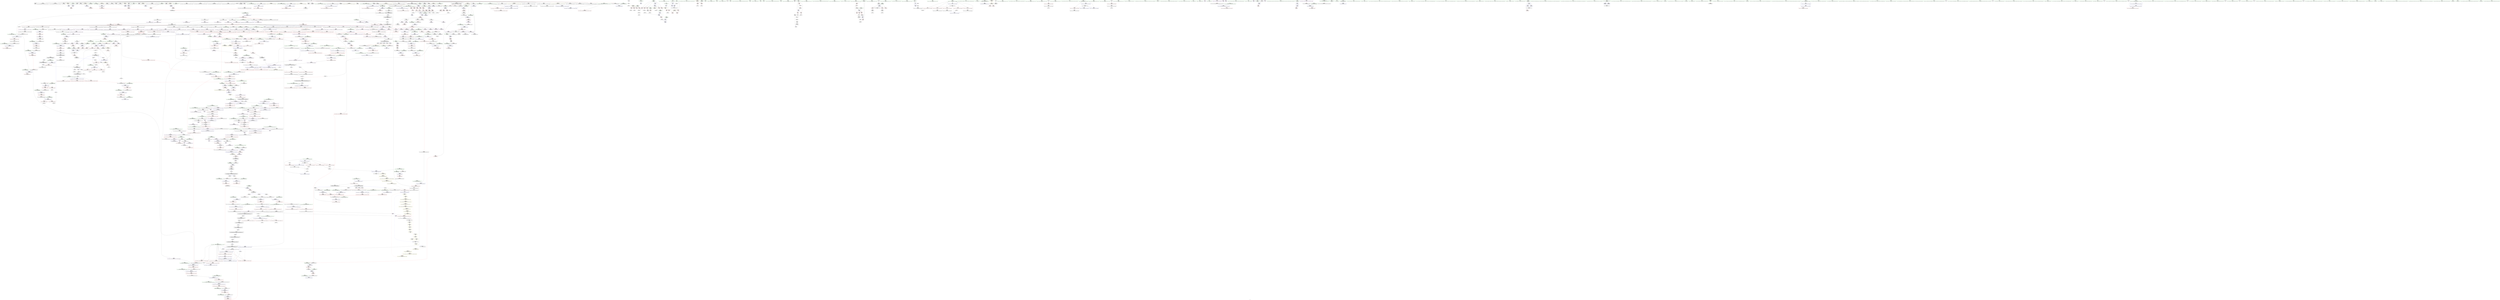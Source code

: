 digraph "SVFG" {
	label="SVFG";

	Node0x5627ae9712d0 [shape=record,color=grey,label="{NodeID: 0\nNullPtr|{|<s53>118}}"];
	Node0x5627ae9712d0 -> Node0x5627ae9dc320[style=solid];
	Node0x5627ae9712d0 -> Node0x5627ae9dc420[style=solid];
	Node0x5627ae9712d0 -> Node0x5627ae9dc4f0[style=solid];
	Node0x5627ae9712d0 -> Node0x5627ae9dc5c0[style=solid];
	Node0x5627ae9712d0 -> Node0x5627ae9dc690[style=solid];
	Node0x5627ae9712d0 -> Node0x5627ae9dc760[style=solid];
	Node0x5627ae9712d0 -> Node0x5627ae9dc830[style=solid];
	Node0x5627ae9712d0 -> Node0x5627ae9dc900[style=solid];
	Node0x5627ae9712d0 -> Node0x5627ae9dc9d0[style=solid];
	Node0x5627ae9712d0 -> Node0x5627ae9dcaa0[style=solid];
	Node0x5627ae9712d0 -> Node0x5627ae9dcb70[style=solid];
	Node0x5627ae9712d0 -> Node0x5627ae9dcc40[style=solid];
	Node0x5627ae9712d0 -> Node0x5627ae9dcd10[style=solid];
	Node0x5627ae9712d0 -> Node0x5627ae9dcde0[style=solid];
	Node0x5627ae9712d0 -> Node0x5627ae9dceb0[style=solid];
	Node0x5627ae9712d0 -> Node0x5627ae9dcf80[style=solid];
	Node0x5627ae9712d0 -> Node0x5627ae9dd050[style=solid];
	Node0x5627ae9712d0 -> Node0x5627ae9dd120[style=solid];
	Node0x5627ae9712d0 -> Node0x5627ae9dd1f0[style=solid];
	Node0x5627ae9712d0 -> Node0x5627ae9dd2c0[style=solid];
	Node0x5627ae9712d0 -> Node0x5627ae9dd390[style=solid];
	Node0x5627ae9712d0 -> Node0x5627ae9dd460[style=solid];
	Node0x5627ae9712d0 -> Node0x5627ae9dd530[style=solid];
	Node0x5627ae9712d0 -> Node0x5627ae9dd600[style=solid];
	Node0x5627ae9712d0 -> Node0x5627ae9dd6d0[style=solid];
	Node0x5627ae9712d0 -> Node0x5627ae9dd7a0[style=solid];
	Node0x5627ae9712d0 -> Node0x5627ae9dd870[style=solid];
	Node0x5627ae9712d0 -> Node0x5627ae9dd940[style=solid];
	Node0x5627ae9712d0 -> Node0x5627ae9dda10[style=solid];
	Node0x5627ae9712d0 -> Node0x5627ae9ddae0[style=solid];
	Node0x5627ae9712d0 -> Node0x5627ae9ddbb0[style=solid];
	Node0x5627ae9712d0 -> Node0x5627ae9ddc80[style=solid];
	Node0x5627ae9712d0 -> Node0x5627ae9ddd50[style=solid];
	Node0x5627ae9712d0 -> Node0x5627ae9dde20[style=solid];
	Node0x5627ae9712d0 -> Node0x5627ae9ddef0[style=solid];
	Node0x5627ae9712d0 -> Node0x5627ae9ddfc0[style=solid];
	Node0x5627ae9712d0 -> Node0x5627ae9de090[style=solid];
	Node0x5627ae9712d0 -> Node0x5627ae9de160[style=solid];
	Node0x5627ae9712d0 -> Node0x5627ae9de230[style=solid];
	Node0x5627ae9712d0 -> Node0x5627ae9de300[style=solid];
	Node0x5627ae9712d0 -> Node0x5627ae9de3d0[style=solid];
	Node0x5627ae9712d0 -> Node0x5627ae9de4a0[style=solid];
	Node0x5627ae9712d0 -> Node0x5627ae9de570[style=solid];
	Node0x5627ae9712d0 -> Node0x5627ae9de640[style=solid];
	Node0x5627ae9712d0 -> Node0x5627ae9de710[style=solid];
	Node0x5627ae9712d0 -> Node0x5627ae9de7e0[style=solid];
	Node0x5627ae9712d0 -> Node0x5627ae9e7c20[style=solid];
	Node0x5627ae9712d0 -> Node0x5627ae9e7cf0[style=solid];
	Node0x5627ae9712d0 -> Node0x5627ae9e7dc0[style=solid];
	Node0x5627ae9712d0 -> Node0x5627aea09910[style=solid];
	Node0x5627ae9712d0 -> Node0x5627aea28750[style=solid];
	Node0x5627ae9712d0 -> Node0x5627ae9fa570[style=solid];
	Node0x5627ae9712d0 -> Node0x5627ae9fab70[style=solid];
	Node0x5627ae9712d0:s53 -> Node0x5627aeae3d40[style=solid,color=red];
	Node0x5627ae9e0fb0 [shape=record,color=red,label="{NodeID: 775\n1386\<--1383\nthis1\<--this.addr\n_ZNK9__gnu_cxx17__normal_iteratorIPiSt6vectorIiSaIiEEE4baseEv\n}"];
	Node0x5627ae9e0fb0 -> Node0x5627ae9ecea0[style=solid];
	Node0x5627ae9f97f0 [shape=record,color=grey,label="{NodeID: 1550\n177 = Binary(176, 109, )\n}"];
	Node0x5627ae9d78b0 [shape=record,color=black,label="{NodeID: 443\n1589\<--1566\n\<--__last\n_ZSt22__uninitialized_copy_aISt13move_iteratorIPiES1_iET0_T_S4_S3_RSaIT1_E\n}"];
	Node0x5627ae9d78b0 -> Node0x5627ae9eda00[style=solid];
	Node0x5627ae9cb640 [shape=record,color=green,label="{NodeID: 111\n625\<--626\nretval\<--retval_field_insensitive\nmain\n}"];
	Node0x5627ae9cb640 -> Node0x5627ae9e7740[style=solid];
	Node0x5627ae9e6a40 [shape=record,color=blue,label="{NodeID: 886\n440\<--437\n__x.addr\<--__x\n_ZNSt6vectorIiSaIiEE9push_backEOi\n}"];
	Node0x5627ae9e6a40 -> Node0x5627ae9f1ca0[style=dashed];
	Node0x5627ae9ed450 [shape=record,color=purple,label="{NodeID: 554\n1576\<--1564\ncoerce.dive\<--__first\n_ZSt22__uninitialized_copy_aISt13move_iteratorIPiES1_iET0_T_S4_S3_RSaIT1_E\n}"];
	Node0x5627ae9ed450 -> Node0x5627aea0c350[style=solid];
	Node0x5627ae9cfe40 [shape=record,color=green,label="{NodeID: 222\n1423\<--1424\nthis.addr\<--this.addr_field_insensitive\n_ZNKSt6vectorIiSaIiEE4sizeEv\n}"];
	Node0x5627ae9cfe40 -> Node0x5627ae9e12f0[style=solid];
	Node0x5627ae9cfe40 -> Node0x5627aea0b650[style=solid];
	Node0x5627aeadc520 [shape=record,color=black,label="{NodeID: 2104\n1067 = PHI(1340, )\n}"];
	Node0x5627aeadc520 -> Node0x5627aea099e0[style=solid];
	Node0x5627aea0bcd0 [shape=record,color=blue,label="{NodeID: 997\n1498\<--1496\nthis.addr\<--this\n_ZN9__gnu_cxx17__normal_iteratorIPiSt6vectorIiSaIiEEEC2ERKS1_\n}"];
	Node0x5627aea0bcd0 -> Node0x5627ae9e1d80[style=dashed];
	Node0x5627aea82330 [shape=record,color=yellow,style=double,label="{NodeID: 1772\n43V_1 = ENCHI(MR_43V_0)\npts\{1551 \}\nFun[_ZNSt6vectorIiSaIiEE9push_backEOi]|{<s0>38}}"];
	Node0x5627aea82330:s0 -> Node0x5627aea7f760[style=dashed,color=red];
	Node0x5627ae9f2e80 [shape=record,color=red,label="{NodeID: 665\n593\<--547\n\<--Pd\n_Z9solveCasev\n}"];
	Node0x5627ae9f2e80 -> Node0x5627ae9fa870[style=solid];
	Node0x5627ae9de090 [shape=record,color=black,label="{NodeID: 333\n1086\<--3\n\<--dummyVal\n_ZNSt6vectorIiSaIiEE17_M_realloc_insertIJiEEEvN9__gnu_cxx17__normal_iteratorIPiS1_EEDpOT_\n}"];
	Node0x5627aeae55d0 [shape=record,color=black,label="{NodeID: 2215\n1657 = PHI(1644, )\n0th arg _ZNSt20__uninitialized_copyILb1EE13__uninit_copyISt13move_iteratorIPiES3_EET0_T_S6_S5_ }"];
	Node0x5627aeae55d0 -> Node0x5627aea0cde0[style=solid];
	Node0x5627ae9a8680 [shape=record,color=green,label="{NodeID: 1\n5\<--1\n\<--dummyObj\nCan only get source location for instruction, argument, global var or function.}"];
	Node0x5627ae9e1080 [shape=record,color=red,label="{NodeID: 776\n1398\<--1392\n\<--__a.addr\n_ZNSt16allocator_traitsISaIiEE7destroyIiEEvRS0_PT_\n}"];
	Node0x5627ae9e1080 -> Node0x5627ae9d6940[style=solid];
	Node0x5627ae9f9970 [shape=record,color=grey,label="{NodeID: 1551\n640 = Binary(639, 205, )\n}"];
	Node0x5627ae9f9970 -> Node0x5627ae9e79b0[style=solid];
	Node0x5627ae9d7980 [shape=record,color=black,label="{NodeID: 444\n1582\<--1572\n\<--agg.tmp\n_ZSt22__uninitialized_copy_aISt13move_iteratorIPiES1_iET0_T_S4_S3_RSaIT1_E\n}"];
	Node0x5627ae9d7980 -> Node0x5627ae9ed790[style=solid];
	Node0x5627ae9cb710 [shape=record,color=green,label="{NodeID: 112\n652\<--653\nthis.addr\<--this.addr_field_insensitive\n_ZNSt12_Vector_baseIiSaIiEEC2Ev\n}"];
	Node0x5627ae9cb710 -> Node0x5627ae9f3770[style=solid];
	Node0x5627ae9cb710 -> Node0x5627ae9e7a80[style=solid];
	Node0x5627ae9e6b10 [shape=record,color=blue,label="{NodeID: 887\n455\<--454\nthis.addr\<--this\n_ZNSt6vectorIiSaIiEED2Ev\n}"];
	Node0x5627ae9e6b10 -> Node0x5627ae9f1d70[style=dashed];
	Node0x5627ae9ed520 [shape=record,color=purple,label="{NodeID: 555\n1578\<--1566\ncoerce.dive1\<--__last\n_ZSt22__uninitialized_copy_aISt13move_iteratorIPiES1_iET0_T_S4_S3_RSaIT1_E\n}"];
	Node0x5627ae9ed520 -> Node0x5627aea0c420[style=solid];
	Node0x5627ae9cff10 [shape=record,color=green,label="{NodeID: 223\n1445\<--1446\nretval\<--retval_field_insensitive\n_ZSt3maxImERKT_S2_S2_\n}"];
	Node0x5627ae9cff10 -> Node0x5627ae9e1560[style=solid];
	Node0x5627ae9cff10 -> Node0x5627aea0b8c0[style=solid];
	Node0x5627ae9cff10 -> Node0x5627aea0b990[style=solid];
	Node0x5627aeadc660 [shape=record,color=black,label="{NodeID: 2105\n1074 = PHI(1381, )\n}"];
	Node0x5627aeadc660 -> Node0x5627ae9f6b70[style=solid];
	Node0x5627aea0bda0 [shape=record,color=blue,label="{NodeID: 998\n1500\<--1497\n__i.addr\<--__i\n_ZN9__gnu_cxx17__normal_iteratorIPiSt6vectorIiSaIiEEEC2ERKS1_\n}"];
	Node0x5627aea0bda0 -> Node0x5627ae9e1e50[style=dashed];
	Node0x5627aea82410 [shape=record,color=yellow,style=double,label="{NodeID: 1773\n41V_1 = ENCHI(MR_41V_0)\npts\{267 \}\nFun[_ZNSt6vectorIiSaIiEE9push_backEOi]|{<s0>38}}"];
	Node0x5627aea82410:s0 -> Node0x5627aea7f490[style=dashed,color=red];
	Node0x5627ae9f2f50 [shape=record,color=red,label="{NodeID: 666\n599\<--547\n\<--Pd\n_Z9solveCasev\n}"];
	Node0x5627ae9f2f50 -> Node0x5627ae9fa0f0[style=solid];
	Node0x5627ae9de160 [shape=record,color=black,label="{NodeID: 334\n1087\<--3\n\<--dummyVal\n_ZNSt6vectorIiSaIiEE17_M_realloc_insertIJiEEEvN9__gnu_cxx17__normal_iteratorIPiS1_EEDpOT_\n}"];
	Node0x5627ae9de160 -> Node0x5627aea09c50[style=solid];
	Node0x5627aeae5710 [shape=record,color=black,label="{NodeID: 2216\n1658 = PHI(1646, )\n1st arg _ZNSt20__uninitialized_copyILb1EE13__uninit_copyISt13move_iteratorIPiES3_EET0_T_S6_S5_ }"];
	Node0x5627aeae5710 -> Node0x5627aea0ceb0[style=solid];
	Node0x5627ae9a93b0 [shape=record,color=green,label="{NodeID: 2\n7\<--1\n.str\<--dummyObj\nGlob }"];
	Node0x5627ae9e1150 [shape=record,color=red,label="{NodeID: 777\n1400\<--1394\n\<--__p.addr\n_ZNSt16allocator_traitsISaIiEE7destroyIiEEvRS0_PT_\n|{<s0>114}}"];
	Node0x5627ae9e1150:s0 -> Node0x5627aeae2fd0[style=solid,color=red];
	Node0x5627ae9f9af0 [shape=record,color=grey,label="{NodeID: 1552\n1815 = Binary(1813, 1814, )\n}"];
	Node0x5627ae9f9af0 -> Node0x5627ae9f9c70[style=solid];
	Node0x5627ae9d7a50 [shape=record,color=black,label="{NodeID: 445\n1588\<--1574\n\<--agg.tmp2\n_ZSt22__uninitialized_copy_aISt13move_iteratorIPiES1_iET0_T_S4_S3_RSaIT1_E\n}"];
	Node0x5627ae9d7a50 -> Node0x5627ae9ed930[style=solid];
	Node0x5627ae9cb7e0 [shape=record,color=green,label="{NodeID: 113\n658\<--659\n_ZNSt12_Vector_baseIiSaIiEE12_Vector_implC2Ev\<--_ZNSt12_Vector_baseIiSaIiEE12_Vector_implC2Ev_field_insensitive\n}"];
	Node0x5627ae9e6be0 [shape=record,color=blue,label="{NodeID: 888\n457\<--484\nexn.slot\<--\n_ZNSt6vectorIiSaIiEED2Ev\n}"];
	Node0x5627ae9e6be0 -> Node0x5627ae9f1e40[style=dashed];
	Node0x5627ae9ed5f0 [shape=record,color=purple,label="{NodeID: 556\n1592\<--1572\ncoerce.dive3\<--agg.tmp\n_ZSt22__uninitialized_copy_aISt13move_iteratorIPiES1_iET0_T_S4_S3_RSaIT1_E\n}"];
	Node0x5627ae9ed5f0 -> Node0x5627ae9e24d0[style=solid];
	Node0x5627ae9cffe0 [shape=record,color=green,label="{NodeID: 224\n1447\<--1448\n__a.addr\<--__a.addr_field_insensitive\n_ZSt3maxImERKT_S2_S2_\n}"];
	Node0x5627ae9cffe0 -> Node0x5627ae9e1630[style=solid];
	Node0x5627ae9cffe0 -> Node0x5627ae9e1700[style=solid];
	Node0x5627ae9cffe0 -> Node0x5627aea0b720[style=solid];
	Node0x5627aeadc7a0 [shape=record,color=black,label="{NodeID: 2106\n1082 = PHI(727, )\n|{<s0>84}}"];
	Node0x5627aeadc7a0:s0 -> Node0x5627aeae7220[style=solid,color=red];
	Node0x5627aea0be70 [shape=record,color=blue,label="{NodeID: 999\n1505\<--1507\n_M_current\<--\n_ZN9__gnu_cxx17__normal_iteratorIPiSt6vectorIiSaIiEEEC2ERKS1_\n|{<s0>96|<s1>109}}"];
	Node0x5627aea0be70:s0 -> Node0x5627aea96f20[style=dashed,color=blue];
	Node0x5627aea0be70:s1 -> Node0x5627aea97080[style=dashed,color=blue];
	Node0x5627ae9f3020 [shape=record,color=red,label="{NodeID: 667\n596\<--549\n\<--Pg\n_Z9solveCasev\n}"];
	Node0x5627ae9f3020 -> Node0x5627ae9fa270[style=solid];
	Node0x5627ae9de230 [shape=record,color=black,label="{NodeID: 335\n1089\<--3\n\<--dummyVal\n_ZNSt6vectorIiSaIiEE17_M_realloc_insertIJiEEEvN9__gnu_cxx17__normal_iteratorIPiS1_EEDpOT_\n}"];
	Node0x5627ae9de230 -> Node0x5627aea09d20[style=solid];
	Node0x5627aeae5850 [shape=record,color=black,label="{NodeID: 2217\n1659 = PHI(1642, )\n2nd arg _ZNSt20__uninitialized_copyILb1EE13__uninit_copyISt13move_iteratorIPiES3_EET0_T_S6_S5_ }"];
	Node0x5627aeae5850 -> Node0x5627aea0cf80[style=solid];
	Node0x5627ae9a89c0 [shape=record,color=green,label="{NodeID: 3\n11\<--1\nstdin\<--dummyObj\nGlob }"];
	Node0x5627ae9e1220 [shape=record,color=red,label="{NodeID: 778\n1412\<--1409\nthis1\<--this.addr\n_ZNKSt6vectorIiSaIiEE8max_sizeEv\n}"];
	Node0x5627ae9e1220 -> Node0x5627ae9d6a10[style=solid];
	Node0x5627ae9f9c70 [shape=record,color=grey,label="{NodeID: 1553\n1816 = Binary(1815, 759, )\n}"];
	Node0x5627ae9f9c70 -> Node0x5627aea0dfc0[style=solid];
	Node0x5627ae9d7b20 [shape=record,color=black,label="{NodeID: 446\n1559\<--1596\n_ZSt22__uninitialized_copy_aISt13move_iteratorIPiES1_iET0_T_S4_S3_RSaIT1_E_ret\<--call\n_ZSt22__uninitialized_copy_aISt13move_iteratorIPiES1_iET0_T_S4_S3_RSaIT1_E\n|{<s0>113}}"];
	Node0x5627ae9d7b20:s0 -> Node0x5627aeaddca0[style=solid,color=blue];
	Node0x5627ae9d0420 [shape=record,color=green,label="{NodeID: 114\n664\<--665\n__cxa_begin_catch\<--__cxa_begin_catch_field_insensitive\n}"];
	Node0x5627ae9e6cb0 [shape=record,color=blue,label="{NodeID: 889\n459\<--486\nehselector.slot\<--\n_ZNSt6vectorIiSaIiEED2Ev\n}"];
	Node0x5627ae9ed6c0 [shape=record,color=purple,label="{NodeID: 557\n1594\<--1574\ncoerce.dive4\<--agg.tmp2\n_ZSt22__uninitialized_copy_aISt13move_iteratorIPiES1_iET0_T_S4_S3_RSaIT1_E\n}"];
	Node0x5627ae9ed6c0 -> Node0x5627ae9e25a0[style=solid];
	Node0x5627ae9d00b0 [shape=record,color=green,label="{NodeID: 225\n1449\<--1450\n__b.addr\<--__b.addr_field_insensitive\n_ZSt3maxImERKT_S2_S2_\n}"];
	Node0x5627ae9d00b0 -> Node0x5627ae9e17d0[style=solid];
	Node0x5627ae9d00b0 -> Node0x5627ae9e18a0[style=solid];
	Node0x5627ae9d00b0 -> Node0x5627aea0b7f0[style=solid];
	Node0x5627aeadc8e0 [shape=record,color=black,label="{NodeID: 2107\n1083 = PHI(1340, )\n}"];
	Node0x5627aeadc8e0 -> Node0x5627aea09b80[style=solid];
	Node0x5627aea0bf40 [shape=record,color=blue,label="{NodeID: 1000\n1513\<--1511\n__a.addr\<--__a\n_ZNSt16allocator_traitsISaIiEE8allocateERS0_m\n}"];
	Node0x5627aea0bf40 -> Node0x5627ae9e1ff0[style=dashed];
	Node0x5627ae9f30f0 [shape=record,color=red,label="{NodeID: 668\n602\<--549\n\<--Pg\n_Z9solveCasev\n}"];
	Node0x5627ae9f30f0 -> Node0x5627ae9fa3f0[style=solid];
	Node0x5627ae9de300 [shape=record,color=black,label="{NodeID: 336\n1107\<--3\n\<--dummyVal\n_ZNSt6vectorIiSaIiEE17_M_realloc_insertIJiEEEvN9__gnu_cxx17__normal_iteratorIPiS1_EEDpOT_\n}"];
	Node0x5627aeae5990 [shape=record,color=black,label="{NodeID: 2218\n1511 = PHI(1331, )\n0th arg _ZNSt16allocator_traitsISaIiEE8allocateERS0_m }"];
	Node0x5627aeae5990 -> Node0x5627aea0bf40[style=solid];
	Node0x5627ae9a8a80 [shape=record,color=green,label="{NodeID: 4\n12\<--1\n.str.1\<--dummyObj\nGlob }"];
	Node0x5627ae9e12f0 [shape=record,color=red,label="{NodeID: 779\n1426\<--1423\nthis1\<--this.addr\n_ZNKSt6vectorIiSaIiEE4sizeEv\n}"];
	Node0x5627ae9e12f0 -> Node0x5627ae9d6bb0[style=solid];
	Node0x5627ae9e12f0 -> Node0x5627ae9d6c80[style=solid];
	Node0x5627ae9f9df0 [shape=record,color=grey,label="{NodeID: 1554\n1155 = Binary(1153, 1154, )\n}"];
	Node0x5627ae9f9df0 -> Node0x5627ae9f9f70[style=solid];
	Node0x5627ae9d7bf0 [shape=record,color=black,label="{NodeID: 447\n1600\<--1612\n_ZSt32__make_move_if_noexcept_iteratorIiSt13move_iteratorIPiEET0_PT__ret\<--\n_ZSt32__make_move_if_noexcept_iteratorIiSt13move_iteratorIPiEET0_PT_\n|{<s0>111|<s1>112}}"];
	Node0x5627ae9d7bf0:s0 -> Node0x5627aeadda20[style=solid,color=blue];
	Node0x5627ae9d7bf0:s1 -> Node0x5627aeaddb60[style=solid,color=blue];
	Node0x5627ae9d0520 [shape=record,color=green,label="{NodeID: 115\n667\<--668\n_ZSt9terminatev\<--_ZSt9terminatev_field_insensitive\n}"];
	Node0x5627ae9e6d80 [shape=record,color=blue,label="{NodeID: 890\n500\<--497\nat.addr\<--at\n_Z9moveotherRiii\n}"];
	Node0x5627ae9e6d80 -> Node0x5627ae9f20b0[style=dashed];
	Node0x5627ae9e6d80 -> Node0x5627ae9f2180[style=dashed];
	Node0x5627ae9e6d80 -> Node0x5627ae9f2250[style=dashed];
	Node0x5627ae9e6d80 -> Node0x5627ae9f2320[style=dashed];
	Node0x5627ae9e6d80 -> Node0x5627ae9f23f0[style=dashed];
	Node0x5627ae9ed790 [shape=record,color=purple,label="{NodeID: 558\n1881\<--1582\noffset_0\<--\n}"];
	Node0x5627ae9ed790 -> Node0x5627aea0c690[style=solid];
	Node0x5627ae9d0180 [shape=record,color=green,label="{NodeID: 226\n1469\<--1470\n__a.addr\<--__a.addr_field_insensitive\n_ZNSt16allocator_traitsISaIiEE8max_sizeERKS0_\n}"];
	Node0x5627ae9d0180 -> Node0x5627ae9e1b10[style=solid];
	Node0x5627ae9d0180 -> Node0x5627aea0ba60[style=solid];
	Node0x5627aeadca20 [shape=record,color=black,label="{NodeID: 2108\n1093 = PHI()\n}"];
	Node0x5627aea0c010 [shape=record,color=blue,label="{NodeID: 1001\n1515\<--1512\n__n.addr\<--__n\n_ZNSt16allocator_traitsISaIiEE8allocateERS0_m\n}"];
	Node0x5627aea0c010 -> Node0x5627ae9e20c0[style=dashed];
	Node0x5627ae9f31c0 [shape=record,color=red,label="{NodeID: 669\n590\<--551\n\<--N\n_Z9solveCasev\n}"];
	Node0x5627ae9f31c0 -> Node0x5627ae9fa6f0[style=solid];
	Node0x5627ae9de3d0 [shape=record,color=black,label="{NodeID: 337\n1108\<--3\n\<--dummyVal\n_ZNSt6vectorIiSaIiEE17_M_realloc_insertIJiEEEvN9__gnu_cxx17__normal_iteratorIPiS1_EEDpOT_\n}"];
	Node0x5627ae9de3d0 -> Node0x5627aea09df0[style=solid];
	Node0x5627aeae5ad0 [shape=record,color=black,label="{NodeID: 2219\n1512 = PHI(1332, )\n1st arg _ZNSt16allocator_traitsISaIiEE8allocateERS0_m }"];
	Node0x5627aeae5ad0 -> Node0x5627aea0c010[style=solid];
	Node0x5627ae9a8b40 [shape=record,color=green,label="{NodeID: 5\n18\<--1\n.str.2\<--dummyObj\nGlob }"];
	Node0x5627ae9e13c0 [shape=record,color=red,label="{NodeID: 780\n1430\<--1429\n\<--_M_finish\n_ZNKSt6vectorIiSaIiEE4sizeEv\n}"];
	Node0x5627ae9e13c0 -> Node0x5627ae9d6d50[style=solid];
	Node0x5627ae9f9f70 [shape=record,color=grey,label="{NodeID: 1555\n1156 = Binary(1155, 759, )\n|{<s0>94}}"];
	Node0x5627ae9f9f70:s0 -> Node0x5627aeae4cf0[style=solid,color=red];
	Node0x5627ae9d7cc0 [shape=record,color=black,label="{NodeID: 448\n1637\<--1618\n\<--__first\n_ZSt18uninitialized_copyISt13move_iteratorIPiES1_ET0_T_S4_S3_\n}"];
	Node0x5627ae9d7cc0 -> Node0x5627ae9edfb0[style=solid];
	Node0x5627ae9d0620 [shape=record,color=green,label="{NodeID: 116\n675\<--676\nthis.addr\<--this.addr_field_insensitive\n_ZNSt12_Vector_baseIiSaIiEE12_Vector_implC2Ev\n}"];
	Node0x5627ae9d0620 -> Node0x5627ae9f3840[style=solid];
	Node0x5627ae9d0620 -> Node0x5627ae9e7b50[style=solid];
	Node0x5627ae9e6e50 [shape=record,color=blue,label="{NodeID: 891\n502\<--498\ngoal.addr\<--goal\n_Z9moveotherRiii\n}"];
	Node0x5627ae9e6e50 -> Node0x5627ae9f24c0[style=dashed];
	Node0x5627ae9e6e50 -> Node0x5627ae9f2590[style=dashed];
	Node0x5627ae9e6e50 -> Node0x5627ae9f2660[style=dashed];
	Node0x5627ae9ed860 [shape=record,color=purple,label="{NodeID: 559\n1882\<--1583\noffset_0\<--\n}"];
	Node0x5627ae9ed860 -> Node0x5627ae9e4070[style=solid];
	Node0x5627ae9d0250 [shape=record,color=green,label="{NodeID: 227\n1475\<--1476\n_ZNK9__gnu_cxx13new_allocatorIiE8max_sizeEv\<--_ZNK9__gnu_cxx13new_allocatorIiE8max_sizeEv_field_insensitive\n}"];
	Node0x5627aeadcaf0 [shape=record,color=black,label="{NodeID: 2109\n1222 = PHI(988, )\n}"];
	Node0x5627aeadcaf0 -> Node0x5627ae9f7530[style=solid];
	Node0x5627aea0c0e0 [shape=record,color=blue,label="{NodeID: 1002\n1530\<--1527\nthis.addr\<--this\n_ZN9__gnu_cxx13new_allocatorIiE8allocateEmPKv\n}"];
	Node0x5627aea0c0e0 -> Node0x5627ae9e2190[style=dashed];
	Node0x5627ae9f3290 [shape=record,color=red,label="{NodeID: 670\n567\<--553\n\<--D\n_Z9solveCasev\n}"];
	Node0x5627ae9f3290 -> Node0x5627ae9f8a70[style=solid];
	Node0x5627ae9de4a0 [shape=record,color=black,label="{NodeID: 338\n1110\<--3\n\<--dummyVal\n_ZNSt6vectorIiSaIiEE17_M_realloc_insertIJiEEEvN9__gnu_cxx17__normal_iteratorIPiS1_EEDpOT_\n}"];
	Node0x5627ae9de4a0 -> Node0x5627aea09ec0[style=solid];
	Node0x5627aeae5c10 [shape=record,color=black,label="{NodeID: 2220\n1318 = PHI(1038, )\n0th arg _ZNSt12_Vector_baseIiSaIiEE11_M_allocateEm }"];
	Node0x5627aeae5c10 -> Node0x5627aea0ac90[style=solid];
	Node0x5627ae9a9510 [shape=record,color=green,label="{NodeID: 6\n20\<--1\n.str.3\<--dummyObj\nGlob }"];
	Node0x5627ae9e1490 [shape=record,color=red,label="{NodeID: 781\n1434\<--1433\n\<--_M_start\n_ZNKSt6vectorIiSaIiEE4sizeEv\n}"];
	Node0x5627ae9e1490 -> Node0x5627ae9d6e20[style=solid];
	Node0x5627ae9fa0f0 [shape=record,color=grey,label="{NodeID: 1556\n600 = cmp(599, 5, )\n}"];
	Node0x5627ae9d7d90 [shape=record,color=black,label="{NodeID: 449\n1640\<--1620\n\<--__last\n_ZSt18uninitialized_copyISt13move_iteratorIPiES1_ET0_T_S4_S3_\n}"];
	Node0x5627ae9d7d90 -> Node0x5627ae9ee150[style=solid];
	Node0x5627ae9d06f0 [shape=record,color=green,label="{NodeID: 117\n681\<--682\n_ZNSaIiEC2Ev\<--_ZNSaIiEC2Ev_field_insensitive\n}"];
	Node0x5627ae9e6f20 [shape=record,color=blue,label="{NodeID: 892\n504\<--499\nttgo.addr\<--ttgo\n_Z9moveotherRiii\n}"];
	Node0x5627ae9e6f20 -> Node0x5627ae9f2730[style=dashed];
	Node0x5627ae9e6f20 -> Node0x5627ae9f2800[style=dashed];
	Node0x5627ae9e6f20 -> Node0x5627ae9f28d0[style=dashed];
	Node0x5627ae9ed930 [shape=record,color=purple,label="{NodeID: 560\n1884\<--1588\noffset_0\<--\n}"];
	Node0x5627ae9ed930 -> Node0x5627aea0c760[style=solid];
	Node0x5627ae9d0350 [shape=record,color=green,label="{NodeID: 228\n1480\<--1481\nthis.addr\<--this.addr_field_insensitive\n_ZNKSt12_Vector_baseIiSaIiEE19_M_get_Tp_allocatorEv\n}"];
	Node0x5627ae9d0350 -> Node0x5627ae9e1be0[style=solid];
	Node0x5627ae9d0350 -> Node0x5627aea0bb30[style=solid];
	Node0x5627aeadcc60 [shape=record,color=black,label="{NodeID: 2110\n1244 = PHI(1407, )\n}"];
	Node0x5627aeadcc60 -> Node0x5627aea2b2e0[style=solid];
	Node0x5627aea0c1b0 [shape=record,color=blue,label="{NodeID: 1003\n1532\<--1528\n__n.addr\<--__n\n_ZN9__gnu_cxx13new_allocatorIiE8allocateEmPKv\n}"];
	Node0x5627aea0c1b0 -> Node0x5627ae9e2260[style=dashed];
	Node0x5627aea0c1b0 -> Node0x5627ae9e2330[style=dashed];
	Node0x5627ae9f3360 [shape=record,color=red,label="{NodeID: 671\n570\<--553\n\<--D\n_Z9solveCasev\n}"];
	Node0x5627ae9f3360 -> Node0x5627ae9f8d70[style=solid];
	Node0x5627ae9de570 [shape=record,color=black,label="{NodeID: 339\n1178\<--3\nlpad.val\<--dummyVal\n_ZNSt6vectorIiSaIiEE17_M_realloc_insertIJiEEEvN9__gnu_cxx17__normal_iteratorIPiS1_EEDpOT_\n}"];
	Node0x5627aeae5d50 [shape=record,color=black,label="{NodeID: 2221\n1319 = PHI(1039, )\n1st arg _ZNSt12_Vector_baseIiSaIiEE11_M_allocateEm }"];
	Node0x5627aeae5d50 -> Node0x5627aea0ad60[style=solid];
	Node0x5627ae9a95d0 [shape=record,color=green,label="{NodeID: 7\n22\<--1\n.str.4\<--dummyObj\nGlob }"];
	Node0x5627ae9e1560 [shape=record,color=red,label="{NodeID: 782\n1465\<--1445\n\<--retval\n_ZSt3maxImERKT_S2_S2_\n}"];
	Node0x5627ae9e1560 -> Node0x5627ae9d6fc0[style=solid];
	Node0x5627ae9fa270 [shape=record,color=grey,label="{NodeID: 1557\n597 = cmp(596, 574, )\n}"];
	Node0x5627ae9d7e60 [shape=record,color=black,label="{NodeID: 450\n1636\<--1626\n\<--agg.tmp\n_ZSt18uninitialized_copyISt13move_iteratorIPiES1_ET0_T_S4_S3_\n}"];
	Node0x5627ae9d7e60 -> Node0x5627ae9edee0[style=solid];
	Node0x5627ae9d07f0 [shape=record,color=green,label="{NodeID: 118\n692\<--693\nthis.addr\<--this.addr_field_insensitive\n_ZNSaIiEC2Ev\n}"];
	Node0x5627ae9d07f0 -> Node0x5627ae9f3910[style=solid];
	Node0x5627ae9d07f0 -> Node0x5627ae9e7e90[style=solid];
	Node0x5627ae9e6ff0 [shape=record,color=blue,label="{NodeID: 893\n520\<--519\n\<--\n_Z9moveotherRiii\n}"];
	Node0x5627ae9eda00 [shape=record,color=purple,label="{NodeID: 561\n1885\<--1589\noffset_0\<--\n}"];
	Node0x5627ae9eda00 -> Node0x5627ae9e4140[style=solid];
	Node0x5627ae9d88e0 [shape=record,color=green,label="{NodeID: 229\n1489\<--1490\nthis.addr\<--this.addr_field_insensitive\n_ZNK9__gnu_cxx13new_allocatorIiE8max_sizeEv\n}"];
	Node0x5627ae9d88e0 -> Node0x5627ae9e1cb0[style=solid];
	Node0x5627ae9d88e0 -> Node0x5627aea0bc00[style=solid];
	Node0x5627aeadcda0 [shape=record,color=black,label="{NodeID: 2111\n1247 = PHI(1421, )\n}"];
	Node0x5627aeadcda0 -> Node0x5627aea2b2e0[style=solid];
	Node0x5627aea0c280 [shape=record,color=blue,label="{NodeID: 1004\n1534\<--1529\n.addr\<--\n_ZN9__gnu_cxx13new_allocatorIiE8allocateEmPKv\n}"];
	Node0x5627aea6e5b0 [shape=record,color=yellow,style=double,label="{NodeID: 1779\n43V_1 = ENCHI(MR_43V_0)\npts\{1551 \}\nFun[_ZSt34__uninitialized_move_if_noexcept_aIPiS0_SaIiEET0_T_S3_S2_RT1_]|{<s0>113}}"];
	Node0x5627aea6e5b0:s0 -> Node0x5627aea7a6b0[style=dashed,color=red];
	Node0x5627ae9f3430 [shape=record,color=red,label="{NodeID: 672\n579\<--553\n\<--D\n_Z9solveCasev\n}"];
	Node0x5627ae9f3430 -> Node0x5627aea2a3e0[style=solid];
	Node0x5627ae9de640 [shape=record,color=black,label="{NodeID: 340\n1179\<--3\nlpad.val43\<--dummyVal\n_ZNSt6vectorIiSaIiEE17_M_realloc_insertIJiEEEvN9__gnu_cxx17__normal_iteratorIPiS1_EEDpOT_\n}"];
	Node0x5627aeae5e90 [shape=record,color=black,label="{NodeID: 2222\n1422 = PHI(1243, 1243, 1243, 1243, )\n0th arg _ZNKSt6vectorIiSaIiEE4sizeEv }"];
	Node0x5627aeae5e90 -> Node0x5627aea0b650[style=solid];
	Node0x5627ae9a9690 [shape=record,color=green,label="{NodeID: 8\n24\<--1\n.str.5\<--dummyObj\nGlob }"];
	Node0x5627ae9e1630 [shape=record,color=red,label="{NodeID: 783\n1453\<--1447\n\<--__a.addr\n_ZSt3maxImERKT_S2_S2_\n}"];
	Node0x5627ae9e1630 -> Node0x5627ae9e1970[style=solid];
	Node0x5627ae9fa3f0 [shape=record,color=grey,label="{NodeID: 1558\n603 = cmp(602, 5, )\n}"];
	Node0x5627ae9d7f30 [shape=record,color=black,label="{NodeID: 451\n1639\<--1628\n\<--agg.tmp2\n_ZSt18uninitialized_copyISt13move_iteratorIPiES1_ET0_T_S4_S3_\n}"];
	Node0x5627ae9d7f30 -> Node0x5627ae9ee080[style=solid];
	Node0x5627ae9d08c0 [shape=record,color=green,label="{NodeID: 119\n698\<--699\n_ZN9__gnu_cxx13new_allocatorIiEC2Ev\<--_ZN9__gnu_cxx13new_allocatorIiEC2Ev_field_insensitive\n}"];
	Node0x5627ae9e70c0 [shape=record,color=blue,label="{NodeID: 894\n529\<--531\n\<--add\n_Z9moveotherRiii\n}"];
	Node0x5627ae9edad0 [shape=record,color=purple,label="{NodeID: 562\n1611\<--1602\ncoerce.dive\<--retval\n_ZSt32__make_move_if_noexcept_iteratorIiSt13move_iteratorIPiEET0_PT_\n}"];
	Node0x5627ae9edad0 -> Node0x5627ae9e2740[style=solid];
	Node0x5627ae9d89b0 [shape=record,color=green,label="{NodeID: 230\n1498\<--1499\nthis.addr\<--this.addr_field_insensitive\n_ZN9__gnu_cxx17__normal_iteratorIPiSt6vectorIiSaIiEEEC2ERKS1_\n}"];
	Node0x5627ae9d89b0 -> Node0x5627ae9e1d80[style=solid];
	Node0x5627ae9d89b0 -> Node0x5627aea0bcd0[style=solid];
	Node0x5627aeadcee0 [shape=record,color=black,label="{NodeID: 2112\n1259 = PHI(1421, )\n}"];
	Node0x5627aeadcee0 -> Node0x5627ae9f8770[style=solid];
	Node0x5627aea0c350 [shape=record,color=blue,label="{NodeID: 1005\n1576\<--1560\ncoerce.dive\<--__first.coerce\n_ZSt22__uninitialized_copy_aISt13move_iteratorIPiES1_iET0_T_S4_S3_RSaIT1_E\n}"];
	Node0x5627aea0c350 -> Node0x5627ae9e4070[style=dashed];
	Node0x5627ae9f3500 [shape=record,color=red,label="{NodeID: 673\n584\<--553\n\<--D\n_Z9solveCasev\n}"];
	Node0x5627ae9f3500 -> Node0x5627aea2a560[style=solid];
	Node0x5627ae9de710 [shape=record,color=black,label="{NodeID: 341\n1181\<--3\n\<--dummyVal\n_ZNSt6vectorIiSaIiEE17_M_realloc_insertIJiEEEvN9__gnu_cxx17__normal_iteratorIPiS1_EEDpOT_\n}"];
	Node0x5627aeae6240 [shape=record,color=black,label="{NodeID: 2223\n1857 = PHI(1602, )\n0th arg _ZNSt13move_iteratorIPiEC2ES0_ }"];
	Node0x5627aeae6240 -> Node0x5627aea0e300[style=solid];
	Node0x5627ae9a9750 [shape=record,color=green,label="{NodeID: 9\n26\<--1\n.str.6\<--dummyObj\nGlob }"];
	Node0x5627ae9e1700 [shape=record,color=red,label="{NodeID: 784\n1462\<--1447\n\<--__a.addr\n_ZSt3maxImERKT_S2_S2_\n}"];
	Node0x5627ae9e1700 -> Node0x5627aea0b990[style=solid];
	Node0x5627ae9fa570 [shape=record,color=grey,label="{NodeID: 1559\n819 = cmp(818, 3, )\n}"];
	Node0x5627ae9d8000 [shape=record,color=black,label="{NodeID: 452\n1614\<--1647\n_ZSt18uninitialized_copyISt13move_iteratorIPiES1_ET0_T_S4_S3__ret\<--call\n_ZSt18uninitialized_copyISt13move_iteratorIPiES1_ET0_T_S4_S3_\n|{<s0>124}}"];
	Node0x5627ae9d8000:s0 -> Node0x5627aeade420[style=solid,color=blue];
	Node0x5627ae9d09c0 [shape=record,color=green,label="{NodeID: 120\n703\<--704\nthis.addr\<--this.addr_field_insensitive\n_ZN9__gnu_cxx13new_allocatorIiEC2Ev\n}"];
	Node0x5627ae9d09c0 -> Node0x5627ae9f39e0[style=solid];
	Node0x5627ae9d09c0 -> Node0x5627ae9e7f60[style=solid];
	Node0x5627ae9e7190 [shape=record,color=blue,label="{NodeID: 895\n535\<--537\n\<--sub4\n_Z9moveotherRiii\n}"];
	Node0x5627aea7b950 [shape=record,color=yellow,style=double,label="{NodeID: 1670\n12V_1 = ENCHI(MR_12V_0)\npts\{88 \}\nFun[_Z3ctsB5cxx11c]}"];
	Node0x5627aea7b950 -> Node0x5627ae9e4f70[style=dashed];
	Node0x5627aea7b950 -> Node0x5627ae9e5110[style=dashed];
	Node0x5627ae9edba0 [shape=record,color=purple,label="{NodeID: 563\n1630\<--1618\ncoerce.dive\<--__first\n_ZSt18uninitialized_copyISt13move_iteratorIPiES1_ET0_T_S4_S3_\n}"];
	Node0x5627ae9edba0 -> Node0x5627aea0c900[style=solid];
	Node0x5627ae9d8a80 [shape=record,color=green,label="{NodeID: 231\n1500\<--1501\n__i.addr\<--__i.addr_field_insensitive\n_ZN9__gnu_cxx17__normal_iteratorIPiSt6vectorIiSaIiEEEC2ERKS1_\n}"];
	Node0x5627ae9d8a80 -> Node0x5627ae9e1e50[style=solid];
	Node0x5627ae9d8a80 -> Node0x5627aea0bda0[style=solid];
	Node0x5627aeadd020 [shape=record,color=black,label="{NodeID: 2113\n1260 = PHI(1421, )\n}"];
	Node0x5627aeadd020 -> Node0x5627aea0a880[style=solid];
	Node0x5627aea0c420 [shape=record,color=blue,label="{NodeID: 1006\n1578\<--1561\ncoerce.dive1\<--__last.coerce\n_ZSt22__uninitialized_copy_aISt13move_iteratorIPiES1_iET0_T_S4_S3_RSaIT1_E\n}"];
	Node0x5627aea0c420 -> Node0x5627ae9e4140[style=dashed];
	Node0x5627ae9f35d0 [shape=record,color=red,label="{NodeID: 674\n588\<--553\n\<--D\n_Z9solveCasev\n}"];
	Node0x5627ae9f35d0 -> Node0x5627ae9dfb60[style=solid];
	Node0x5627ae9de7e0 [shape=record,color=black,label="{NodeID: 342\n1182\<--3\n\<--dummyVal\n_ZNSt6vectorIiSaIiEE17_M_realloc_insertIJiEEEvN9__gnu_cxx17__normal_iteratorIPiS1_EEDpOT_\n|{<s0>95}}"];
	Node0x5627ae9de7e0:s0 -> Node0x5627aeae65f0[style=solid,color=red];
	Node0x5627aeae6350 [shape=record,color=black,label="{NodeID: 2224\n1858 = PHI(1607, )\n1st arg _ZNSt13move_iteratorIPiEC2ES0_ }"];
	Node0x5627aeae6350 -> Node0x5627aea0e3d0[style=solid];
	Node0x5627ae9a9810 [shape=record,color=green,label="{NodeID: 10\n37\<--1\n\<--dummyObj\nCan only get source location for instruction, argument, global var or function.}"];
	Node0x5627ae9e17d0 [shape=record,color=red,label="{NodeID: 785\n1455\<--1449\n\<--__b.addr\n_ZSt3maxImERKT_S2_S2_\n}"];
	Node0x5627ae9e17d0 -> Node0x5627ae9e1a40[style=solid];
	Node0x5627ae9fa6f0 [shape=record,color=grey,label="{NodeID: 1560\n591 = cmp(589, 590, )\n}"];
	Node0x5627ae9d80d0 [shape=record,color=black,label="{NodeID: 453\n1676\<--1660\n\<--__first\n_ZNSt20__uninitialized_copyILb1EE13__uninit_copyISt13move_iteratorIPiES3_EET0_T_S6_S5_\n}"];
	Node0x5627ae9d80d0 -> Node0x5627ae9ee630[style=solid];
	Node0x5627ae9d0a90 [shape=record,color=green,label="{NodeID: 121\n712\<--713\n__first.addr\<--__first.addr_field_insensitive\n_ZSt8_DestroyIPiiEvT_S1_RSaIT0_E\n}"];
	Node0x5627ae9d0a90 -> Node0x5627ae9f3ab0[style=solid];
	Node0x5627ae9d0a90 -> Node0x5627ae9e8030[style=solid];
	Node0x5627ae9e7260 [shape=record,color=blue,label="{NodeID: 896\n553\<--5\nD\<--\n_Z9solveCasev\n}"];
	Node0x5627ae9e7260 -> Node0x5627ae9f3290[style=dashed];
	Node0x5627ae9e7260 -> Node0x5627ae9e74d0[style=dashed];
	Node0x5627aea7ba30 [shape=record,color=yellow,style=double,label="{NodeID: 1671\n14V_1 = ENCHI(MR_14V_0)\npts\{90 \}\nFun[_Z3ctsB5cxx11c]}"];
	Node0x5627aea7ba30 -> Node0x5627ae9e5040[style=dashed];
	Node0x5627aea7ba30 -> Node0x5627ae9e51e0[style=dashed];
	Node0x5627ae9edc70 [shape=record,color=purple,label="{NodeID: 564\n1632\<--1620\ncoerce.dive1\<--__last\n_ZSt18uninitialized_copyISt13move_iteratorIPiES1_ET0_T_S4_S3_\n}"];
	Node0x5627ae9edc70 -> Node0x5627aea0c9d0[style=solid];
	Node0x5627ae9d8b50 [shape=record,color=green,label="{NodeID: 232\n1513\<--1514\n__a.addr\<--__a.addr_field_insensitive\n_ZNSt16allocator_traitsISaIiEE8allocateERS0_m\n}"];
	Node0x5627ae9d8b50 -> Node0x5627ae9e1ff0[style=solid];
	Node0x5627ae9d8b50 -> Node0x5627aea0bf40[style=solid];
	Node0x5627aeadd160 [shape=record,color=black,label="{NodeID: 2114\n1262 = PHI(1442, )\n}"];
	Node0x5627aeadd160 -> Node0x5627ae9f7ae0[style=solid];
	Node0x5627aea0c4f0 [shape=record,color=blue,label="{NodeID: 1007\n1568\<--1562\n__result.addr\<--__result\n_ZSt22__uninitialized_copy_aISt13move_iteratorIPiES1_iET0_T_S4_S3_RSaIT1_E\n}"];
	Node0x5627aea0c4f0 -> Node0x5627ae9e2400[style=dashed];
	Node0x5627ae9f36a0 [shape=record,color=red,label="{NodeID: 675\n585\<--555\n\<--DW\n_Z9solveCasev\n}"];
	Node0x5627ae9f36a0 -> Node0x5627aea2a560[style=solid];
	Node0x5627ae9de8b0 [shape=record,color=black,label="{NodeID: 343\n624\<--5\nmain_ret\<--\nmain\n}"];
	Node0x5627aeae6460 [shape=record,color=black,label="{NodeID: 2225\n1790 = PHI(1741, 1745, 1747, )\n0th arg _ZSt12__niter_baseIPiET_S1_ }"];
	Node0x5627aeae6460 -> Node0x5627aea0dc80[style=solid];
	Node0x5627ae9a9910 [shape=record,color=green,label="{NodeID: 11\n42\<--1\n\<--dummyObj\nCan only get source location for instruction, argument, global var or function.|{<s0>73}}"];
	Node0x5627ae9a9910:s0 -> Node0x5627aeae1690[style=solid,color=red];
	Node0x5627ae9e18a0 [shape=record,color=red,label="{NodeID: 786\n1459\<--1449\n\<--__b.addr\n_ZSt3maxImERKT_S2_S2_\n}"];
	Node0x5627ae9e18a0 -> Node0x5627aea0b8c0[style=solid];
	Node0x5627ae9fa870 [shape=record,color=grey,label="{NodeID: 1561\n594 = cmp(593, 574, )\n}"];
	Node0x5627ae9d81a0 [shape=record,color=black,label="{NodeID: 454\n1679\<--1662\n\<--__last\n_ZNSt20__uninitialized_copyILb1EE13__uninit_copyISt13move_iteratorIPiES3_EET0_T_S6_S5_\n}"];
	Node0x5627ae9d81a0 -> Node0x5627ae9ee7d0[style=solid];
	Node0x5627ae9d0b60 [shape=record,color=green,label="{NodeID: 122\n714\<--715\n__last.addr\<--__last.addr_field_insensitive\n_ZSt8_DestroyIPiiEvT_S1_RSaIT0_E\n}"];
	Node0x5627ae9d0b60 -> Node0x5627ae9f3b80[style=solid];
	Node0x5627ae9d0b60 -> Node0x5627ae9e8100[style=solid];
	Node0x5627ae9e7330 [shape=record,color=blue,label="{NodeID: 897\n555\<--5\nDW\<--\n_Z9solveCasev\n}"];
	Node0x5627ae9e7330 -> Node0x5627ae9e75a0[style=dashed];
	Node0x5627aea7bb10 [shape=record,color=yellow,style=double,label="{NodeID: 1672\n113V_1 = ENCHI(MR_113V_0)\npts\{17 \}\nFun[_Z9solveCasev]}"];
	Node0x5627aea7bb10 -> Node0x5627ae9ef8e0[style=dashed];
	Node0x5627aea7bb10 -> Node0x5627ae9ef9b0[style=dashed];
	Node0x5627ae9edd40 [shape=record,color=purple,label="{NodeID: 565\n1643\<--1626\ncoerce.dive3\<--agg.tmp\n_ZSt18uninitialized_copyISt13move_iteratorIPiES1_ET0_T_S4_S3_\n}"];
	Node0x5627ae9edd40 -> Node0x5627ae9e28e0[style=solid];
	Node0x5627ae9d8c20 [shape=record,color=green,label="{NodeID: 233\n1515\<--1516\n__n.addr\<--__n.addr_field_insensitive\n_ZNSt16allocator_traitsISaIiEE8allocateERS0_m\n}"];
	Node0x5627ae9d8c20 -> Node0x5627ae9e20c0[style=solid];
	Node0x5627ae9d8c20 -> Node0x5627aea0c010[style=solid];
	Node0x5627aeadd2a0 [shape=record,color=black,label="{NodeID: 2115\n1269 = PHI(1421, )\n}"];
	Node0x5627aeadd2a0 -> Node0x5627ae9fb170[style=solid];
	Node0x5627aea0c5c0 [shape=record,color=blue,label="{NodeID: 1008\n1570\<--1563\n.addr\<--\n_ZSt22__uninitialized_copy_aISt13move_iteratorIPiES1_iET0_T_S4_S3_RSaIT1_E\n}"];
	Node0x5627aea6e960 [shape=record,color=yellow,style=double,label="{NodeID: 1783\n43V_1 = ENCHI(MR_43V_0)\npts\{1551 \}\nFun[_ZSt13__copy_move_aILb1EPiS0_ET1_T0_S2_S1_]|{<s0>143|<s1>143|<s2>143}}"];
	Node0x5627aea6e960:s0 -> Node0x5627ae9e46f0[style=dashed,color=red];
	Node0x5627aea6e960:s1 -> Node0x5627aea0e090[style=dashed,color=red];
	Node0x5627aea6e960:s2 -> Node0x5627aea73fe0[style=dashed,color=red];
	Node0x5627ae9f3770 [shape=record,color=red,label="{NodeID: 676\n655\<--652\nthis1\<--this.addr\n_ZNSt12_Vector_baseIiSaIiEEC2Ev\n}"];
	Node0x5627ae9f3770 -> Node0x5627ae9e9c40[style=solid];
	Node0x5627ae9de980 [shape=record,color=black,label="{NodeID: 344\n44\<--43\nconv\<--call\n_Z4bitcx\n}"];
	Node0x5627ae9de980 -> Node0x5627ae9f9370[style=solid];
	Node0x5627aeae65f0 [shape=record,color=black,label="{NodeID: 2226\n662 = PHI(425, 491, 776, 1182, )\n0th arg __clang_call_terminate }"];
	Node0x5627ae9a9a10 [shape=record,color=green,label="{NodeID: 12\n93\<--1\n\<--dummyObj\nCan only get source location for instruction, argument, global var or function.}"];
	Node0x5627ae9e1970 [shape=record,color=red,label="{NodeID: 787\n1454\<--1453\n\<--\n_ZSt3maxImERKT_S2_S2_\n}"];
	Node0x5627ae9e1970 -> Node0x5627ae9fbef0[style=solid];
	Node0x5627ae9fa9f0 [shape=record,color=grey,label="{NodeID: 1562\n36 = cmp(35, 37, )\n}"];
	Node0x5627ae9d8270 [shape=record,color=black,label="{NodeID: 455\n1675\<--1666\n\<--agg.tmp\n_ZNSt20__uninitialized_copyILb1EE13__uninit_copyISt13move_iteratorIPiES3_EET0_T_S6_S5_\n}"];
	Node0x5627ae9d8270 -> Node0x5627ae9ee560[style=solid];
	Node0x5627ae9d0c30 [shape=record,color=green,label="{NodeID: 123\n716\<--717\n.addr\<--.addr_field_insensitive\n_ZSt8_DestroyIPiiEvT_S1_RSaIT0_E\n}"];
	Node0x5627ae9d0c30 -> Node0x5627ae9e81d0[style=solid];
	Node0x5627ae9e7400 [shape=record,color=blue,label="{NodeID: 898\n557\<--5\nDL\<--\n_Z9solveCasev\n}"];
	Node0x5627ae9e7400 -> Node0x5627ae9e7670[style=dashed];
	Node0x5627aea7bc20 [shape=record,color=yellow,style=double,label="{NodeID: 1673\n115V_1 = ENCHI(MR_115V_0)\npts\{548 \}\nFun[_Z9solveCasev]}"];
	Node0x5627aea7bc20 -> Node0x5627ae9f2ce0[style=dashed];
	Node0x5627aea7bc20 -> Node0x5627ae9f2db0[style=dashed];
	Node0x5627aea7bc20 -> Node0x5627ae9f2e80[style=dashed];
	Node0x5627aea7bc20 -> Node0x5627ae9f2f50[style=dashed];
	Node0x5627ae9ede10 [shape=record,color=purple,label="{NodeID: 566\n1645\<--1628\ncoerce.dive4\<--agg.tmp2\n_ZSt18uninitialized_copyISt13move_iteratorIPiES1_ET0_T_S4_S3_\n}"];
	Node0x5627ae9ede10 -> Node0x5627ae9e29b0[style=solid];
	Node0x5627ae9d8cf0 [shape=record,color=green,label="{NodeID: 234\n1523\<--1524\n_ZN9__gnu_cxx13new_allocatorIiE8allocateEmPKv\<--_ZN9__gnu_cxx13new_allocatorIiE8allocateEmPKv_field_insensitive\n}"];
	Node0x5627aeadd3e0 [shape=record,color=black,label="{NodeID: 2116\n1273 = PHI(1407, )\n}"];
	Node0x5627aeadd3e0 -> Node0x5627ae9fb5f0[style=solid];
	Node0x5627aea0c690 [shape=record,color=blue, style = dotted,label="{NodeID: 1009\n1881\<--1883\noffset_0\<--dummyVal\n_ZSt22__uninitialized_copy_aISt13move_iteratorIPiES1_iET0_T_S4_S3_RSaIT1_E\n}"];
	Node0x5627aea0c690 -> Node0x5627ae9e24d0[style=dashed];
	Node0x5627ae9f3840 [shape=record,color=red,label="{NodeID: 677\n678\<--675\nthis1\<--this.addr\n_ZNSt12_Vector_baseIiSaIiEE12_Vector_implC2Ev\n}"];
	Node0x5627ae9f3840 -> Node0x5627ae9dfc30[style=solid];
	Node0x5627ae9f3840 -> Node0x5627ae9e9d10[style=solid];
	Node0x5627ae9f3840 -> Node0x5627ae9e9de0[style=solid];
	Node0x5627ae9f3840 -> Node0x5627ae9e9eb0[style=solid];
	Node0x5627ae9dea50 [shape=record,color=black,label="{NodeID: 345\n50\<--49\nconv1\<--cond\n_Z4bitcx\n}"];
	Node0x5627ae9dea50 -> Node0x5627ae9deb20[style=solid];
	Node0x5627aeae6880 [shape=record,color=black,label="{NodeID: 2227\n795 = PHI(788, )\n0th arg _ZNSt12_Destroy_auxILb1EE9__destroyIPiEEvT_S3_ }"];
	Node0x5627aeae6880 -> Node0x5627ae9e8780[style=solid];
	Node0x5627ae9a9b10 [shape=record,color=green,label="{NodeID: 13\n109\<--1\n\<--dummyObj\nCan only get source location for instruction, argument, global var or function.}"];
	Node0x5627ae9e1a40 [shape=record,color=red,label="{NodeID: 788\n1456\<--1455\n\<--\n_ZSt3maxImERKT_S2_S2_\n}"];
	Node0x5627ae9e1a40 -> Node0x5627ae9fbef0[style=solid];
	Node0x5627ae9fab70 [shape=record,color=grey,label="{NodeID: 1563\n1095 = cmp(1094, 3, )\n}"];
	Node0x5627ae9d8340 [shape=record,color=black,label="{NodeID: 456\n1678\<--1668\n\<--agg.tmp2\n_ZNSt20__uninitialized_copyILb1EE13__uninit_copyISt13move_iteratorIPiES3_EET0_T_S6_S5_\n}"];
	Node0x5627ae9d8340 -> Node0x5627ae9ee700[style=solid];
	Node0x5627ae9d0d00 [shape=record,color=green,label="{NodeID: 124\n724\<--725\n_ZSt8_DestroyIPiEvT_S1_\<--_ZSt8_DestroyIPiEvT_S1__field_insensitive\n}"];
	Node0x5627ae9e74d0 [shape=record,color=blue,label="{NodeID: 899\n553\<--568\nD\<--inc\n_Z9solveCasev\n}"];
	Node0x5627ae9e74d0 -> Node0x5627ae9f3290[style=dashed];
	Node0x5627ae9e74d0 -> Node0x5627ae9f3360[style=dashed];
	Node0x5627ae9e74d0 -> Node0x5627ae9f3430[style=dashed];
	Node0x5627ae9e74d0 -> Node0x5627ae9f3500[style=dashed];
	Node0x5627ae9e74d0 -> Node0x5627ae9f35d0[style=dashed];
	Node0x5627ae9e74d0 -> Node0x5627ae9e74d0[style=dashed];
	Node0x5627aea7bd00 [shape=record,color=yellow,style=double,label="{NodeID: 1674\n117V_1 = ENCHI(MR_117V_0)\npts\{550 \}\nFun[_Z9solveCasev]}"];
	Node0x5627aea7bd00 -> Node0x5627ae9f3020[style=dashed];
	Node0x5627aea7bd00 -> Node0x5627ae9f30f0[style=dashed];
	Node0x5627ae9edee0 [shape=record,color=purple,label="{NodeID: 567\n1887\<--1636\noffset_0\<--\n}"];
	Node0x5627ae9edee0 -> Node0x5627aea0cc40[style=solid];
	Node0x5627ae9d8df0 [shape=record,color=green,label="{NodeID: 235\n1530\<--1531\nthis.addr\<--this.addr_field_insensitive\n_ZN9__gnu_cxx13new_allocatorIiE8allocateEmPKv\n}"];
	Node0x5627ae9d8df0 -> Node0x5627ae9e2190[style=solid];
	Node0x5627ae9d8df0 -> Node0x5627aea0c0e0[style=solid];
	Node0x5627aeadd520 [shape=record,color=black,label="{NodeID: 2117\n1276 = PHI(1407, )\n}"];
	Node0x5627aeadd520 -> Node0x5627aea288e0[style=solid];
	Node0x5627aea0c760 [shape=record,color=blue, style = dotted,label="{NodeID: 1010\n1884\<--1886\noffset_0\<--dummyVal\n_ZSt22__uninitialized_copy_aISt13move_iteratorIPiES1_iET0_T_S4_S3_RSaIT1_E\n}"];
	Node0x5627aea0c760 -> Node0x5627ae9e25a0[style=dashed];
	Node0x5627ae9f3910 [shape=record,color=red,label="{NodeID: 678\n695\<--692\nthis1\<--this.addr\n_ZNSaIiEC2Ev\n}"];
	Node0x5627ae9f3910 -> Node0x5627ae9dfd00[style=solid];
	Node0x5627ae9deb20 [shape=record,color=black,label="{NodeID: 346\n30\<--50\n_Z4bitcx_ret\<--conv1\n_Z4bitcx\n|{<s0>1}}"];
	Node0x5627ae9deb20:s0 -> Node0x5627aead9860[style=solid,color=blue];
	Node0x5627aeae6990 [shape=record,color=black,label="{NodeID: 2228\n796 = PHI(789, )\n1st arg _ZNSt12_Destroy_auxILb1EE9__destroyIPiEEvT_S3_ }"];
	Node0x5627aeae6990 -> Node0x5627ae9e8850[style=solid];
	Node0x5627ae9a9c10 [shape=record,color=green,label="{NodeID: 14\n188\<--1\n\<--dummyObj\nCan only get source location for instruction, argument, global var or function.}"];
	Node0x5627ae9e1b10 [shape=record,color=red,label="{NodeID: 789\n1472\<--1469\n\<--__a.addr\n_ZNSt16allocator_traitsISaIiEE8max_sizeERKS0_\n}"];
	Node0x5627ae9e1b10 -> Node0x5627ae9d7090[style=solid];
	Node0x5627ae9facf0 [shape=record,color=grey,label="{NodeID: 1564\n1542 = cmp(1540, 1541, )\n}"];
	Node0x5627ae9d8410 [shape=record,color=black,label="{NodeID: 457\n1656\<--1686\n_ZNSt20__uninitialized_copyILb1EE13__uninit_copyISt13move_iteratorIPiES3_EET0_T_S6_S5__ret\<--call\n_ZNSt20__uninitialized_copyILb1EE13__uninit_copyISt13move_iteratorIPiES3_EET0_T_S6_S5_\n|{<s0>128}}"];
	Node0x5627ae9d8410:s0 -> Node0x5627aeadaa20[style=solid,color=blue];
	Node0x5627ae9d0e00 [shape=record,color=green,label="{NodeID: 125\n729\<--730\nthis.addr\<--this.addr_field_insensitive\n_ZNSt12_Vector_baseIiSaIiEE19_M_get_Tp_allocatorEv\n}"];
	Node0x5627ae9d0e00 -> Node0x5627ae9f3c50[style=solid];
	Node0x5627ae9d0e00 -> Node0x5627ae9e82a0[style=solid];
	Node0x5627ae9e75a0 [shape=record,color=blue,label="{NodeID: 900\n555\<--582\nDW\<--div\n_Z9solveCasev\n}"];
	Node0x5627ae9e75a0 -> Node0x5627ae9f36a0[style=dashed];
	Node0x5627aea7bde0 [shape=record,color=yellow,style=double,label="{NodeID: 1675\n119V_1 = ENCHI(MR_119V_0)\npts\{552 \}\nFun[_Z9solveCasev]}"];
	Node0x5627aea7bde0 -> Node0x5627ae9f31c0[style=dashed];
	Node0x5627ae9edfb0 [shape=record,color=purple,label="{NodeID: 568\n1888\<--1637\noffset_0\<--\n}"];
	Node0x5627ae9edfb0 -> Node0x5627ae9e4210[style=solid];
	Node0x5627ae9d8ec0 [shape=record,color=green,label="{NodeID: 236\n1532\<--1533\n__n.addr\<--__n.addr_field_insensitive\n_ZN9__gnu_cxx13new_allocatorIiE8allocateEmPKv\n}"];
	Node0x5627ae9d8ec0 -> Node0x5627ae9e2260[style=solid];
	Node0x5627ae9d8ec0 -> Node0x5627ae9e2330[style=solid];
	Node0x5627ae9d8ec0 -> Node0x5627aea0c1b0[style=solid];
	Node0x5627aeadd660 [shape=record,color=black,label="{NodeID: 2118\n1292 = PHI(1381, )\n}"];
	Node0x5627aeadd660 -> Node0x5627ae9f7d50[style=solid];
	Node0x5627aea0c830 [shape=record,color=blue,label="{NodeID: 1011\n1604\<--1601\n__i.addr\<--__i\n_ZSt32__make_move_if_noexcept_iteratorIiSt13move_iteratorIPiEET0_PT_\n}"];
	Node0x5627aea0c830 -> Node0x5627ae9e2670[style=dashed];
	Node0x5627ae9f39e0 [shape=record,color=red,label="{NodeID: 679\n706\<--703\nthis1\<--this.addr\n_ZN9__gnu_cxx13new_allocatorIiEC2Ev\n}"];
	Node0x5627ae9debf0 [shape=record,color=black,label="{NodeID: 347\n54\<--74\n_Z3gcdxx_ret\<--cond\n_Z3gcdxx\n|{<s0>2}}"];
	Node0x5627ae9debf0:s0 -> Node0x5627aeacb870[style=solid,color=blue];
	Node0x5627aeae6aa0 [shape=record,color=black,label="{NodeID: 2229\n896 = PHI(890, )\n0th arg _ZN9__gnu_cxx13new_allocatorIiED2Ev }"];
	Node0x5627aeae6aa0 -> Node0x5627aea08a70[style=solid];
	Node0x5627ae9a9d10 [shape=record,color=green,label="{NodeID: 15\n201\<--1\n\<--dummyObj\nCan only get source location for instruction, argument, global var or function.}"];
	Node0x5627ae9e1be0 [shape=record,color=red,label="{NodeID: 790\n1483\<--1480\nthis1\<--this.addr\n_ZNKSt12_Vector_baseIiSaIiEE19_M_get_Tp_allocatorEv\n}"];
	Node0x5627ae9e1be0 -> Node0x5627ae9ed2b0[style=solid];
	Node0x5627ae9fae70 [shape=record,color=grey,label="{NodeID: 1565\n64 = cmp(63, 37, )\n}"];
	Node0x5627ae9d84e0 [shape=record,color=black,label="{NodeID: 458\n1710\<--1694\n\<--__first\n_ZSt4copyISt13move_iteratorIPiES1_ET0_T_S4_S3_\n}"];
	Node0x5627ae9d84e0 -> Node0x5627ae9eecb0[style=solid];
	Node0x5627ae9d0ed0 [shape=record,color=green,label="{NodeID: 126\n738\<--739\nthis.addr\<--this.addr_field_insensitive\n_ZNSt12_Vector_baseIiSaIiEED2Ev\n}"];
	Node0x5627ae9d0ed0 -> Node0x5627ae9f3d20[style=solid];
	Node0x5627ae9d0ed0 -> Node0x5627ae9e8370[style=solid];
	Node0x5627ae9e7670 [shape=record,color=blue,label="{NodeID: 901\n557\<--586\nDL\<--sub\n_Z9solveCasev\n}"];
	Node0x5627ae9ee080 [shape=record,color=purple,label="{NodeID: 569\n1890\<--1639\noffset_0\<--\n}"];
	Node0x5627ae9ee080 -> Node0x5627aea0cd10[style=solid];
	Node0x5627ae9d8f90 [shape=record,color=green,label="{NodeID: 237\n1534\<--1535\n.addr\<--.addr_field_insensitive\n_ZN9__gnu_cxx13new_allocatorIiE8allocateEmPKv\n}"];
	Node0x5627ae9d8f90 -> Node0x5627aea0c280[style=solid];
	Node0x5627aeadd7a0 [shape=record,color=black,label="{NodeID: 2119\n1295 = PHI(1381, )\n}"];
	Node0x5627aeadd7a0 -> Node0x5627ae9f7e20[style=solid];
	Node0x5627aea0c900 [shape=record,color=blue,label="{NodeID: 1012\n1630\<--1615\ncoerce.dive\<--__first.coerce\n_ZSt18uninitialized_copyISt13move_iteratorIPiES1_ET0_T_S4_S3_\n}"];
	Node0x5627aea0c900 -> Node0x5627ae9e4210[style=dashed];
	Node0x5627ae9f3ab0 [shape=record,color=red,label="{NodeID: 680\n721\<--712\n\<--__first.addr\n_ZSt8_DestroyIPiiEvT_S1_RSaIT0_E\n|{<s0>55}}"];
	Node0x5627ae9f3ab0:s0 -> Node0x5627aeae2c10[style=solid,color=red];
	Node0x5627ae9decc0 [shape=record,color=black,label="{NodeID: 348\n183\<--180\nconv\<--call1\n_Z7getLineB5cxx11v\n}"];
	Node0x5627ae9decc0 -> Node0x5627ae9e5380[style=solid];
	Node0x5627aeae6bb0 [shape=record,color=black,label="{NodeID: 2230\n436 = PHI(250, )\n0th arg _ZNSt6vectorIiSaIiEE9push_backEOi }"];
	Node0x5627aeae6bb0 -> Node0x5627ae9e6970[style=solid];
	Node0x5627ae9a9e10 [shape=record,color=green,label="{NodeID: 16\n205\<--1\n\<--dummyObj\nCan only get source location for instruction, argument, global var or function.}"];
	Node0x5627ae9e1cb0 [shape=record,color=red,label="{NodeID: 791\n1492\<--1489\nthis1\<--this.addr\n_ZNK9__gnu_cxx13new_allocatorIiE8max_sizeEv\n}"];
	Node0x5627ae9faff0 [shape=record,color=grey,label="{NodeID: 1566\n1252 = cmp(1250, 1251, )\n}"];
	Node0x5627ae9d85b0 [shape=record,color=black,label="{NodeID: 459\n1718\<--1696\n\<--__last\n_ZSt4copyISt13move_iteratorIPiES1_ET0_T_S4_S3_\n}"];
	Node0x5627ae9d85b0 -> Node0x5627ae9eee50[style=solid];
	Node0x5627ae9d0fa0 [shape=record,color=green,label="{NodeID: 127\n740\<--741\nexn.slot\<--exn.slot_field_insensitive\n_ZNSt12_Vector_baseIiSaIiEED2Ev\n}"];
	Node0x5627ae9d0fa0 -> Node0x5627ae9f3df0[style=solid];
	Node0x5627ae9d0fa0 -> Node0x5627ae9e8440[style=solid];
	Node0x5627ae9e7740 [shape=record,color=blue,label="{NodeID: 902\n625\<--5\nretval\<--\nmain\n}"];
	Node0x5627ae9ee150 [shape=record,color=purple,label="{NodeID: 570\n1891\<--1640\noffset_0\<--\n}"];
	Node0x5627ae9ee150 -> Node0x5627ae9e42e0[style=solid];
	Node0x5627ae9d9060 [shape=record,color=green,label="{NodeID: 238\n1545\<--1546\n_ZSt17__throw_bad_allocv\<--_ZSt17__throw_bad_allocv_field_insensitive\n}"];
	Node0x5627aeadd8e0 [shape=record,color=black,label="{NodeID: 2120\n1333 = PHI(1510, )\n}"];
	Node0x5627aeadd8e0 -> Node0x5627aea28750[style=solid];
	Node0x5627aea0c9d0 [shape=record,color=blue,label="{NodeID: 1013\n1632\<--1616\ncoerce.dive1\<--__last.coerce\n_ZSt18uninitialized_copyISt13move_iteratorIPiES1_ET0_T_S4_S3_\n}"];
	Node0x5627aea0c9d0 -> Node0x5627ae9e42e0[style=dashed];
	Node0x5627ae9f3b80 [shape=record,color=red,label="{NodeID: 681\n722\<--714\n\<--__last.addr\n_ZSt8_DestroyIPiiEvT_S1_RSaIT0_E\n|{<s0>55}}"];
	Node0x5627ae9f3b80:s0 -> Node0x5627aeae2d50[style=solid,color=red];
	Node0x5627ae9ded90 [shape=record,color=black,label="{NodeID: 349\n186\<--185\nconv2\<--\n_Z7getLineB5cxx11v\n}"];
	Node0x5627ae9ded90 -> Node0x5627ae9fc370[style=solid];
	Node0x5627aeae6cc0 [shape=record,color=black,label="{NodeID: 2231\n437 = PHI(266, )\n1st arg _ZNSt6vectorIiSaIiEE9push_backEOi }"];
	Node0x5627aeae6cc0 -> Node0x5627ae9e6a40[style=solid];
	Node0x5627ae9a9f10 [shape=record,color=green,label="{NodeID: 17\n278\<--1\n\<--dummyObj\nCan only get source location for instruction, argument, global var or function.}"];
	Node0x5627ae9e1d80 [shape=record,color=red,label="{NodeID: 792\n1504\<--1498\nthis1\<--this.addr\n_ZN9__gnu_cxx17__normal_iteratorIPiSt6vectorIiSaIiEEEC2ERKS1_\n}"];
	Node0x5627ae9e1d80 -> Node0x5627ae9ed380[style=solid];
	Node0x5627ae9fb170 [shape=record,color=grey,label="{NodeID: 1567\n1270 = cmp(1268, 1269, )\n}"];
	Node0x5627ae9d8680 [shape=record,color=black,label="{NodeID: 460\n1709\<--1700\n\<--agg.tmp\n_ZSt4copyISt13move_iteratorIPiES1_ET0_T_S4_S3_\n}"];
	Node0x5627ae9d8680 -> Node0x5627ae9eebe0[style=solid];
	Node0x5627ae9d1070 [shape=record,color=green,label="{NodeID: 128\n742\<--743\nehselector.slot\<--ehselector.slot_field_insensitive\n_ZNSt12_Vector_baseIiSaIiEED2Ev\n}"];
	Node0x5627ae9d1070 -> Node0x5627ae9e8510[style=solid];
	Node0x5627ae9e7810 [shape=record,color=blue,label="{NodeID: 903\n4\<--629\nerr\<--call\nmain\n}"];
	Node0x5627ae9ee220 [shape=record,color=purple,label="{NodeID: 571\n1670\<--1660\ncoerce.dive\<--__first\n_ZNSt20__uninitialized_copyILb1EE13__uninit_copyISt13move_iteratorIPiES3_EET0_T_S6_S5_\n}"];
	Node0x5627ae9ee220 -> Node0x5627aea0cde0[style=solid];
	Node0x5627ae9d9160 [shape=record,color=green,label="{NodeID: 239\n1550\<--1551\ncall2\<--call2_field_insensitive\n_ZN9__gnu_cxx13new_allocatorIiE8allocateEmPKv\n}"];
	Node0x5627ae9d9160 -> Node0x5627ae9d7640[style=solid];
	Node0x5627aeadda20 [shape=record,color=black,label="{NodeID: 2121\n1362 = PHI(1600, )\n}"];
	Node0x5627aeadda20 -> Node0x5627aea0b170[style=solid];
	Node0x5627aea0caa0 [shape=record,color=blue,label="{NodeID: 1014\n1622\<--1617\n__result.addr\<--__result\n_ZSt18uninitialized_copyISt13move_iteratorIPiES1_ET0_T_S4_S3_\n}"];
	Node0x5627aea0caa0 -> Node0x5627ae9e2810[style=dashed];
	Node0x5627ae9f3c50 [shape=record,color=red,label="{NodeID: 682\n732\<--729\nthis1\<--this.addr\n_ZNSt12_Vector_baseIiSaIiEE19_M_get_Tp_allocatorEv\n}"];
	Node0x5627ae9f3c50 -> Node0x5627ae9e9f80[style=solid];
	Node0x5627ae9dee60 [shape=record,color=black,label="{NodeID: 350\n199\<--198\nconv3\<--\n_Z7getLineB5cxx11v\n}"];
	Node0x5627ae9dee60 -> Node0x5627ae9fc4f0[style=solid];
	Node0x5627aeae6dd0 [shape=record,color=black,label="{NodeID: 2232\n1341 = PHI(1059, 1075, )\n0th arg _ZSt34__uninitialized_move_if_noexcept_aIPiS0_SaIiEET0_T_S3_S2_RT1_ }"];
	Node0x5627aeae6dd0 -> Node0x5627aea0ae30[style=solid];
	Node0x5627ae9aa010 [shape=record,color=green,label="{NodeID: 18\n300\<--1\n\<--dummyObj\nCan only get source location for instruction, argument, global var or function.}"];
	Node0x5627ae9e1e50 [shape=record,color=red,label="{NodeID: 793\n1506\<--1500\n\<--__i.addr\n_ZN9__gnu_cxx17__normal_iteratorIPiSt6vectorIiSaIiEEEC2ERKS1_\n}"];
	Node0x5627ae9e1e50 -> Node0x5627ae9e1f20[style=solid];
	Node0x5627ae9fb2f0 [shape=record,color=grey,label="{NodeID: 1568\n290 = cmp(285, 289, )\n}"];
	Node0x5627ae9d8750 [shape=record,color=black,label="{NodeID: 461\n1717\<--1702\n\<--agg.tmp3\n_ZSt4copyISt13move_iteratorIPiES1_ET0_T_S4_S3_\n}"];
	Node0x5627ae9d8750 -> Node0x5627ae9eed80[style=solid];
	Node0x5627ae9d1140 [shape=record,color=green,label="{NodeID: 129\n761\<--762\n_ZNSt12_Vector_baseIiSaIiEE13_M_deallocateEPim\<--_ZNSt12_Vector_baseIiSaIiEE13_M_deallocateEPim_field_insensitive\n}"];
	Node0x5627ae9e78e0 [shape=record,color=blue,label="{NodeID: 904\n16\<--205\ncnum\<--\nmain\n}"];
	Node0x5627ae9e78e0 -> Node0x5627aea71310[style=dashed];
	Node0x5627ae9ee2f0 [shape=record,color=purple,label="{NodeID: 572\n1672\<--1662\ncoerce.dive1\<--__last\n_ZNSt20__uninitialized_copyILb1EE13__uninit_copyISt13move_iteratorIPiES3_EET0_T_S6_S5_\n}"];
	Node0x5627ae9ee2f0 -> Node0x5627aea0ceb0[style=solid];
	Node0x5627ae9d9230 [shape=record,color=green,label="{NodeID: 240\n1552\<--1553\n_Znwm\<--_Znwm_field_insensitive\n}"];
	Node0x5627aeaddb60 [shape=record,color=black,label="{NodeID: 2122\n1368 = PHI(1600, )\n}"];
	Node0x5627aeaddb60 -> Node0x5627aea0b240[style=solid];
	Node0x5627aea0cb70 [shape=record,color=blue,label="{NodeID: 1015\n1624\<--336\n__assignable\<--\n_ZSt18uninitialized_copyISt13move_iteratorIPiES1_ET0_T_S4_S3_\n}"];
	Node0x5627aea6efe0 [shape=record,color=yellow,style=double,label="{NodeID: 1790\n16V_1 = ENCHI(MR_16V_0)\npts\{1 \}\nFun[_Z7getLineB5cxx11v]}"];
	Node0x5627aea6efe0 -> Node0x5627ae9ef670[style=dashed];
	Node0x5627aea6efe0 -> Node0x5627ae9ef740[style=dashed];
	Node0x5627ae9f3d20 [shape=record,color=red,label="{NodeID: 683\n745\<--738\nthis1\<--this.addr\n_ZNSt12_Vector_baseIiSaIiEED2Ev\n|{|<s8>56}}"];
	Node0x5627ae9f3d20 -> Node0x5627ae9ea050[style=solid];
	Node0x5627ae9f3d20 -> Node0x5627ae9ea120[style=solid];
	Node0x5627ae9f3d20 -> Node0x5627ae9ea1f0[style=solid];
	Node0x5627ae9f3d20 -> Node0x5627ae9ea2c0[style=solid];
	Node0x5627ae9f3d20 -> Node0x5627ae9ea390[style=solid];
	Node0x5627ae9f3d20 -> Node0x5627ae9ea460[style=solid];
	Node0x5627ae9f3d20 -> Node0x5627ae9ea530[style=solid];
	Node0x5627ae9f3d20 -> Node0x5627ae9ea600[style=solid];
	Node0x5627ae9f3d20:s8 -> Node0x5627aeae4940[style=solid,color=red];
	Node0x5627ae9def30 [shape=record,color=black,label="{NodeID: 351\n231\<--238\n_Z6getNumv_ret\<--call1\n_Z6getNumv\n}"];
	Node0x5627aeae6f20 [shape=record,color=black,label="{NodeID: 2233\n1342 = PHI(1063, 1079, )\n1st arg _ZSt34__uninitialized_move_if_noexcept_aIPiS0_SaIiEET0_T_S3_S2_RT1_ }"];
	Node0x5627aeae6f20 -> Node0x5627aea0af00[style=solid];
	Node0x5627ae9aa110 [shape=record,color=green,label="{NodeID: 19\n333\<--1\n\<--dummyObj\nCan only get source location for instruction, argument, global var or function.}"];
	Node0x5627ae9e1f20 [shape=record,color=red,label="{NodeID: 794\n1507\<--1506\n\<--\n_ZN9__gnu_cxx17__normal_iteratorIPiSt6vectorIiSaIiEEEC2ERKS1_\n}"];
	Node0x5627ae9e1f20 -> Node0x5627aea0be70[style=solid];
	Node0x5627ae9fb470 [shape=record,color=grey,label="{NodeID: 1569\n517 = cmp(513, 516, )\n}"];
	Node0x5627ae9d8820 [shape=record,color=black,label="{NodeID: 462\n1690\<--1724\n_ZSt4copyISt13move_iteratorIPiES1_ET0_T_S4_S3__ret\<--call6\n_ZSt4copyISt13move_iteratorIPiES1_ET0_T_S4_S3_\n|{<s0>131}}"];
	Node0x5627ae9d8820:s0 -> Node0x5627aeadac20[style=solid,color=blue];
	Node0x5627ae9d1240 [shape=record,color=green,label="{NodeID: 130\n765\<--766\n_ZNSt12_Vector_baseIiSaIiEE12_Vector_implD2Ev\<--_ZNSt12_Vector_baseIiSaIiEE12_Vector_implD2Ev_field_insensitive\n}"];
	Node0x5627ae9e79b0 [shape=record,color=blue,label="{NodeID: 905\n16\<--640\ncnum\<--inc\nmain\n}"];
	Node0x5627ae9e79b0 -> Node0x5627aea71310[style=dashed];
	Node0x5627ae9ee3c0 [shape=record,color=purple,label="{NodeID: 573\n1682\<--1666\ncoerce.dive3\<--agg.tmp\n_ZNSt20__uninitialized_copyILb1EE13__uninit_copyISt13move_iteratorIPiES3_EET0_T_S6_S5_\n}"];
	Node0x5627ae9ee3c0 -> Node0x5627ae9e2b50[style=solid];
	Node0x5627ae9d9330 [shape=record,color=green,label="{NodeID: 241\n1564\<--1565\n__first\<--__first_field_insensitive\n_ZSt22__uninitialized_copy_aISt13move_iteratorIPiES1_iET0_T_S4_S3_RSaIT1_E\n}"];
	Node0x5627ae9d9330 -> Node0x5627ae9d77e0[style=solid];
	Node0x5627ae9d9330 -> Node0x5627ae9ed450[style=solid];
	Node0x5627aeaddca0 [shape=record,color=black,label="{NodeID: 2123\n1377 = PHI(1559, )\n}"];
	Node0x5627aeaddca0 -> Node0x5627ae9d67a0[style=solid];
	Node0x5627aea0cc40 [shape=record,color=blue, style = dotted,label="{NodeID: 1016\n1887\<--1889\noffset_0\<--dummyVal\n_ZSt18uninitialized_copyISt13move_iteratorIPiES1_ET0_T_S4_S3_\n}"];
	Node0x5627aea0cc40 -> Node0x5627ae9e28e0[style=dashed];
	Node0x5627ae9f3df0 [shape=record,color=red,label="{NodeID: 684\n776\<--740\nexn\<--exn.slot\n_ZNSt12_Vector_baseIiSaIiEED2Ev\n|{<s0>59}}"];
	Node0x5627ae9f3df0:s0 -> Node0x5627aeae65f0[style=solid,color=red];
	Node0x5627ae9df000 [shape=record,color=black,label="{NodeID: 352\n289\<--286\nconv\<--call1\n_Z7parseviNSt7__cxx1112basic_stringIcSt11char_traitsIcESaIcEEE\n}"];
	Node0x5627ae9df000 -> Node0x5627ae9fb2f0[style=solid];
	Node0x5627aeae70a0 [shape=record,color=black,label="{NodeID: 2234\n1343 = PHI(1064, 1080, )\n2nd arg _ZSt34__uninitialized_move_if_noexcept_aIPiS0_SaIiEET0_T_S3_S2_RT1_ }"];
	Node0x5627aeae70a0 -> Node0x5627aea0afd0[style=solid];
	Node0x5627ae9aa210 [shape=record,color=green,label="{NodeID: 20\n336\<--1\n\<--dummyObj\nCan only get source location for instruction, argument, global var or function.}"];
	Node0x5627ae9e1ff0 [shape=record,color=red,label="{NodeID: 795\n1519\<--1513\n\<--__a.addr\n_ZNSt16allocator_traitsISaIiEE8allocateERS0_m\n}"];
	Node0x5627ae9e1ff0 -> Node0x5627ae9d74a0[style=solid];
	Node0x5627ae9fb5f0 [shape=record,color=grey,label="{NodeID: 1570\n1274 = cmp(1272, 1273, )\n}"];
	Node0x5627ae9e8a60 [shape=record,color=black,label="{NodeID: 463\n1728\<--1749\n_ZSt14__copy_move_a2ILb1EPiS0_ET1_T0_S2_S1__ret\<--call3\n_ZSt14__copy_move_a2ILb1EPiS0_ET1_T0_S2_S1_\n|{<s0>136}}"];
	Node0x5627ae9e8a60:s0 -> Node0x5627aeadafe0[style=solid,color=blue];
	Node0x5627ae9d1340 [shape=record,color=green,label="{NodeID: 131\n782\<--783\n__first.addr\<--__first.addr_field_insensitive\n_ZSt8_DestroyIPiEvT_S1_\n}"];
	Node0x5627ae9d1340 -> Node0x5627ae9f4130[style=solid];
	Node0x5627ae9d1340 -> Node0x5627ae9e85e0[style=solid];
	Node0x5627ae9e7a80 [shape=record,color=blue,label="{NodeID: 906\n652\<--651\nthis.addr\<--this\n_ZNSt12_Vector_baseIiSaIiEEC2Ev\n}"];
	Node0x5627ae9e7a80 -> Node0x5627ae9f3770[style=dashed];
	Node0x5627ae9ee490 [shape=record,color=purple,label="{NodeID: 574\n1684\<--1668\ncoerce.dive4\<--agg.tmp2\n_ZNSt20__uninitialized_copyILb1EE13__uninit_copyISt13move_iteratorIPiES3_EET0_T_S6_S5_\n}"];
	Node0x5627ae9ee490 -> Node0x5627ae9e2c20[style=solid];
	Node0x5627ae9d9400 [shape=record,color=green,label="{NodeID: 242\n1566\<--1567\n__last\<--__last_field_insensitive\n_ZSt22__uninitialized_copy_aISt13move_iteratorIPiES1_iET0_T_S4_S3_RSaIT1_E\n}"];
	Node0x5627ae9d9400 -> Node0x5627ae9d78b0[style=solid];
	Node0x5627ae9d9400 -> Node0x5627ae9ed520[style=solid];
	Node0x5627aeaddde0 [shape=record,color=black,label="{NodeID: 2124\n1414 = PHI(1478, )\n|{<s0>116}}"];
	Node0x5627aeaddde0:s0 -> Node0x5627aeae7660[style=solid,color=red];
	Node0x5627aea0cd10 [shape=record,color=blue, style = dotted,label="{NodeID: 1017\n1890\<--1892\noffset_0\<--dummyVal\n_ZSt18uninitialized_copyISt13move_iteratorIPiES1_ET0_T_S4_S3_\n}"];
	Node0x5627aea0cd10 -> Node0x5627ae9e29b0[style=dashed];
	Node0x5627ae9f3ec0 [shape=record,color=red,label="{NodeID: 685\n748\<--747\n\<--_M_start\n_ZNSt12_Vector_baseIiSaIiEED2Ev\n|{<s0>56}}"];
	Node0x5627ae9f3ec0:s0 -> Node0x5627aeae4b30[style=solid,color=red];
	Node0x5627ae9df0d0 [shape=record,color=black,label="{NodeID: 353\n293\<--292\nconv2\<--\n_Z7parseviNSt7__cxx1112basic_stringIcSt11char_traitsIcESaIcEEE\n}"];
	Node0x5627aeae7220 [shape=record,color=black,label="{NodeID: 2235\n1344 = PHI(1066, 1082, )\n3rd arg _ZSt34__uninitialized_move_if_noexcept_aIPiS0_SaIiEET0_T_S3_S2_RT1_ }"];
	Node0x5627aeae7220 -> Node0x5627aea0b0a0[style=solid];
	Node0x5627ae9aa310 [shape=record,color=green,label="{NodeID: 21\n347\<--1\n\<--dummyObj\nCan only get source location for instruction, argument, global var or function.}"];
	Node0x5627ae9e20c0 [shape=record,color=red,label="{NodeID: 796\n1521\<--1515\n\<--__n.addr\n_ZNSt16allocator_traitsISaIiEE8allocateERS0_m\n|{<s0>118}}"];
	Node0x5627ae9e20c0:s0 -> Node0x5627aeae3c30[style=solid,color=red];
	Node0x5627ae9fb770 [shape=record,color=grey,label="{NodeID: 1571\n526 = cmp(524, 525, )\n}"];
	Node0x5627ae9e8b30 [shape=record,color=black,label="{NodeID: 464\n1753\<--1762\n_ZSt12__miter_baseIPiEDTcl12__miter_basecldtfp_4baseEEESt13move_iteratorIT_E_ret\<--call1\n_ZSt12__miter_baseIPiEDTcl12__miter_basecldtfp_4baseEEESt13move_iteratorIT_E\n|{<s0>133|<s1>135}}"];
	Node0x5627ae9e8b30:s0 -> Node0x5627aeadad60[style=solid,color=blue];
	Node0x5627ae9e8b30:s1 -> Node0x5627aeadaea0[style=solid,color=blue];
	Node0x5627ae9d1410 [shape=record,color=green,label="{NodeID: 132\n784\<--785\n__last.addr\<--__last.addr_field_insensitive\n_ZSt8_DestroyIPiEvT_S1_\n}"];
	Node0x5627ae9d1410 -> Node0x5627ae9f4200[style=solid];
	Node0x5627ae9d1410 -> Node0x5627ae9e86b0[style=solid];
	Node0x5627ae9e7b50 [shape=record,color=blue,label="{NodeID: 907\n675\<--674\nthis.addr\<--this\n_ZNSt12_Vector_baseIiSaIiEE12_Vector_implC2Ev\n}"];
	Node0x5627ae9e7b50 -> Node0x5627ae9f3840[style=dashed];
	Node0x5627ae9ee560 [shape=record,color=purple,label="{NodeID: 575\n1893\<--1675\noffset_0\<--\n}"];
	Node0x5627ae9ee560 -> Node0x5627aea0d050[style=solid];
	Node0x5627ae9d94d0 [shape=record,color=green,label="{NodeID: 243\n1568\<--1569\n__result.addr\<--__result.addr_field_insensitive\n_ZSt22__uninitialized_copy_aISt13move_iteratorIPiES1_iET0_T_S4_S3_RSaIT1_E\n}"];
	Node0x5627ae9d94d0 -> Node0x5627ae9e2400[style=solid];
	Node0x5627ae9d94d0 -> Node0x5627aea0c4f0[style=solid];
	Node0x5627aeaddf20 [shape=record,color=black,label="{NodeID: 2125\n1417 = PHI(1467, )\n}"];
	Node0x5627aeaddf20 -> Node0x5627ae9d6ae0[style=solid];
	Node0x5627aea0cde0 [shape=record,color=blue,label="{NodeID: 1018\n1670\<--1657\ncoerce.dive\<--__first.coerce\n_ZNSt20__uninitialized_copyILb1EE13__uninit_copyISt13move_iteratorIPiES3_EET0_T_S6_S5_\n}"];
	Node0x5627aea0cde0 -> Node0x5627ae9e43b0[style=dashed];
	Node0x5627aea6f2e0 [shape=record,color=yellow,style=double,label="{NodeID: 1793\n22V_1 = ENCHI(MR_22V_0)\npts\{162 \}\nFun[_Z7getLineB5cxx11v]}"];
	Node0x5627aea6f2e0 -> Node0x5627ae9e5450[style=dashed];
	Node0x5627ae9f3f90 [shape=record,color=red,label="{NodeID: 686\n751\<--750\n\<--_M_end_of_storage\n_ZNSt12_Vector_baseIiSaIiEED2Ev\n}"];
	Node0x5627ae9f3f90 -> Node0x5627ae9dff70[style=solid];
	Node0x5627ae9df1a0 [shape=record,color=black,label="{NodeID: 354\n298\<--297\nconv4\<--\n_Z7parseviNSt7__cxx1112basic_stringIcSt11char_traitsIcESaIcEEE\n}"];
	Node0x5627ae9df1a0 -> Node0x5627ae9fb8f0[style=solid];
	Node0x5627aeae73a0 [shape=record,color=black,label="{NodeID: 2236\n1841 = PHI(1759, )\n0th arg _ZSt12__miter_baseIPiET_S1_ }"];
	Node0x5627aeae73a0 -> Node0x5627aea0e160[style=solid];
	Node0x5627ae9aa410 [shape=record,color=green,label="{NodeID: 22\n574\<--1\n\<--dummyObj\nCan only get source location for instruction, argument, global var or function.}"];
	Node0x5627ae9e2190 [shape=record,color=red,label="{NodeID: 797\n1539\<--1530\nthis1\<--this.addr\n_ZN9__gnu_cxx13new_allocatorIiE8allocateEmPKv\n|{<s0>119}}"];
	Node0x5627ae9e2190:s0 -> Node0x5627aeae1f10[style=solid,color=red];
	Node0x5627ae9fb8f0 [shape=record,color=grey,label="{NodeID: 1572\n299 = cmp(298, 300, )\n}"];
	Node0x5627ae9e8c00 [shape=record,color=black,label="{NodeID: 465\n1766\<--1785\n_ZSt13__copy_move_aILb1EPiS0_ET1_T0_S2_S1__ret\<--call\n_ZSt13__copy_move_aILb1EPiS0_ET1_T0_S2_S1_\n|{<s0>140}}"];
	Node0x5627ae9e8c00:s0 -> Node0x5627aeade560[style=solid,color=blue];
	Node0x5627ae9d14e0 [shape=record,color=green,label="{NodeID: 133\n791\<--792\n_ZNSt12_Destroy_auxILb1EE9__destroyIPiEEvT_S3_\<--_ZNSt12_Destroy_auxILb1EE9__destroyIPiEEvT_S3__field_insensitive\n}"];
	Node0x5627ae9e7c20 [shape=record,color=blue, style = dotted,label="{NodeID: 908\n683\<--3\n_M_start\<--dummyVal\n_ZNSt12_Vector_baseIiSaIiEE12_Vector_implC2Ev\n}"];
	Node0x5627ae9ee630 [shape=record,color=purple,label="{NodeID: 576\n1894\<--1676\noffset_0\<--\n}"];
	Node0x5627ae9ee630 -> Node0x5627ae9e43b0[style=solid];
	Node0x5627ae9d95a0 [shape=record,color=green,label="{NodeID: 244\n1570\<--1571\n.addr\<--.addr_field_insensitive\n_ZSt22__uninitialized_copy_aISt13move_iteratorIPiES1_iET0_T_S4_S3_RSaIT1_E\n}"];
	Node0x5627ae9d95a0 -> Node0x5627aea0c5c0[style=solid];
	Node0x5627aeade060 [shape=record,color=black,label="{NodeID: 2126\n1474 = PHI(1487, )\n}"];
	Node0x5627aeade060 -> Node0x5627ae9d7160[style=solid];
	Node0x5627aea0ceb0 [shape=record,color=blue,label="{NodeID: 1019\n1672\<--1658\ncoerce.dive1\<--__last.coerce\n_ZNSt20__uninitialized_copyILb1EE13__uninit_copyISt13move_iteratorIPiES3_EET0_T_S6_S5_\n}"];
	Node0x5627aea0ceb0 -> Node0x5627ae9e4480[style=dashed];
	Node0x5627aea6f3c0 [shape=record,color=yellow,style=double,label="{NodeID: 1794\n24V_1 = ENCHI(MR_24V_0)\npts\{164 \}\nFun[_Z7getLineB5cxx11v]}"];
	Node0x5627aea6f3c0 -> Node0x5627ae9e5520[style=dashed];
	Node0x5627ae9f4060 [shape=record,color=red,label="{NodeID: 687\n754\<--753\n\<--_M_start4\n_ZNSt12_Vector_baseIiSaIiEED2Ev\n}"];
	Node0x5627ae9f4060 -> Node0x5627ae9e0040[style=solid];
	Node0x5627ae9df270 [shape=record,color=black,label="{NodeID: 355\n303\<--302\ntobool\<--\n_Z7parseviNSt7__cxx1112basic_stringIcSt11char_traitsIcESaIcEEE\n}"];
	Node0x5627aeae74b0 [shape=record,color=black,label="{NodeID: 2237\n1754 = PHI(1713, 1721, )\n0th arg _ZSt12__miter_baseIPiEDTcl12__miter_basecldtfp_4baseEEESt13move_iteratorIT_E }"];
	Node0x5627aeae74b0 -> Node0x5627aea0d870[style=solid];
	Node0x5627ae9aa510 [shape=record,color=green,label="{NodeID: 23\n759\<--1\n\<--dummyObj\nCan only get source location for instruction, argument, global var or function.}"];
	Node0x5627ae9e2260 [shape=record,color=red,label="{NodeID: 798\n1540\<--1532\n\<--__n.addr\n_ZN9__gnu_cxx13new_allocatorIiE8allocateEmPKv\n}"];
	Node0x5627ae9e2260 -> Node0x5627ae9facf0[style=solid];
	Node0x5627ae9fba70 [shape=record,color=grey,label="{NodeID: 1573\n575 = cmp(573, 5, )\n}"];
	Node0x5627ae9e8cd0 [shape=record,color=black,label="{NodeID: 466\n1789\<--1794\n_ZSt12__niter_baseIPiET_S1__ret\<--\n_ZSt12__niter_baseIPiET_S1_\n|{<s0>137|<s1>138|<s2>139}}"];
	Node0x5627ae9e8cd0:s0 -> Node0x5627aeadb120[style=solid,color=blue];
	Node0x5627ae9e8cd0:s1 -> Node0x5627aeadb260[style=solid,color=blue];
	Node0x5627ae9e8cd0:s2 -> Node0x5627aeadb3a0[style=solid,color=blue];
	Node0x5627ae9d15e0 [shape=record,color=green,label="{NodeID: 134\n797\<--798\n.addr\<--.addr_field_insensitive\n_ZNSt12_Destroy_auxILb1EE9__destroyIPiEEvT_S3_\n}"];
	Node0x5627ae9d15e0 -> Node0x5627ae9e8780[style=solid];
	Node0x5627ae9e7cf0 [shape=record,color=blue, style = dotted,label="{NodeID: 909\n685\<--3\n_M_finish\<--dummyVal\n_ZNSt12_Vector_baseIiSaIiEE12_Vector_implC2Ev\n}"];
	Node0x5627aea7c680 [shape=record,color=yellow,style=double,label="{NodeID: 1684\n43V_1 = ENCHI(MR_43V_0)\npts\{1551 \}\nFun[_ZSt18uninitialized_copyISt13move_iteratorIPiES1_ET0_T_S4_S3_]|{<s0>128}}"];
	Node0x5627aea7c680:s0 -> Node0x5627aea7f920[style=dashed,color=red];
	Node0x5627ae9ee700 [shape=record,color=purple,label="{NodeID: 577\n1896\<--1678\noffset_0\<--\n}"];
	Node0x5627ae9ee700 -> Node0x5627aea0d120[style=solid];
	Node0x5627ae9d9670 [shape=record,color=green,label="{NodeID: 245\n1572\<--1573\nagg.tmp\<--agg.tmp_field_insensitive\n_ZSt22__uninitialized_copy_aISt13move_iteratorIPiES1_iET0_T_S4_S3_RSaIT1_E\n}"];
	Node0x5627ae9d9670 -> Node0x5627ae9d7980[style=solid];
	Node0x5627ae9d9670 -> Node0x5627ae9ed5f0[style=solid];
	Node0x5627aeade1a0 [shape=record,color=black,label="{NodeID: 2127\n1522 = PHI(1526, )\n}"];
	Node0x5627aeade1a0 -> Node0x5627ae9d7570[style=solid];
	Node0x5627aea0cf80 [shape=record,color=blue,label="{NodeID: 1020\n1664\<--1659\n__result.addr\<--__result\n_ZNSt20__uninitialized_copyILb1EE13__uninit_copyISt13move_iteratorIPiES3_EET0_T_S6_S5_\n}"];
	Node0x5627aea0cf80 -> Node0x5627ae9e2a80[style=dashed];
	Node0x5627ae9f4130 [shape=record,color=red,label="{NodeID: 688\n788\<--782\n\<--__first.addr\n_ZSt8_DestroyIPiEvT_S1_\n|{<s0>60}}"];
	Node0x5627ae9f4130:s0 -> Node0x5627aeae6880[style=solid,color=red];
	Node0x5627ae9df340 [shape=record,color=black,label="{NodeID: 356\n328\<--327\nconv8\<--\n_Z7parseviNSt7__cxx1112basic_stringIcSt11char_traitsIcESaIcEEE\n}"];
	Node0x5627aeae7660 [shape=record,color=black,label="{NodeID: 2238\n1468 = PHI(1414, )\n0th arg _ZNSt16allocator_traitsISaIiEE8max_sizeERKS0_ }"];
	Node0x5627aeae7660 -> Node0x5627aea0ba60[style=solid];
	Node0x5627ae9aa610 [shape=record,color=green,label="{NodeID: 24\n1494\<--1\n\<--dummyObj\nCan only get source location for instruction, argument, global var or function.}"];
	Node0x5627ae9e2330 [shape=record,color=red,label="{NodeID: 799\n1548\<--1532\n\<--__n.addr\n_ZN9__gnu_cxx13new_allocatorIiE8allocateEmPKv\n}"];
	Node0x5627ae9e2330 -> Node0x5627aea2afe0[style=solid];
	Node0x5627ae9fbbf0 [shape=record,color=grey,label="{NodeID: 1574\n635 = cmp(633, 634, )\n}"];
	Node0x5627ae9e8da0 [shape=record,color=black,label="{NodeID: 467\n1813\<--1811\nsub.ptr.lhs.cast\<--\n_ZNSt11__copy_moveILb1ELb1ESt26random_access_iterator_tagE8__copy_mIiEEPT_PKS3_S6_S4_\n}"];
	Node0x5627ae9e8da0 -> Node0x5627ae9f9af0[style=solid];
	Node0x5627ae9d16b0 [shape=record,color=green,label="{NodeID: 135\n799\<--800\n.addr1\<--.addr1_field_insensitive\n_ZNSt12_Destroy_auxILb1EE9__destroyIPiEEvT_S3_\n}"];
	Node0x5627ae9d16b0 -> Node0x5627ae9e8850[style=solid];
	Node0x5627ae9e7dc0 [shape=record,color=blue, style = dotted,label="{NodeID: 910\n687\<--3\n_M_end_of_storage\<--dummyVal\n_ZNSt12_Vector_baseIiSaIiEE12_Vector_implC2Ev\n}"];
	Node0x5627ae9ee7d0 [shape=record,color=purple,label="{NodeID: 578\n1897\<--1679\noffset_0\<--\n}"];
	Node0x5627ae9ee7d0 -> Node0x5627ae9e4480[style=solid];
	Node0x5627ae9d9740 [shape=record,color=green,label="{NodeID: 246\n1574\<--1575\nagg.tmp2\<--agg.tmp2_field_insensitive\n_ZSt22__uninitialized_copy_aISt13move_iteratorIPiES1_iET0_T_S4_S3_RSaIT1_E\n}"];
	Node0x5627ae9d9740 -> Node0x5627ae9d7a50[style=solid];
	Node0x5627ae9d9740 -> Node0x5627ae9ed6c0[style=solid];
	Node0x5627aeade2e0 [shape=record,color=black,label="{NodeID: 2128\n1541 = PHI(1487, )\n}"];
	Node0x5627aeade2e0 -> Node0x5627ae9facf0[style=solid];
	Node0x5627aea0d050 [shape=record,color=blue, style = dotted,label="{NodeID: 1021\n1893\<--1895\noffset_0\<--dummyVal\n_ZNSt20__uninitialized_copyILb1EE13__uninit_copyISt13move_iteratorIPiES3_EET0_T_S6_S5_\n}"];
	Node0x5627aea0d050 -> Node0x5627ae9e2b50[style=dashed];
	Node0x5627ae9f4200 [shape=record,color=red,label="{NodeID: 689\n789\<--784\n\<--__last.addr\n_ZSt8_DestroyIPiEvT_S1_\n|{<s0>60}}"];
	Node0x5627ae9f4200:s0 -> Node0x5627aeae6990[style=solid,color=red];
	Node0x5627ae9df410 [shape=record,color=black,label="{NodeID: 357\n331\<--330\nconv11\<--\n_Z7parseviNSt7__cxx1112basic_stringIcSt11char_traitsIcESaIcEEE\n}"];
	Node0x5627ae9df410 -> Node0x5627ae9fbd70[style=solid];
	Node0x5627aeae7770 [shape=record,color=black,label="{NodeID: 2239\n885 = PHI(836, )\n0th arg _ZNSaIiED2Ev }"];
	Node0x5627aeae7770 -> Node0x5627aea089a0[style=solid];
	Node0x5627ae9aa710 [shape=record,color=green,label="{NodeID: 25\n1585\<--1\n\<--dummyObj\nCan only get source location for instruction, argument, global var or function.}"];
	Node0x5627ae9e2400 [shape=record,color=red,label="{NodeID: 800\n1591\<--1568\n\<--__result.addr\n_ZSt22__uninitialized_copy_aISt13move_iteratorIPiES1_iET0_T_S4_S3_RSaIT1_E\n|{<s0>124}}"];
	Node0x5627ae9e2400:s0 -> Node0x5627aeae2340[style=solid,color=red];
	Node0x5627ae9fbd70 [shape=record,color=grey,label="{NodeID: 1575\n332 = cmp(331, 333, )\n}"];
	Node0x5627ae9e8e70 [shape=record,color=black,label="{NodeID: 468\n1814\<--1812\nsub.ptr.rhs.cast\<--\n_ZNSt11__copy_moveILb1ELb1ESt26random_access_iterator_tagE8__copy_mIiEEPT_PKS3_S6_S4_\n}"];
	Node0x5627ae9e8e70 -> Node0x5627ae9f9af0[style=solid];
	Node0x5627ae9d1780 [shape=record,color=green,label="{NodeID: 136\n808\<--809\nthis.addr\<--this.addr_field_insensitive\n_ZNSt12_Vector_baseIiSaIiEE13_M_deallocateEPim\n}"];
	Node0x5627ae9d1780 -> Node0x5627ae9f42d0[style=solid];
	Node0x5627ae9d1780 -> Node0x5627ae9e8920[style=solid];
	Node0x5627ae9e7e90 [shape=record,color=blue,label="{NodeID: 911\n692\<--691\nthis.addr\<--this\n_ZNSaIiEC2Ev\n}"];
	Node0x5627ae9e7e90 -> Node0x5627ae9f3910[style=dashed];
	Node0x5627ae9ee8a0 [shape=record,color=purple,label="{NodeID: 579\n1704\<--1694\ncoerce.dive\<--__first\n_ZSt4copyISt13move_iteratorIPiES1_ET0_T_S4_S3_\n}"];
	Node0x5627ae9ee8a0 -> Node0x5627aea0d1f0[style=solid];
	Node0x5627ae9d9810 [shape=record,color=green,label="{NodeID: 247\n1586\<--1587\nllvm.memcpy.p0i8.p0i8.i64\<--llvm.memcpy.p0i8.p0i8.i64_field_insensitive\n}"];
	Node0x5627aeade420 [shape=record,color=black,label="{NodeID: 2129\n1596 = PHI(1614, )\n}"];
	Node0x5627aeade420 -> Node0x5627ae9d7b20[style=solid];
	Node0x5627aea0d120 [shape=record,color=blue, style = dotted,label="{NodeID: 1022\n1896\<--1898\noffset_0\<--dummyVal\n_ZNSt20__uninitialized_copyILb1EE13__uninit_copyISt13move_iteratorIPiES3_EET0_T_S6_S5_\n}"];
	Node0x5627aea0d120 -> Node0x5627ae9e2c20[style=dashed];
	Node0x5627ae9f42d0 [shape=record,color=red,label="{NodeID: 690\n817\<--808\nthis1\<--this.addr\n_ZNSt12_Vector_baseIiSaIiEE13_M_deallocateEPim\n}"];
	Node0x5627ae9f42d0 -> Node0x5627ae9ea6d0[style=solid];
	Node0x5627ae9df4e0 [shape=record,color=black,label="{NodeID: 358\n341\<--340\nconv15\<--\n_Z7parseviNSt7__cxx1112basic_stringIcSt11char_traitsIcESaIcEEE\n}"];
	Node0x5627aeae7880 [shape=record,color=black,label="{NodeID: 2240\n702 = PHI(696, )\n0th arg _ZN9__gnu_cxx13new_allocatorIiEC2Ev }"];
	Node0x5627aeae7880 -> Node0x5627ae9e7f60[style=solid];
	Node0x5627ae9aa810 [shape=record,color=green,label="{NodeID: 26\n4\<--6\nerr\<--err_field_insensitive\nGlob }"];
	Node0x5627ae9aa810 -> Node0x5627ae9e47c0[style=solid];
	Node0x5627ae9aa810 -> Node0x5627ae9e7810[style=solid];
	Node0x5627ae9e24d0 [shape=record,color=red,label="{NodeID: 801\n1593\<--1592\n\<--coerce.dive3\n_ZSt22__uninitialized_copy_aISt13move_iteratorIPiES1_iET0_T_S4_S3_RSaIT1_E\n|{<s0>124}}"];
	Node0x5627ae9e24d0:s0 -> Node0x5627aeae2120[style=solid,color=red];
	Node0x5627ae9fbef0 [shape=record,color=grey,label="{NodeID: 1576\n1457 = cmp(1454, 1456, )\n}"];
	Node0x5627ae9e8f40 [shape=record,color=black,label="{NodeID: 469\n1822\<--1821\n\<--\n_ZNSt11__copy_moveILb1ELb1ESt26random_access_iterator_tagE8__copy_mIiEEPT_PKS3_S6_S4_\n}"];
	Node0x5627ae9e8f40 -> Node0x5627ae9eeff0[style=solid];
	Node0x5627ae9d1850 [shape=record,color=green,label="{NodeID: 137\n810\<--811\n__p.addr\<--__p.addr_field_insensitive\n_ZNSt12_Vector_baseIiSaIiEE13_M_deallocateEPim\n}"];
	Node0x5627ae9d1850 -> Node0x5627ae9f43a0[style=solid];
	Node0x5627ae9d1850 -> Node0x5627ae9f4470[style=solid];
	Node0x5627ae9d1850 -> Node0x5627aea08250[style=solid];
	Node0x5627ae9e7f60 [shape=record,color=blue,label="{NodeID: 912\n703\<--702\nthis.addr\<--this\n_ZN9__gnu_cxx13new_allocatorIiEC2Ev\n}"];
	Node0x5627ae9e7f60 -> Node0x5627ae9f39e0[style=dashed];
	Node0x5627ae9ee970 [shape=record,color=purple,label="{NodeID: 580\n1706\<--1696\ncoerce.dive1\<--__last\n_ZSt4copyISt13move_iteratorIPiES1_ET0_T_S4_S3_\n}"];
	Node0x5627ae9ee970 -> Node0x5627aea0d2c0[style=solid];
	Node0x5627ae9d9910 [shape=record,color=green,label="{NodeID: 248\n1597\<--1598\n_ZSt18uninitialized_copyISt13move_iteratorIPiES1_ET0_T_S4_S3_\<--_ZSt18uninitialized_copyISt13move_iteratorIPiES1_ET0_T_S4_S3__field_insensitive\n}"];
	Node0x5627aeade560 [shape=record,color=black,label="{NodeID: 2130\n1749 = PHI(1766, )\n}"];
	Node0x5627aeade560 -> Node0x5627ae9e8a60[style=solid];
	Node0x5627aea0d1f0 [shape=record,color=blue,label="{NodeID: 1023\n1704\<--1691\ncoerce.dive\<--__first.coerce\n_ZSt4copyISt13move_iteratorIPiES1_ET0_T_S4_S3_\n}"];
	Node0x5627aea0d1f0 -> Node0x5627ae9e4550[style=dashed];
	Node0x5627ae9f43a0 [shape=record,color=red,label="{NodeID: 691\n818\<--810\n\<--__p.addr\n_ZNSt12_Vector_baseIiSaIiEE13_M_deallocateEPim\n}"];
	Node0x5627ae9f43a0 -> Node0x5627ae9fa570[style=solid];
	Node0x5627ae9df5b0 [shape=record,color=black,label="{NodeID: 359\n344\<--343\nconv18\<--\n_Z7parseviNSt7__cxx1112basic_stringIcSt11char_traitsIcESaIcEEE\n}"];
	Node0x5627ae9df5b0 -> Node0x5627aea2a860[style=solid];
	Node0x5627aeae7990 [shape=record,color=black,label="{NodeID: 2241\n989 = PHI(931, 950, 982, 1052, 1221, )\n0th arg _ZSt7forwardIiEOT_RNSt16remove_referenceIS0_E4typeE }"];
	Node0x5627aeae7990 -> Node0x5627aea091c0[style=solid];
	Node0x5627ae9aa910 [shape=record,color=green,label="{NodeID: 27\n9\<--10\nbuf\<--buf_field_insensitive\nGlob }"];
	Node0x5627ae9e25a0 [shape=record,color=red,label="{NodeID: 802\n1595\<--1594\n\<--coerce.dive4\n_ZSt22__uninitialized_copy_aISt13move_iteratorIPiES1_iET0_T_S4_S3_RSaIT1_E\n|{<s0>124}}"];
	Node0x5627ae9e25a0:s0 -> Node0x5627aeae2230[style=solid,color=red];
	Node0x5627ae9fc070 [shape=record,color=grey,label="{NodeID: 1577\n176 = cmp(173, 5, )\n}"];
	Node0x5627ae9fc070 -> Node0x5627ae9f97f0[style=solid];
	Node0x5627ae9e9010 [shape=record,color=black,label="{NodeID: 470\n1824\<--1823\n\<--\n_ZNSt11__copy_moveILb1ELb1ESt26random_access_iterator_tagE8__copy_mIiEEPT_PKS3_S6_S4_\n}"];
	Node0x5627ae9e9010 -> Node0x5627ae9ef0c0[style=solid];
	Node0x5627ae9d1920 [shape=record,color=green,label="{NodeID: 138\n812\<--813\n__n.addr\<--__n.addr_field_insensitive\n_ZNSt12_Vector_baseIiSaIiEE13_M_deallocateEPim\n}"];
	Node0x5627ae9d1920 -> Node0x5627ae9f4540[style=solid];
	Node0x5627ae9d1920 -> Node0x5627aea08320[style=solid];
	Node0x5627ae9e8030 [shape=record,color=blue,label="{NodeID: 913\n712\<--709\n__first.addr\<--__first\n_ZSt8_DestroyIPiiEvT_S1_RSaIT0_E\n}"];
	Node0x5627ae9e8030 -> Node0x5627ae9f3ab0[style=dashed];
	Node0x5627ae9eea40 [shape=record,color=purple,label="{NodeID: 581\n1712\<--1700\ncoerce.dive2\<--agg.tmp\n_ZSt4copyISt13move_iteratorIPiES1_ET0_T_S4_S3_\n}"];
	Node0x5627ae9eea40 -> Node0x5627ae9e2dc0[style=solid];
	Node0x5627ae9d9a10 [shape=record,color=green,label="{NodeID: 249\n1602\<--1603\nretval\<--retval_field_insensitive\n_ZSt32__make_move_if_noexcept_iteratorIiSt13move_iteratorIPiEET0_PT_\n|{|<s1>125}}"];
	Node0x5627ae9d9a10 -> Node0x5627ae9edad0[style=solid];
	Node0x5627ae9d9a10:s1 -> Node0x5627aeae6240[style=solid,color=red];
	Node0x5627aeade6a0 [shape=record,color=black,label="{NodeID: 2131\n1759 = PHI(1847, )\n|{<s0>142}}"];
	Node0x5627aeade6a0:s0 -> Node0x5627aeae73a0[style=solid,color=red];
	Node0x5627aea0d2c0 [shape=record,color=blue,label="{NodeID: 1024\n1706\<--1692\ncoerce.dive1\<--__last.coerce\n_ZSt4copyISt13move_iteratorIPiES1_ET0_T_S4_S3_\n}"];
	Node0x5627aea0d2c0 -> Node0x5627ae9e4620[style=dashed];
	Node0x5627ae9f4470 [shape=record,color=red,label="{NodeID: 692\n823\<--810\n\<--__p.addr\n_ZNSt12_Vector_baseIiSaIiEE13_M_deallocateEPim\n|{<s0>61}}"];
	Node0x5627ae9f4470:s0 -> Node0x5627aeae1300[style=solid,color=red];
	Node0x5627ae9df680 [shape=record,color=black,label="{NodeID: 360\n419\<--418\n\<--this1\n_ZNSt6vectorIiSaIiEEC2Ev\n|{<s0>35}}"];
	Node0x5627ae9df680:s0 -> Node0x5627aeae4830[style=solid,color=red];
	Node0x5627aeae7e10 [shape=record,color=black,label="{NodeID: 2242\n1443 = PHI(1238, )\n0th arg _ZSt3maxImERKT_S2_S2_ }"];
	Node0x5627aeae7e10 -> Node0x5627aea0b720[style=solid];
	Node0x5627ae9aaa10 [shape=record,color=green,label="{NodeID: 28\n14\<--15\nTests\<--Tests_field_insensitive\nGlob }"];
	Node0x5627ae9aaa10 -> Node0x5627ae9ef810[style=solid];
	Node0x5627ae9aaa10 -> Node0x5627ae9e4890[style=solid];
	Node0x5627ae9e2670 [shape=record,color=red,label="{NodeID: 803\n1607\<--1604\n\<--__i.addr\n_ZSt32__make_move_if_noexcept_iteratorIiSt13move_iteratorIPiEET0_PT_\n|{<s0>125}}"];
	Node0x5627ae9e2670:s0 -> Node0x5627aeae6350[style=solid,color=red];
	Node0x5627ae9fc1f0 [shape=record,color=grey,label="{NodeID: 1578\n1819 = cmp(1818, 37, )\n}"];
	Node0x5627ae9e90e0 [shape=record,color=black,label="{NodeID: 471\n1796\<--1833\n_ZNSt11__copy_moveILb1ELb1ESt26random_access_iterator_tagE8__copy_mIiEEPT_PKS3_S6_S4__ret\<--add.ptr\n_ZNSt11__copy_moveILb1ELb1ESt26random_access_iterator_tagE8__copy_mIiEEPT_PKS3_S6_S4_\n|{<s0>143}}"];
	Node0x5627ae9e90e0:s0 -> Node0x5627aeade920[style=solid,color=blue];
	Node0x5627ae9d19f0 [shape=record,color=green,label="{NodeID: 139\n826\<--827\n_ZNSt16allocator_traitsISaIiEE10deallocateERS0_Pim\<--_ZNSt16allocator_traitsISaIiEE10deallocateERS0_Pim_field_insensitive\n}"];
	Node0x5627ae9e8100 [shape=record,color=blue,label="{NodeID: 914\n714\<--710\n__last.addr\<--__last\n_ZSt8_DestroyIPiiEvT_S1_RSaIT0_E\n}"];
	Node0x5627ae9e8100 -> Node0x5627ae9f3b80[style=dashed];
	Node0x5627ae9eeb10 [shape=record,color=purple,label="{NodeID: 582\n1720\<--1702\ncoerce.dive4\<--agg.tmp3\n_ZSt4copyISt13move_iteratorIPiES1_ET0_T_S4_S3_\n}"];
	Node0x5627ae9eeb10 -> Node0x5627ae9e2e90[style=solid];
	Node0x5627ae9d9ae0 [shape=record,color=green,label="{NodeID: 250\n1604\<--1605\n__i.addr\<--__i.addr_field_insensitive\n_ZSt32__make_move_if_noexcept_iteratorIiSt13move_iteratorIPiEET0_PT_\n}"];
	Node0x5627ae9d9ae0 -> Node0x5627ae9e2670[style=solid];
	Node0x5627ae9d9ae0 -> Node0x5627aea0c830[style=solid];
	Node0x5627aeade7e0 [shape=record,color=black,label="{NodeID: 2132\n1762 = PHI(1840, )\n}"];
	Node0x5627aeade7e0 -> Node0x5627ae9e8b30[style=solid];
	Node0x5627aea0d390 [shape=record,color=blue,label="{NodeID: 1025\n1698\<--1693\n__result.addr\<--__result\n_ZSt4copyISt13move_iteratorIPiES1_ET0_T_S4_S3_\n}"];
	Node0x5627aea0d390 -> Node0x5627ae9e2cf0[style=dashed];
	Node0x5627ae9f4540 [shape=record,color=red,label="{NodeID: 693\n824\<--812\n\<--__n.addr\n_ZNSt12_Vector_baseIiSaIiEE13_M_deallocateEPim\n|{<s0>61}}"];
	Node0x5627ae9f4540:s0 -> Node0x5627aeae1410[style=solid,color=red];
	Node0x5627ae9df750 [shape=record,color=black,label="{NodeID: 361\n463\<--462\n\<--this1\n_ZNSt6vectorIiSaIiEED2Ev\n}"];
	Node0x5627ae9df750 -> Node0x5627ae9e9900[style=solid];
	Node0x5627ae9df750 -> Node0x5627ae9e99d0[style=solid];
	Node0x5627aeae7f20 [shape=record,color=black,label="{NodeID: 2243\n1444 = PHI(1232, )\n1st arg _ZSt3maxImERKT_S2_S2_ }"];
	Node0x5627aeae7f20 -> Node0x5627aea0b7f0[style=solid];
	Node0x5627ae9aab10 [shape=record,color=green,label="{NodeID: 29\n16\<--17\ncnum\<--cnum_field_insensitive\nGlob }"];
	Node0x5627ae9aab10 -> Node0x5627ae9ef8e0[style=solid];
	Node0x5627ae9aab10 -> Node0x5627ae9ef9b0[style=solid];
	Node0x5627ae9aab10 -> Node0x5627ae9efa80[style=solid];
	Node0x5627ae9aab10 -> Node0x5627ae9efb50[style=solid];
	Node0x5627ae9aab10 -> Node0x5627ae9e4990[style=solid];
	Node0x5627ae9aab10 -> Node0x5627ae9e78e0[style=solid];
	Node0x5627ae9aab10 -> Node0x5627ae9e79b0[style=solid];
	Node0x5627ae9e2740 [shape=record,color=red,label="{NodeID: 804\n1612\<--1611\n\<--coerce.dive\n_ZSt32__make_move_if_noexcept_iteratorIiSt13move_iteratorIPiEET0_PT_\n}"];
	Node0x5627ae9e2740 -> Node0x5627ae9d7bf0[style=solid];
	Node0x5627ae9fc370 [shape=record,color=grey,label="{NodeID: 1579\n187 = cmp(186, 188, )\n}"];
	Node0x5627ae9e91b0 [shape=record,color=black,label="{NodeID: 472\n1840\<--1845\n_ZSt12__miter_baseIPiET_S1__ret\<--\n_ZSt12__miter_baseIPiET_S1_\n|{<s0>142}}"];
	Node0x5627ae9e91b0:s0 -> Node0x5627aeade7e0[style=solid,color=blue];
	Node0x5627ae9d1af0 [shape=record,color=green,label="{NodeID: 140\n832\<--833\nthis.addr\<--this.addr_field_insensitive\n_ZNSt12_Vector_baseIiSaIiEE12_Vector_implD2Ev\n}"];
	Node0x5627ae9d1af0 -> Node0x5627ae9f4610[style=solid];
	Node0x5627ae9d1af0 -> Node0x5627aea083f0[style=solid];
	Node0x5627ae9e81d0 [shape=record,color=blue,label="{NodeID: 915\n716\<--711\n.addr\<--\n_ZSt8_DestroyIPiiEvT_S1_RSaIT0_E\n}"];
	Node0x5627ae9eebe0 [shape=record,color=purple,label="{NodeID: 583\n1899\<--1709\noffset_0\<--\n}"];
	Node0x5627ae9eebe0 -> Node0x5627aea0d460[style=solid];
	Node0x5627ae9d9bb0 [shape=record,color=green,label="{NodeID: 251\n1609\<--1610\n_ZNSt13move_iteratorIPiEC2ES0_\<--_ZNSt13move_iteratorIPiEC2ES0__field_insensitive\n}"];
	Node0x5627aeade920 [shape=record,color=black,label="{NodeID: 2133\n1785 = PHI(1796, )\n}"];
	Node0x5627aeade920 -> Node0x5627ae9e8c00[style=solid];
	Node0x5627aea0d460 [shape=record,color=blue, style = dotted,label="{NodeID: 1026\n1899\<--1901\noffset_0\<--dummyVal\n_ZSt4copyISt13move_iteratorIPiES1_ET0_T_S4_S3_\n}"];
	Node0x5627aea0d460 -> Node0x5627ae9e2dc0[style=dashed];
	Node0x5627aea6fad0 [shape=record,color=yellow,style=double,label="{NodeID: 1801\n267V_1 = ENCHI(MR_267V_0)\npts\{1239 \}\nFun[_ZSt3maxImERKT_S2_S2_]}"];
	Node0x5627aea6fad0 -> Node0x5627ae9e1970[style=dashed];
	Node0x5627ae9f4610 [shape=record,color=red,label="{NodeID: 694\n835\<--832\nthis1\<--this.addr\n_ZNSt12_Vector_baseIiSaIiEE12_Vector_implD2Ev\n}"];
	Node0x5627ae9f4610 -> Node0x5627ae9e01e0[style=solid];
	Node0x5627ae9df820 [shape=record,color=black,label="{NodeID: 362\n467\<--462\n\<--this1\n_ZNSt6vectorIiSaIiEED2Ev\n}"];
	Node0x5627ae9df820 -> Node0x5627ae9e9aa0[style=solid];
	Node0x5627ae9df820 -> Node0x5627ae9e9b70[style=solid];
	Node0x5627aeae8030 [shape=record,color=black,label="{NodeID: 2244\n1382 = PHI(999, 999, 1291, 1294, )\n0th arg _ZNK9__gnu_cxx17__normal_iteratorIPiSt6vectorIiSaIiEEE4baseEv }"];
	Node0x5627aeae8030 -> Node0x5627aea0b310[style=solid];
	Node0x5627ae9c9960 [shape=record,color=green,label="{NodeID: 30\n28\<--29\n_Z4bitcx\<--_Z4bitcx_field_insensitive\n}"];
	Node0x5627ae9e2810 [shape=record,color=red,label="{NodeID: 805\n1642\<--1622\n\<--__result.addr\n_ZSt18uninitialized_copyISt13move_iteratorIPiES1_ET0_T_S4_S3_\n|{<s0>128}}"];
	Node0x5627ae9e2810:s0 -> Node0x5627aeae5850[style=solid,color=red];
	Node0x5627ae9fc4f0 [shape=record,color=grey,label="{NodeID: 1580\n200 = cmp(199, 201, )\n}"];
	Node0x5627ae9e9280 [shape=record,color=black,label="{NodeID: 473\n1847\<--1854\n_ZNKSt13move_iteratorIPiE4baseEv_ret\<--\n_ZNKSt13move_iteratorIPiE4baseEv\n|{<s0>141}}"];
	Node0x5627ae9e9280:s0 -> Node0x5627aeade6a0[style=solid,color=blue];
	Node0x5627ae9d1bc0 [shape=record,color=green,label="{NodeID: 141\n838\<--839\n_ZNSaIiED2Ev\<--_ZNSaIiED2Ev_field_insensitive\n}"];
	Node0x5627ae9e82a0 [shape=record,color=blue,label="{NodeID: 916\n729\<--728\nthis.addr\<--this\n_ZNSt12_Vector_baseIiSaIiEE19_M_get_Tp_allocatorEv\n}"];
	Node0x5627ae9e82a0 -> Node0x5627ae9f3c50[style=dashed];
	Node0x5627ae9eecb0 [shape=record,color=purple,label="{NodeID: 584\n1900\<--1710\noffset_0\<--\n}"];
	Node0x5627ae9eecb0 -> Node0x5627ae9e4550[style=solid];
	Node0x5627ae9d9cb0 [shape=record,color=green,label="{NodeID: 252\n1618\<--1619\n__first\<--__first_field_insensitive\n_ZSt18uninitialized_copyISt13move_iteratorIPiES1_ET0_T_S4_S3_\n}"];
	Node0x5627ae9d9cb0 -> Node0x5627ae9d7cc0[style=solid];
	Node0x5627ae9d9cb0 -> Node0x5627ae9edba0[style=solid];
	Node0x5627aeadea60 [shape=record,color=black,label="{NodeID: 2134\n1692 = PHI(1685, )\n1st arg _ZSt4copyISt13move_iteratorIPiES1_ET0_T_S4_S3_ }"];
	Node0x5627aeadea60 -> Node0x5627aea0d2c0[style=solid];
	Node0x5627aea0d530 [shape=record,color=blue, style = dotted,label="{NodeID: 1027\n1902\<--1904\noffset_0\<--dummyVal\n_ZSt4copyISt13move_iteratorIPiES1_ET0_T_S4_S3_\n}"];
	Node0x5627aea0d530 -> Node0x5627ae9e2e90[style=dashed];
	Node0x5627ae9f46e0 [shape=record,color=red,label="{NodeID: 695\n854\<--845\n\<--__a.addr\n_ZNSt16allocator_traitsISaIiEE10deallocateERS0_Pim\n}"];
	Node0x5627ae9f46e0 -> Node0x5627ae9e02b0[style=solid];
	Node0x5627ae9df8f0 [shape=record,color=black,label="{NodeID: 363\n471\<--462\n\<--this1\n_ZNSt6vectorIiSaIiEED2Ev\n|{<s0>39}}"];
	Node0x5627ae9df8f0:s0 -> Node0x5627aeadf870[style=solid,color=red];
	Node0x5627aeae8200 [shape=record,color=black,label="{NodeID: 2245\n737 = PHI(478, 488, )\n0th arg _ZNSt12_Vector_baseIiSaIiEED2Ev }"];
	Node0x5627aeae8200 -> Node0x5627ae9e8370[style=solid];
	Node0x5627ae9c99f0 [shape=record,color=green,label="{NodeID: 31\n32\<--33\nr.addr\<--r.addr_field_insensitive\n_Z4bitcx\n}"];
	Node0x5627ae9c99f0 -> Node0x5627ae9efc20[style=solid];
	Node0x5627ae9c99f0 -> Node0x5627ae9efcf0[style=solid];
	Node0x5627ae9c99f0 -> Node0x5627ae9efdc0[style=solid];
	Node0x5627ae9c99f0 -> Node0x5627ae9e4a90[style=solid];
	Node0x5627ae9e28e0 [shape=record,color=red,label="{NodeID: 806\n1644\<--1643\n\<--coerce.dive3\n_ZSt18uninitialized_copyISt13move_iteratorIPiES1_ET0_T_S4_S3_\n|{<s0>128}}"];
	Node0x5627ae9e28e0:s0 -> Node0x5627aeae55d0[style=solid,color=red];
	Node0x5627ae9fc670 [shape=record,color=grey,label="{NodeID: 1581\n1328 = cmp(1327, 37, )\n}"];
	Node0x5627ae9e9350 [shape=record,color=purple,label="{NodeID: 474\n97\<--7\n\<--.str\n_Z3ctsB5cxx11c\n}"];
	Node0x5627ae9d1cc0 [shape=record,color=green,label="{NodeID: 142\n845\<--846\n__a.addr\<--__a.addr_field_insensitive\n_ZNSt16allocator_traitsISaIiEE10deallocateERS0_Pim\n}"];
	Node0x5627ae9d1cc0 -> Node0x5627ae9f46e0[style=solid];
	Node0x5627ae9d1cc0 -> Node0x5627aea084c0[style=solid];
	Node0x5627ae9e8370 [shape=record,color=blue,label="{NodeID: 917\n738\<--737\nthis.addr\<--this\n_ZNSt12_Vector_baseIiSaIiEED2Ev\n}"];
	Node0x5627ae9e8370 -> Node0x5627ae9f3d20[style=dashed];
	Node0x5627aea7cde0 [shape=record,color=yellow,style=double,label="{NodeID: 1692\n41V_1 = ENCHI(MR_41V_0)\npts\{267 \}\nFun[_ZNSt6vectorIiSaIiEE17_M_realloc_insertIJiEEEvN9__gnu_cxx17__normal_iteratorIPiS1_EEDpOT_]|{<s0>78}}"];
	Node0x5627aea7cde0:s0 -> Node0x5627aea7e920[style=dashed,color=red];
	Node0x5627ae9eed80 [shape=record,color=purple,label="{NodeID: 585\n1902\<--1717\noffset_0\<--\n}"];
	Node0x5627ae9eed80 -> Node0x5627aea0d530[style=solid];
	Node0x5627ae9d9d80 [shape=record,color=green,label="{NodeID: 253\n1620\<--1621\n__last\<--__last_field_insensitive\n_ZSt18uninitialized_copyISt13move_iteratorIPiES1_ET0_T_S4_S3_\n}"];
	Node0x5627ae9d9d80 -> Node0x5627ae9d7d90[style=solid];
	Node0x5627ae9d9d80 -> Node0x5627ae9edc70[style=solid];
	Node0x5627aeadeba0 [shape=record,color=black,label="{NodeID: 2135\n1693 = PHI(1681, )\n2nd arg _ZSt4copyISt13move_iteratorIPiES1_ET0_T_S4_S3_ }"];
	Node0x5627aeadeba0 -> Node0x5627aea0d390[style=solid];
	Node0x5627aea0d600 [shape=record,color=blue,label="{NodeID: 1028\n1732\<--1729\n__first.addr\<--__first\n_ZSt14__copy_move_a2ILb1EPiS0_ET1_T0_S2_S1_\n}"];
	Node0x5627aea0d600 -> Node0x5627ae9e2f60[style=dashed];
	Node0x5627ae9f47b0 [shape=record,color=red,label="{NodeID: 696\n856\<--847\n\<--__p.addr\n_ZNSt16allocator_traitsISaIiEE10deallocateERS0_Pim\n|{<s0>63}}"];
	Node0x5627ae9f47b0:s0 -> Node0x5627aeadfdc0[style=solid,color=red];
	Node0x5627ae9df9c0 [shape=record,color=black,label="{NodeID: 364\n478\<--462\n\<--this1\n_ZNSt6vectorIiSaIiEED2Ev\n|{<s0>41}}"];
	Node0x5627ae9df9c0:s0 -> Node0x5627aeae8200[style=solid,color=red];
	Node0x5627aeae8350 [shape=record,color=black,label="{NodeID: 2246\n1848 = PHI(1755, )\n0th arg _ZNKSt13move_iteratorIPiE4baseEv }"];
	Node0x5627aeae8350 -> Node0x5627aea0e230[style=solid];
	Node0x5627ae9c9a80 [shape=record,color=green,label="{NodeID: 32\n52\<--53\n_Z3gcdxx\<--_Z3gcdxx_field_insensitive\n}"];
	Node0x5627ae9e29b0 [shape=record,color=red,label="{NodeID: 807\n1646\<--1645\n\<--coerce.dive4\n_ZSt18uninitialized_copyISt13move_iteratorIPiES1_ET0_T_S4_S3_\n|{<s0>128}}"];
	Node0x5627ae9e29b0:s0 -> Node0x5627aeae5710[style=solid,color=red];
	Node0x5627ae9fc7f0 [shape=record,color=grey,label="{NodeID: 1582\n922 = cmp(917, 921, )\n}"];
	Node0x5627ae9e9420 [shape=record,color=purple,label="{NodeID: 475\n268\<--12\n\<--.str.1\n_Z7parseviNSt7__cxx1112basic_stringIcSt11char_traitsIcESaIcEEE\n|{<s0>20}}"];
	Node0x5627ae9e9420:s0 -> Node0x5627aeadf760[style=solid,color=red];
	Node0x5627ae9d1d90 [shape=record,color=green,label="{NodeID: 143\n847\<--848\n__p.addr\<--__p.addr_field_insensitive\n_ZNSt16allocator_traitsISaIiEE10deallocateERS0_Pim\n}"];
	Node0x5627ae9d1d90 -> Node0x5627ae9f47b0[style=solid];
	Node0x5627ae9d1d90 -> Node0x5627aea08590[style=solid];
	Node0x5627ae9e8440 [shape=record,color=blue,label="{NodeID: 918\n740\<--769\nexn.slot\<--\n_ZNSt12_Vector_baseIiSaIiEED2Ev\n}"];
	Node0x5627ae9e8440 -> Node0x5627ae9f3df0[style=dashed];
	Node0x5627ae9eee50 [shape=record,color=purple,label="{NodeID: 586\n1903\<--1718\noffset_0\<--\n}"];
	Node0x5627ae9eee50 -> Node0x5627ae9e4620[style=solid];
	Node0x5627ae9d9e50 [shape=record,color=green,label="{NodeID: 254\n1622\<--1623\n__result.addr\<--__result.addr_field_insensitive\n_ZSt18uninitialized_copyISt13move_iteratorIPiES1_ET0_T_S4_S3_\n}"];
	Node0x5627ae9d9e50 -> Node0x5627ae9e2810[style=solid];
	Node0x5627ae9d9e50 -> Node0x5627aea0caa0[style=solid];
	Node0x5627aeadece0 [shape=record,color=black,label="{NodeID: 2136\n1601 = PHI(1361, 1367, )\n0th arg _ZSt32__make_move_if_noexcept_iteratorIiSt13move_iteratorIPiEET0_PT_ }"];
	Node0x5627aeadece0 -> Node0x5627aea0c830[style=solid];
	Node0x5627aea0d6d0 [shape=record,color=blue,label="{NodeID: 1029\n1734\<--1730\n__last.addr\<--__last\n_ZSt14__copy_move_a2ILb1EPiS0_ET1_T0_S2_S1_\n}"];
	Node0x5627aea0d6d0 -> Node0x5627ae9e3030[style=dashed];
	Node0x5627ae9f4880 [shape=record,color=red,label="{NodeID: 697\n857\<--849\n\<--__n.addr\n_ZNSt16allocator_traitsISaIiEE10deallocateERS0_Pim\n|{<s0>63}}"];
	Node0x5627ae9f4880:s0 -> Node0x5627aeadfed0[style=solid,color=red];
	Node0x5627ae9dfa90 [shape=record,color=black,label="{NodeID: 365\n488\<--462\n\<--this1\n_ZNSt6vectorIiSaIiEED2Ev\n|{<s0>42}}"];
	Node0x5627ae9dfa90:s0 -> Node0x5627aeae8200[style=solid,color=red];
	Node0x5627ae9c9b10 [shape=record,color=green,label="{NodeID: 33\n57\<--58\nx.addr\<--x.addr_field_insensitive\n_Z3gcdxx\n}"];
	Node0x5627ae9c9b10 -> Node0x5627ae9efe90[style=solid];
	Node0x5627ae9c9b10 -> Node0x5627ae9eff60[style=solid];
	Node0x5627ae9c9b10 -> Node0x5627ae9f0030[style=solid];
	Node0x5627ae9c9b10 -> Node0x5627ae9e4b60[style=solid];
	Node0x5627ae9e2a80 [shape=record,color=red,label="{NodeID: 808\n1681\<--1664\n\<--__result.addr\n_ZNSt20__uninitialized_copyILb1EE13__uninit_copyISt13move_iteratorIPiES3_EET0_T_S6_S5_\n|{<s0>131}}"];
	Node0x5627ae9e2a80:s0 -> Node0x5627aeadeba0[style=solid,color=red];
	Node0x5627ae9e94f0 [shape=record,color=purple,label="{NodeID: 476\n559\<--18\n\<--.str.2\n_Z9solveCasev\n}"];
	Node0x5627ae9d1e60 [shape=record,color=green,label="{NodeID: 144\n849\<--850\n__n.addr\<--__n.addr_field_insensitive\n_ZNSt16allocator_traitsISaIiEE10deallocateERS0_Pim\n}"];
	Node0x5627ae9d1e60 -> Node0x5627ae9f4880[style=solid];
	Node0x5627ae9d1e60 -> Node0x5627aea08660[style=solid];
	Node0x5627ae9e8510 [shape=record,color=blue,label="{NodeID: 919\n742\<--771\nehselector.slot\<--\n_ZNSt12_Vector_baseIiSaIiEED2Ev\n}"];
	Node0x5627ae9eef20 [shape=record,color=purple,label="{NodeID: 587\n1757\<--1755\ncoerce.dive\<--__it\n_ZSt12__miter_baseIPiEDTcl12__miter_basecldtfp_4baseEEESt13move_iteratorIT_E\n}"];
	Node0x5627ae9eef20 -> Node0x5627aea0d870[style=solid];
	Node0x5627ae9d9f20 [shape=record,color=green,label="{NodeID: 255\n1624\<--1625\n__assignable\<--__assignable_field_insensitive\n_ZSt18uninitialized_copyISt13move_iteratorIPiES1_ET0_T_S4_S3_\n}"];
	Node0x5627ae9d9f20 -> Node0x5627aea0cb70[style=solid];
	Node0x5627aeadeef0 [shape=record,color=black,label="{NodeID: 2137\n31 = PHI(41, )\n0th arg _Z4bitcx }"];
	Node0x5627aeadeef0 -> Node0x5627ae9e4a90[style=solid];
	Node0x5627aea0d7a0 [shape=record,color=blue,label="{NodeID: 1030\n1736\<--1731\n__result.addr\<--__result\n_ZSt14__copy_move_a2ILb1EPiS0_ET1_T0_S2_S1_\n}"];
	Node0x5627aea0d7a0 -> Node0x5627ae9e3100[style=dashed];
	Node0x5627aea6fe80 [shape=record,color=yellow,style=double,label="{NodeID: 1805\n261V_1 = ENCHI(MR_261V_0)\npts\{1233 \}\nFun[_ZSt3maxImERKT_S2_S2_]}"];
	Node0x5627aea6fe80 -> Node0x5627ae9e1a40[style=dashed];
	Node0x5627ae9f4950 [shape=record,color=red,label="{NodeID: 698\n875\<--866\nthis1\<--this.addr\n_ZN9__gnu_cxx13new_allocatorIiE10deallocateEPim\n}"];
	Node0x5627ae9dfb60 [shape=record,color=black,label="{NodeID: 366\n589\<--588\nconv\<--\n_Z9solveCasev\n}"];
	Node0x5627ae9dfb60 -> Node0x5627ae9fa6f0[style=solid];
	Node0x5627ae9c9be0 [shape=record,color=green,label="{NodeID: 34\n59\<--60\ny.addr\<--y.addr_field_insensitive\n_Z3gcdxx\n}"];
	Node0x5627ae9c9be0 -> Node0x5627ae9f0100[style=solid];
	Node0x5627ae9c9be0 -> Node0x5627ae9f01d0[style=solid];
	Node0x5627ae9c9be0 -> Node0x5627ae9e4c30[style=solid];
	Node0x5627ae9e2b50 [shape=record,color=red,label="{NodeID: 809\n1683\<--1682\n\<--coerce.dive3\n_ZNSt20__uninitialized_copyILb1EE13__uninit_copyISt13move_iteratorIPiES3_EET0_T_S6_S5_\n|{<s0>131}}"];
	Node0x5627ae9e2b50:s0 -> Node0x5627aeacba30[style=solid,color=red];
	Node0x5627ae9e95c0 [shape=record,color=purple,label="{NodeID: 477\n606\<--20\n\<--.str.3\n_Z9solveCasev\n}"];
	Node0x5627ae9d1f30 [shape=record,color=green,label="{NodeID: 145\n859\<--860\n_ZN9__gnu_cxx13new_allocatorIiE10deallocateEPim\<--_ZN9__gnu_cxx13new_allocatorIiE10deallocateEPim_field_insensitive\n}"];
	Node0x5627ae9e85e0 [shape=record,color=blue,label="{NodeID: 920\n782\<--780\n__first.addr\<--__first\n_ZSt8_DestroyIPiEvT_S1_\n}"];
	Node0x5627ae9e85e0 -> Node0x5627ae9f4130[style=dashed];
	Node0x5627ae9eeff0 [shape=record,color=purple,label="{NodeID: 588\n1905\<--1822\noffset_0\<--\n}"];
	Node0x5627ae9eeff0 -> Node0x5627aea0e090[style=solid];
	Node0x5627ae9d9ff0 [shape=record,color=green,label="{NodeID: 256\n1626\<--1627\nagg.tmp\<--agg.tmp_field_insensitive\n_ZSt18uninitialized_copyISt13move_iteratorIPiES1_ET0_T_S4_S3_\n}"];
	Node0x5627ae9d9ff0 -> Node0x5627ae9d7e60[style=solid];
	Node0x5627ae9d9ff0 -> Node0x5627ae9edd40[style=solid];
	Node0x5627aeadf000 [shape=record,color=black,label="{NodeID: 2138\n1729 = PHI(1714, )\n0th arg _ZSt14__copy_move_a2ILb1EPiS0_ET1_T0_S2_S1_ }"];
	Node0x5627aeadf000 -> Node0x5627aea0d600[style=solid];
	Node0x5627aea0d870 [shape=record,color=blue,label="{NodeID: 1031\n1757\<--1754\ncoerce.dive\<--__it.coerce\n_ZSt12__miter_baseIPiEDTcl12__miter_basecldtfp_4baseEEESt13move_iteratorIT_E\n|{<s0>141}}"];
	Node0x5627aea0d870:s0 -> Node0x5627aea86820[style=dashed,color=red];
	Node0x5627ae9f4a20 [shape=record,color=red,label="{NodeID: 699\n876\<--868\n\<--__p.addr\n_ZN9__gnu_cxx13new_allocatorIiE10deallocateEPim\n}"];
	Node0x5627ae9f4a20 -> Node0x5627ae9e0380[style=solid];
	Node0x5627ae9dfc30 [shape=record,color=black,label="{NodeID: 367\n679\<--678\n\<--this1\n_ZNSt12_Vector_baseIiSaIiEE12_Vector_implC2Ev\n|{<s0>53}}"];
	Node0x5627ae9dfc30:s0 -> Node0x5627aeae19e0[style=solid,color=red];
	Node0x5627ae9c9cb0 [shape=record,color=green,label="{NodeID: 35\n76\<--77\n_Z3ctsB5cxx11c\<--_Z3ctsB5cxx11c_field_insensitive\n}"];
	Node0x5627ae9e2c20 [shape=record,color=red,label="{NodeID: 810\n1685\<--1684\n\<--coerce.dive4\n_ZNSt20__uninitialized_copyILb1EE13__uninit_copyISt13move_iteratorIPiES3_EET0_T_S6_S5_\n|{<s0>131}}"];
	Node0x5627ae9e2c20:s0 -> Node0x5627aeadea60[style=solid,color=red];
	Node0x5627ae9e9690 [shape=record,color=purple,label="{NodeID: 478\n612\<--22\n\<--.str.4\n_Z9solveCasev\n}"];
	Node0x5627ae9d2030 [shape=record,color=green,label="{NodeID: 146\n866\<--867\nthis.addr\<--this.addr_field_insensitive\n_ZN9__gnu_cxx13new_allocatorIiE10deallocateEPim\n}"];
	Node0x5627ae9d2030 -> Node0x5627ae9f4950[style=solid];
	Node0x5627ae9d2030 -> Node0x5627aea08730[style=solid];
	Node0x5627ae9e86b0 [shape=record,color=blue,label="{NodeID: 921\n784\<--781\n__last.addr\<--__last\n_ZSt8_DestroyIPiEvT_S1_\n}"];
	Node0x5627ae9e86b0 -> Node0x5627ae9f4200[style=dashed];
	Node0x5627ae9ef0c0 [shape=record,color=purple,label="{NodeID: 589\n1906\<--1824\noffset_0\<--\n}"];
	Node0x5627ae9ef0c0 -> Node0x5627ae9e46f0[style=solid];
	Node0x5627ae9da0c0 [shape=record,color=green,label="{NodeID: 257\n1628\<--1629\nagg.tmp2\<--agg.tmp2_field_insensitive\n_ZSt18uninitialized_copyISt13move_iteratorIPiES1_ET0_T_S4_S3_\n}"];
	Node0x5627ae9da0c0 -> Node0x5627ae9d7f30[style=solid];
	Node0x5627ae9da0c0 -> Node0x5627ae9ede10[style=solid];
	Node0x5627aeadf110 [shape=record,color=black,label="{NodeID: 2139\n1730 = PHI(1722, )\n1st arg _ZSt14__copy_move_a2ILb1EPiS0_ET1_T0_S2_S1_ }"];
	Node0x5627aeadf110 -> Node0x5627aea0d6d0[style=solid];
	Node0x5627aea0d940 [shape=record,color=blue,label="{NodeID: 1032\n1770\<--1767\n__first.addr\<--__first\n_ZSt13__copy_move_aILb1EPiS0_ET1_T0_S2_S1_\n}"];
	Node0x5627aea0d940 -> Node0x5627ae9e31d0[style=dashed];
	Node0x5627ae9f4af0 [shape=record,color=red,label="{NodeID: 700\n889\<--886\nthis1\<--this.addr\n_ZNSaIiED2Ev\n}"];
	Node0x5627ae9f4af0 -> Node0x5627ae9e0450[style=solid];
	Node0x5627ae9dfd00 [shape=record,color=black,label="{NodeID: 368\n696\<--695\n\<--this1\n_ZNSaIiEC2Ev\n|{<s0>54}}"];
	Node0x5627ae9dfd00:s0 -> Node0x5627aeae7880[style=solid,color=red];
	Node0x5627ae9c9db0 [shape=record,color=green,label="{NodeID: 36\n81\<--82\nc.addr\<--c.addr_field_insensitive\n_Z3ctsB5cxx11c\n}"];
	Node0x5627ae9c9db0 -> Node0x5627ae9f02a0[style=solid];
	Node0x5627ae9c9db0 -> Node0x5627ae9e4d00[style=solid];
	Node0x5627ae9e2cf0 [shape=record,color=red,label="{NodeID: 811\n1723\<--1698\n\<--__result.addr\n_ZSt4copyISt13move_iteratorIPiES1_ET0_T_S4_S3_\n|{<s0>136}}"];
	Node0x5627ae9e2cf0:s0 -> Node0x5627aeadf220[style=solid,color=red];
	Node0x5627ae9e9760 [shape=record,color=purple,label="{NodeID: 479\n628\<--24\n\<--.str.5\nmain\n}"];
	Node0x5627ae9d2100 [shape=record,color=green,label="{NodeID: 147\n868\<--869\n__p.addr\<--__p.addr_field_insensitive\n_ZN9__gnu_cxx13new_allocatorIiE10deallocateEPim\n}"];
	Node0x5627ae9d2100 -> Node0x5627ae9f4a20[style=solid];
	Node0x5627ae9d2100 -> Node0x5627aea08800[style=solid];
	Node0x5627ae9e8780 [shape=record,color=blue,label="{NodeID: 922\n797\<--795\n.addr\<--\n_ZNSt12_Destroy_auxILb1EE9__destroyIPiEEvT_S3_\n}"];
	Node0x5627ae9ef190 [shape=record,color=purple,label="{NodeID: 590\n1853\<--1852\n_M_current\<--this1\n_ZNKSt13move_iteratorIPiE4baseEv\n}"];
	Node0x5627ae9ef190 -> Node0x5627ae9e3d30[style=solid];
	Node0x5627ae9da190 [shape=record,color=green,label="{NodeID: 258\n1648\<--1649\n_ZNSt20__uninitialized_copyILb1EE13__uninit_copyISt13move_iteratorIPiES3_EET0_T_S6_S5_\<--_ZNSt20__uninitialized_copyILb1EE13__uninit_copyISt13move_iteratorIPiES3_EET0_T_S6_S5__field_insensitive\n}"];
	Node0x5627aeadf220 [shape=record,color=black,label="{NodeID: 2140\n1731 = PHI(1723, )\n2nd arg _ZSt14__copy_move_a2ILb1EPiS0_ET1_T0_S2_S1_ }"];
	Node0x5627aeadf220 -> Node0x5627aea0d7a0[style=solid];
	Node0x5627aea0da10 [shape=record,color=blue,label="{NodeID: 1033\n1772\<--1768\n__last.addr\<--__last\n_ZSt13__copy_move_aILb1EPiS0_ET1_T0_S2_S1_\n}"];
	Node0x5627aea0da10 -> Node0x5627ae9e32a0[style=dashed];
	Node0x5627aea865e0 [shape=record,color=yellow,style=double,label="{NodeID: 1808\n205V_1 = ENCHI(MR_205V_0)\npts\{741 \}\nFun[_ZNSt12_Vector_baseIiSaIiEED2Ev]}"];
	Node0x5627aea865e0 -> Node0x5627ae9e8440[style=dashed];
	Node0x5627ae9f4bc0 [shape=record,color=red,label="{NodeID: 701\n900\<--897\nthis1\<--this.addr\n_ZN9__gnu_cxx13new_allocatorIiED2Ev\n}"];
	Node0x5627ae9dfdd0 [shape=record,color=black,label="{NodeID: 369\n734\<--733\n\<--_M_impl\n_ZNSt12_Vector_baseIiSaIiEE19_M_get_Tp_allocatorEv\n}"];
	Node0x5627ae9dfdd0 -> Node0x5627ae9dfea0[style=solid];
	Node0x5627ae9c9e80 [shape=record,color=green,label="{NodeID: 37\n83\<--84\nnrvo\<--nrvo_field_insensitive\n_Z3ctsB5cxx11c\n}"];
	Node0x5627ae9c9e80 -> Node0x5627ae9f0370[style=solid];
	Node0x5627ae9c9e80 -> Node0x5627ae9e4dd0[style=solid];
	Node0x5627ae9c9e80 -> Node0x5627ae9e4ea0[style=solid];
	Node0x5627ae9e2dc0 [shape=record,color=red,label="{NodeID: 812\n1713\<--1712\n\<--coerce.dive2\n_ZSt4copyISt13move_iteratorIPiES1_ET0_T_S4_S3_\n|{<s0>133}}"];
	Node0x5627ae9e2dc0:s0 -> Node0x5627aeae74b0[style=solid,color=red];
	Node0x5627aea6d9d0 [shape=record,color=black,label="{NodeID: 1587\nMR_43V_3 = PHI(MR_43V_4, MR_43V_2, )\npts\{1551 \}\n|{<s0>38}}"];
	Node0x5627aea6d9d0:s0 -> Node0x5627aea95ea0[style=dashed,color=blue];
	Node0x5627ae9e9830 [shape=record,color=purple,label="{NodeID: 480\n1024\<--26\n\<--.str.6\n_ZNSt6vectorIiSaIiEE17_M_realloc_insertIJiEEEvN9__gnu_cxx17__normal_iteratorIPiS1_EEDpOT_\n|{<s0>73}}"];
	Node0x5627ae9e9830:s0 -> Node0x5627aeae17d0[style=solid,color=red];
	Node0x5627ae9d21d0 [shape=record,color=green,label="{NodeID: 148\n870\<--871\n.addr\<--.addr_field_insensitive\n_ZN9__gnu_cxx13new_allocatorIiE10deallocateEPim\n}"];
	Node0x5627ae9d21d0 -> Node0x5627aea088d0[style=solid];
	Node0x5627ae9e8850 [shape=record,color=blue,label="{NodeID: 923\n799\<--796\n.addr1\<--\n_ZNSt12_Destroy_auxILb1EE9__destroyIPiEEvT_S3_\n}"];
	Node0x5627ae9ef260 [shape=record,color=purple,label="{NodeID: 591\n1866\<--1865\n_M_current\<--this1\n_ZNSt13move_iteratorIPiEC2ES0_\n}"];
	Node0x5627ae9ef260 -> Node0x5627aea0e4a0[style=solid];
	Node0x5627ae9da290 [shape=record,color=green,label="{NodeID: 259\n1660\<--1661\n__first\<--__first_field_insensitive\n_ZNSt20__uninitialized_copyILb1EE13__uninit_copyISt13move_iteratorIPiES3_EET0_T_S6_S5_\n}"];
	Node0x5627ae9da290 -> Node0x5627ae9d80d0[style=solid];
	Node0x5627ae9da290 -> Node0x5627ae9ee220[style=solid];
	Node0x5627aeadf360 [shape=record,color=black,label="{NodeID: 2141\n368 = PHI(252, )\n0th arg _ZStplIcSt11char_traitsIcESaIcEENSt7__cxx1112basic_stringIT_T0_T1_EERKS8_PKS5_ }"];
	Node0x5627aea0dae0 [shape=record,color=blue,label="{NodeID: 1034\n1774\<--1769\n__result.addr\<--__result\n_ZSt13__copy_move_aILb1EPiS0_ET1_T0_S2_S1_\n}"];
	Node0x5627aea0dae0 -> Node0x5627ae9e3370[style=dashed];
	Node0x5627aea86690 [shape=record,color=yellow,style=double,label="{NodeID: 1809\n207V_1 = ENCHI(MR_207V_0)\npts\{743 \}\nFun[_ZNSt12_Vector_baseIiSaIiEED2Ev]}"];
	Node0x5627aea86690 -> Node0x5627ae9e8510[style=dashed];
	Node0x5627ae9f4c90 [shape=record,color=red,label="{NodeID: 702\n913\<--905\nthis1\<--this.addr\n_ZNSt6vectorIiSaIiEE12emplace_backIJiEEEvDpOT_\n|{|<s5>68|<s6>70}}"];
	Node0x5627ae9f4c90 -> Node0x5627ae9e0520[style=solid];
	Node0x5627ae9f4c90 -> Node0x5627ae9e05f0[style=solid];
	Node0x5627ae9f4c90 -> Node0x5627ae9e06c0[style=solid];
	Node0x5627ae9f4c90 -> Node0x5627ae9e0790[style=solid];
	Node0x5627ae9f4c90 -> Node0x5627ae9e0860[style=solid];
	Node0x5627ae9f4c90:s5 -> Node0x5627aeadfba0[style=solid,color=red];
	Node0x5627ae9f4c90:s6 -> Node0x5627aeae2660[style=solid,color=red];
	Node0x5627ae9dfea0 [shape=record,color=black,label="{NodeID: 370\n727\<--734\n_ZNSt12_Vector_baseIiSaIiEE19_M_get_Tp_allocatorEv_ret\<--\n_ZNSt12_Vector_baseIiSaIiEE19_M_get_Tp_allocatorEv\n|{<s0>39|<s1>80|<s2>83|<s3>88|<s4>92}}"];
	Node0x5627ae9dfea0:s0 -> Node0x5627aeada2e0[style=solid,color=blue];
	Node0x5627ae9dfea0:s1 -> Node0x5627aeadc3e0[style=solid,color=blue];
	Node0x5627ae9dfea0:s2 -> Node0x5627aeadc7a0[style=solid,color=blue];
	Node0x5627ae9dfea0:s3 -> Node0x5627aeadb4e0[style=solid,color=blue];
	Node0x5627ae9dfea0:s4 -> Node0x5627aeadb620[style=solid,color=blue];
	Node0x5627ae9c9f50 [shape=record,color=green,label="{NodeID: 38\n85\<--86\nref.tmp\<--ref.tmp_field_insensitive\n_Z3ctsB5cxx11c\n}"];
	Node0x5627ae9e2e90 [shape=record,color=red,label="{NodeID: 813\n1721\<--1720\n\<--coerce.dive4\n_ZSt4copyISt13move_iteratorIPiES1_ET0_T_S4_S3_\n|{<s0>135}}"];
	Node0x5627ae9e2e90:s0 -> Node0x5627aeae74b0[style=solid,color=red];
	Node0x5627aea6ded0 [shape=record,color=black,label="{NodeID: 1588\nMR_247V_2 = PHI(MR_247V_3, MR_247V_1, )\npts\{9100000 \}\n}"];
	Node0x5627ae9e9900 [shape=record,color=purple,label="{NodeID: 481\n464\<--463\n_M_impl\<--\n_ZNSt6vectorIiSaIiEED2Ev\n}"];
	Node0x5627ae9d22a0 [shape=record,color=green,label="{NodeID: 149\n879\<--880\n_ZdlPv\<--_ZdlPv_field_insensitive\n}"];
	Node0x5627ae9e8920 [shape=record,color=blue,label="{NodeID: 924\n808\<--805\nthis.addr\<--this\n_ZNSt12_Vector_baseIiSaIiEE13_M_deallocateEPim\n}"];
	Node0x5627ae9e8920 -> Node0x5627ae9f42d0[style=dashed];
	Node0x5627aea7d430 [shape=record,color=yellow,style=double,label="{NodeID: 1699\n80V_1 = ENCHI(MR_80V_0)\npts\{1016 \}\nFun[_ZNSt6vectorIiSaIiEE17_M_realloc_insertIJiEEEvN9__gnu_cxx17__normal_iteratorIPiS1_EEDpOT_]}"];
	Node0x5627aea7d430 -> Node0x5627aea09c50[style=dashed];
	Node0x5627ae9ef330 [shape=record,color=purple,label="{NodeID: 592\n1051\<--1049\nadd.ptr\<--\n_ZNSt6vectorIiSaIiEE17_M_realloc_insertIJiEEEvN9__gnu_cxx17__normal_iteratorIPiS1_EEDpOT_\n|{<s0>78}}"];
	Node0x5627ae9ef330:s0 -> Node0x5627aeae42e0[style=solid,color=red];
	Node0x5627ae9da360 [shape=record,color=green,label="{NodeID: 260\n1662\<--1663\n__last\<--__last_field_insensitive\n_ZNSt20__uninitialized_copyILb1EE13__uninit_copyISt13move_iteratorIPiES3_EET0_T_S6_S5_\n}"];
	Node0x5627ae9da360 -> Node0x5627ae9d81a0[style=solid];
	Node0x5627ae9da360 -> Node0x5627ae9ee2f0[style=solid];
	Node0x5627aeadf650 [shape=record,color=black,label="{NodeID: 2142\n369 = PHI(251, )\n1st arg _ZStplIcSt11char_traitsIcESaIcEENSt7__cxx1112basic_stringIT_T0_T1_EERKS8_PKS5_ }"];
	Node0x5627aeadf650 -> Node0x5627ae9e63c0[style=solid];
	Node0x5627aea0dbb0 [shape=record,color=blue,label="{NodeID: 1035\n1776\<--336\n__simple\<--\n_ZSt13__copy_move_aILb1EPiS0_ET1_T0_S2_S1_\n}"];
	Node0x5627ae9f4d60 [shape=record,color=red,label="{NodeID: 703\n931\<--907\n\<--__args.addr\n_ZNSt6vectorIiSaIiEE12emplace_backIJiEEEvDpOT_\n|{<s0>66}}"];
	Node0x5627ae9f4d60:s0 -> Node0x5627aeae7990[style=solid,color=red];
	Node0x5627ae9dff70 [shape=record,color=black,label="{NodeID: 371\n755\<--751\nsub.ptr.lhs.cast\<--\n_ZNSt12_Vector_baseIiSaIiEED2Ev\n}"];
	Node0x5627ae9dff70 -> Node0x5627ae9f91f0[style=solid];
	Node0x5627ae9ca020 [shape=record,color=green,label="{NodeID: 39\n87\<--88\nexn.slot\<--exn.slot_field_insensitive\n_Z3ctsB5cxx11c\n}"];
	Node0x5627ae9ca020 -> Node0x5627ae9f0440[style=solid];
	Node0x5627ae9ca020 -> Node0x5627ae9e4f70[style=solid];
	Node0x5627ae9ca020 -> Node0x5627ae9e5110[style=solid];
	Node0x5627ae9e2f60 [shape=record,color=red,label="{NodeID: 814\n1741\<--1732\n\<--__first.addr\n_ZSt14__copy_move_a2ILb1EPiS0_ET1_T0_S2_S1_\n|{<s0>137}}"];
	Node0x5627ae9e2f60:s0 -> Node0x5627aeae6460[style=solid,color=red];
	Node0x5627ae9e99d0 [shape=record,color=purple,label="{NodeID: 482\n465\<--463\n_M_start\<--\n_ZNSt6vectorIiSaIiEED2Ev\n}"];
	Node0x5627ae9e99d0 -> Node0x5627ae9f1f10[style=solid];
	Node0x5627ae9d23a0 [shape=record,color=green,label="{NodeID: 150\n886\<--887\nthis.addr\<--this.addr_field_insensitive\n_ZNSaIiED2Ev\n}"];
	Node0x5627ae9d23a0 -> Node0x5627ae9f4af0[style=solid];
	Node0x5627ae9d23a0 -> Node0x5627aea089a0[style=solid];
	Node0x5627aea08250 [shape=record,color=blue,label="{NodeID: 925\n810\<--806\n__p.addr\<--__p\n_ZNSt12_Vector_baseIiSaIiEE13_M_deallocateEPim\n}"];
	Node0x5627aea08250 -> Node0x5627ae9f43a0[style=dashed];
	Node0x5627aea08250 -> Node0x5627ae9f4470[style=dashed];
	Node0x5627aea7d510 [shape=record,color=yellow,style=double,label="{NodeID: 1700\n82V_1 = ENCHI(MR_82V_0)\npts\{1018 \}\nFun[_ZNSt6vectorIiSaIiEE17_M_realloc_insertIJiEEEvN9__gnu_cxx17__normal_iteratorIPiS1_EEDpOT_]}"];
	Node0x5627aea7d510 -> Node0x5627aea09d20[style=dashed];
	Node0x5627ae9ef400 [shape=record,color=purple,label="{NodeID: 593\n1102\<--1100\nadd.ptr18\<--\n_ZNSt6vectorIiSaIiEE17_M_realloc_insertIJiEEEvN9__gnu_cxx17__normal_iteratorIPiS1_EEDpOT_\n|{<s0>86}}"];
	Node0x5627ae9ef400:s0 -> Node0x5627aeae0390[style=solid,color=red];
	Node0x5627ae9da430 [shape=record,color=green,label="{NodeID: 261\n1664\<--1665\n__result.addr\<--__result.addr_field_insensitive\n_ZNSt20__uninitialized_copyILb1EE13__uninit_copyISt13move_iteratorIPiES3_EET0_T_S6_S5_\n}"];
	Node0x5627ae9da430 -> Node0x5627ae9e2a80[style=solid];
	Node0x5627ae9da430 -> Node0x5627aea0cf80[style=solid];
	Node0x5627aeadf760 [shape=record,color=black,label="{NodeID: 2143\n370 = PHI(268, )\n2nd arg _ZStplIcSt11char_traitsIcESaIcEENSt7__cxx1112basic_stringIT_T0_T1_EERKS8_PKS5_ }"];
	Node0x5627aeadf760 -> Node0x5627ae9e6490[style=solid];
	Node0x5627aea0dc80 [shape=record,color=blue,label="{NodeID: 1036\n1791\<--1790\n__it.addr\<--__it\n_ZSt12__niter_baseIPiET_S1_\n}"];
	Node0x5627aea0dc80 -> Node0x5627ae9e3440[style=dashed];
	Node0x5627aea86820 [shape=record,color=yellow,style=double,label="{NodeID: 1811\n151V_1 = ENCHI(MR_151V_0)\npts\{17560000 \}\nFun[_ZNKSt13move_iteratorIPiE4baseEv]}"];
	Node0x5627aea86820 -> Node0x5627ae9e3d30[style=dashed];
	Node0x5627ae9f4e30 [shape=record,color=red,label="{NodeID: 704\n950\<--907\n\<--__args.addr\n_ZNSt6vectorIiSaIiEE12emplace_backIJiEEEvDpOT_\n|{<s0>69}}"];
	Node0x5627ae9f4e30:s0 -> Node0x5627aeae7990[style=solid,color=red];
	Node0x5627ae9e0040 [shape=record,color=black,label="{NodeID: 372\n756\<--754\nsub.ptr.rhs.cast\<--\n_ZNSt12_Vector_baseIiSaIiEED2Ev\n}"];
	Node0x5627ae9e0040 -> Node0x5627ae9f91f0[style=solid];
	Node0x5627ae9ca0f0 [shape=record,color=green,label="{NodeID: 40\n89\<--90\nehselector.slot\<--ehselector.slot_field_insensitive\n_Z3ctsB5cxx11c\n}"];
	Node0x5627ae9ca0f0 -> Node0x5627ae9f0510[style=solid];
	Node0x5627ae9ca0f0 -> Node0x5627ae9e5040[style=solid];
	Node0x5627ae9ca0f0 -> Node0x5627ae9e51e0[style=solid];
	Node0x5627ae9e3030 [shape=record,color=red,label="{NodeID: 815\n1745\<--1734\n\<--__last.addr\n_ZSt14__copy_move_a2ILb1EPiS0_ET1_T0_S2_S1_\n|{<s0>138}}"];
	Node0x5627ae9e3030:s0 -> Node0x5627aeae6460[style=solid,color=red];
	Node0x5627aea6e0b0 [shape=record,color=black,label="{NodeID: 1590\nMR_308V_3 = PHI(MR_308V_4, MR_308V_2, )\npts\{1446 \}\n}"];
	Node0x5627aea6e0b0 -> Node0x5627ae9e1560[style=dashed];
	Node0x5627ae9e9aa0 [shape=record,color=purple,label="{NodeID: 483\n468\<--467\n_M_impl2\<--\n_ZNSt6vectorIiSaIiEED2Ev\n}"];
	Node0x5627ae9d2470 [shape=record,color=green,label="{NodeID: 151\n892\<--893\n_ZN9__gnu_cxx13new_allocatorIiED2Ev\<--_ZN9__gnu_cxx13new_allocatorIiED2Ev_field_insensitive\n}"];
	Node0x5627aea08320 [shape=record,color=blue,label="{NodeID: 926\n812\<--807\n__n.addr\<--__n\n_ZNSt12_Vector_baseIiSaIiEE13_M_deallocateEPim\n}"];
	Node0x5627aea08320 -> Node0x5627ae9f4540[style=dashed];
	Node0x5627aea7d5f0 [shape=record,color=yellow,style=double,label="{NodeID: 1701\n43V_1 = ENCHI(MR_43V_0)\npts\{1551 \}\nFun[_ZNSt6vectorIiSaIiEE17_M_realloc_insertIJiEEEvN9__gnu_cxx17__normal_iteratorIPiS1_EEDpOT_]|{<s0>78}}"];
	Node0x5627aea7d5f0:s0 -> Node0x5627aea7e840[style=dashed,color=red];
	Node0x5627ae9ef4d0 [shape=record,color=purple,label="{NodeID: 594\n1170\<--1168\nadd.ptr39\<--\n_ZNSt6vectorIiSaIiEE17_M_realloc_insertIJiEEEvN9__gnu_cxx17__normal_iteratorIPiS1_EEDpOT_\n}"];
	Node0x5627ae9ef4d0 -> Node0x5627aea0a130[style=solid];
	Node0x5627ae9da500 [shape=record,color=green,label="{NodeID: 262\n1666\<--1667\nagg.tmp\<--agg.tmp_field_insensitive\n_ZNSt20__uninitialized_copyILb1EE13__uninit_copyISt13move_iteratorIPiES3_EET0_T_S6_S5_\n}"];
	Node0x5627ae9da500 -> Node0x5627ae9d8270[style=solid];
	Node0x5627ae9da500 -> Node0x5627ae9ee3c0[style=solid];
	Node0x5627aeadf870 [shape=record,color=black,label="{NodeID: 2144\n728 = PHI(471, 1065, 1081, 1117, 1137, )\n0th arg _ZNSt12_Vector_baseIiSaIiEE19_M_get_Tp_allocatorEv }"];
	Node0x5627aeadf870 -> Node0x5627ae9e82a0[style=solid];
	Node0x5627aea0dd50 [shape=record,color=blue,label="{NodeID: 1037\n1800\<--1797\n__first.addr\<--__first\n_ZNSt11__copy_moveILb1ELb1ESt26random_access_iterator_tagE8__copy_mIiEEPT_PKS3_S6_S4_\n}"];
	Node0x5627aea0dd50 -> Node0x5627ae9e3510[style=dashed];
	Node0x5627aea0dd50 -> Node0x5627ae9e35e0[style=dashed];
	Node0x5627ae9f4f00 [shape=record,color=red,label="{NodeID: 705\n917\<--916\n\<--_M_finish\n_ZNSt6vectorIiSaIiEE12emplace_backIJiEEEvDpOT_\n}"];
	Node0x5627ae9f4f00 -> Node0x5627ae9fc7f0[style=solid];
	Node0x5627ae9e0110 [shape=record,color=black,label="{NodeID: 373\n822\<--821\n\<--_M_impl\n_ZNSt12_Vector_baseIiSaIiEE13_M_deallocateEPim\n|{<s0>61}}"];
	Node0x5627ae9e0110:s0 -> Node0x5627aeae11f0[style=solid,color=red];
	Node0x5627ae9ca1c0 [shape=record,color=green,label="{NodeID: 41\n95\<--96\n_ZNSaIcEC1Ev\<--_ZNSaIcEC1Ev_field_insensitive\n}"];
	Node0x5627ae9e3100 [shape=record,color=red,label="{NodeID: 816\n1747\<--1736\n\<--__result.addr\n_ZSt14__copy_move_a2ILb1EPiS0_ET1_T0_S2_S1_\n|{<s0>139}}"];
	Node0x5627ae9e3100:s0 -> Node0x5627aeae6460[style=solid,color=red];
	Node0x5627ae9e9b70 [shape=record,color=purple,label="{NodeID: 484\n469\<--467\n_M_finish\<--\n_ZNSt6vectorIiSaIiEED2Ev\n}"];
	Node0x5627ae9e9b70 -> Node0x5627ae9f1fe0[style=solid];
	Node0x5627ae9d2570 [shape=record,color=green,label="{NodeID: 152\n897\<--898\nthis.addr\<--this.addr_field_insensitive\n_ZN9__gnu_cxx13new_allocatorIiED2Ev\n}"];
	Node0x5627ae9d2570 -> Node0x5627ae9f4bc0[style=solid];
	Node0x5627ae9d2570 -> Node0x5627aea08a70[style=solid];
	Node0x5627aea083f0 [shape=record,color=blue,label="{NodeID: 927\n832\<--831\nthis.addr\<--this\n_ZNSt12_Vector_baseIiSaIiEE12_Vector_implD2Ev\n}"];
	Node0x5627aea083f0 -> Node0x5627ae9f4610[style=dashed];
	Node0x5627ae9ef5a0 [shape=record,color=purple,label="{NodeID: 595\n1833\<--1831\nadd.ptr\<--\n_ZNSt11__copy_moveILb1ELb1ESt26random_access_iterator_tagE8__copy_mIiEEPT_PKS3_S6_S4_\n}"];
	Node0x5627ae9ef5a0 -> Node0x5627ae9e90e0[style=solid];
	Node0x5627ae9da5d0 [shape=record,color=green,label="{NodeID: 263\n1668\<--1669\nagg.tmp2\<--agg.tmp2_field_insensitive\n_ZNSt20__uninitialized_copyILb1EE13__uninit_copyISt13move_iteratorIPiES3_EET0_T_S6_S5_\n}"];
	Node0x5627ae9da5d0 -> Node0x5627ae9d8340[style=solid];
	Node0x5627ae9da5d0 -> Node0x5627ae9ee490[style=solid];
	Node0x5627aeadfba0 [shape=record,color=black,label="{NodeID: 2145\n1188 = PHI(913, )\n0th arg _ZNSt6vectorIiSaIiEE3endEv }"];
	Node0x5627aeadfba0 -> Node0x5627aea0a200[style=solid];
	Node0x5627aea0de20 [shape=record,color=blue,label="{NodeID: 1038\n1802\<--1798\n__last.addr\<--__last\n_ZNSt11__copy_moveILb1ELb1ESt26random_access_iterator_tagE8__copy_mIiEEPT_PKS3_S6_S4_\n}"];
	Node0x5627aea0de20 -> Node0x5627ae9e36b0[style=dashed];
	Node0x5627ae9f4fd0 [shape=record,color=red,label="{NodeID: 706\n921\<--920\n\<--_M_end_of_storage\n_ZNSt6vectorIiSaIiEE12emplace_backIJiEEEvDpOT_\n}"];
	Node0x5627ae9f4fd0 -> Node0x5627ae9fc7f0[style=solid];
	Node0x5627ae9e01e0 [shape=record,color=black,label="{NodeID: 374\n836\<--835\n\<--this1\n_ZNSt12_Vector_baseIiSaIiEE12_Vector_implD2Ev\n|{<s0>62}}"];
	Node0x5627ae9e01e0:s0 -> Node0x5627aeae7770[style=solid,color=red];
	Node0x5627ae9ca2c0 [shape=record,color=green,label="{NodeID: 42\n99\<--100\n_ZNSt7__cxx1112basic_stringIcSt11char_traitsIcESaIcEEC1EPKcRKS3_\<--_ZNSt7__cxx1112basic_stringIcSt11char_traitsIcESaIcEEC1EPKcRKS3__field_insensitive\n}"];
	Node0x5627ae9e31d0 [shape=record,color=red,label="{NodeID: 817\n1782\<--1770\n\<--__first.addr\n_ZSt13__copy_move_aILb1EPiS0_ET1_T0_S2_S1_\n|{<s0>143}}"];
	Node0x5627ae9e31d0:s0 -> Node0x5627aeae4eb0[style=solid,color=red];
	Node0x5627aea71310 [shape=record,color=black,label="{NodeID: 1592\nMR_113V_3 = PHI(MR_113V_4, MR_113V_2, )\npts\{17 \}\n|{|<s3>49}}"];
	Node0x5627aea71310 -> Node0x5627ae9efa80[style=dashed];
	Node0x5627aea71310 -> Node0x5627ae9efb50[style=dashed];
	Node0x5627aea71310 -> Node0x5627ae9e79b0[style=dashed];
	Node0x5627aea71310:s3 -> Node0x5627aea7bb10[style=dashed,color=red];
	Node0x5627ae9e9c40 [shape=record,color=purple,label="{NodeID: 485\n656\<--655\n_M_impl\<--this1\n_ZNSt12_Vector_baseIiSaIiEEC2Ev\n|{<s0>50}}"];
	Node0x5627ae9e9c40:s0 -> Node0x5627aeae0610[style=solid,color=red];
	Node0x5627ae9d2640 [shape=record,color=green,label="{NodeID: 153\n905\<--906\nthis.addr\<--this.addr_field_insensitive\n_ZNSt6vectorIiSaIiEE12emplace_backIJiEEEvDpOT_\n}"];
	Node0x5627ae9d2640 -> Node0x5627ae9f4c90[style=solid];
	Node0x5627ae9d2640 -> Node0x5627aea08b40[style=solid];
	Node0x5627aea084c0 [shape=record,color=blue,label="{NodeID: 928\n845\<--842\n__a.addr\<--__a\n_ZNSt16allocator_traitsISaIiEE10deallocateERS0_Pim\n}"];
	Node0x5627aea084c0 -> Node0x5627ae9f46e0[style=dashed];
	Node0x5627ae9ef670 [shape=record,color=red,label="{NodeID: 596\n172\<--11\n\<--stdin\n_Z7getLineB5cxx11v\n}"];
	Node0x5627ae9da6a0 [shape=record,color=green,label="{NodeID: 264\n1687\<--1688\n_ZSt4copyISt13move_iteratorIPiES1_ET0_T_S4_S3_\<--_ZSt4copyISt13move_iteratorIPiES1_ET0_T_S4_S3__field_insensitive\n}"];
	Node0x5627aeadfcb0 [shape=record,color=black,label="{NodeID: 2146\n863 = PHI(855, )\n0th arg _ZN9__gnu_cxx13new_allocatorIiE10deallocateEPim }"];
	Node0x5627aeadfcb0 -> Node0x5627aea08730[style=solid];
	Node0x5627aea0def0 [shape=record,color=blue,label="{NodeID: 1039\n1804\<--1799\n__result.addr\<--__result\n_ZNSt11__copy_moveILb1ELb1ESt26random_access_iterator_tagE8__copy_mIiEEPT_PKS3_S6_S4_\n}"];
	Node0x5627aea0def0 -> Node0x5627ae9e3780[style=dashed];
	Node0x5627aea0def0 -> Node0x5627ae9e3850[style=dashed];
	Node0x5627ae9f50a0 [shape=record,color=red,label="{NodeID: 707\n930\<--929\n\<--_M_finish5\n_ZNSt6vectorIiSaIiEE12emplace_backIJiEEEvDpOT_\n|{<s0>67}}"];
	Node0x5627ae9f50a0:s0 -> Node0x5627aeae42e0[style=solid,color=red];
	Node0x5627ae9e02b0 [shape=record,color=black,label="{NodeID: 375\n855\<--854\n\<--\n_ZNSt16allocator_traitsISaIiEE10deallocateERS0_Pim\n|{<s0>63}}"];
	Node0x5627ae9e02b0:s0 -> Node0x5627aeadfcb0[style=solid,color=red];
	Node0x5627ae9ca3c0 [shape=record,color=green,label="{NodeID: 43\n102\<--103\n_ZNSaIcED1Ev\<--_ZNSaIcED1Ev_field_insensitive\n}"];
	Node0x5627ae9e32a0 [shape=record,color=red,label="{NodeID: 818\n1783\<--1772\n\<--__last.addr\n_ZSt13__copy_move_aILb1EPiS0_ET1_T0_S2_S1_\n|{<s0>143}}"];
	Node0x5627ae9e32a0:s0 -> Node0x5627aeae4fc0[style=solid,color=red];
	Node0x5627ae9e9d10 [shape=record,color=purple,label="{NodeID: 486\n683\<--678\n_M_start\<--this1\n_ZNSt12_Vector_baseIiSaIiEE12_Vector_implC2Ev\n}"];
	Node0x5627ae9e9d10 -> Node0x5627ae9e7c20[style=solid];
	Node0x5627ae9d2710 [shape=record,color=green,label="{NodeID: 154\n907\<--908\n__args.addr\<--__args.addr_field_insensitive\n_ZNSt6vectorIiSaIiEE12emplace_backIJiEEEvDpOT_\n}"];
	Node0x5627ae9d2710 -> Node0x5627ae9f4d60[style=solid];
	Node0x5627ae9d2710 -> Node0x5627ae9f4e30[style=solid];
	Node0x5627ae9d2710 -> Node0x5627aea08c10[style=solid];
	Node0x5627aea08590 [shape=record,color=blue,label="{NodeID: 929\n847\<--843\n__p.addr\<--__p\n_ZNSt16allocator_traitsISaIiEE10deallocateERS0_Pim\n}"];
	Node0x5627aea08590 -> Node0x5627ae9f47b0[style=dashed];
	Node0x5627ae9ef740 [shape=record,color=red,label="{NodeID: 597\n179\<--11\n\<--stdin\n_Z7getLineB5cxx11v\n}"];
	Node0x5627ae9da7a0 [shape=record,color=green,label="{NodeID: 265\n1694\<--1695\n__first\<--__first_field_insensitive\n_ZSt4copyISt13move_iteratorIPiES1_ET0_T_S4_S3_\n}"];
	Node0x5627ae9da7a0 -> Node0x5627ae9d84e0[style=solid];
	Node0x5627ae9da7a0 -> Node0x5627ae9ee8a0[style=solid];
	Node0x5627aeadfdc0 [shape=record,color=black,label="{NodeID: 2147\n864 = PHI(856, )\n1st arg _ZN9__gnu_cxx13new_allocatorIiE10deallocateEPim }"];
	Node0x5627aeadfdc0 -> Node0x5627aea08800[style=solid];
	Node0x5627aea0dfc0 [shape=record,color=blue,label="{NodeID: 1040\n1806\<--1816\n_Num\<--sub.ptr.div\n_ZNSt11__copy_moveILb1ELb1ESt26random_access_iterator_tagE8__copy_mIiEEPT_PKS3_S6_S4_\n}"];
	Node0x5627aea0dfc0 -> Node0x5627ae9e3920[style=dashed];
	Node0x5627aea0dfc0 -> Node0x5627ae9e39f0[style=dashed];
	Node0x5627aea0dfc0 -> Node0x5627ae9e3ac0[style=dashed];
	Node0x5627ae9f5170 [shape=record,color=red,label="{NodeID: 708\n941\<--940\n\<--_M_finish7\n_ZNSt6vectorIiSaIiEE12emplace_backIJiEEEvDpOT_\n}"];
	Node0x5627ae9f5170 -> Node0x5627ae9eb090[style=solid];
	Node0x5627ae9e0380 [shape=record,color=black,label="{NodeID: 376\n877\<--876\n\<--\n_ZN9__gnu_cxx13new_allocatorIiE10deallocateEPim\n}"];
	Node0x5627ae9ca4c0 [shape=record,color=green,label="{NodeID: 44\n106\<--107\n_ZNSt7__cxx1112basic_stringIcSt11char_traitsIcESaIcEEpLEc\<--_ZNSt7__cxx1112basic_stringIcSt11char_traitsIcESaIcEEpLEc_field_insensitive\n}"];
	Node0x5627ae9e3370 [shape=record,color=red,label="{NodeID: 819\n1784\<--1774\n\<--__result.addr\n_ZSt13__copy_move_aILb1EPiS0_ET1_T0_S2_S1_\n|{<s0>143}}"];
	Node0x5627ae9e3370:s0 -> Node0x5627aeae50d0[style=solid,color=red];
	Node0x5627ae9e9de0 [shape=record,color=purple,label="{NodeID: 487\n685\<--678\n_M_finish\<--this1\n_ZNSt12_Vector_baseIiSaIiEE12_Vector_implC2Ev\n}"];
	Node0x5627ae9e9de0 -> Node0x5627ae9e7cf0[style=solid];
	Node0x5627ae9d27e0 [shape=record,color=green,label="{NodeID: 155\n909\<--910\nagg.tmp\<--agg.tmp_field_insensitive\n_ZNSt6vectorIiSaIiEE12emplace_backIJiEEEvDpOT_\n}"];
	Node0x5627ae9d27e0 -> Node0x5627ae9ea7a0[style=solid];
	Node0x5627ae9d27e0 -> Node0x5627ae9ea870[style=solid];
	Node0x5627aea08660 [shape=record,color=blue,label="{NodeID: 930\n849\<--844\n__n.addr\<--__n\n_ZNSt16allocator_traitsISaIiEE10deallocateERS0_Pim\n}"];
	Node0x5627aea08660 -> Node0x5627ae9f4880[style=dashed];
	Node0x5627aea7d9a0 [shape=record,color=yellow,style=double,label="{NodeID: 1705\n273V_1 = ENCHI(MR_273V_0)\npts\{10000000 10100000 \}\nFun[_ZN9__gnu_cxxmiIPiSt6vectorIiSaIiEEEENS_17__normal_iteratorIT_T0_E15difference_typeERKS8_SB_]}"];
	Node0x5627aea7d9a0 -> Node0x5627ae9f7d50[style=dashed];
	Node0x5627aea7d9a0 -> Node0x5627ae9f7e20[style=dashed];
	Node0x5627ae9ef810 [shape=record,color=red,label="{NodeID: 598\n634\<--14\n\<--Tests\nmain\n}"];
	Node0x5627ae9ef810 -> Node0x5627ae9fbbf0[style=solid];
	Node0x5627ae9da870 [shape=record,color=green,label="{NodeID: 266\n1696\<--1697\n__last\<--__last_field_insensitive\n_ZSt4copyISt13move_iteratorIPiES1_ET0_T_S4_S3_\n}"];
	Node0x5627ae9da870 -> Node0x5627ae9d85b0[style=solid];
	Node0x5627ae9da870 -> Node0x5627ae9ee970[style=solid];
	Node0x5627aeadfed0 [shape=record,color=black,label="{NodeID: 2148\n865 = PHI(857, )\n2nd arg _ZN9__gnu_cxx13new_allocatorIiE10deallocateEPim }"];
	Node0x5627aeadfed0 -> Node0x5627aea088d0[style=solid];
	Node0x5627aea0e090 [shape=record,color=blue, style = dotted,label="{NodeID: 1041\n1905\<--1907\noffset_0\<--dummyVal\n_ZNSt11__copy_moveILb1ELb1ESt26random_access_iterator_tagE8__copy_mIiEEPT_PKS3_S6_S4_\n}"];
	Node0x5627aea0e090 -> Node0x5627aea73fe0[style=dashed];
	Node0x5627ae9f5240 [shape=record,color=red,label="{NodeID: 709\n953\<--952\n\<--coerce.dive10\n_ZNSt6vectorIiSaIiEE12emplace_backIJiEEEvDpOT_\n|{<s0>70}}"];
	Node0x5627ae9f5240:s0 -> Node0x5627aeae2770[style=solid,color=red];
	Node0x5627ae9e0450 [shape=record,color=black,label="{NodeID: 377\n890\<--889\n\<--this1\n_ZNSaIiED2Ev\n|{<s0>65}}"];
	Node0x5627ae9e0450:s0 -> Node0x5627aeae6aa0[style=solid,color=red];
	Node0x5627ae9ca5c0 [shape=record,color=green,label="{NodeID: 45\n125\<--126\n_ZNSt7__cxx1112basic_stringIcSt11char_traitsIcESaIcEED1Ev\<--_ZNSt7__cxx1112basic_stringIcSt11char_traitsIcESaIcEED1Ev_field_insensitive\n}"];
	Node0x5627ae9e3440 [shape=record,color=red,label="{NodeID: 820\n1794\<--1791\n\<--__it.addr\n_ZSt12__niter_baseIPiET_S1_\n}"];
	Node0x5627ae9e3440 -> Node0x5627ae9e8cd0[style=solid];
	Node0x5627ae9e9eb0 [shape=record,color=purple,label="{NodeID: 488\n687\<--678\n_M_end_of_storage\<--this1\n_ZNSt12_Vector_baseIiSaIiEE12_Vector_implC2Ev\n}"];
	Node0x5627ae9e9eb0 -> Node0x5627ae9e7dc0[style=solid];
	Node0x5627ae9d28b0 [shape=record,color=green,label="{NodeID: 156\n933\<--934\n_ZSt7forwardIiEOT_RNSt16remove_referenceIS0_E4typeE\<--_ZSt7forwardIiEOT_RNSt16remove_referenceIS0_E4typeE_field_insensitive\n}"];
	Node0x5627aea08730 [shape=record,color=blue,label="{NodeID: 931\n866\<--863\nthis.addr\<--this\n_ZN9__gnu_cxx13new_allocatorIiE10deallocateEPim\n}"];
	Node0x5627aea08730 -> Node0x5627ae9f4950[style=dashed];
	Node0x5627ae9ef8e0 [shape=record,color=red,label="{NodeID: 599\n605\<--16\n\<--cnum\n_Z9solveCasev\n}"];
	Node0x5627ae9da940 [shape=record,color=green,label="{NodeID: 267\n1698\<--1699\n__result.addr\<--__result.addr_field_insensitive\n_ZSt4copyISt13move_iteratorIPiES1_ET0_T_S4_S3_\n}"];
	Node0x5627ae9da940 -> Node0x5627ae9e2cf0[style=solid];
	Node0x5627ae9da940 -> Node0x5627aea0d390[style=solid];
	Node0x5627aeadffe0 [shape=record,color=black,label="{NodeID: 2149\n1205 = PHI(980, )\n0th arg _ZN9__gnu_cxx13new_allocatorIiE9constructIiJiEEEvPT_DpOT0_ }"];
	Node0x5627aeadffe0 -> Node0x5627aea0a2d0[style=solid];
	Node0x5627aea0e160 [shape=record,color=blue,label="{NodeID: 1042\n1842\<--1841\n__it.addr\<--__it\n_ZSt12__miter_baseIPiET_S1_\n}"];
	Node0x5627aea0e160 -> Node0x5627ae9e3b90[style=dashed];
	Node0x5627ae9f5310 [shape=record,color=red,label="{NodeID: 710\n964\<--961\n\<--__t.addr\n_ZSt4moveIRiEONSt16remove_referenceIT_E4typeEOS2_\n}"];
	Node0x5627ae9f5310 -> Node0x5627ae9d48c0[style=solid];
	Node0x5627ae9e0520 [shape=record,color=black,label="{NodeID: 378\n914\<--913\n\<--this1\n_ZNSt6vectorIiSaIiEE12emplace_backIJiEEEvDpOT_\n}"];
	Node0x5627ae9e0520 -> Node0x5627ae9ea940[style=solid];
	Node0x5627ae9e0520 -> Node0x5627ae9eaa10[style=solid];
	Node0x5627ae9ca6c0 [shape=record,color=green,label="{NodeID: 46\n142\<--143\n__gxx_personality_v0\<--__gxx_personality_v0_field_insensitive\n}"];
	Node0x5627ae9e3510 [shape=record,color=red,label="{NodeID: 821\n1812\<--1800\n\<--__first.addr\n_ZNSt11__copy_moveILb1ELb1ESt26random_access_iterator_tagE8__copy_mIiEEPT_PKS3_S6_S4_\n}"];
	Node0x5627ae9e3510 -> Node0x5627ae9e8e70[style=solid];
	Node0x5627ae9e9f80 [shape=record,color=purple,label="{NodeID: 489\n733\<--732\n_M_impl\<--this1\n_ZNSt12_Vector_baseIiSaIiEE19_M_get_Tp_allocatorEv\n}"];
	Node0x5627ae9e9f80 -> Node0x5627ae9dfdd0[style=solid];
	Node0x5627ae9d29b0 [shape=record,color=green,label="{NodeID: 157\n936\<--937\n_ZNSt16allocator_traitsISaIiEE9constructIiJiEEEvRS0_PT_DpOT0_\<--_ZNSt16allocator_traitsISaIiEE9constructIiJiEEEvRS0_PT_DpOT0__field_insensitive\n}"];
	Node0x5627aea08800 [shape=record,color=blue,label="{NodeID: 932\n868\<--864\n__p.addr\<--__p\n_ZN9__gnu_cxx13new_allocatorIiE10deallocateEPim\n}"];
	Node0x5627aea08800 -> Node0x5627ae9f4a20[style=dashed];
	Node0x5627ae9ef9b0 [shape=record,color=red,label="{NodeID: 600\n611\<--16\n\<--cnum\n_Z9solveCasev\n}"];
	Node0x5627ae9daa10 [shape=record,color=green,label="{NodeID: 268\n1700\<--1701\nagg.tmp\<--agg.tmp_field_insensitive\n_ZSt4copyISt13move_iteratorIPiES1_ET0_T_S4_S3_\n}"];
	Node0x5627ae9daa10 -> Node0x5627ae9d8680[style=solid];
	Node0x5627ae9daa10 -> Node0x5627ae9eea40[style=solid];
	Node0x5627aeae00b0 [shape=record,color=black,label="{NodeID: 2150\n1206 = PHI(981, )\n1st arg _ZN9__gnu_cxx13new_allocatorIiE9constructIiJiEEEvPT_DpOT0_ }"];
	Node0x5627aeae00b0 -> Node0x5627aea0a3a0[style=solid];
	Node0x5627aea0e230 [shape=record,color=blue,label="{NodeID: 1043\n1849\<--1848\nthis.addr\<--this\n_ZNKSt13move_iteratorIPiE4baseEv\n}"];
	Node0x5627aea0e230 -> Node0x5627ae9e3c60[style=dashed];
	Node0x5627ae9f53e0 [shape=record,color=red,label="{NodeID: 711\n979\<--970\n\<--__a.addr\n_ZNSt16allocator_traitsISaIiEE9constructIiJiEEEvRS0_PT_DpOT0_\n}"];
	Node0x5627ae9f53e0 -> Node0x5627ae9d4990[style=solid];
	Node0x5627ae9e05f0 [shape=record,color=black,label="{NodeID: 379\n918\<--913\n\<--this1\n_ZNSt6vectorIiSaIiEE12emplace_backIJiEEEvDpOT_\n}"];
	Node0x5627ae9e05f0 -> Node0x5627ae9eaae0[style=solid];
	Node0x5627ae9e05f0 -> Node0x5627ae9eabb0[style=solid];
	Node0x5627ae9ca7c0 [shape=record,color=green,label="{NodeID: 47\n153\<--154\n_Z7getLineB5cxx11v\<--_Z7getLineB5cxx11v_field_insensitive\n}"];
	Node0x5627ae9e35e0 [shape=record,color=red,label="{NodeID: 822\n1823\<--1800\n\<--__first.addr\n_ZNSt11__copy_moveILb1ELb1ESt26random_access_iterator_tagE8__copy_mIiEEPT_PKS3_S6_S4_\n}"];
	Node0x5627ae9e35e0 -> Node0x5627ae9e9010[style=solid];
	Node0x5627ae9ea050 [shape=record,color=purple,label="{NodeID: 490\n746\<--745\n_M_impl\<--this1\n_ZNSt12_Vector_baseIiSaIiEED2Ev\n}"];
	Node0x5627ae9d2ab0 [shape=record,color=green,label="{NodeID: 158\n946\<--947\n_ZNSt6vectorIiSaIiEE3endEv\<--_ZNSt6vectorIiSaIiEE3endEv_field_insensitive\n}"];
	Node0x5627aea088d0 [shape=record,color=blue,label="{NodeID: 933\n870\<--865\n.addr\<--\n_ZN9__gnu_cxx13new_allocatorIiE10deallocateEPim\n}"];
	Node0x5627ae9efa80 [shape=record,color=red,label="{NodeID: 601\n633\<--16\n\<--cnum\nmain\n}"];
	Node0x5627ae9efa80 -> Node0x5627ae9fbbf0[style=solid];
	Node0x5627ae9daae0 [shape=record,color=green,label="{NodeID: 269\n1702\<--1703\nagg.tmp3\<--agg.tmp3_field_insensitive\n_ZSt4copyISt13move_iteratorIPiES1_ET0_T_S4_S3_\n}"];
	Node0x5627ae9daae0 -> Node0x5627ae9d8750[style=solid];
	Node0x5627ae9daae0 -> Node0x5627ae9eeb10[style=solid];
	Node0x5627aeae0180 [shape=record,color=black,label="{NodeID: 2151\n1207 = PHI(983, )\n2nd arg _ZN9__gnu_cxx13new_allocatorIiE9constructIiJiEEEvPT_DpOT0_ }"];
	Node0x5627aeae0180 -> Node0x5627aea0a470[style=solid];
	Node0x5627aea0e300 [shape=record,color=blue,label="{NodeID: 1044\n1859\<--1857\nthis.addr\<--this\n_ZNSt13move_iteratorIPiEC2ES0_\n}"];
	Node0x5627aea0e300 -> Node0x5627ae9e3e00[style=dashed];
	Node0x5627ae9f54b0 [shape=record,color=red,label="{NodeID: 712\n981\<--972\n\<--__p.addr\n_ZNSt16allocator_traitsISaIiEE9constructIiJiEEEvRS0_PT_DpOT0_\n|{<s0>72}}"];
	Node0x5627ae9f54b0:s0 -> Node0x5627aeae00b0[style=solid,color=red];
	Node0x5627ae9e06c0 [shape=record,color=black,label="{NodeID: 380\n924\<--913\n\<--this1\n_ZNSt6vectorIiSaIiEE12emplace_backIJiEEEvDpOT_\n}"];
	Node0x5627ae9e06c0 -> Node0x5627ae9eac80[style=solid];
	Node0x5627ae9cb8e0 [shape=record,color=green,label="{NodeID: 48\n157\<--158\nnrvo\<--nrvo_field_insensitive\n_Z7getLineB5cxx11v\n}"];
	Node0x5627ae9cb8e0 -> Node0x5627ae9f05e0[style=solid];
	Node0x5627ae9cb8e0 -> Node0x5627ae9e52b0[style=solid];
	Node0x5627ae9cb8e0 -> Node0x5627ae9e55f0[style=solid];
	Node0x5627ae9cb8e0 -> Node0x5627ae9e5790[style=solid];
	Node0x5627ae9e36b0 [shape=record,color=red,label="{NodeID: 823\n1811\<--1802\n\<--__last.addr\n_ZNSt11__copy_moveILb1ELb1ESt26random_access_iterator_tagE8__copy_mIiEEPT_PKS3_S6_S4_\n}"];
	Node0x5627ae9e36b0 -> Node0x5627ae9e8da0[style=solid];
	Node0x5627ae9ea120 [shape=record,color=purple,label="{NodeID: 491\n747\<--745\n_M_start\<--this1\n_ZNSt12_Vector_baseIiSaIiEED2Ev\n}"];
	Node0x5627ae9ea120 -> Node0x5627ae9f3ec0[style=solid];
	Node0x5627ae9d2bb0 [shape=record,color=green,label="{NodeID: 159\n955\<--956\n_ZNSt6vectorIiSaIiEE17_M_realloc_insertIJiEEEvN9__gnu_cxx17__normal_iteratorIPiS1_EEDpOT_\<--_ZNSt6vectorIiSaIiEE17_M_realloc_insertIJiEEEvN9__gnu_cxx17__normal_iteratorIPiS1_EEDpOT__field_insensitive\n}"];
	Node0x5627aea089a0 [shape=record,color=blue,label="{NodeID: 934\n886\<--885\nthis.addr\<--this\n_ZNSaIiED2Ev\n}"];
	Node0x5627aea089a0 -> Node0x5627ae9f4af0[style=dashed];
	Node0x5627ae9efb50 [shape=record,color=red,label="{NodeID: 602\n639\<--16\n\<--cnum\nmain\n}"];
	Node0x5627ae9efb50 -> Node0x5627ae9f9970[style=solid];
	Node0x5627ae9dabb0 [shape=record,color=green,label="{NodeID: 270\n1715\<--1716\n_ZSt12__miter_baseIPiEDTcl12__miter_basecldtfp_4baseEEESt13move_iteratorIT_E\<--_ZSt12__miter_baseIPiEDTcl12__miter_basecldtfp_4baseEEESt13move_iteratorIT_E_field_insensitive\n}"];
	Node0x5627aeae0250 [shape=record,color=black,label="{NodeID: 2152\n1390 = PHI(1099, )\n0th arg _ZNSt16allocator_traitsISaIiEE7destroyIiEEvRS0_PT_ }"];
	Node0x5627aeae0250 -> Node0x5627aea0b3e0[style=solid];
	Node0x5627aea0e3d0 [shape=record,color=blue,label="{NodeID: 1045\n1861\<--1858\n__i.addr\<--__i\n_ZNSt13move_iteratorIPiEC2ES0_\n}"];
	Node0x5627aea0e3d0 -> Node0x5627ae9e3ed0[style=dashed];
	Node0x5627ae9f5580 [shape=record,color=red,label="{NodeID: 713\n982\<--974\n\<--__args.addr\n_ZNSt16allocator_traitsISaIiEE9constructIiJiEEEvRS0_PT_DpOT0_\n|{<s0>71}}"];
	Node0x5627ae9f5580:s0 -> Node0x5627aeae7990[style=solid,color=red];
	Node0x5627ae9e0790 [shape=record,color=black,label="{NodeID: 381\n927\<--913\n\<--this1\n_ZNSt6vectorIiSaIiEE12emplace_backIJiEEEvDpOT_\n}"];
	Node0x5627ae9e0790 -> Node0x5627ae9ead50[style=solid];
	Node0x5627ae9e0790 -> Node0x5627ae9eae20[style=solid];
	Node0x5627ae9cb9b0 [shape=record,color=green,label="{NodeID: 49\n159\<--160\nc\<--c_field_insensitive\n_Z7getLineB5cxx11v\n}"];
	Node0x5627ae9cb9b0 -> Node0x5627ae9f06b0[style=solid];
	Node0x5627ae9cb9b0 -> Node0x5627ae9f0780[style=solid];
	Node0x5627ae9cb9b0 -> Node0x5627ae9f0850[style=solid];
	Node0x5627ae9cb9b0 -> Node0x5627ae9e5380[style=solid];
	Node0x5627ae9e3780 [shape=record,color=red,label="{NodeID: 824\n1821\<--1804\n\<--__result.addr\n_ZNSt11__copy_moveILb1ELb1ESt26random_access_iterator_tagE8__copy_mIiEEPT_PKS3_S6_S4_\n}"];
	Node0x5627ae9e3780 -> Node0x5627ae9e8f40[style=solid];
	Node0x5627ae9ea1f0 [shape=record,color=purple,label="{NodeID: 492\n749\<--745\n_M_impl2\<--this1\n_ZNSt12_Vector_baseIiSaIiEED2Ev\n}"];
	Node0x5627ae9d2cb0 [shape=record,color=green,label="{NodeID: 160\n961\<--962\n__t.addr\<--__t.addr_field_insensitive\n_ZSt4moveIRiEONSt16remove_referenceIT_E4typeEOS2_\n}"];
	Node0x5627ae9d2cb0 -> Node0x5627ae9f5310[style=solid];
	Node0x5627ae9d2cb0 -> Node0x5627aea08e80[style=solid];
	Node0x5627aea95ea0 [shape=record,color=yellow,style=double,label="{NodeID: 2042\n43V_2 = CSCHI(MR_43V_1)\npts\{1551 \}\nCS[]|{<s0>26}}"];
	Node0x5627aea95ea0:s0 -> Node0x5627aea776e0[style=dashed,color=blue];
	Node0x5627aea08a70 [shape=record,color=blue,label="{NodeID: 935\n897\<--896\nthis.addr\<--this\n_ZN9__gnu_cxx13new_allocatorIiED2Ev\n}"];
	Node0x5627aea08a70 -> Node0x5627ae9f4bc0[style=dashed];
	Node0x5627ae9efc20 [shape=record,color=red,label="{NodeID: 603\n35\<--32\n\<--r.addr\n_Z4bitcx\n}"];
	Node0x5627ae9efc20 -> Node0x5627ae9fa9f0[style=solid];
	Node0x5627ae9dacb0 [shape=record,color=green,label="{NodeID: 271\n1725\<--1726\n_ZSt14__copy_move_a2ILb1EPiS0_ET1_T0_S2_S1_\<--_ZSt14__copy_move_a2ILb1EPiS0_ET1_T0_S2_S1__field_insensitive\n}"];
	Node0x5627aeae0390 [shape=record,color=black,label="{NodeID: 2153\n1391 = PHI(1102, )\n1st arg _ZNSt16allocator_traitsISaIiEE7destroyIiEEvRS0_PT_ }"];
	Node0x5627aeae0390 -> Node0x5627aea0b4b0[style=solid];
	Node0x5627aea0e4a0 [shape=record,color=blue,label="{NodeID: 1046\n1866\<--1867\n_M_current\<--\n_ZNSt13move_iteratorIPiEC2ES0_\n|{<s0>125}}"];
	Node0x5627aea0e4a0:s0 -> Node0x5627aea962c0[style=dashed,color=blue];
	Node0x5627ae9f5650 [shape=record,color=red,label="{NodeID: 714\n993\<--990\n\<--__t.addr\n_ZSt7forwardIiEOT_RNSt16remove_referenceIS0_E4typeE\n}"];
	Node0x5627ae9f5650 -> Node0x5627ae9d4a60[style=solid];
	Node0x5627ae9e0860 [shape=record,color=black,label="{NodeID: 382\n938\<--913\n\<--this1\n_ZNSt6vectorIiSaIiEE12emplace_backIJiEEEvDpOT_\n}"];
	Node0x5627ae9e0860 -> Node0x5627ae9eaef0[style=solid];
	Node0x5627ae9e0860 -> Node0x5627ae9eafc0[style=solid];
	Node0x5627ae9cba80 [shape=record,color=green,label="{NodeID: 50\n161\<--162\nexn.slot\<--exn.slot_field_insensitive\n_Z7getLineB5cxx11v\n}"];
	Node0x5627ae9cba80 -> Node0x5627ae9f0920[style=solid];
	Node0x5627ae9cba80 -> Node0x5627ae9e5450[style=solid];
	Node0x5627ae9e3850 [shape=record,color=red,label="{NodeID: 825\n1831\<--1804\n\<--__result.addr\n_ZNSt11__copy_moveILb1ELb1ESt26random_access_iterator_tagE8__copy_mIiEEPT_PKS3_S6_S4_\n}"];
	Node0x5627ae9e3850 -> Node0x5627ae9ef5a0[style=solid];
	Node0x5627ae9ea2c0 [shape=record,color=purple,label="{NodeID: 493\n750\<--745\n_M_end_of_storage\<--this1\n_ZNSt12_Vector_baseIiSaIiEED2Ev\n}"];
	Node0x5627ae9ea2c0 -> Node0x5627ae9f3f90[style=solid];
	Node0x5627ae9d2d80 [shape=record,color=green,label="{NodeID: 161\n970\<--971\n__a.addr\<--__a.addr_field_insensitive\n_ZNSt16allocator_traitsISaIiEE9constructIiJiEEEvRS0_PT_DpOT0_\n}"];
	Node0x5627ae9d2d80 -> Node0x5627ae9f53e0[style=solid];
	Node0x5627ae9d2d80 -> Node0x5627aea08f50[style=solid];
	Node0x5627aea96000 [shape=record,color=yellow,style=double,label="{NodeID: 2043\n43V_2 = CSCHI(MR_43V_1)\npts\{1551 \}\nCS[]|{<s0>81}}"];
	Node0x5627aea96000:s0 -> Node0x5627aea6e5b0[style=dashed,color=red];
	Node0x5627aea08b40 [shape=record,color=blue,label="{NodeID: 936\n905\<--903\nthis.addr\<--this\n_ZNSt6vectorIiSaIiEE12emplace_backIJiEEEvDpOT_\n}"];
	Node0x5627aea08b40 -> Node0x5627ae9f4c90[style=dashed];
	Node0x5627aea7dfa0 [shape=record,color=yellow,style=double,label="{NodeID: 1711\n103V_1 = ENCHI(MR_103V_0)\npts\{458 \}\nFun[_ZNSt6vectorIiSaIiEED2Ev]}"];
	Node0x5627aea7dfa0 -> Node0x5627ae9e6be0[style=dashed];
	Node0x5627ae9efcf0 [shape=record,color=red,label="{NodeID: 604\n40\<--32\n\<--r.addr\n_Z4bitcx\n}"];
	Node0x5627ae9efcf0 -> Node0x5627aea2ae60[style=solid];
	Node0x5627ae9dadb0 [shape=record,color=green,label="{NodeID: 272\n1732\<--1733\n__first.addr\<--__first.addr_field_insensitive\n_ZSt14__copy_move_a2ILb1EPiS0_ET1_T0_S2_S1_\n}"];
	Node0x5627ae9dadb0 -> Node0x5627ae9e2f60[style=solid];
	Node0x5627ae9dadb0 -> Node0x5627aea0d600[style=solid];
	Node0x5627aeae04d0 [shape=record,color=black,label="{NodeID: 2154\n1479 = PHI(1413, )\n0th arg _ZNKSt12_Vector_baseIiSaIiEE19_M_get_Tp_allocatorEv }"];
	Node0x5627aeae04d0 -> Node0x5627aea0bb30[style=solid];
	Node0x5627aea0e570 [shape=record,color=blue,label="{NodeID: 1047\n1873\<--1871\nthis.addr\<--this\n_ZN9__gnu_cxx13new_allocatorIiE7destroyIiEEvPT_\n}"];
	Node0x5627aea0e570 -> Node0x5627ae9e3fa0[style=dashed];
	Node0x5627ae9f5720 [shape=record,color=red,label="{NodeID: 715\n1023\<--1001\nthis1\<--this.addr\n_ZNSt6vectorIiSaIiEE17_M_realloc_insertIJiEEEvN9__gnu_cxx17__normal_iteratorIPiS1_EEDpOT_\n|{|<s19>73|<s20>74}}"];
	Node0x5627ae9f5720 -> Node0x5627ae9d4b30[style=solid];
	Node0x5627ae9f5720 -> Node0x5627ae9d4c00[style=solid];
	Node0x5627ae9f5720 -> Node0x5627ae9d4cd0[style=solid];
	Node0x5627ae9f5720 -> Node0x5627ae9d4da0[style=solid];
	Node0x5627ae9f5720 -> Node0x5627ae9d4e70[style=solid];
	Node0x5627ae9f5720 -> Node0x5627ae9d4f40[style=solid];
	Node0x5627ae9f5720 -> Node0x5627ae9d5010[style=solid];
	Node0x5627ae9f5720 -> Node0x5627ae9d50e0[style=solid];
	Node0x5627ae9f5720 -> Node0x5627ae9d51b0[style=solid];
	Node0x5627ae9f5720 -> Node0x5627ae9d5280[style=solid];
	Node0x5627ae9f5720 -> Node0x5627ae9d5350[style=solid];
	Node0x5627ae9f5720 -> Node0x5627ae9d5420[style=solid];
	Node0x5627ae9f5720 -> Node0x5627ae9d54f0[style=solid];
	Node0x5627ae9f5720 -> Node0x5627ae9d55c0[style=solid];
	Node0x5627ae9f5720 -> Node0x5627ae9d5690[style=solid];
	Node0x5627ae9f5720 -> Node0x5627ae9d5760[style=solid];
	Node0x5627ae9f5720 -> Node0x5627ae9d5830[style=solid];
	Node0x5627ae9f5720 -> Node0x5627ae9d5900[style=solid];
	Node0x5627ae9f5720 -> Node0x5627ae9d59d0[style=solid];
	Node0x5627ae9f5720:s19 -> Node0x5627aeae1550[style=solid,color=red];
	Node0x5627ae9f5720:s20 -> Node0x5627aeae3f90[style=solid,color=red];
	Node0x5627ae9e0930 [shape=record,color=black,label="{NodeID: 383\n926\<--925\n\<--_M_impl3\n_ZNSt6vectorIiSaIiEE12emplace_backIJiEEEvDpOT_\n|{<s0>67}}"];
	Node0x5627ae9e0930:s0 -> Node0x5627aeae40d0[style=solid,color=red];
	Node0x5627ae9cbb50 [shape=record,color=green,label="{NodeID: 51\n163\<--164\nehselector.slot\<--ehselector.slot_field_insensitive\n_Z7getLineB5cxx11v\n}"];
	Node0x5627ae9cbb50 -> Node0x5627ae9f09f0[style=solid];
	Node0x5627ae9cbb50 -> Node0x5627ae9e5520[style=solid];
	Node0x5627ae9e3920 [shape=record,color=red,label="{NodeID: 826\n1818\<--1806\n\<--_Num\n_ZNSt11__copy_moveILb1ELb1ESt26random_access_iterator_tagE8__copy_mIiEEPT_PKS3_S6_S4_\n}"];
	Node0x5627ae9e3920 -> Node0x5627ae9fc1f0[style=solid];
	Node0x5627aea73fe0 [shape=record,color=black,label="{NodeID: 1601\nMR_43V_3 = PHI(MR_43V_2, MR_43V_1, )\npts\{1551 \}\n|{<s0>143}}"];
	Node0x5627aea73fe0:s0 -> Node0x5627aea97600[style=dashed,color=blue];
	Node0x5627ae9ea390 [shape=record,color=purple,label="{NodeID: 494\n752\<--745\n_M_impl3\<--this1\n_ZNSt12_Vector_baseIiSaIiEED2Ev\n}"];
	Node0x5627ae9d2e50 [shape=record,color=green,label="{NodeID: 162\n972\<--973\n__p.addr\<--__p.addr_field_insensitive\n_ZNSt16allocator_traitsISaIiEE9constructIiJiEEEvRS0_PT_DpOT0_\n}"];
	Node0x5627ae9d2e50 -> Node0x5627ae9f54b0[style=solid];
	Node0x5627ae9d2e50 -> Node0x5627aea09020[style=solid];
	Node0x5627aea08c10 [shape=record,color=blue,label="{NodeID: 937\n907\<--904\n__args.addr\<--__args\n_ZNSt6vectorIiSaIiEE12emplace_backIJiEEEvDpOT_\n}"];
	Node0x5627aea08c10 -> Node0x5627ae9f4d60[style=dashed];
	Node0x5627aea08c10 -> Node0x5627ae9f4e30[style=dashed];
	Node0x5627aea7e080 [shape=record,color=yellow,style=double,label="{NodeID: 1712\n105V_1 = ENCHI(MR_105V_0)\npts\{460 \}\nFun[_ZNSt6vectorIiSaIiEED2Ev]}"];
	Node0x5627aea7e080 -> Node0x5627ae9e6cb0[style=dashed];
	Node0x5627ae9efdc0 [shape=record,color=red,label="{NodeID: 605\n45\<--32\n\<--r.addr\n_Z4bitcx\n}"];
	Node0x5627ae9efdc0 -> Node0x5627ae9f94f0[style=solid];
	Node0x5627ae9dae80 [shape=record,color=green,label="{NodeID: 273\n1734\<--1735\n__last.addr\<--__last.addr_field_insensitive\n_ZSt14__copy_move_a2ILb1EPiS0_ET1_T0_S2_S1_\n}"];
	Node0x5627ae9dae80 -> Node0x5627ae9e3030[style=solid];
	Node0x5627ae9dae80 -> Node0x5627aea0d6d0[style=solid];
	Node0x5627aeae0610 [shape=record,color=black,label="{NodeID: 2155\n674 = PHI(656, )\n0th arg _ZNSt12_Vector_baseIiSaIiEE12_Vector_implC2Ev }"];
	Node0x5627aeae0610 -> Node0x5627ae9e7b50[style=solid];
	Node0x5627aea0e640 [shape=record,color=blue,label="{NodeID: 1048\n1875\<--1872\n__p.addr\<--__p\n_ZN9__gnu_cxx13new_allocatorIiE7destroyIiEEvPT_\n}"];
	Node0x5627ae9f57f0 [shape=record,color=red,label="{NodeID: 716\n1052\<--1003\n\<--__args.addr\n_ZNSt6vectorIiSaIiEE17_M_realloc_insertIJiEEEvN9__gnu_cxx17__normal_iteratorIPiS1_EEDpOT_\n|{<s0>77}}"];
	Node0x5627ae9f57f0:s0 -> Node0x5627aeae7990[style=solid,color=red];
	Node0x5627ae9d48c0 [shape=record,color=black,label="{NodeID: 384\n959\<--964\n_ZSt4moveIRiEONSt16remove_referenceIT_E4typeEOS2__ret\<--\n_ZSt4moveIRiEONSt16remove_referenceIT_E4typeEOS2_\n|{<s0>37}}"];
	Node0x5627ae9d48c0:s0 -> Node0x5627aead96c0[style=solid,color=blue];
	Node0x5627ae9cbc20 [shape=record,color=green,label="{NodeID: 52\n165\<--166\ncleanup.dest.slot\<--cleanup.dest.slot_field_insensitive\n_Z7getLineB5cxx11v\n}"];
	Node0x5627ae9cbc20 -> Node0x5627ae9e56c0[style=solid];
	Node0x5627ae9cbc20 -> Node0x5627ae9e5860[style=solid];
	Node0x5627ae9e39f0 [shape=record,color=red,label="{NodeID: 827\n1825\<--1806\n\<--_Num\n_ZNSt11__copy_moveILb1ELb1ESt26random_access_iterator_tagE8__copy_mIiEEPT_PKS3_S6_S4_\n}"];
	Node0x5627ae9e39f0 -> Node0x5627ae9f9670[style=solid];
	Node0x5627aea744e0 [shape=record,color=black,label="{NodeID: 1602\nMR_18V_4 = PHI(MR_18V_5, MR_18V_3, )\npts\{158 \}\n}"];
	Node0x5627aea744e0 -> Node0x5627ae9f05e0[style=dashed];
	Node0x5627ae9ea460 [shape=record,color=purple,label="{NodeID: 495\n753\<--745\n_M_start4\<--this1\n_ZNSt12_Vector_baseIiSaIiEED2Ev\n}"];
	Node0x5627ae9ea460 -> Node0x5627ae9f4060[style=solid];
	Node0x5627ae9d2f20 [shape=record,color=green,label="{NodeID: 163\n974\<--975\n__args.addr\<--__args.addr_field_insensitive\n_ZNSt16allocator_traitsISaIiEE9constructIiJiEEEvRS0_PT_DpOT0_\n}"];
	Node0x5627ae9d2f20 -> Node0x5627ae9f5580[style=solid];
	Node0x5627ae9d2f20 -> Node0x5627aea090f0[style=solid];
	Node0x5627aea962c0 [shape=record,color=yellow,style=double,label="{NodeID: 2045\n157V_2 = CSCHI(MR_157V_1)\npts\{16030000 \}\nCS[]}"];
	Node0x5627aea962c0 -> Node0x5627ae9e2740[style=dashed];
	Node0x5627aea08ce0 [shape=record,color=blue,label="{NodeID: 938\n940\<--942\n_M_finish7\<--incdec.ptr\n_ZNSt6vectorIiSaIiEE12emplace_backIJiEEEvDpOT_\n}"];
	Node0x5627ae9efe90 [shape=record,color=red,label="{NodeID: 606\n63\<--57\n\<--x.addr\n_Z3gcdxx\n}"];
	Node0x5627ae9efe90 -> Node0x5627ae9fae70[style=solid];
	Node0x5627ae9daf50 [shape=record,color=green,label="{NodeID: 274\n1736\<--1737\n__result.addr\<--__result.addr_field_insensitive\n_ZSt14__copy_move_a2ILb1EPiS0_ET1_T0_S2_S1_\n}"];
	Node0x5627ae9daf50 -> Node0x5627ae9e3100[style=solid];
	Node0x5627ae9daf50 -> Node0x5627aea0d7a0[style=solid];
	Node0x5627aeae0750 [shape=record,color=black,label="{NodeID: 2156\n709 = PHI(466, 1115, 1132, )\n0th arg _ZSt8_DestroyIPiiEvT_S1_RSaIT0_E }"];
	Node0x5627aeae0750 -> Node0x5627ae9e8030[style=solid];
	Node0x5627ae9f58c0 [shape=record,color=red,label="{NodeID: 717\n1039\<--1005\n\<--__len\n_ZNSt6vectorIiSaIiEE17_M_realloc_insertIJiEEEvN9__gnu_cxx17__normal_iteratorIPiS1_EEDpOT_\n|{<s0>76}}"];
	Node0x5627ae9f58c0:s0 -> Node0x5627aeae5d50[style=solid,color=red];
	Node0x5627ae9d4990 [shape=record,color=black,label="{NodeID: 385\n980\<--979\n\<--\n_ZNSt16allocator_traitsISaIiEE9constructIiJiEEEvRS0_PT_DpOT0_\n|{<s0>72}}"];
	Node0x5627ae9d4990:s0 -> Node0x5627aeadffe0[style=solid,color=red];
	Node0x5627ae9cbcf0 [shape=record,color=green,label="{NodeID: 53\n169\<--170\n_ZNSt7__cxx1112basic_stringIcSt11char_traitsIcESaIcEEC1Ev\<--_ZNSt7__cxx1112basic_stringIcSt11char_traitsIcESaIcEEC1Ev_field_insensitive\n}"];
	Node0x5627ae9e3ac0 [shape=record,color=red,label="{NodeID: 828\n1832\<--1806\n\<--_Num\n_ZNSt11__copy_moveILb1ELb1ESt26random_access_iterator_tagE8__copy_mIiEEPT_PKS3_S6_S4_\n}"];
	Node0x5627aea749e0 [shape=record,color=black,label="{NodeID: 1603\nMR_20V_5 = PHI(MR_20V_2, MR_20V_3, )\npts\{160 \}\n}"];
	Node0x5627ae9ea530 [shape=record,color=purple,label="{NodeID: 496\n763\<--745\n_M_impl5\<--this1\n_ZNSt12_Vector_baseIiSaIiEED2Ev\n|{<s0>57}}"];
	Node0x5627ae9ea530:s0 -> Node0x5627aeae2450[style=solid,color=red];
	Node0x5627ae9d2ff0 [shape=record,color=green,label="{NodeID: 164\n985\<--986\n_ZN9__gnu_cxx13new_allocatorIiE9constructIiJiEEEvPT_DpOT0_\<--_ZN9__gnu_cxx13new_allocatorIiE9constructIiJiEEEvPT_DpOT0__field_insensitive\n}"];
	Node0x5627aea96420 [shape=record,color=yellow,style=double,label="{NodeID: 2046\n43V_2 = CSCHI(MR_43V_1)\npts\{1551 \}\nCS[]|{<s0>124}}"];
	Node0x5627aea96420:s0 -> Node0x5627aea97340[style=dashed,color=blue];
	Node0x5627aea08db0 [shape=record,color=blue,label="{NodeID: 939\n948\<--945\ncoerce.dive\<--call8\n_ZNSt6vectorIiSaIiEE12emplace_backIJiEEEvDpOT_\n}"];
	Node0x5627aea08db0 -> Node0x5627ae9f5240[style=dashed];
	Node0x5627aea08db0 -> Node0x5627aea6ded0[style=dashed];
	Node0x5627ae9eff60 [shape=record,color=red,label="{NodeID: 607\n67\<--57\n\<--x.addr\n_Z3gcdxx\n}"];
	Node0x5627ae9eff60 -> Node0x5627ae9f8ef0[style=solid];
	Node0x5627ae9db020 [shape=record,color=green,label="{NodeID: 275\n1743\<--1744\n_ZSt12__niter_baseIPiET_S1_\<--_ZSt12__niter_baseIPiET_S1__field_insensitive\n}"];
	Node0x5627aeae0a30 [shape=record,color=black,label="{NodeID: 2157\n710 = PHI(470, 1116, 1136, )\n1st arg _ZSt8_DestroyIPiiEvT_S1_RSaIT0_E }"];
	Node0x5627aeae0a30 -> Node0x5627ae9e8100[style=solid];
	Node0x5627ae9f5990 [shape=record,color=red,label="{NodeID: 718\n1123\<--1005\n\<--__len\n_ZNSt6vectorIiSaIiEE17_M_realloc_insertIJiEEEvN9__gnu_cxx17__normal_iteratorIPiS1_EEDpOT_\n|{<s0>90}}"];
	Node0x5627ae9f5990:s0 -> Node0x5627aeae4cf0[style=solid,color=red];
	Node0x5627ae9d4a60 [shape=record,color=black,label="{NodeID: 386\n988\<--993\n_ZSt7forwardIiEOT_RNSt16remove_referenceIS0_E4typeE_ret\<--\n_ZSt7forwardIiEOT_RNSt16remove_referenceIS0_E4typeE\n|{<s0>66|<s1>69|<s2>71|<s3>77|<s4>97}}"];
	Node0x5627ae9d4a60:s0 -> Node0x5627aeadb760[style=solid,color=blue];
	Node0x5627ae9d4a60:s1 -> Node0x5627aeadb9e0[style=solid,color=blue];
	Node0x5627ae9d4a60:s2 -> Node0x5627aeadbb20[style=solid,color=blue];
	Node0x5627ae9d4a60:s3 -> Node0x5627aeadc160[style=solid,color=blue];
	Node0x5627ae9d4a60:s4 -> Node0x5627aeadcaf0[style=solid,color=blue];
	Node0x5627ae9cbdf0 [shape=record,color=green,label="{NodeID: 54\n174\<--175\nfeof\<--feof_field_insensitive\n}"];
	Node0x5627ae9e3b90 [shape=record,color=red,label="{NodeID: 829\n1845\<--1842\n\<--__it.addr\n_ZSt12__miter_baseIPiET_S1_\n}"];
	Node0x5627ae9e3b90 -> Node0x5627ae9e91b0[style=solid];
	Node0x5627aea74ee0 [shape=record,color=black,label="{NodeID: 1604\nMR_26V_3 = PHI(MR_26V_4, MR_26V_2, )\npts\{166 \}\n}"];
	Node0x5627ae9ea600 [shape=record,color=purple,label="{NodeID: 497\n773\<--745\n_M_impl6\<--this1\n_ZNSt12_Vector_baseIiSaIiEED2Ev\n|{<s0>58}}"];
	Node0x5627ae9ea600:s0 -> Node0x5627aeae2450[style=solid,color=red];
	Node0x5627ae9d30f0 [shape=record,color=green,label="{NodeID: 165\n990\<--991\n__t.addr\<--__t.addr_field_insensitive\n_ZSt7forwardIiEOT_RNSt16remove_referenceIS0_E4typeE\n}"];
	Node0x5627ae9d30f0 -> Node0x5627ae9f5650[style=solid];
	Node0x5627ae9d30f0 -> Node0x5627aea091c0[style=solid];
	Node0x5627aea96580 [shape=record,color=yellow,style=double,label="{NodeID: 2047\n43V_2 = CSCHI(MR_43V_1)\npts\{1551 \}\nCS[]|{<s0>128}}"];
	Node0x5627aea96580:s0 -> Node0x5627aea96420[style=dashed,color=blue];
	Node0x5627aea08e80 [shape=record,color=blue,label="{NodeID: 940\n961\<--960\n__t.addr\<--__t\n_ZSt4moveIRiEONSt16remove_referenceIT_E4typeEOS2_\n}"];
	Node0x5627aea08e80 -> Node0x5627ae9f5310[style=dashed];
	Node0x5627ae9f0030 [shape=record,color=red,label="{NodeID: 608\n69\<--57\n\<--x.addr\n_Z3gcdxx\n|{<s0>2}}"];
	Node0x5627ae9f0030:s0 -> Node0x5627aeae1dd0[style=solid,color=red];
	Node0x5627ae9db120 [shape=record,color=green,label="{NodeID: 276\n1750\<--1751\n_ZSt13__copy_move_aILb1EPiS0_ET1_T0_S2_S1_\<--_ZSt13__copy_move_aILb1EPiS0_ET1_T0_S2_S1__field_insensitive\n}"];
	Node0x5627aeae0bf0 [shape=record,color=black,label="{NodeID: 2158\n711 = PHI(472, 1118, 1138, )\n2nd arg _ZSt8_DestroyIPiiEvT_S1_RSaIT0_E }"];
	Node0x5627aeae0bf0 -> Node0x5627ae9e81d0[style=solid];
	Node0x5627ae9f5a60 [shape=record,color=red,label="{NodeID: 719\n1169\<--1005\n\<--__len\n_ZNSt6vectorIiSaIiEE17_M_realloc_insertIJiEEEvN9__gnu_cxx17__normal_iteratorIPiS1_EEDpOT_\n}"];
	Node0x5627ae9d4b30 [shape=record,color=black,label="{NodeID: 387\n1038\<--1023\n\<--this1\n_ZNSt6vectorIiSaIiEE17_M_realloc_insertIJiEEEvN9__gnu_cxx17__normal_iteratorIPiS1_EEDpOT_\n|{<s0>76}}"];
	Node0x5627ae9d4b30:s0 -> Node0x5627aeae5c10[style=solid,color=red];
	Node0x5627ae9cbef0 [shape=record,color=green,label="{NodeID: 55\n181\<--182\nfgetc\<--fgetc_field_insensitive\n}"];
	Node0x5627ae9e3c60 [shape=record,color=red,label="{NodeID: 830\n1852\<--1849\nthis1\<--this.addr\n_ZNKSt13move_iteratorIPiE4baseEv\n}"];
	Node0x5627ae9e3c60 -> Node0x5627ae9ef190[style=solid];
	Node0x5627ae9ea6d0 [shape=record,color=purple,label="{NodeID: 498\n821\<--817\n_M_impl\<--this1\n_ZNSt12_Vector_baseIiSaIiEE13_M_deallocateEPim\n}"];
	Node0x5627ae9ea6d0 -> Node0x5627ae9e0110[style=solid];
	Node0x5627ae9d31c0 [shape=record,color=green,label="{NodeID: 166\n999\<--1000\n__position\<--__position_field_insensitive\n_ZNSt6vectorIiSaIiEE17_M_realloc_insertIJiEEEvN9__gnu_cxx17__normal_iteratorIPiS1_EEDpOT_\n|{|<s1>75|<s2>79|<s3>82}}"];
	Node0x5627ae9d31c0 -> Node0x5627ae9eb160[style=solid];
	Node0x5627ae9d31c0:s1 -> Node0x5627aeae37b0[style=solid,color=red];
	Node0x5627ae9d31c0:s2 -> Node0x5627aeae8030[style=solid,color=red];
	Node0x5627ae9d31c0:s3 -> Node0x5627aeae8030[style=solid,color=red];
	Node0x5627aea966e0 [shape=record,color=yellow,style=double,label="{NodeID: 2048\n43V_2 = CSCHI(MR_43V_1)\npts\{1551 \}\nCS[]|{<s0>131}}"];
	Node0x5627aea966e0:s0 -> Node0x5627aea96580[style=dashed,color=blue];
	Node0x5627aea08f50 [shape=record,color=blue,label="{NodeID: 941\n970\<--967\n__a.addr\<--__a\n_ZNSt16allocator_traitsISaIiEE9constructIiJiEEEvRS0_PT_DpOT0_\n}"];
	Node0x5627aea08f50 -> Node0x5627ae9f53e0[style=dashed];
	Node0x5627ae9f0100 [shape=record,color=red,label="{NodeID: 609\n66\<--59\n\<--y.addr\n_Z3gcdxx\n}"];
	Node0x5627ae9f0100 -> Node0x5627ae9f8ef0[style=solid];
	Node0x5627ae9db220 [shape=record,color=green,label="{NodeID: 277\n1755\<--1756\n__it\<--__it_field_insensitive\n_ZSt12__miter_baseIPiEDTcl12__miter_basecldtfp_4baseEEESt13move_iteratorIT_E\n|{|<s1>141}}"];
	Node0x5627ae9db220 -> Node0x5627ae9eef20[style=solid];
	Node0x5627ae9db220:s1 -> Node0x5627aeae8350[style=solid,color=red];
	Node0x5627aeae0db0 [shape=record,color=black,label="{NodeID: 2159\n1560 = PHI(1374, )\n0th arg _ZSt22__uninitialized_copy_aISt13move_iteratorIPiES1_iET0_T_S4_S3_RSaIT1_E }"];
	Node0x5627aeae0db0 -> Node0x5627aea0c350[style=solid];
	Node0x5627ae9f5b30 [shape=record,color=red,label="{NodeID: 720\n1050\<--1007\n\<--__elems_before\n_ZNSt6vectorIiSaIiEE17_M_realloc_insertIJiEEEvN9__gnu_cxx17__normal_iteratorIPiS1_EEDpOT_\n}"];
	Node0x5627ae9d4c00 [shape=record,color=black,label="{NodeID: 388\n1046\<--1023\n\<--this1\n_ZNSt6vectorIiSaIiEE17_M_realloc_insertIJiEEEvN9__gnu_cxx17__normal_iteratorIPiS1_EEDpOT_\n}"];
	Node0x5627ae9d4c00 -> Node0x5627ae9eb300[style=solid];
	Node0x5627ae9cbff0 [shape=record,color=green,label="{NodeID: 56\n229\<--230\n_Z6getNumv\<--_Z6getNumv_field_insensitive\n}"];
	Node0x5627ae9e3d30 [shape=record,color=red,label="{NodeID: 831\n1854\<--1853\n\<--_M_current\n_ZNKSt13move_iteratorIPiE4baseEv\n}"];
	Node0x5627ae9e3d30 -> Node0x5627ae9e9280[style=solid];
	Node0x5627ae9ea7a0 [shape=record,color=purple,label="{NodeID: 499\n948\<--909\ncoerce.dive\<--agg.tmp\n_ZNSt6vectorIiSaIiEE12emplace_backIJiEEEvDpOT_\n}"];
	Node0x5627ae9ea7a0 -> Node0x5627aea08db0[style=solid];
	Node0x5627ae9d3290 [shape=record,color=green,label="{NodeID: 167\n1001\<--1002\nthis.addr\<--this.addr_field_insensitive\n_ZNSt6vectorIiSaIiEE17_M_realloc_insertIJiEEEvN9__gnu_cxx17__normal_iteratorIPiS1_EEDpOT_\n}"];
	Node0x5627ae9d3290 -> Node0x5627ae9f5720[style=solid];
	Node0x5627ae9d3290 -> Node0x5627aea09360[style=solid];
	Node0x5627aea09020 [shape=record,color=blue,label="{NodeID: 942\n972\<--968\n__p.addr\<--__p\n_ZNSt16allocator_traitsISaIiEE9constructIiJiEEEvRS0_PT_DpOT0_\n}"];
	Node0x5627aea09020 -> Node0x5627ae9f54b0[style=dashed];
	Node0x5627ae9f01d0 [shape=record,color=red,label="{NodeID: 610\n72\<--59\n\<--y.addr\n_Z3gcdxx\n}"];
	Node0x5627ae9f01d0 -> Node0x5627aea28e80[style=solid];
	Node0x5627ae9db2f0 [shape=record,color=green,label="{NodeID: 278\n1760\<--1761\n_ZNKSt13move_iteratorIPiE4baseEv\<--_ZNKSt13move_iteratorIPiE4baseEv_field_insensitive\n}"];
	Node0x5627aeae0ec0 [shape=record,color=black,label="{NodeID: 2160\n1561 = PHI(1376, )\n1st arg _ZSt22__uninitialized_copy_aISt13move_iteratorIPiES1_iET0_T_S4_S3_RSaIT1_E }"];
	Node0x5627aeae0ec0 -> Node0x5627aea0c420[style=solid];
	Node0x5627ae9f5c00 [shape=record,color=red,label="{NodeID: 721\n1101\<--1007\n\<--__elems_before\n_ZNSt6vectorIiSaIiEE17_M_realloc_insertIJiEEEvN9__gnu_cxx17__normal_iteratorIPiS1_EEDpOT_\n}"];
	Node0x5627ae9d4cd0 [shape=record,color=black,label="{NodeID: 389\n1056\<--1023\n\<--this1\n_ZNSt6vectorIiSaIiEE17_M_realloc_insertIJiEEEvN9__gnu_cxx17__normal_iteratorIPiS1_EEDpOT_\n}"];
	Node0x5627ae9d4cd0 -> Node0x5627ae9eb3d0[style=solid];
	Node0x5627ae9d4cd0 -> Node0x5627ae9eb4a0[style=solid];
	Node0x5627ae9cc0f0 [shape=record,color=green,label="{NodeID: 57\n232\<--233\ns\<--s_field_insensitive\n_Z6getNumv\n|{<s0>16}}"];
	Node0x5627ae9cc0f0:s0 -> Node0x5627aeae3110[style=solid,color=red];
	Node0x5627ae9e3e00 [shape=record,color=red,label="{NodeID: 832\n1865\<--1859\nthis1\<--this.addr\n_ZNSt13move_iteratorIPiEC2ES0_\n}"];
	Node0x5627ae9e3e00 -> Node0x5627ae9ef260[style=solid];
	Node0x5627ae9ea870 [shape=record,color=purple,label="{NodeID: 500\n952\<--909\ncoerce.dive10\<--agg.tmp\n_ZNSt6vectorIiSaIiEE12emplace_backIJiEEEvDpOT_\n}"];
	Node0x5627ae9ea870 -> Node0x5627ae9f5240[style=solid];
	Node0x5627ae9d3360 [shape=record,color=green,label="{NodeID: 168\n1003\<--1004\n__args.addr\<--__args.addr_field_insensitive\n_ZNSt6vectorIiSaIiEE17_M_realloc_insertIJiEEEvN9__gnu_cxx17__normal_iteratorIPiS1_EEDpOT_\n}"];
	Node0x5627ae9d3360 -> Node0x5627ae9f57f0[style=solid];
	Node0x5627ae9d3360 -> Node0x5627aea09430[style=solid];
	Node0x5627aea090f0 [shape=record,color=blue,label="{NodeID: 943\n974\<--969\n__args.addr\<--__args\n_ZNSt16allocator_traitsISaIiEE9constructIiJiEEEvRS0_PT_DpOT0_\n}"];
	Node0x5627aea090f0 -> Node0x5627ae9f5580[style=dashed];
	Node0x5627aea7e650 [shape=record,color=yellow,style=double,label="{NodeID: 1718\n277V_1 = ENCHI(MR_277V_0)\npts\{13050000 \}\nFun[_ZNSt6vectorIiSaIiEE5beginEv]|{<s0>109}}"];
	Node0x5627aea7e650:s0 -> Node0x5627aea0be70[style=dashed,color=red];
	Node0x5627ae9f02a0 [shape=record,color=red,label="{NodeID: 611\n104\<--81\n\<--c.addr\n_Z3ctsB5cxx11c\n}"];
	Node0x5627ae9db3f0 [shape=record,color=green,label="{NodeID: 279\n1763\<--1764\n_ZSt12__miter_baseIPiET_S1_\<--_ZSt12__miter_baseIPiET_S1__field_insensitive\n}"];
	Node0x5627aeae0fd0 [shape=record,color=black,label="{NodeID: 2161\n1562 = PHI(1371, )\n2nd arg _ZSt22__uninitialized_copy_aISt13move_iteratorIPiES1_iET0_T_S4_S3_RSaIT1_E }"];
	Node0x5627aeae0fd0 -> Node0x5627aea0c4f0[style=solid];
	Node0x5627ae9f5cd0 [shape=record,color=red,label="{NodeID: 722\n1044\<--1011\n\<--__new_start\n_ZNSt6vectorIiSaIiEE17_M_realloc_insertIJiEEEvN9__gnu_cxx17__normal_iteratorIPiS1_EEDpOT_\n}"];
	Node0x5627ae9f5cd0 -> Node0x5627aea09840[style=solid];
	Node0x5627ae9d4da0 [shape=record,color=black,label="{NodeID: 390\n1065\<--1023\n\<--this1\n_ZNSt6vectorIiSaIiEE17_M_realloc_insertIJiEEEvN9__gnu_cxx17__normal_iteratorIPiS1_EEDpOT_\n|{<s0>80}}"];
	Node0x5627ae9d4da0:s0 -> Node0x5627aeadf870[style=solid,color=red];
	Node0x5627ae9cc1c0 [shape=record,color=green,label="{NodeID: 58\n236\<--237\n_ZNKSt7__cxx1112basic_stringIcSt11char_traitsIcESaIcEE5c_strEv\<--_ZNKSt7__cxx1112basic_stringIcSt11char_traitsIcESaIcEE5c_strEv_field_insensitive\n}"];
	Node0x5627ae9e3ed0 [shape=record,color=red,label="{NodeID: 833\n1867\<--1861\n\<--__i.addr\n_ZNSt13move_iteratorIPiEC2ES0_\n}"];
	Node0x5627ae9e3ed0 -> Node0x5627aea0e4a0[style=solid];
	Node0x5627aea762e0 [shape=record,color=black,label="{NodeID: 1608\nMR_29V_3 = PHI(MR_29V_5, MR_29V_2, )\npts\{255 \}\n}"];
	Node0x5627aea762e0 -> Node0x5627ae9f0ac0[style=dashed];
	Node0x5627aea762e0 -> Node0x5627ae9f0b90[style=dashed];
	Node0x5627aea762e0 -> Node0x5627ae9f0c60[style=dashed];
	Node0x5627aea762e0 -> Node0x5627ae9e5d40[style=dashed];
	Node0x5627aea762e0 -> Node0x5627ae9e6150[style=dashed];
	Node0x5627aea762e0 -> Node0x5627aea762e0[style=dashed];
	Node0x5627ae9ea940 [shape=record,color=purple,label="{NodeID: 501\n915\<--914\n_M_impl\<--\n_ZNSt6vectorIiSaIiEE12emplace_backIJiEEEvDpOT_\n}"];
	Node0x5627ae9d3430 [shape=record,color=green,label="{NodeID: 169\n1005\<--1006\n__len\<--__len_field_insensitive\n_ZNSt6vectorIiSaIiEE17_M_realloc_insertIJiEEEvN9__gnu_cxx17__normal_iteratorIPiS1_EEDpOT_\n}"];
	Node0x5627ae9d3430 -> Node0x5627ae9f58c0[style=solid];
	Node0x5627ae9d3430 -> Node0x5627ae9f5990[style=solid];
	Node0x5627ae9d3430 -> Node0x5627ae9f5a60[style=solid];
	Node0x5627ae9d3430 -> Node0x5627aea09500[style=solid];
	Node0x5627aea96b00 [shape=record,color=yellow,style=double,label="{NodeID: 2051\n43V_2 = CSCHI(MR_43V_1)\npts\{1551 \}\nCS[]|{<s0>67|<s1>78}}"];
	Node0x5627aea96b00:s0 -> Node0x5627aea6d9d0[style=dashed,color=blue];
	Node0x5627aea96b00:s1 -> Node0x5627aea96000[style=dashed,color=blue];
	Node0x5627aea091c0 [shape=record,color=blue,label="{NodeID: 944\n990\<--989\n__t.addr\<--__t\n_ZSt7forwardIiEOT_RNSt16remove_referenceIS0_E4typeE\n}"];
	Node0x5627aea091c0 -> Node0x5627ae9f5650[style=dashed];
	Node0x5627ae9f0370 [shape=record,color=red,label="{NodeID: 612\n110\<--83\nnrvo.val\<--nrvo\n_Z3ctsB5cxx11c\n}"];
	Node0x5627ae9db4f0 [shape=record,color=green,label="{NodeID: 280\n1770\<--1771\n__first.addr\<--__first.addr_field_insensitive\n_ZSt13__copy_move_aILb1EPiS0_ET1_T0_S2_S1_\n}"];
	Node0x5627ae9db4f0 -> Node0x5627ae9e31d0[style=solid];
	Node0x5627ae9db4f0 -> Node0x5627aea0d940[style=solid];
	Node0x5627aeae10e0 [shape=record,color=black,label="{NodeID: 2162\n1563 = PHI(1372, )\n3rd arg _ZSt22__uninitialized_copy_aISt13move_iteratorIPiES1_iET0_T_S4_S3_RSaIT1_E }"];
	Node0x5627aeae10e0 -> Node0x5627aea0c5c0[style=solid];
	Node0x5627ae9f5da0 [shape=record,color=red,label="{NodeID: 723\n1049\<--1011\n\<--__new_start\n_ZNSt6vectorIiSaIiEE17_M_realloc_insertIJiEEEvN9__gnu_cxx17__normal_iteratorIPiS1_EEDpOT_\n}"];
	Node0x5627ae9f5da0 -> Node0x5627ae9ef330[style=solid];
	Node0x5627ae9d4e70 [shape=record,color=black,label="{NodeID: 391\n1076\<--1023\n\<--this1\n_ZNSt6vectorIiSaIiEE17_M_realloc_insertIJiEEEvN9__gnu_cxx17__normal_iteratorIPiS1_EEDpOT_\n}"];
	Node0x5627ae9d4e70 -> Node0x5627ae9eb640[style=solid];
	Node0x5627ae9d4e70 -> Node0x5627ae9eb710[style=solid];
	Node0x5627ae9cc2c0 [shape=record,color=green,label="{NodeID: 59\n239\<--240\natoi\<--atoi_field_insensitive\n}"];
	Node0x5627ae9e3fa0 [shape=record,color=red,label="{NodeID: 834\n1879\<--1873\nthis1\<--this.addr\n_ZN9__gnu_cxx13new_allocatorIiE7destroyIiEEvPT_\n}"];
	Node0x5627aea767e0 [shape=record,color=black,label="{NodeID: 1609\nMR_31V_3 = PHI(MR_31V_5, MR_31V_2, )\npts\{257 \}\n}"];
	Node0x5627aea767e0 -> Node0x5627ae9f0d30[style=dashed];
	Node0x5627aea767e0 -> Node0x5627ae9e5e10[style=dashed];
	Node0x5627aea767e0 -> Node0x5627ae9e6080[style=dashed];
	Node0x5627aea767e0 -> Node0x5627aea767e0[style=dashed];
	Node0x5627ae9eaa10 [shape=record,color=purple,label="{NodeID: 502\n916\<--914\n_M_finish\<--\n_ZNSt6vectorIiSaIiEE12emplace_backIJiEEEvDpOT_\n}"];
	Node0x5627ae9eaa10 -> Node0x5627ae9f4f00[style=solid];
	Node0x5627ae9d3500 [shape=record,color=green,label="{NodeID: 170\n1007\<--1008\n__elems_before\<--__elems_before_field_insensitive\n_ZNSt6vectorIiSaIiEE17_M_realloc_insertIJiEEEvN9__gnu_cxx17__normal_iteratorIPiS1_EEDpOT_\n}"];
	Node0x5627ae9d3500 -> Node0x5627ae9f5b30[style=solid];
	Node0x5627ae9d3500 -> Node0x5627ae9f5c00[style=solid];
	Node0x5627ae9d3500 -> Node0x5627aea096a0[style=solid];
	Node0x5627aea96c60 [shape=record,color=yellow,style=double,label="{NodeID: 2052\n43V_3 = CSCHI(MR_43V_2)\npts\{1551 \}\nCS[]|{<s0>84}}"];
	Node0x5627aea96c60:s0 -> Node0x5627aea6e5b0[style=dashed,color=red];
	Node0x5627aea09290 [shape=record,color=blue,label="{NodeID: 945\n1019\<--997\ncoerce.dive\<--__position.coerce\n_ZNSt6vectorIiSaIiEE17_M_realloc_insertIJiEEEvN9__gnu_cxx17__normal_iteratorIPiS1_EEDpOT_\n|{|<s2>75}}"];
	Node0x5627aea09290 -> Node0x5627ae9f6aa0[style=dashed];
	Node0x5627aea09290 -> Node0x5627ae9f6b70[style=dashed];
	Node0x5627aea09290:s2 -> Node0x5627aea7d9a0[style=dashed,color=red];
	Node0x5627aea7e840 [shape=record,color=yellow,style=double,label="{NodeID: 1720\n43V_1 = ENCHI(MR_43V_0)\npts\{1551 \}\nFun[_ZNSt16allocator_traitsISaIiEE9constructIiJiEEEvRS0_PT_DpOT0_]|{<s0>72}}"];
	Node0x5627aea7e840:s0 -> Node0x5627aea0a540[style=dashed,color=red];
	Node0x5627ae9f0440 [shape=record,color=red,label="{NodeID: 613\n131\<--87\nexn\<--exn.slot\n_Z3ctsB5cxx11c\n}"];
	Node0x5627ae9db5c0 [shape=record,color=green,label="{NodeID: 281\n1772\<--1773\n__last.addr\<--__last.addr_field_insensitive\n_ZSt13__copy_move_aILb1EPiS0_ET1_T0_S2_S1_\n}"];
	Node0x5627ae9db5c0 -> Node0x5627ae9e32a0[style=solid];
	Node0x5627ae9db5c0 -> Node0x5627aea0da10[style=solid];
	Node0x5627aeae11f0 [shape=record,color=black,label="{NodeID: 2163\n842 = PHI(822, )\n0th arg _ZNSt16allocator_traitsISaIiEE10deallocateERS0_Pim }"];
	Node0x5627aeae11f0 -> Node0x5627aea084c0[style=solid];
	Node0x5627ae9f5e70 [shape=record,color=red,label="{NodeID: 724\n1064\<--1011\n\<--__new_start\n_ZNSt6vectorIiSaIiEE17_M_realloc_insertIJiEEEvN9__gnu_cxx17__normal_iteratorIPiS1_EEDpOT_\n|{<s0>81}}"];
	Node0x5627ae9f5e70:s0 -> Node0x5627aeae70a0[style=solid,color=red];
	Node0x5627ae9d4f40 [shape=record,color=black,label="{NodeID: 392\n1081\<--1023\n\<--this1\n_ZNSt6vectorIiSaIiEE17_M_realloc_insertIJiEEEvN9__gnu_cxx17__normal_iteratorIPiS1_EEDpOT_\n|{<s0>83}}"];
	Node0x5627ae9d4f40:s0 -> Node0x5627aeadf870[style=solid,color=red];
	Node0x5627ae9cc3c0 [shape=record,color=green,label="{NodeID: 60\n247\<--248\n_Z7parseviNSt7__cxx1112basic_stringIcSt11char_traitsIcESaIcEEE\<--_Z7parseviNSt7__cxx1112basic_stringIcSt11char_traitsIcESaIcEEE_field_insensitive\n}"];
	Node0x5627ae9e4070 [shape=record,color=red,label="{NodeID: 835\n1883\<--1882\ndummyVal\<--offset_0\n_ZSt22__uninitialized_copy_aISt13move_iteratorIPiES1_iET0_T_S4_S3_RSaIT1_E\n}"];
	Node0x5627ae9e4070 -> Node0x5627aea0c690[style=solid];
	Node0x5627aea76ce0 [shape=record,color=black,label="{NodeID: 1610\nMR_35V_3 = PHI(MR_35V_4, MR_35V_2, )\npts\{261 \}\n}"];
	Node0x5627aea76ce0 -> Node0x5627ae9f0ed0[style=dashed];
	Node0x5627aea76ce0 -> Node0x5627ae9f0fa0[style=dashed];
	Node0x5627aea76ce0 -> Node0x5627ae9f1070[style=dashed];
	Node0x5627aea76ce0 -> Node0x5627ae9f1140[style=dashed];
	Node0x5627aea76ce0 -> Node0x5627ae9f1210[style=dashed];
	Node0x5627aea76ce0 -> Node0x5627ae9e6220[style=dashed];
	Node0x5627ae9eaae0 [shape=record,color=purple,label="{NodeID: 503\n919\<--918\n_M_impl2\<--\n_ZNSt6vectorIiSaIiEE12emplace_backIJiEEEvDpOT_\n}"];
	Node0x5627ae9d35d0 [shape=record,color=green,label="{NodeID: 171\n1009\<--1010\nref.tmp\<--ref.tmp_field_insensitive\n_ZNSt6vectorIiSaIiEE17_M_realloc_insertIJiEEEvN9__gnu_cxx17__normal_iteratorIPiS1_EEDpOT_\n|{|<s1>75}}"];
	Node0x5627ae9d35d0 -> Node0x5627ae9eb230[style=solid];
	Node0x5627ae9d35d0:s1 -> Node0x5627aeae38c0[style=solid,color=red];
	Node0x5627aea96dc0 [shape=record,color=yellow,style=double,label="{NodeID: 2053\n43V_4 = CSCHI(MR_43V_3)\npts\{1551 \}\nCS[]|{<s0>70}}"];
	Node0x5627aea96dc0:s0 -> Node0x5627aea6d9d0[style=dashed,color=blue];
	Node0x5627aea09360 [shape=record,color=blue,label="{NodeID: 946\n1001\<--996\nthis.addr\<--this\n_ZNSt6vectorIiSaIiEE17_M_realloc_insertIJiEEEvN9__gnu_cxx17__normal_iteratorIPiS1_EEDpOT_\n}"];
	Node0x5627aea09360 -> Node0x5627ae9f5720[style=dashed];
	Node0x5627aea7e920 [shape=record,color=yellow,style=double,label="{NodeID: 1721\n41V_1 = ENCHI(MR_41V_0)\npts\{267 \}\nFun[_ZNSt16allocator_traitsISaIiEE9constructIiJiEEEvRS0_PT_DpOT0_]|{<s0>72}}"];
	Node0x5627aea7e920:s0 -> Node0x5627aea79a60[style=dashed,color=red];
	Node0x5627ae9f0510 [shape=record,color=red,label="{NodeID: 614\n132\<--89\nsel\<--ehselector.slot\n_Z3ctsB5cxx11c\n}"];
	Node0x5627ae9db690 [shape=record,color=green,label="{NodeID: 282\n1774\<--1775\n__result.addr\<--__result.addr_field_insensitive\n_ZSt13__copy_move_aILb1EPiS0_ET1_T0_S2_S1_\n}"];
	Node0x5627ae9db690 -> Node0x5627ae9e3370[style=solid];
	Node0x5627ae9db690 -> Node0x5627aea0dae0[style=solid];
	Node0x5627aeae1300 [shape=record,color=black,label="{NodeID: 2164\n843 = PHI(823, )\n1st arg _ZNSt16allocator_traitsISaIiEE10deallocateERS0_Pim }"];
	Node0x5627aeae1300 -> Node0x5627aea08590[style=solid];
	Node0x5627ae9f5f40 [shape=record,color=red,label="{NodeID: 725\n1100\<--1011\n\<--__new_start\n_ZNSt6vectorIiSaIiEE17_M_realloc_insertIJiEEEvN9__gnu_cxx17__normal_iteratorIPiS1_EEDpOT_\n}"];
	Node0x5627ae9f5f40 -> Node0x5627ae9ef400[style=solid];
	Node0x5627ae9d5010 [shape=record,color=black,label="{NodeID: 393\n1097\<--1023\n\<--this1\n_ZNSt6vectorIiSaIiEE17_M_realloc_insertIJiEEEvN9__gnu_cxx17__normal_iteratorIPiS1_EEDpOT_\n}"];
	Node0x5627ae9d5010 -> Node0x5627ae9eb7e0[style=solid];
	Node0x5627ae9cc4c0 [shape=record,color=green,label="{NodeID: 61\n252\<--253\nref.tmp\<--ref.tmp_field_insensitive\n_Z7parseviNSt7__cxx1112basic_stringIcSt11char_traitsIcESaIcEEE\n|{<s0>20}}"];
	Node0x5627ae9cc4c0:s0 -> Node0x5627aeadf360[style=solid,color=red];
	Node0x5627ae9e4140 [shape=record,color=red,label="{NodeID: 836\n1886\<--1885\ndummyVal\<--offset_0\n_ZSt22__uninitialized_copy_aISt13move_iteratorIPiES1_iET0_T_S4_S3_RSaIT1_E\n}"];
	Node0x5627ae9e4140 -> Node0x5627aea0c760[style=solid];
	Node0x5627aea771e0 [shape=record,color=black,label="{NodeID: 1611\nMR_41V_2 = PHI(MR_41V_4, MR_41V_1, )\npts\{267 \}\n}"];
	Node0x5627aea771e0 -> Node0x5627ae9e5c70[style=dashed];
	Node0x5627aea771e0 -> Node0x5627aea771e0[style=dashed];
	Node0x5627ae9eabb0 [shape=record,color=purple,label="{NodeID: 504\n920\<--918\n_M_end_of_storage\<--\n_ZNSt6vectorIiSaIiEE12emplace_backIJiEEEvDpOT_\n}"];
	Node0x5627ae9eabb0 -> Node0x5627ae9f4fd0[style=solid];
	Node0x5627ae9d36a0 [shape=record,color=green,label="{NodeID: 172\n1011\<--1012\n__new_start\<--__new_start_field_insensitive\n_ZNSt6vectorIiSaIiEE17_M_realloc_insertIJiEEEvN9__gnu_cxx17__normal_iteratorIPiS1_EEDpOT_\n}"];
	Node0x5627ae9d36a0 -> Node0x5627ae9f5cd0[style=solid];
	Node0x5627ae9d36a0 -> Node0x5627ae9f5da0[style=solid];
	Node0x5627ae9d36a0 -> Node0x5627ae9f5e70[style=solid];
	Node0x5627ae9d36a0 -> Node0x5627ae9f5f40[style=solid];
	Node0x5627ae9d36a0 -> Node0x5627ae9f6010[style=solid];
	Node0x5627ae9d36a0 -> Node0x5627ae9f60e0[style=solid];
	Node0x5627ae9d36a0 -> Node0x5627ae9f61b0[style=solid];
	Node0x5627ae9d36a0 -> Node0x5627ae9f6280[style=solid];
	Node0x5627ae9d36a0 -> Node0x5627aea09770[style=solid];
	Node0x5627aea96f20 [shape=record,color=yellow,style=double,label="{NodeID: 2054\n91V_2 = CSCHI(MR_91V_1)\npts\{11900000 \}\nCS[]}"];
	Node0x5627aea96f20 -> Node0x5627ae9f71f0[style=dashed];
	Node0x5627aea09430 [shape=record,color=blue,label="{NodeID: 947\n1003\<--998\n__args.addr\<--__args\n_ZNSt6vectorIiSaIiEE17_M_realloc_insertIJiEEEvN9__gnu_cxx17__normal_iteratorIPiS1_EEDpOT_\n}"];
	Node0x5627aea09430 -> Node0x5627ae9f57f0[style=dashed];
	Node0x5627ae9f05e0 [shape=record,color=red,label="{NodeID: 615\n213\<--157\nnrvo.val\<--nrvo\n_Z7getLineB5cxx11v\n}"];
	Node0x5627ae9db760 [shape=record,color=green,label="{NodeID: 283\n1776\<--1777\n__simple\<--__simple_field_insensitive\n_ZSt13__copy_move_aILb1EPiS0_ET1_T0_S2_S1_\n}"];
	Node0x5627ae9db760 -> Node0x5627aea0dbb0[style=solid];
	Node0x5627aeae1410 [shape=record,color=black,label="{NodeID: 2165\n844 = PHI(824, )\n2nd arg _ZNSt16allocator_traitsISaIiEE10deallocateERS0_Pim }"];
	Node0x5627aeae1410 -> Node0x5627aea08660[style=solid];
	Node0x5627ae9f6010 [shape=record,color=red,label="{NodeID: 726\n1115\<--1011\n\<--__new_start\n_ZNSt6vectorIiSaIiEE17_M_realloc_insertIJiEEEvN9__gnu_cxx17__normal_iteratorIPiS1_EEDpOT_\n|{<s0>89}}"];
	Node0x5627ae9f6010:s0 -> Node0x5627aeae0750[style=solid,color=red];
	Node0x5627ae9d50e0 [shape=record,color=black,label="{NodeID: 394\n1117\<--1023\n\<--this1\n_ZNSt6vectorIiSaIiEE17_M_realloc_insertIJiEEEvN9__gnu_cxx17__normal_iteratorIPiS1_EEDpOT_\n|{<s0>88}}"];
	Node0x5627ae9d50e0:s0 -> Node0x5627aeadf870[style=solid,color=red];
	Node0x5627ae9cc590 [shape=record,color=green,label="{NodeID: 62\n254\<--255\nq\<--q_field_insensitive\n_Z7parseviNSt7__cxx1112basic_stringIcSt11char_traitsIcESaIcEEE\n}"];
	Node0x5627ae9cc590 -> Node0x5627ae9f0ac0[style=solid];
	Node0x5627ae9cc590 -> Node0x5627ae9f0b90[style=solid];
	Node0x5627ae9cc590 -> Node0x5627ae9f0c60[style=solid];
	Node0x5627ae9cc590 -> Node0x5627ae9e5930[style=solid];
	Node0x5627ae9cc590 -> Node0x5627ae9e5d40[style=solid];
	Node0x5627ae9cc590 -> Node0x5627ae9e6150[style=solid];
	Node0x5627ae9e4210 [shape=record,color=red,label="{NodeID: 837\n1889\<--1888\ndummyVal\<--offset_0\n_ZSt18uninitialized_copyISt13move_iteratorIPiES1_ET0_T_S4_S3_\n}"];
	Node0x5627ae9e4210 -> Node0x5627aea0cc40[style=solid];
	Node0x5627aea776e0 [shape=record,color=black,label="{NodeID: 1612\nMR_43V_2 = PHI(MR_43V_4, MR_43V_1, )\npts\{1551 \}\n|{|<s1>26}}"];
	Node0x5627aea776e0 -> Node0x5627aea776e0[style=dashed];
	Node0x5627aea776e0:s1 -> Node0x5627aea82330[style=dashed,color=red];
	Node0x5627ae9eac80 [shape=record,color=purple,label="{NodeID: 505\n925\<--924\n_M_impl3\<--\n_ZNSt6vectorIiSaIiEE12emplace_backIJiEEEvDpOT_\n}"];
	Node0x5627ae9eac80 -> Node0x5627ae9e0930[style=solid];
	Node0x5627ae9d3770 [shape=record,color=green,label="{NodeID: 173\n1013\<--1014\n__new_finish\<--__new_finish_field_insensitive\n_ZNSt6vectorIiSaIiEE17_M_realloc_insertIJiEEEvN9__gnu_cxx17__normal_iteratorIPiS1_EEDpOT_\n}"];
	Node0x5627ae9d3770 -> Node0x5627ae9f6350[style=solid];
	Node0x5627ae9d3770 -> Node0x5627ae9f6420[style=solid];
	Node0x5627ae9d3770 -> Node0x5627ae9f64f0[style=solid];
	Node0x5627ae9d3770 -> Node0x5627ae9f65c0[style=solid];
	Node0x5627ae9d3770 -> Node0x5627ae9f6690[style=solid];
	Node0x5627ae9d3770 -> Node0x5627aea09840[style=solid];
	Node0x5627ae9d3770 -> Node0x5627aea09910[style=solid];
	Node0x5627ae9d3770 -> Node0x5627aea099e0[style=solid];
	Node0x5627ae9d3770 -> Node0x5627aea09ab0[style=solid];
	Node0x5627ae9d3770 -> Node0x5627aea09b80[style=solid];
	Node0x5627aea97080 [shape=record,color=yellow,style=double,label="{NodeID: 2055\n277V_2 = CSCHI(MR_277V_1)\npts\{13050000 \}\nCS[]}"];
	Node0x5627aea97080 -> Node0x5627ae9f7fc0[style=dashed];
	Node0x5627aea09500 [shape=record,color=blue,label="{NodeID: 948\n1005\<--1025\n__len\<--call\n_ZNSt6vectorIiSaIiEE17_M_realloc_insertIJiEEEvN9__gnu_cxx17__normal_iteratorIPiS1_EEDpOT_\n}"];
	Node0x5627aea09500 -> Node0x5627ae9f58c0[style=dashed];
	Node0x5627aea09500 -> Node0x5627ae9f5990[style=dashed];
	Node0x5627aea09500 -> Node0x5627ae9f5a60[style=dashed];
	Node0x5627ae9f06b0 [shape=record,color=red,label="{NodeID: 616\n185\<--159\n\<--c\n_Z7getLineB5cxx11v\n}"];
	Node0x5627ae9f06b0 -> Node0x5627ae9ded90[style=solid];
	Node0x5627ae9db830 [shape=record,color=green,label="{NodeID: 284\n1786\<--1787\n_ZNSt11__copy_moveILb1ELb1ESt26random_access_iterator_tagE8__copy_mIiEEPT_PKS3_S6_S4_\<--_ZNSt11__copy_moveILb1ELb1ESt26random_access_iterator_tagE8__copy_mIiEEPT_PKS3_S6_S4__field_insensitive\n}"];
	Node0x5627aeae1550 [shape=record,color=black,label="{NodeID: 2166\n1227 = PHI(1023, )\n0th arg _ZNKSt6vectorIiSaIiEE12_M_check_lenEmPKc }"];
	Node0x5627aeae1550 -> Node0x5627aea0a610[style=solid];
	Node0x5627ae9f60e0 [shape=record,color=red,label="{NodeID: 727\n1122\<--1011\n\<--__new_start\n_ZNSt6vectorIiSaIiEE17_M_realloc_insertIJiEEEvN9__gnu_cxx17__normal_iteratorIPiS1_EEDpOT_\n|{<s0>90}}"];
	Node0x5627ae9f60e0:s0 -> Node0x5627aeae4b30[style=solid,color=red];
	Node0x5627ae9d51b0 [shape=record,color=black,label="{NodeID: 395\n1121\<--1023\n\<--this1\n_ZNSt6vectorIiSaIiEE17_M_realloc_insertIJiEEEvN9__gnu_cxx17__normal_iteratorIPiS1_EEDpOT_\n|{<s0>90}}"];
	Node0x5627ae9d51b0:s0 -> Node0x5627aeae4940[style=solid,color=red];
	Node0x5627ae9cc660 [shape=record,color=green,label="{NodeID: 63\n256\<--257\nminus\<--minus_field_insensitive\n_Z7parseviNSt7__cxx1112basic_stringIcSt11char_traitsIcESaIcEEE\n}"];
	Node0x5627ae9cc660 -> Node0x5627ae9f0d30[style=solid];
	Node0x5627ae9cc660 -> Node0x5627ae9e5a00[style=solid];
	Node0x5627ae9cc660 -> Node0x5627ae9e5e10[style=solid];
	Node0x5627ae9cc660 -> Node0x5627ae9e6080[style=solid];
	Node0x5627ae9e42e0 [shape=record,color=red,label="{NodeID: 838\n1892\<--1891\ndummyVal\<--offset_0\n_ZSt18uninitialized_copyISt13move_iteratorIPiES1_ET0_T_S4_S3_\n}"];
	Node0x5627ae9e42e0 -> Node0x5627aea0cd10[style=solid];
	Node0x5627ae348670 [shape=record,color=yellow,style=double,label="{NodeID: 1613\n43V_1 = ENCHI(MR_43V_0)\npts\{1551 \}\nFun[_ZSt4copyISt13move_iteratorIPiES1_ET0_T_S4_S3_]|{<s0>136}}"];
	Node0x5627ae348670:s0 -> Node0x5627aea78c50[style=dashed,color=red];
	Node0x5627ae9ead50 [shape=record,color=purple,label="{NodeID: 506\n928\<--927\n_M_impl4\<--\n_ZNSt6vectorIiSaIiEE12emplace_backIJiEEEvDpOT_\n}"];
	Node0x5627ae9d3840 [shape=record,color=green,label="{NodeID: 174\n1015\<--1016\nexn.slot\<--exn.slot_field_insensitive\n_ZNSt6vectorIiSaIiEE17_M_realloc_insertIJiEEEvN9__gnu_cxx17__normal_iteratorIPiS1_EEDpOT_\n}"];
	Node0x5627ae9d3840 -> Node0x5627ae9f6760[style=solid];
	Node0x5627ae9d3840 -> Node0x5627ae9f6830[style=solid];
	Node0x5627ae9d3840 -> Node0x5627aea09c50[style=solid];
	Node0x5627ae9d3840 -> Node0x5627aea09df0[style=solid];
	Node0x5627aea971e0 [shape=record,color=yellow,style=double,label="{NodeID: 2056\n43V_2 = CSCHI(MR_43V_1)\npts\{1551 \}\nCS[]|{<s0>81|<s1>84}}"];
	Node0x5627aea971e0:s0 -> Node0x5627aea96c60[style=dashed,color=blue];
	Node0x5627aea971e0:s1 -> Node0x5627aea96dc0[style=dashed,color=blue];
	Node0x5627aea095d0 [shape=record,color=blue,label="{NodeID: 949\n1032\<--1029\ncoerce.dive3\<--call2\n_ZNSt6vectorIiSaIiEE17_M_realloc_insertIJiEEEvN9__gnu_cxx17__normal_iteratorIPiS1_EEDpOT_\n|{|<s2>75}}"];
	Node0x5627aea095d0 -> Node0x5627ae9f6aa0[style=dashed];
	Node0x5627aea095d0 -> Node0x5627ae9f6b70[style=dashed];
	Node0x5627aea095d0:s2 -> Node0x5627aea7d9a0[style=dashed,color=red];
	Node0x5627ae9f0780 [shape=record,color=red,label="{NodeID: 617\n198\<--159\n\<--c\n_Z7getLineB5cxx11v\n}"];
	Node0x5627ae9f0780 -> Node0x5627ae9dee60[style=solid];
	Node0x5627ae9db930 [shape=record,color=green,label="{NodeID: 285\n1791\<--1792\n__it.addr\<--__it.addr_field_insensitive\n_ZSt12__niter_baseIPiET_S1_\n}"];
	Node0x5627ae9db930 -> Node0x5627ae9e3440[style=solid];
	Node0x5627ae9db930 -> Node0x5627aea0dc80[style=solid];
	Node0x5627aeae1690 [shape=record,color=black,label="{NodeID: 2167\n1228 = PHI(42, )\n1st arg _ZNKSt6vectorIiSaIiEE12_M_check_lenEmPKc }"];
	Node0x5627aeae1690 -> Node0x5627aea0a6e0[style=solid];
	Node0x5627ae9f61b0 [shape=record,color=red,label="{NodeID: 728\n1158\<--1011\n\<--__new_start\n_ZNSt6vectorIiSaIiEE17_M_realloc_insertIJiEEEvN9__gnu_cxx17__normal_iteratorIPiS1_EEDpOT_\n}"];
	Node0x5627ae9f61b0 -> Node0x5627aea09f90[style=solid];
	Node0x5627ae9d5280 [shape=record,color=black,label="{NodeID: 396\n1129\<--1023\n\<--this1\n_ZNSt6vectorIiSaIiEE17_M_realloc_insertIJiEEEvN9__gnu_cxx17__normal_iteratorIPiS1_EEDpOT_\n}"];
	Node0x5627ae9d5280 -> Node0x5627ae9eb8b0[style=solid];
	Node0x5627ae9d5280 -> Node0x5627ae9eb980[style=solid];
	Node0x5627ae9cc730 [shape=record,color=green,label="{NodeID: 64\n258\<--259\nnrvo\<--nrvo_field_insensitive\n_Z7parseviNSt7__cxx1112basic_stringIcSt11char_traitsIcESaIcEEE\n}"];
	Node0x5627ae9cc730 -> Node0x5627ae9f0e00[style=solid];
	Node0x5627ae9cc730 -> Node0x5627ae9e5ad0[style=solid];
	Node0x5627ae9cc730 -> Node0x5627ae9e62f0[style=solid];
	Node0x5627ae9e43b0 [shape=record,color=red,label="{NodeID: 839\n1895\<--1894\ndummyVal\<--offset_0\n_ZNSt20__uninitialized_copyILb1EE13__uninit_copyISt13move_iteratorIPiES3_EET0_T_S6_S5_\n}"];
	Node0x5627ae9e43b0 -> Node0x5627aea0d050[style=solid];
	Node0x5627ae9eae20 [shape=record,color=purple,label="{NodeID: 507\n929\<--927\n_M_finish5\<--\n_ZNSt6vectorIiSaIiEE12emplace_backIJiEEEvDpOT_\n}"];
	Node0x5627ae9eae20 -> Node0x5627ae9f50a0[style=solid];
	Node0x5627ae9d3910 [shape=record,color=green,label="{NodeID: 175\n1017\<--1018\nehselector.slot\<--ehselector.slot_field_insensitive\n_ZNSt6vectorIiSaIiEE17_M_realloc_insertIJiEEEvN9__gnu_cxx17__normal_iteratorIPiS1_EEDpOT_\n}"];
	Node0x5627ae9d3910 -> Node0x5627ae9f6900[style=solid];
	Node0x5627ae9d3910 -> Node0x5627aea09d20[style=solid];
	Node0x5627ae9d3910 -> Node0x5627aea09ec0[style=solid];
	Node0x5627aea97340 [shape=record,color=yellow,style=double,label="{NodeID: 2057\n43V_2 = CSCHI(MR_43V_1)\npts\{1551 \}\nCS[]|{<s0>113}}"];
	Node0x5627aea97340:s0 -> Node0x5627aea971e0[style=dashed,color=blue];
	Node0x5627aea096a0 [shape=record,color=blue,label="{NodeID: 950\n1007\<--1034\n__elems_before\<--call4\n_ZNSt6vectorIiSaIiEE17_M_realloc_insertIJiEEEvN9__gnu_cxx17__normal_iteratorIPiS1_EEDpOT_\n}"];
	Node0x5627aea096a0 -> Node0x5627ae9f5b30[style=dashed];
	Node0x5627aea096a0 -> Node0x5627ae9f5c00[style=dashed];
	Node0x5627ae9f0850 [shape=record,color=red,label="{NodeID: 618\n207\<--159\n\<--c\n_Z7getLineB5cxx11v\n}"];
	Node0x5627ae9dba00 [shape=record,color=green,label="{NodeID: 286\n1800\<--1801\n__first.addr\<--__first.addr_field_insensitive\n_ZNSt11__copy_moveILb1ELb1ESt26random_access_iterator_tagE8__copy_mIiEEPT_PKS3_S6_S4_\n}"];
	Node0x5627ae9dba00 -> Node0x5627ae9e3510[style=solid];
	Node0x5627ae9dba00 -> Node0x5627ae9e35e0[style=solid];
	Node0x5627ae9dba00 -> Node0x5627aea0dd50[style=solid];
	Node0x5627aeae17d0 [shape=record,color=black,label="{NodeID: 2168\n1229 = PHI(1024, )\n2nd arg _ZNKSt6vectorIiSaIiEE12_M_check_lenEmPKc }"];
	Node0x5627aeae17d0 -> Node0x5627aea0a7b0[style=solid];
	Node0x5627ae9f6280 [shape=record,color=red,label="{NodeID: 729\n1168\<--1011\n\<--__new_start\n_ZNSt6vectorIiSaIiEE17_M_realloc_insertIJiEEEvN9__gnu_cxx17__normal_iteratorIPiS1_EEDpOT_\n}"];
	Node0x5627ae9f6280 -> Node0x5627ae9ef4d0[style=solid];
	Node0x5627ae9d5350 [shape=record,color=black,label="{NodeID: 397\n1133\<--1023\n\<--this1\n_ZNSt6vectorIiSaIiEE17_M_realloc_insertIJiEEEvN9__gnu_cxx17__normal_iteratorIPiS1_EEDpOT_\n}"];
	Node0x5627ae9d5350 -> Node0x5627ae9eba50[style=solid];
	Node0x5627ae9d5350 -> Node0x5627ae9ebb20[style=solid];
	Node0x5627ae9cc800 [shape=record,color=green,label="{NodeID: 65\n260\<--261\nl\<--l_field_insensitive\n_Z7parseviNSt7__cxx1112basic_stringIcSt11char_traitsIcESaIcEEE\n}"];
	Node0x5627ae9cc800 -> Node0x5627ae9f0ed0[style=solid];
	Node0x5627ae9cc800 -> Node0x5627ae9f0fa0[style=solid];
	Node0x5627ae9cc800 -> Node0x5627ae9f1070[style=solid];
	Node0x5627ae9cc800 -> Node0x5627ae9f1140[style=solid];
	Node0x5627ae9cc800 -> Node0x5627ae9f1210[style=solid];
	Node0x5627ae9cc800 -> Node0x5627ae9e5ba0[style=solid];
	Node0x5627ae9cc800 -> Node0x5627ae9e6220[style=solid];
	Node0x5627ae9e4480 [shape=record,color=red,label="{NodeID: 840\n1898\<--1897\ndummyVal\<--offset_0\n_ZNSt20__uninitialized_copyILb1EE13__uninit_copyISt13move_iteratorIPiES3_EET0_T_S6_S5_\n}"];
	Node0x5627ae9e4480 -> Node0x5627aea0d120[style=solid];
	Node0x5627ae9eaef0 [shape=record,color=purple,label="{NodeID: 508\n939\<--938\n_M_impl6\<--\n_ZNSt6vectorIiSaIiEE12emplace_backIJiEEEvDpOT_\n}"];
	Node0x5627ae9d39e0 [shape=record,color=green,label="{NodeID: 176\n1026\<--1027\n_ZNKSt6vectorIiSaIiEE12_M_check_lenEmPKc\<--_ZNKSt6vectorIiSaIiEE12_M_check_lenEmPKc_field_insensitive\n}"];
	Node0x5627aea974a0 [shape=record,color=yellow,style=double,label="{NodeID: 2058\n43V_2 = CSCHI(MR_43V_1)\npts\{1551 \}\nCS[]|{<s0>136}}"];
	Node0x5627aea974a0:s0 -> Node0x5627aea966e0[style=dashed,color=blue];
	Node0x5627aea09770 [shape=record,color=blue,label="{NodeID: 951\n1011\<--1040\n__new_start\<--call5\n_ZNSt6vectorIiSaIiEE17_M_realloc_insertIJiEEEvN9__gnu_cxx17__normal_iteratorIPiS1_EEDpOT_\n}"];
	Node0x5627aea09770 -> Node0x5627ae9f5cd0[style=dashed];
	Node0x5627aea09770 -> Node0x5627ae9f5da0[style=dashed];
	Node0x5627aea09770 -> Node0x5627ae9f5e70[style=dashed];
	Node0x5627aea09770 -> Node0x5627ae9f5f40[style=dashed];
	Node0x5627aea09770 -> Node0x5627ae9f6010[style=dashed];
	Node0x5627aea09770 -> Node0x5627ae9f60e0[style=dashed];
	Node0x5627aea09770 -> Node0x5627ae9f61b0[style=dashed];
	Node0x5627aea09770 -> Node0x5627ae9f6280[style=dashed];
	Node0x5627ae9f0920 [shape=record,color=red,label="{NodeID: 619\n218\<--161\nexn\<--exn.slot\n_Z7getLineB5cxx11v\n}"];
	Node0x5627ae9dbad0 [shape=record,color=green,label="{NodeID: 287\n1802\<--1803\n__last.addr\<--__last.addr_field_insensitive\n_ZNSt11__copy_moveILb1ELb1ESt26random_access_iterator_tagE8__copy_mIiEEPT_PKS3_S6_S4_\n}"];
	Node0x5627ae9dbad0 -> Node0x5627ae9e36b0[style=solid];
	Node0x5627ae9dbad0 -> Node0x5627aea0de20[style=solid];
	Node0x5627aeae1910 [shape=record,color=black,label="{NodeID: 2169\n80 = PHI()\n1st arg _Z3ctsB5cxx11c }"];
	Node0x5627aeae1910 -> Node0x5627ae9e4d00[style=solid];
	Node0x5627ae9f6350 [shape=record,color=red,label="{NodeID: 730\n1071\<--1013\n\<--__new_finish\n_ZNSt6vectorIiSaIiEE17_M_realloc_insertIJiEEEvN9__gnu_cxx17__normal_iteratorIPiS1_EEDpOT_\n}"];
	Node0x5627ae9f6350 -> Node0x5627ae9eb570[style=solid];
	Node0x5627ae9d5420 [shape=record,color=black,label="{NodeID: 398\n1137\<--1023\n\<--this1\n_ZNSt6vectorIiSaIiEE17_M_realloc_insertIJiEEEvN9__gnu_cxx17__normal_iteratorIPiS1_EEDpOT_\n|{<s0>92}}"];
	Node0x5627ae9d5420:s0 -> Node0x5627aeadf870[style=solid,color=red];
	Node0x5627ae9cc8d0 [shape=record,color=green,label="{NodeID: 66\n262\<--263\nexn.slot\<--exn.slot_field_insensitive\n_Z7parseviNSt7__cxx1112basic_stringIcSt11char_traitsIcESaIcEEE\n}"];
	Node0x5627ae9cc8d0 -> Node0x5627ae9f12e0[style=solid];
	Node0x5627ae9cc8d0 -> Node0x5627ae9e5ee0[style=solid];
	Node0x5627ae9e4550 [shape=record,color=red,label="{NodeID: 841\n1901\<--1900\ndummyVal\<--offset_0\n_ZSt4copyISt13move_iteratorIPiES1_ET0_T_S4_S3_\n}"];
	Node0x5627ae9e4550 -> Node0x5627aea0d460[style=solid];
	Node0x5627ae9eafc0 [shape=record,color=purple,label="{NodeID: 509\n940\<--938\n_M_finish7\<--\n_ZNSt6vectorIiSaIiEE12emplace_backIJiEEEvDpOT_\n}"];
	Node0x5627ae9eafc0 -> Node0x5627ae9f5170[style=solid];
	Node0x5627ae9eafc0 -> Node0x5627aea08ce0[style=solid];
	Node0x5627ae9d3ae0 [shape=record,color=green,label="{NodeID: 177\n1030\<--1031\n_ZNSt6vectorIiSaIiEE5beginEv\<--_ZNSt6vectorIiSaIiEE5beginEv_field_insensitive\n}"];
	Node0x5627aea97600 [shape=record,color=yellow,style=double,label="{NodeID: 2059\n43V_2 = CSCHI(MR_43V_1)\npts\{1551 \}\nCS[]|{<s0>140}}"];
	Node0x5627aea97600:s0 -> Node0x5627aea974a0[style=dashed,color=blue];
	Node0x5627aea09840 [shape=record,color=blue,label="{NodeID: 952\n1013\<--1044\n__new_finish\<--\n_ZNSt6vectorIiSaIiEE17_M_realloc_insertIJiEEEvN9__gnu_cxx17__normal_iteratorIPiS1_EEDpOT_\n}"];
	Node0x5627aea09840 -> Node0x5627ae9f64f0[style=dashed];
	Node0x5627aea09840 -> Node0x5627ae9f65c0[style=dashed];
	Node0x5627aea09840 -> Node0x5627aea09910[style=dashed];
	Node0x5627ae9f09f0 [shape=record,color=red,label="{NodeID: 620\n219\<--163\nsel\<--ehselector.slot\n_Z7getLineB5cxx11v\n}"];
	Node0x5627ae9dbba0 [shape=record,color=green,label="{NodeID: 288\n1804\<--1805\n__result.addr\<--__result.addr_field_insensitive\n_ZNSt11__copy_moveILb1ELb1ESt26random_access_iterator_tagE8__copy_mIiEEPT_PKS3_S6_S4_\n}"];
	Node0x5627ae9dbba0 -> Node0x5627ae9e3780[style=solid];
	Node0x5627ae9dbba0 -> Node0x5627ae9e3850[style=solid];
	Node0x5627ae9dbba0 -> Node0x5627aea0def0[style=solid];
	Node0x5627aeae19e0 [shape=record,color=black,label="{NodeID: 2170\n691 = PHI(679, )\n0th arg _ZNSaIiEC2Ev }"];
	Node0x5627aeae19e0 -> Node0x5627ae9e7e90[style=solid];
	Node0x5627ae9f6420 [shape=record,color=red,label="{NodeID: 731\n1080\<--1013\n\<--__new_finish\n_ZNSt6vectorIiSaIiEE17_M_realloc_insertIJiEEEvN9__gnu_cxx17__normal_iteratorIPiS1_EEDpOT_\n|{<s0>84}}"];
	Node0x5627ae9f6420:s0 -> Node0x5627aeae70a0[style=solid,color=red];
	Node0x5627ae9d54f0 [shape=record,color=black,label="{NodeID: 399\n1140\<--1023\n\<--this1\n_ZNSt6vectorIiSaIiEE17_M_realloc_insertIJiEEEvN9__gnu_cxx17__normal_iteratorIPiS1_EEDpOT_\n|{<s0>94}}"];
	Node0x5627ae9d54f0:s0 -> Node0x5627aeae4940[style=solid,color=red];
	Node0x5627ae9cc9a0 [shape=record,color=green,label="{NodeID: 67\n264\<--265\nehselector.slot\<--ehselector.slot_field_insensitive\n_Z7parseviNSt7__cxx1112basic_stringIcSt11char_traitsIcESaIcEEE\n}"];
	Node0x5627ae9cc9a0 -> Node0x5627ae9f13b0[style=solid];
	Node0x5627ae9cc9a0 -> Node0x5627ae9e5fb0[style=solid];
	Node0x5627ae9e4620 [shape=record,color=red,label="{NodeID: 842\n1904\<--1903\ndummyVal\<--offset_0\n_ZSt4copyISt13move_iteratorIPiES1_ET0_T_S4_S3_\n}"];
	Node0x5627ae9e4620 -> Node0x5627aea0d530[style=solid];
	Node0x5627ae9eb090 [shape=record,color=purple,label="{NodeID: 510\n942\<--941\nincdec.ptr\<--\n_ZNSt6vectorIiSaIiEE12emplace_backIJiEEEvDpOT_\n}"];
	Node0x5627ae9eb090 -> Node0x5627aea08ce0[style=solid];
	Node0x5627ae9d3be0 [shape=record,color=green,label="{NodeID: 178\n1035\<--1036\n_ZN9__gnu_cxxmiIPiSt6vectorIiSaIiEEEENS_17__normal_iteratorIT_T0_E15difference_typeERKS8_SB_\<--_ZN9__gnu_cxxmiIPiSt6vectorIiSaIiEEEENS_17__normal_iteratorIT_T0_E15difference_typeERKS8_SB__field_insensitive\n}"];
	Node0x5627aeacba30 [shape=record,color=black,label="{NodeID: 2060\n1691 = PHI(1683, )\n0th arg _ZSt4copyISt13move_iteratorIPiES1_ET0_T_S4_S3_ }"];
	Node0x5627aeacba30 -> Node0x5627aea0d1f0[style=solid];
	Node0x5627aea09910 [shape=record,color=blue, style = dotted,label="{NodeID: 953\n1013\<--3\n__new_finish\<--dummyVal\n_ZNSt6vectorIiSaIiEE17_M_realloc_insertIJiEEEvN9__gnu_cxx17__normal_iteratorIPiS1_EEDpOT_\n}"];
	Node0x5627aea09910 -> Node0x5627ae9f64f0[style=dashed];
	Node0x5627aea09910 -> Node0x5627ae9f65c0[style=dashed];
	Node0x5627aea09910 -> Node0x5627aea099e0[style=dashed];
	Node0x5627ae9f0ac0 [shape=record,color=red,label="{NodeID: 621\n305\<--254\n\<--q\n_Z7parseviNSt7__cxx1112basic_stringIcSt11char_traitsIcESaIcEEE\n}"];
	Node0x5627ae9f0ac0 -> Node0x5627ae9f88f0[style=solid];
	Node0x5627ae9dbc70 [shape=record,color=green,label="{NodeID: 289\n1806\<--1807\n_Num\<--_Num_field_insensitive\n_ZNSt11__copy_moveILb1ELb1ESt26random_access_iterator_tagE8__copy_mIiEEPT_PKS3_S6_S4_\n}"];
	Node0x5627ae9dbc70 -> Node0x5627ae9e3920[style=solid];
	Node0x5627ae9dbc70 -> Node0x5627ae9e39f0[style=solid];
	Node0x5627ae9dbc70 -> Node0x5627ae9e3ac0[style=solid];
	Node0x5627ae9dbc70 -> Node0x5627aea0dfc0[style=solid];
	Node0x5627aeae1b50 [shape=record,color=black,label="{NodeID: 2171\n414 = PHI(250, )\n0th arg _ZNSt6vectorIiSaIiEEC2Ev }"];
	Node0x5627aeae1b50 -> Node0x5627ae9e68a0[style=solid];
	Node0x5627ae9f64f0 [shape=record,color=red,label="{NodeID: 732\n1094\<--1013\n\<--__new_finish\n_ZNSt6vectorIiSaIiEE17_M_realloc_insertIJiEEEvN9__gnu_cxx17__normal_iteratorIPiS1_EEDpOT_\n}"];
	Node0x5627ae9f64f0 -> Node0x5627ae9fab70[style=solid];
	Node0x5627ae9d55c0 [shape=record,color=black,label="{NodeID: 400\n1141\<--1023\n\<--this1\n_ZNSt6vectorIiSaIiEE17_M_realloc_insertIJiEEEvN9__gnu_cxx17__normal_iteratorIPiS1_EEDpOT_\n}"];
	Node0x5627ae9d55c0 -> Node0x5627ae9ebbf0[style=solid];
	Node0x5627ae9d55c0 -> Node0x5627ae9ebcc0[style=solid];
	Node0x5627ae9cca70 [shape=record,color=green,label="{NodeID: 68\n266\<--267\nref.tmp6\<--ref.tmp6_field_insensitive\n_Z7parseviNSt7__cxx1112basic_stringIcSt11char_traitsIcESaIcEEE\n|{|<s1>26}}"];
	Node0x5627ae9cca70 -> Node0x5627ae9e5c70[style=solid];
	Node0x5627ae9cca70:s1 -> Node0x5627aeae6cc0[style=solid,color=red];
	Node0x5627ae9e46f0 [shape=record,color=red,label="{NodeID: 843\n1907\<--1906\ndummyVal\<--offset_0\n_ZNSt11__copy_moveILb1ELb1ESt26random_access_iterator_tagE8__copy_mIiEEPT_PKS3_S6_S4_\n}"];
	Node0x5627ae9e46f0 -> Node0x5627aea0e090[style=solid];
	Node0x5627ae9eb160 [shape=record,color=purple,label="{NodeID: 511\n1019\<--999\ncoerce.dive\<--__position\n_ZNSt6vectorIiSaIiEE17_M_realloc_insertIJiEEEvN9__gnu_cxx17__normal_iteratorIPiS1_EEDpOT_\n}"];
	Node0x5627ae9eb160 -> Node0x5627aea09290[style=solid];
	Node0x5627ae9d3ce0 [shape=record,color=green,label="{NodeID: 179\n1041\<--1042\n_ZNSt12_Vector_baseIiSaIiEE11_M_allocateEm\<--_ZNSt12_Vector_baseIiSaIiEE11_M_allocateEm_field_insensitive\n}"];
	Node0x5627aeacb870 [shape=record,color=black,label="{NodeID: 2061\n70 = PHI(54, )\n}"];
	Node0x5627aeacb870 -> Node0x5627aea28e80[style=solid];
	Node0x5627aea099e0 [shape=record,color=blue,label="{NodeID: 954\n1013\<--1067\n__new_finish\<--call11\n_ZNSt6vectorIiSaIiEE17_M_realloc_insertIJiEEEvN9__gnu_cxx17__normal_iteratorIPiS1_EEDpOT_\n}"];
	Node0x5627aea099e0 -> Node0x5627ae9f6350[style=dashed];
	Node0x5627aea099e0 -> Node0x5627aea09ab0[style=dashed];
	Node0x5627aea7f0b0 [shape=record,color=yellow,style=double,label="{NodeID: 1729\n16V_1 = ENCHI(MR_16V_0)\npts\{1 \}\nFun[_Z6getNumv]|{<s0>16}}"];
	Node0x5627aea7f0b0:s0 -> Node0x5627aea6efe0[style=dashed,color=red];
	Node0x5627ae9f0b90 [shape=record,color=red,label="{NodeID: 622\n308\<--254\n\<--q\n_Z7parseviNSt7__cxx1112basic_stringIcSt11char_traitsIcESaIcEEE\n}"];
	Node0x5627ae9f0b90 -> Node0x5627aea299c0[style=solid];
	Node0x5627ae9dbd40 [shape=record,color=green,label="{NodeID: 290\n1828\<--1829\nllvm.memmove.p0i8.p0i8.i64\<--llvm.memmove.p0i8.p0i8.i64_field_insensitive\n}"];
	Node0x5627aeae1c90 [shape=record,color=black,label="{NodeID: 2172\n55 = PHI(68, )\n0th arg _Z3gcdxx }"];
	Node0x5627aeae1c90 -> Node0x5627ae9e4b60[style=solid];
	Node0x5627ae9f65c0 [shape=record,color=red,label="{NodeID: 733\n1116\<--1013\n\<--__new_finish\n_ZNSt6vectorIiSaIiEE17_M_realloc_insertIJiEEEvN9__gnu_cxx17__normal_iteratorIPiS1_EEDpOT_\n|{<s0>89}}"];
	Node0x5627ae9f65c0:s0 -> Node0x5627aeae0a30[style=solid,color=red];
	Node0x5627ae9d5690 [shape=record,color=black,label="{NodeID: 401\n1145\<--1023\n\<--this1\n_ZNSt6vectorIiSaIiEE17_M_realloc_insertIJiEEEvN9__gnu_cxx17__normal_iteratorIPiS1_EEDpOT_\n}"];
	Node0x5627ae9d5690 -> Node0x5627ae9ebd90[style=solid];
	Node0x5627ae9d5690 -> Node0x5627ae9ebe60[style=solid];
	Node0x5627ae9ccb40 [shape=record,color=green,label="{NodeID: 69\n270\<--271\n_ZStplIcSt11char_traitsIcESaIcEENSt7__cxx1112basic_stringIT_T0_T1_EERKS8_PKS5_\<--_ZStplIcSt11char_traitsIcESaIcEENSt7__cxx1112basic_stringIT_T0_T1_EERKS8_PKS5__field_insensitive\n}"];
	Node0x5627ae9e47c0 [shape=record,color=blue,label="{NodeID: 844\n4\<--5\nerr\<--\nGlob }"];
	Node0x5627ae9e47c0 -> Node0x5627ae9e7810[style=dashed];
	Node0x5627ae9eb230 [shape=record,color=purple,label="{NodeID: 512\n1032\<--1009\ncoerce.dive3\<--ref.tmp\n_ZNSt6vectorIiSaIiEE17_M_realloc_insertIJiEEEvN9__gnu_cxx17__normal_iteratorIPiS1_EEDpOT_\n}"];
	Node0x5627ae9eb230 -> Node0x5627aea095d0[style=solid];
	Node0x5627ae9d3de0 [shape=record,color=green,label="{NodeID: 180\n1061\<--1062\n_ZNK9__gnu_cxx17__normal_iteratorIPiSt6vectorIiSaIiEEE4baseEv\<--_ZNK9__gnu_cxx17__normal_iteratorIPiSt6vectorIiSaIiEEE4baseEv_field_insensitive\n}"];
	Node0x5627aead9520 [shape=record,color=black,label="{NodeID: 2062\n105 = PHI()\n}"];
	Node0x5627aea09ab0 [shape=record,color=blue,label="{NodeID: 955\n1013\<--1072\n__new_finish\<--incdec.ptr\n_ZNSt6vectorIiSaIiEE17_M_realloc_insertIJiEEEvN9__gnu_cxx17__normal_iteratorIPiS1_EEDpOT_\n}"];
	Node0x5627aea09ab0 -> Node0x5627ae9f6420[style=dashed];
	Node0x5627aea09ab0 -> Node0x5627ae9f64f0[style=dashed];
	Node0x5627aea09ab0 -> Node0x5627ae9f65c0[style=dashed];
	Node0x5627aea09ab0 -> Node0x5627aea09b80[style=dashed];
	Node0x5627ae9f0c60 [shape=record,color=red,label="{NodeID: 623\n338\<--254\n\<--q\n_Z7parseviNSt7__cxx1112basic_stringIcSt11char_traitsIcESaIcEEE\n}"];
	Node0x5627ae9f0c60 -> Node0x5627aea2a0e0[style=solid];
	Node0x5627ae9dbe40 [shape=record,color=green,label="{NodeID: 291\n1842\<--1843\n__it.addr\<--__it.addr_field_insensitive\n_ZSt12__miter_baseIPiET_S1_\n}"];
	Node0x5627ae9dbe40 -> Node0x5627ae9e3b90[style=solid];
	Node0x5627ae9dbe40 -> Node0x5627aea0e160[style=solid];
	Node0x5627aeae1dd0 [shape=record,color=black,label="{NodeID: 2173\n56 = PHI(69, )\n1st arg _Z3gcdxx }"];
	Node0x5627aeae1dd0 -> Node0x5627ae9e4c30[style=solid];
	Node0x5627ae9f6690 [shape=record,color=red,label="{NodeID: 734\n1163\<--1013\n\<--__new_finish\n_ZNSt6vectorIiSaIiEE17_M_realloc_insertIJiEEEvN9__gnu_cxx17__normal_iteratorIPiS1_EEDpOT_\n}"];
	Node0x5627ae9f6690 -> Node0x5627aea0a060[style=solid];
	Node0x5627ae9d5760 [shape=record,color=black,label="{NodeID: 402\n1149\<--1023\n\<--this1\n_ZNSt6vectorIiSaIiEE17_M_realloc_insertIJiEEEvN9__gnu_cxx17__normal_iteratorIPiS1_EEDpOT_\n}"];
	Node0x5627ae9d5760 -> Node0x5627ae9ebf30[style=solid];
	Node0x5627ae9d5760 -> Node0x5627ae9ec000[style=solid];
	Node0x5627ae9ccc40 [shape=record,color=green,label="{NodeID: 70\n273\<--274\n_ZNSt7__cxx1112basic_stringIcSt11char_traitsIcESaIcEEaSEOS4_\<--_ZNSt7__cxx1112basic_stringIcSt11char_traitsIcESaIcEEaSEOS4__field_insensitive\n}"];
	Node0x5627ae9e4890 [shape=record,color=blue,label="{NodeID: 845\n14\<--5\nTests\<--\nGlob }"];
	Node0x5627ae9e4890 -> Node0x5627aea7a410[style=dashed];
	Node0x5627aea78a60 [shape=record,color=yellow,style=double,label="{NodeID: 1620\n157V_1 = ENCHI(MR_157V_0)\npts\{16030000 \}\nFun[_ZSt32__make_move_if_noexcept_iteratorIiSt13move_iteratorIPiEET0_PT_]|{<s0>125}}"];
	Node0x5627aea78a60:s0 -> Node0x5627aea0e4a0[style=dashed,color=red];
	Node0x5627ae9eb300 [shape=record,color=purple,label="{NodeID: 513\n1047\<--1046\n_M_impl\<--\n_ZNSt6vectorIiSaIiEE17_M_realloc_insertIJiEEEvN9__gnu_cxx17__normal_iteratorIPiS1_EEDpOT_\n}"];
	Node0x5627ae9eb300 -> Node0x5627ae9d5aa0[style=solid];
	Node0x5627ae9d3ee0 [shape=record,color=green,label="{NodeID: 181\n1068\<--1069\n_ZSt34__uninitialized_move_if_noexcept_aIPiS0_SaIiEET0_T_S3_S2_RT1_\<--_ZSt34__uninitialized_move_if_noexcept_aIPiS0_SaIiEET0_T_S3_S2_RT1__field_insensitive\n}"];
	Node0x5627aead95f0 [shape=record,color=black,label="{NodeID: 2063\n272 = PHI()\n}"];
	Node0x5627aea09b80 [shape=record,color=blue,label="{NodeID: 956\n1013\<--1083\n__new_finish\<--call16\n_ZNSt6vectorIiSaIiEE17_M_realloc_insertIJiEEEvN9__gnu_cxx17__normal_iteratorIPiS1_EEDpOT_\n}"];
	Node0x5627aea09b80 -> Node0x5627ae9f6690[style=dashed];
	Node0x5627ae9f0d30 [shape=record,color=red,label="{NodeID: 624\n302\<--256\n\<--minus\n_Z7parseviNSt7__cxx1112basic_stringIcSt11char_traitsIcESaIcEEE\n}"];
	Node0x5627ae9f0d30 -> Node0x5627ae9df270[style=solid];
	Node0x5627ae9dbf10 [shape=record,color=green,label="{NodeID: 292\n1849\<--1850\nthis.addr\<--this.addr_field_insensitive\n_ZNKSt13move_iteratorIPiE4baseEv\n}"];
	Node0x5627ae9dbf10 -> Node0x5627ae9e3c60[style=solid];
	Node0x5627ae9dbf10 -> Node0x5627aea0e230[style=solid];
	Node0x5627aeae1f10 [shape=record,color=black,label="{NodeID: 2174\n1488 = PHI(1473, 1539, )\n0th arg _ZNK9__gnu_cxx13new_allocatorIiE8max_sizeEv }"];
	Node0x5627aeae1f10 -> Node0x5627aea0bc00[style=solid];
	Node0x5627ae9f6760 [shape=record,color=red,label="{NodeID: 735\n1092\<--1015\nexn\<--exn.slot\n_ZNSt6vectorIiSaIiEE17_M_realloc_insertIJiEEEvN9__gnu_cxx17__normal_iteratorIPiS1_EEDpOT_\n}"];
	Node0x5627ae9d5830 [shape=record,color=black,label="{NodeID: 403\n1159\<--1023\n\<--this1\n_ZNSt6vectorIiSaIiEE17_M_realloc_insertIJiEEEvN9__gnu_cxx17__normal_iteratorIPiS1_EEDpOT_\n}"];
	Node0x5627ae9d5830 -> Node0x5627ae9ec0d0[style=solid];
	Node0x5627ae9d5830 -> Node0x5627ae9ec1a0[style=solid];
	Node0x5627ae9ccd40 [shape=record,color=green,label="{NodeID: 71\n281\<--282\n_ZNSt6vectorIiSaIiEEC2Ev\<--_ZNSt6vectorIiSaIiEEC2Ev_field_insensitive\n}"];
	Node0x5627ae9e4990 [shape=record,color=blue,label="{NodeID: 846\n16\<--5\ncnum\<--\nGlob }"];
	Node0x5627ae9e4990 -> Node0x5627ae9e78e0[style=dashed];
	Node0x5627ae9eb3d0 [shape=record,color=purple,label="{NodeID: 514\n1057\<--1056\n_M_impl7\<--\n_ZNSt6vectorIiSaIiEE17_M_realloc_insertIJiEEEvN9__gnu_cxx17__normal_iteratorIPiS1_EEDpOT_\n}"];
	Node0x5627ae9d3fe0 [shape=record,color=green,label="{NodeID: 182\n1104\<--1105\n_ZNSt16allocator_traitsISaIiEE7destroyIiEEvRS0_PT_\<--_ZNSt16allocator_traitsISaIiEE7destroyIiEEvRS0_PT__field_insensitive\n}"];
	Node0x5627aead96c0 [shape=record,color=black,label="{NodeID: 2064\n446 = PHI(959, )\n|{<s0>38}}"];
	Node0x5627aead96c0:s0 -> Node0x5627aeae5490[style=solid,color=red];
	Node0x5627aea09c50 [shape=record,color=blue,label="{NodeID: 957\n1015\<--1087\nexn.slot\<--\n_ZNSt6vectorIiSaIiEE17_M_realloc_insertIJiEEEvN9__gnu_cxx17__normal_iteratorIPiS1_EEDpOT_\n}"];
	Node0x5627aea09c50 -> Node0x5627ae9f6760[style=dashed];
	Node0x5627aea09c50 -> Node0x5627aea09df0[style=dashed];
	Node0x5627ae9f0e00 [shape=record,color=red,label="{NodeID: 625\n357\<--258\nnrvo.val\<--nrvo\n_Z7parseviNSt7__cxx1112basic_stringIcSt11char_traitsIcESaIcEEE\n}"];
	Node0x5627ae9dbfe0 [shape=record,color=green,label="{NodeID: 293\n1859\<--1860\nthis.addr\<--this.addr_field_insensitive\n_ZNSt13move_iteratorIPiEC2ES0_\n}"];
	Node0x5627ae9dbfe0 -> Node0x5627ae9e3e00[style=solid];
	Node0x5627ae9dbfe0 -> Node0x5627aea0e300[style=solid];
	Node0x5627aeae2120 [shape=record,color=black,label="{NodeID: 2175\n1615 = PHI(1593, )\n0th arg _ZSt18uninitialized_copyISt13move_iteratorIPiES1_ET0_T_S4_S3_ }"];
	Node0x5627aeae2120 -> Node0x5627aea0c900[style=solid];
	Node0x5627ae9f6830 [shape=record,color=red,label="{NodeID: 736\n1176\<--1015\nexn42\<--exn.slot\n_ZNSt6vectorIiSaIiEE17_M_realloc_insertIJiEEEvN9__gnu_cxx17__normal_iteratorIPiS1_EEDpOT_\n}"];
	Node0x5627ae9d5900 [shape=record,color=black,label="{NodeID: 404\n1164\<--1023\n\<--this1\n_ZNSt6vectorIiSaIiEE17_M_realloc_insertIJiEEEvN9__gnu_cxx17__normal_iteratorIPiS1_EEDpOT_\n}"];
	Node0x5627ae9d5900 -> Node0x5627ae9ec270[style=solid];
	Node0x5627ae9d5900 -> Node0x5627ae9ec340[style=solid];
	Node0x5627ae9cce40 [shape=record,color=green,label="{NodeID: 72\n287\<--288\n_ZNKSt7__cxx1112basic_stringIcSt11char_traitsIcESaIcEE4sizeEv\<--_ZNKSt7__cxx1112basic_stringIcSt11char_traitsIcESaIcEE4sizeEv_field_insensitive\n}"];
	Node0x5627ae9e4a90 [shape=record,color=blue,label="{NodeID: 847\n32\<--31\nr.addr\<--r\n_Z4bitcx\n}"];
	Node0x5627ae9e4a90 -> Node0x5627ae9efc20[style=dashed];
	Node0x5627ae9e4a90 -> Node0x5627ae9efcf0[style=dashed];
	Node0x5627ae9e4a90 -> Node0x5627ae9efdc0[style=dashed];
	Node0x5627aea78c50 [shape=record,color=yellow,style=double,label="{NodeID: 1622\n43V_1 = ENCHI(MR_43V_0)\npts\{1551 \}\nFun[_ZSt14__copy_move_a2ILb1EPiS0_ET1_T0_S2_S1_]|{<s0>140}}"];
	Node0x5627aea78c50:s0 -> Node0x5627aea6e960[style=dashed,color=red];
	Node0x5627ae9eb4a0 [shape=record,color=purple,label="{NodeID: 515\n1058\<--1056\n_M_start\<--\n_ZNSt6vectorIiSaIiEE17_M_realloc_insertIJiEEEvN9__gnu_cxx17__normal_iteratorIPiS1_EEDpOT_\n}"];
	Node0x5627ae9eb4a0 -> Node0x5627ae9f69d0[style=solid];
	Node0x5627ae9d40e0 [shape=record,color=green,label="{NodeID: 183\n1113\<--1114\n__cxa_end_catch\<--__cxa_end_catch_field_insensitive\n}"];
	Node0x5627aead9860 [shape=record,color=black,label="{NodeID: 2065\n43 = PHI(30, )\n}"];
	Node0x5627aead9860 -> Node0x5627ae9de980[style=solid];
	Node0x5627aea09d20 [shape=record,color=blue,label="{NodeID: 958\n1017\<--1089\nehselector.slot\<--\n_ZNSt6vectorIiSaIiEE17_M_realloc_insertIJiEEEvN9__gnu_cxx17__normal_iteratorIPiS1_EEDpOT_\n}"];
	Node0x5627aea09d20 -> Node0x5627aea09ec0[style=dashed];
	Node0x5627aea7f490 [shape=record,color=yellow,style=double,label="{NodeID: 1733\n41V_1 = ENCHI(MR_41V_0)\npts\{267 \}\nFun[_ZNSt6vectorIiSaIiEE12emplace_backIJiEEEvDpOT_]|{<s0>67|<s1>70}}"];
	Node0x5627aea7f490:s0 -> Node0x5627aea7e920[style=dashed,color=red];
	Node0x5627aea7f490:s1 -> Node0x5627aea7cde0[style=dashed,color=red];
	Node0x5627ae9f0ed0 [shape=record,color=red,label="{NodeID: 626\n285\<--260\n\<--l\n_Z7parseviNSt7__cxx1112basic_stringIcSt11char_traitsIcESaIcEEE\n}"];
	Node0x5627ae9f0ed0 -> Node0x5627ae9fb2f0[style=solid];
	Node0x5627ae9dc0b0 [shape=record,color=green,label="{NodeID: 294\n1861\<--1862\n__i.addr\<--__i.addr_field_insensitive\n_ZNSt13move_iteratorIPiEC2ES0_\n}"];
	Node0x5627ae9dc0b0 -> Node0x5627ae9e3ed0[style=solid];
	Node0x5627ae9dc0b0 -> Node0x5627aea0e3d0[style=solid];
	Node0x5627aeae2230 [shape=record,color=black,label="{NodeID: 2176\n1616 = PHI(1595, )\n1st arg _ZSt18uninitialized_copyISt13move_iteratorIPiES1_ET0_T_S4_S3_ }"];
	Node0x5627aeae2230 -> Node0x5627aea0c9d0[style=solid];
	Node0x5627ae9f6900 [shape=record,color=red,label="{NodeID: 737\n1177\<--1017\nsel\<--ehselector.slot\n_ZNSt6vectorIiSaIiEE17_M_realloc_insertIJiEEEvN9__gnu_cxx17__normal_iteratorIPiS1_EEDpOT_\n}"];
	Node0x5627ae9d59d0 [shape=record,color=black,label="{NodeID: 405\n1171\<--1023\n\<--this1\n_ZNSt6vectorIiSaIiEE17_M_realloc_insertIJiEEEvN9__gnu_cxx17__normal_iteratorIPiS1_EEDpOT_\n}"];
	Node0x5627ae9d59d0 -> Node0x5627ae9ec410[style=solid];
	Node0x5627ae9d59d0 -> Node0x5627ae9ec4e0[style=solid];
	Node0x5627ae9ccf40 [shape=record,color=green,label="{NodeID: 73\n295\<--296\n_ZNSt7__cxx1112basic_stringIcSt11char_traitsIcESaIcEEixEm\<--_ZNSt7__cxx1112basic_stringIcSt11char_traitsIcESaIcEEixEm_field_insensitive\n}"];
	Node0x5627ae9e4b60 [shape=record,color=blue,label="{NodeID: 848\n57\<--55\nx.addr\<--x\n_Z3gcdxx\n}"];
	Node0x5627ae9e4b60 -> Node0x5627ae9efe90[style=dashed];
	Node0x5627ae9e4b60 -> Node0x5627ae9eff60[style=dashed];
	Node0x5627ae9e4b60 -> Node0x5627ae9f0030[style=dashed];
	Node0x5627ae9eb570 [shape=record,color=purple,label="{NodeID: 516\n1072\<--1071\nincdec.ptr\<--\n_ZNSt6vectorIiSaIiEE17_M_realloc_insertIJiEEEvN9__gnu_cxx17__normal_iteratorIPiS1_EEDpOT_\n}"];
	Node0x5627ae9eb570 -> Node0x5627aea09ab0[style=solid];
	Node0x5627ae9d41e0 [shape=record,color=green,label="{NodeID: 184\n1126\<--1127\n__cxa_rethrow\<--__cxa_rethrow_field_insensitive\n}"];
	Node0x5627aead99a0 [shape=record,color=black,label="{NodeID: 2066\n173 = PHI()\n}"];
	Node0x5627aead99a0 -> Node0x5627ae9fc070[style=solid];
	Node0x5627aea09df0 [shape=record,color=blue,label="{NodeID: 959\n1015\<--1108\nexn.slot\<--\n_ZNSt6vectorIiSaIiEE17_M_realloc_insertIJiEEEvN9__gnu_cxx17__normal_iteratorIPiS1_EEDpOT_\n}"];
	Node0x5627aea09df0 -> Node0x5627ae9f6830[style=dashed];
	Node0x5627ae9f0fa0 [shape=record,color=red,label="{NodeID: 627\n292\<--260\n\<--l\n_Z7parseviNSt7__cxx1112basic_stringIcSt11char_traitsIcESaIcEEE\n}"];
	Node0x5627ae9f0fa0 -> Node0x5627ae9df0d0[style=solid];
	Node0x5627ae9dc180 [shape=record,color=green,label="{NodeID: 295\n1873\<--1874\nthis.addr\<--this.addr_field_insensitive\n_ZN9__gnu_cxx13new_allocatorIiE7destroyIiEEvPT_\n}"];
	Node0x5627ae9dc180 -> Node0x5627ae9e3fa0[style=solid];
	Node0x5627ae9dc180 -> Node0x5627aea0e570[style=solid];
	Node0x5627aeae2340 [shape=record,color=black,label="{NodeID: 2177\n1617 = PHI(1591, )\n2nd arg _ZSt18uninitialized_copyISt13move_iteratorIPiES1_ET0_T_S4_S3_ }"];
	Node0x5627aeae2340 -> Node0x5627aea0caa0[style=solid];
	Node0x5627ae9f69d0 [shape=record,color=red,label="{NodeID: 738\n1059\<--1058\n\<--_M_start\n_ZNSt6vectorIiSaIiEE17_M_realloc_insertIJiEEEvN9__gnu_cxx17__normal_iteratorIPiS1_EEDpOT_\n|{<s0>81}}"];
	Node0x5627ae9f69d0:s0 -> Node0x5627aeae6dd0[style=solid,color=red];
	Node0x5627ae9d5aa0 [shape=record,color=black,label="{NodeID: 406\n1048\<--1047\n\<--_M_impl\n_ZNSt6vectorIiSaIiEE17_M_realloc_insertIJiEEEvN9__gnu_cxx17__normal_iteratorIPiS1_EEDpOT_\n|{<s0>78}}"];
	Node0x5627ae9d5aa0:s0 -> Node0x5627aeae40d0[style=solid,color=red];
	Node0x5627ae9cd040 [shape=record,color=green,label="{NodeID: 74\n313\<--314\n_ZNSt6vectorIiSaIiEE9push_backEOi\<--_ZNSt6vectorIiSaIiEE9push_backEOi_field_insensitive\n}"];
	Node0x5627ae9e4c30 [shape=record,color=blue,label="{NodeID: 849\n59\<--56\ny.addr\<--y\n_Z3gcdxx\n}"];
	Node0x5627ae9e4c30 -> Node0x5627ae9f0100[style=dashed];
	Node0x5627ae9e4c30 -> Node0x5627ae9f01d0[style=dashed];
	Node0x5627ae9eb640 [shape=record,color=purple,label="{NodeID: 517\n1077\<--1076\n_M_impl13\<--\n_ZNSt6vectorIiSaIiEE17_M_realloc_insertIJiEEEvN9__gnu_cxx17__normal_iteratorIPiS1_EEDpOT_\n}"];
	Node0x5627ae9d42e0 [shape=record,color=green,label="{NodeID: 185\n1189\<--1190\nretval\<--retval_field_insensitive\n_ZNSt6vectorIiSaIiEE3endEv\n|{|<s1>96}}"];
	Node0x5627ae9d42e0 -> Node0x5627ae9ec5b0[style=solid];
	Node0x5627ae9d42e0:s1 -> Node0x5627aeae3510[style=solid,color=red];
	Node0x5627aead9a70 [shape=record,color=black,label="{NodeID: 2067\n180 = PHI()\n}"];
	Node0x5627aead9a70 -> Node0x5627ae9decc0[style=solid];
	Node0x5627aea09ec0 [shape=record,color=blue,label="{NodeID: 960\n1017\<--1110\nehselector.slot\<--\n_ZNSt6vectorIiSaIiEE17_M_realloc_insertIJiEEEvN9__gnu_cxx17__normal_iteratorIPiS1_EEDpOT_\n}"];
	Node0x5627aea09ec0 -> Node0x5627ae9f6900[style=dashed];
	Node0x5627ae9f1070 [shape=record,color=red,label="{NodeID: 628\n327\<--260\n\<--l\n_Z7parseviNSt7__cxx1112basic_stringIcSt11char_traitsIcESaIcEEE\n}"];
	Node0x5627ae9f1070 -> Node0x5627ae9df340[style=solid];
	Node0x5627ae9dc250 [shape=record,color=green,label="{NodeID: 296\n1875\<--1876\n__p.addr\<--__p.addr_field_insensitive\n_ZN9__gnu_cxx13new_allocatorIiE7destroyIiEEvPT_\n}"];
	Node0x5627ae9dc250 -> Node0x5627aea0e640[style=solid];
	Node0x5627aeae2450 [shape=record,color=black,label="{NodeID: 2178\n831 = PHI(763, 773, )\n0th arg _ZNSt12_Vector_baseIiSaIiEE12_Vector_implD2Ev }"];
	Node0x5627aeae2450 -> Node0x5627aea083f0[style=solid];
	Node0x5627ae9f6aa0 [shape=record,color=red,label="{NodeID: 739\n1063\<--1060\n\<--call8\n_ZNSt6vectorIiSaIiEE17_M_realloc_insertIJiEEEvN9__gnu_cxx17__normal_iteratorIPiS1_EEDpOT_\n|{<s0>81}}"];
	Node0x5627ae9f6aa0:s0 -> Node0x5627aeae6f20[style=solid,color=red];
	Node0x5627ae9d5b70 [shape=record,color=black,label="{NodeID: 407\n1099\<--1098\n\<--_M_impl17\n_ZNSt6vectorIiSaIiEE17_M_realloc_insertIJiEEEvN9__gnu_cxx17__normal_iteratorIPiS1_EEDpOT_\n|{<s0>86}}"];
	Node0x5627ae9d5b70:s0 -> Node0x5627aeae0250[style=solid,color=red];
	Node0x5627ae9cd140 [shape=record,color=green,label="{NodeID: 75\n324\<--325\n_ZNSt6vectorIiSaIiEED2Ev\<--_ZNSt6vectorIiSaIiEED2Ev_field_insensitive\n}"];
	Node0x5627ae9e4d00 [shape=record,color=blue,label="{NodeID: 850\n81\<--80\nc.addr\<--c\n_Z3ctsB5cxx11c\n}"];
	Node0x5627ae9e4d00 -> Node0x5627ae9f02a0[style=dashed];
	Node0x5627ae9eb710 [shape=record,color=purple,label="{NodeID: 518\n1078\<--1076\n_M_finish\<--\n_ZNSt6vectorIiSaIiEE17_M_realloc_insertIJiEEEvN9__gnu_cxx17__normal_iteratorIPiS1_EEDpOT_\n}"];
	Node0x5627ae9eb710 -> Node0x5627ae9f6c40[style=solid];
	Node0x5627ae9d43b0 [shape=record,color=green,label="{NodeID: 186\n1191\<--1192\nthis.addr\<--this.addr_field_insensitive\n_ZNSt6vectorIiSaIiEE3endEv\n}"];
	Node0x5627ae9d43b0 -> Node0x5627ae9f7120[style=solid];
	Node0x5627ae9d43b0 -> Node0x5627aea0a200[style=solid];
	Node0x5627aead9b40 [shape=record,color=black,label="{NodeID: 2068\n208 = PHI()\n}"];
	Node0x5627aea09f90 [shape=record,color=blue,label="{NodeID: 961\n1161\<--1158\n_M_start36\<--\n_ZNSt6vectorIiSaIiEE17_M_realloc_insertIJiEEEvN9__gnu_cxx17__normal_iteratorIPiS1_EEDpOT_\n}"];
	Node0x5627aea7f760 [shape=record,color=yellow,style=double,label="{NodeID: 1736\n43V_1 = ENCHI(MR_43V_0)\npts\{1551 \}\nFun[_ZNSt6vectorIiSaIiEE12emplace_backIJiEEEvDpOT_]|{<s0>67|<s1>70}}"];
	Node0x5627aea7f760:s0 -> Node0x5627aea7e840[style=dashed,color=red];
	Node0x5627aea7f760:s1 -> Node0x5627aea7d5f0[style=dashed,color=red];
	Node0x5627ae9f1140 [shape=record,color=red,label="{NodeID: 629\n340\<--260\n\<--l\n_Z7parseviNSt7__cxx1112basic_stringIcSt11char_traitsIcESaIcEEE\n}"];
	Node0x5627ae9f1140 -> Node0x5627ae9df4e0[style=solid];
	Node0x5627ae9dc320 [shape=record,color=black,label="{NodeID: 297\n2\<--3\ndummyVal\<--dummyVal\n}"];
	Node0x5627aeae2660 [shape=record,color=black,label="{NodeID: 2179\n996 = PHI(913, )\n0th arg _ZNSt6vectorIiSaIiEE17_M_realloc_insertIJiEEEvN9__gnu_cxx17__normal_iteratorIPiS1_EEDpOT_ }"];
	Node0x5627aeae2660 -> Node0x5627aea09360[style=solid];
	Node0x5627ae9f6b70 [shape=record,color=red,label="{NodeID: 740\n1075\<--1074\n\<--call12\n_ZNSt6vectorIiSaIiEE17_M_realloc_insertIJiEEEvN9__gnu_cxx17__normal_iteratorIPiS1_EEDpOT_\n|{<s0>84}}"];
	Node0x5627ae9f6b70:s0 -> Node0x5627aeae6dd0[style=solid,color=red];
	Node0x5627ae9d5c40 [shape=record,color=black,label="{NodeID: 408\n1153\<--1148\nsub.ptr.lhs.cast\<--\n_ZNSt6vectorIiSaIiEE17_M_realloc_insertIJiEEEvN9__gnu_cxx17__normal_iteratorIPiS1_EEDpOT_\n}"];
	Node0x5627ae9d5c40 -> Node0x5627ae9f9df0[style=solid];
	Node0x5627ae9cd240 [shape=record,color=green,label="{NodeID: 76\n371\<--372\n__lhs.addr\<--__lhs.addr_field_insensitive\n_ZStplIcSt11char_traitsIcESaIcEENSt7__cxx1112basic_stringIT_T0_T1_EERKS8_PKS5_\n}"];
	Node0x5627ae9cd240 -> Node0x5627ae9f16f0[style=solid];
	Node0x5627ae9cd240 -> Node0x5627ae9e63c0[style=solid];
	Node0x5627ae9e4dd0 [shape=record,color=blue,label="{NodeID: 851\n83\<--93\nnrvo\<--\n_Z3ctsB5cxx11c\n}"];
	Node0x5627ae9e4dd0 -> Node0x5627ae9e4ea0[style=dashed];
	Node0x5627ae9eb7e0 [shape=record,color=purple,label="{NodeID: 519\n1098\<--1097\n_M_impl17\<--\n_ZNSt6vectorIiSaIiEE17_M_realloc_insertIJiEEEvN9__gnu_cxx17__normal_iteratorIPiS1_EEDpOT_\n}"];
	Node0x5627ae9eb7e0 -> Node0x5627ae9d5b70[style=solid];
	Node0x5627ae9d4480 [shape=record,color=green,label="{NodeID: 187\n1199\<--1200\n_ZN9__gnu_cxx17__normal_iteratorIPiSt6vectorIiSaIiEEEC2ERKS1_\<--_ZN9__gnu_cxx17__normal_iteratorIPiSt6vectorIiSaIiEEEC2ERKS1__field_insensitive\n}"];
	Node0x5627aead9c10 [shape=record,color=black,label="{NodeID: 2069\n235 = PHI()\n}"];
	Node0x5627aea0a060 [shape=record,color=blue,label="{NodeID: 962\n1166\<--1163\n_M_finish38\<--\n_ZNSt6vectorIiSaIiEE17_M_realloc_insertIJiEEEvN9__gnu_cxx17__normal_iteratorIPiS1_EEDpOT_\n}"];
	Node0x5627ae9f1210 [shape=record,color=red,label="{NodeID: 630\n352\<--260\n\<--l\n_Z7parseviNSt7__cxx1112basic_stringIcSt11char_traitsIcESaIcEEE\n}"];
	Node0x5627ae9f1210 -> Node0x5627aea2ab60[style=solid];
	Node0x5627ae9dc420 [shape=record,color=black,label="{NodeID: 298\n79\<--3\nagg.result\<--dummyVal\n_Z3ctsB5cxx11c\n0th arg _Z3ctsB5cxx11c }"];
	Node0x5627aeae2770 [shape=record,color=black,label="{NodeID: 2180\n997 = PHI(953, )\n1st arg _ZNSt6vectorIiSaIiEE17_M_realloc_insertIJiEEEvN9__gnu_cxx17__normal_iteratorIPiS1_EEDpOT_ }"];
	Node0x5627aeae2770 -> Node0x5627aea09290[style=solid];
	Node0x5627ae9f6c40 [shape=record,color=red,label="{NodeID: 741\n1079\<--1078\n\<--_M_finish\n_ZNSt6vectorIiSaIiEE17_M_realloc_insertIJiEEEvN9__gnu_cxx17__normal_iteratorIPiS1_EEDpOT_\n|{<s0>84}}"];
	Node0x5627ae9f6c40:s0 -> Node0x5627aeae6f20[style=solid,color=red];
	Node0x5627ae9d5d10 [shape=record,color=black,label="{NodeID: 409\n1154\<--1152\nsub.ptr.rhs.cast\<--\n_ZNSt6vectorIiSaIiEE17_M_realloc_insertIJiEEEvN9__gnu_cxx17__normal_iteratorIPiS1_EEDpOT_\n}"];
	Node0x5627ae9d5d10 -> Node0x5627ae9f9df0[style=solid];
	Node0x5627ae9cd310 [shape=record,color=green,label="{NodeID: 77\n373\<--374\n__rhs.addr\<--__rhs.addr_field_insensitive\n_ZStplIcSt11char_traitsIcESaIcEENSt7__cxx1112basic_stringIT_T0_T1_EERKS8_PKS5_\n}"];
	Node0x5627ae9cd310 -> Node0x5627ae9f17c0[style=solid];
	Node0x5627ae9cd310 -> Node0x5627ae9e6490[style=solid];
	Node0x5627ae9e4ea0 [shape=record,color=blue,label="{NodeID: 852\n83\<--109\nnrvo\<--\n_Z3ctsB5cxx11c\n}"];
	Node0x5627ae9e4ea0 -> Node0x5627ae9f0370[style=dashed];
	Node0x5627ae9eb8b0 [shape=record,color=purple,label="{NodeID: 520\n1130\<--1129\n_M_impl25\<--\n_ZNSt6vectorIiSaIiEE17_M_realloc_insertIJiEEEvN9__gnu_cxx17__normal_iteratorIPiS1_EEDpOT_\n}"];
	Node0x5627ae9d4580 [shape=record,color=green,label="{NodeID: 188\n1208\<--1209\nthis.addr\<--this.addr_field_insensitive\n_ZN9__gnu_cxx13new_allocatorIiE9constructIiJiEEEvPT_DpOT0_\n}"];
	Node0x5627ae9d4580 -> Node0x5627ae9f72c0[style=solid];
	Node0x5627ae9d4580 -> Node0x5627aea0a2d0[style=solid];
	Node0x5627aead9d10 [shape=record,color=black,label="{NodeID: 2070\n238 = PHI()\n}"];
	Node0x5627aead9d10 -> Node0x5627ae9def30[style=solid];
	Node0x5627aea0a130 [shape=record,color=blue,label="{NodeID: 963\n1173\<--1170\n_M_end_of_storage41\<--add.ptr39\n_ZNSt6vectorIiSaIiEE17_M_realloc_insertIJiEEEvN9__gnu_cxx17__normal_iteratorIPiS1_EEDpOT_\n}"];
	Node0x5627aea7f920 [shape=record,color=yellow,style=double,label="{NodeID: 1738\n43V_1 = ENCHI(MR_43V_0)\npts\{1551 \}\nFun[_ZNSt20__uninitialized_copyILb1EE13__uninit_copyISt13move_iteratorIPiES3_EET0_T_S6_S5_]|{<s0>131}}"];
	Node0x5627aea7f920:s0 -> Node0x5627ae348670[style=dashed,color=red];
	Node0x5627ae9f12e0 [shape=record,color=red,label="{NodeID: 631\n362\<--262\nexn\<--exn.slot\n_Z7parseviNSt7__cxx1112basic_stringIcSt11char_traitsIcESaIcEEE\n}"];
	Node0x5627ae9dc4f0 [shape=record,color=black,label="{NodeID: 299\n112\<--3\n\<--dummyVal\n_Z3ctsB5cxx11c\n}"];
	Node0x5627aeae2880 [shape=record,color=black,label="{NodeID: 2181\n1767 = PHI(1742, )\n0th arg _ZSt13__copy_move_aILb1EPiS0_ET1_T0_S2_S1_ }"];
	Node0x5627aeae2880 -> Node0x5627aea0d940[style=solid];
	Node0x5627ae9f6d10 [shape=record,color=red,label="{NodeID: 742\n1132\<--1131\n\<--_M_start26\n_ZNSt6vectorIiSaIiEE17_M_realloc_insertIJiEEEvN9__gnu_cxx17__normal_iteratorIPiS1_EEDpOT_\n|{<s0>93}}"];
	Node0x5627ae9f6d10:s0 -> Node0x5627aeae0750[style=solid,color=red];
	Node0x5627aea28750 [shape=record,color=black,label="{NodeID: 1517\n1338 = PHI(1333, 3, )\n}"];
	Node0x5627aea28750 -> Node0x5627ae9d66d0[style=solid];
	Node0x5627ae9d5de0 [shape=record,color=black,label="{NodeID: 410\n1195\<--1194\n\<--this1\n_ZNSt6vectorIiSaIiEE3endEv\n}"];
	Node0x5627ae9d5de0 -> Node0x5627ae9ec680[style=solid];
	Node0x5627ae9d5de0 -> Node0x5627ae9ec750[style=solid];
	Node0x5627ae9cd3e0 [shape=record,color=green,label="{NodeID: 78\n375\<--376\nnrvo\<--nrvo_field_insensitive\n_ZStplIcSt11char_traitsIcESaIcEENSt7__cxx1112basic_stringIT_T0_T1_EERKS8_PKS5_\n}"];
	Node0x5627ae9cd3e0 -> Node0x5627ae9f1890[style=solid];
	Node0x5627ae9cd3e0 -> Node0x5627ae9e6560[style=solid];
	Node0x5627ae9cd3e0 -> Node0x5627ae9e6630[style=solid];
	Node0x5627ae9e4f70 [shape=record,color=blue,label="{NodeID: 853\n87\<--113\nexn.slot\<--\n_Z3ctsB5cxx11c\n}"];
	Node0x5627ae9e4f70 -> Node0x5627ae9f0440[style=dashed];
	Node0x5627ae9eb980 [shape=record,color=purple,label="{NodeID: 521\n1131\<--1129\n_M_start26\<--\n_ZNSt6vectorIiSaIiEE17_M_realloc_insertIJiEEEvN9__gnu_cxx17__normal_iteratorIPiS1_EEDpOT_\n}"];
	Node0x5627ae9eb980 -> Node0x5627ae9f6d10[style=solid];
	Node0x5627ae9d4650 [shape=record,color=green,label="{NodeID: 189\n1210\<--1211\n__p.addr\<--__p.addr_field_insensitive\n_ZN9__gnu_cxx13new_allocatorIiE9constructIiJiEEEvPT_DpOT0_\n}"];
	Node0x5627ae9d4650 -> Node0x5627ae9f7390[style=solid];
	Node0x5627ae9d4650 -> Node0x5627aea0a3a0[style=solid];
	Node0x5627aead9e10 [shape=record,color=black,label="{NodeID: 2071\n286 = PHI()\n}"];
	Node0x5627aead9e10 -> Node0x5627ae9df000[style=solid];
	Node0x5627aea0a200 [shape=record,color=blue,label="{NodeID: 964\n1191\<--1188\nthis.addr\<--this\n_ZNSt6vectorIiSaIiEE3endEv\n}"];
	Node0x5627aea0a200 -> Node0x5627ae9f7120[style=dashed];
	Node0x5627ae9f13b0 [shape=record,color=red,label="{NodeID: 632\n363\<--264\nsel\<--ehselector.slot\n_Z7parseviNSt7__cxx1112basic_stringIcSt11char_traitsIcESaIcEEE\n}"];
	Node0x5627ae9dc5c0 [shape=record,color=black,label="{NodeID: 300\n113\<--3\n\<--dummyVal\n_Z3ctsB5cxx11c\n}"];
	Node0x5627ae9dc5c0 -> Node0x5627ae9e4f70[style=solid];
	Node0x5627aeae2990 [shape=record,color=black,label="{NodeID: 2182\n1768 = PHI(1746, )\n1st arg _ZSt13__copy_move_aILb1EPiS0_ET1_T0_S2_S1_ }"];
	Node0x5627aeae2990 -> Node0x5627aea0da10[style=solid];
	Node0x5627ae9f6de0 [shape=record,color=red,label="{NodeID: 743\n1136\<--1135\n\<--_M_finish28\n_ZNSt6vectorIiSaIiEE17_M_realloc_insertIJiEEEvN9__gnu_cxx17__normal_iteratorIPiS1_EEDpOT_\n|{<s0>93}}"];
	Node0x5627ae9f6de0:s0 -> Node0x5627aeae0a30[style=solid,color=red];
	Node0x5627aea288e0 [shape=record,color=black,label="{NodeID: 1518\n1280 = PHI(1276, 1278, )\n}"];
	Node0x5627aea288e0 -> Node0x5627ae9d6120[style=solid];
	Node0x5627ae9d5eb0 [shape=record,color=black,label="{NodeID: 411\n1187\<--1202\n_ZNSt6vectorIiSaIiEE3endEv_ret\<--\n_ZNSt6vectorIiSaIiEE3endEv\n|{<s0>68}}"];
	Node0x5627ae9d5eb0:s0 -> Node0x5627aeadb8a0[style=solid,color=blue];
	Node0x5627ae9cd4b0 [shape=record,color=green,label="{NodeID: 79\n377\<--378\nexn.slot\<--exn.slot_field_insensitive\n_ZStplIcSt11char_traitsIcESaIcEENSt7__cxx1112basic_stringIT_T0_T1_EERKS8_PKS5_\n}"];
	Node0x5627ae9cd4b0 -> Node0x5627ae9f1960[style=solid];
	Node0x5627ae9cd4b0 -> Node0x5627ae9e6700[style=solid];
	Node0x5627ae9e5040 [shape=record,color=blue,label="{NodeID: 854\n89\<--115\nehselector.slot\<--\n_Z3ctsB5cxx11c\n}"];
	Node0x5627ae9e5040 -> Node0x5627ae9f0510[style=dashed];
	Node0x5627aea792d0 [shape=record,color=yellow,style=double,label="{NodeID: 1629\n51V_1 = ENCHI(MR_51V_0)\npts\{378 \}\nFun[_ZStplIcSt11char_traitsIcESaIcEENSt7__cxx1112basic_stringIT_T0_T1_EERKS8_PKS5_]}"];
	Node0x5627aea792d0 -> Node0x5627ae9e6700[style=dashed];
	Node0x5627ae9eba50 [shape=record,color=purple,label="{NodeID: 522\n1134\<--1133\n_M_impl27\<--\n_ZNSt6vectorIiSaIiEE17_M_realloc_insertIJiEEEvN9__gnu_cxx17__normal_iteratorIPiS1_EEDpOT_\n}"];
	Node0x5627ae9d4720 [shape=record,color=green,label="{NodeID: 190\n1212\<--1213\n__args.addr\<--__args.addr_field_insensitive\n_ZN9__gnu_cxx13new_allocatorIiE9constructIiJiEEEvPT_DpOT0_\n}"];
	Node0x5627ae9d4720 -> Node0x5627ae9f7460[style=solid];
	Node0x5627ae9d4720 -> Node0x5627aea0a470[style=solid];
	Node0x5627aead9f10 [shape=record,color=black,label="{NodeID: 2072\n294 = PHI()\n}"];
	Node0x5627aead9f10 -> Node0x5627ae9f1480[style=solid];
	Node0x5627aea0a2d0 [shape=record,color=blue,label="{NodeID: 965\n1208\<--1205\nthis.addr\<--this\n_ZN9__gnu_cxx13new_allocatorIiE9constructIiJiEEEvPT_DpOT0_\n}"];
	Node0x5627aea0a2d0 -> Node0x5627ae9f72c0[style=dashed];
	Node0x5627ae9f1480 [shape=record,color=red,label="{NodeID: 633\n297\<--294\n\<--call3\n_Z7parseviNSt7__cxx1112basic_stringIcSt11char_traitsIcESaIcEEE\n}"];
	Node0x5627ae9f1480 -> Node0x5627ae9df1a0[style=solid];
	Node0x5627ae9dc690 [shape=record,color=black,label="{NodeID: 301\n115\<--3\n\<--dummyVal\n_Z3ctsB5cxx11c\n}"];
	Node0x5627ae9dc690 -> Node0x5627ae9e5040[style=solid];
	Node0x5627aeae2ad0 [shape=record,color=black,label="{NodeID: 2183\n1769 = PHI(1748, )\n2nd arg _ZSt13__copy_move_aILb1EPiS0_ET1_T0_S2_S1_ }"];
	Node0x5627aeae2ad0 -> Node0x5627aea0dae0[style=solid];
	Node0x5627ae9f6eb0 [shape=record,color=red,label="{NodeID: 744\n1144\<--1143\n\<--_M_start31\n_ZNSt6vectorIiSaIiEE17_M_realloc_insertIJiEEEvN9__gnu_cxx17__normal_iteratorIPiS1_EEDpOT_\n|{<s0>94}}"];
	Node0x5627ae9f6eb0:s0 -> Node0x5627aeae4b30[style=solid,color=red];
	Node0x5627aea28e80 [shape=record,color=black,label="{NodeID: 1519\n74 = PHI(70, 72, )\n}"];
	Node0x5627aea28e80 -> Node0x5627ae9debf0[style=solid];
	Node0x5627ae9d5f80 [shape=record,color=black,label="{NodeID: 412\n1219\<--1218\n\<--\n_ZN9__gnu_cxx13new_allocatorIiE9constructIiJiEEEvPT_DpOT0_\n}"];
	Node0x5627ae9d5f80 -> Node0x5627ae9d6050[style=solid];
	Node0x5627ae9cd580 [shape=record,color=green,label="{NodeID: 80\n379\<--380\nehselector.slot\<--ehselector.slot_field_insensitive\n_ZStplIcSt11char_traitsIcESaIcEENSt7__cxx1112basic_stringIT_T0_T1_EERKS8_PKS5_\n}"];
	Node0x5627ae9cd580 -> Node0x5627ae9f1a30[style=solid];
	Node0x5627ae9cd580 -> Node0x5627ae9e67d0[style=solid];
	Node0x5627ae9e5110 [shape=record,color=blue,label="{NodeID: 855\n87\<--120\nexn.slot\<--\n_Z3ctsB5cxx11c\n}"];
	Node0x5627ae9e5110 -> Node0x5627ae9f0440[style=dashed];
	Node0x5627aea793b0 [shape=record,color=yellow,style=double,label="{NodeID: 1630\n53V_1 = ENCHI(MR_53V_0)\npts\{380 \}\nFun[_ZStplIcSt11char_traitsIcESaIcEENSt7__cxx1112basic_stringIT_T0_T1_EERKS8_PKS5_]}"];
	Node0x5627aea793b0 -> Node0x5627ae9e67d0[style=dashed];
	Node0x5627ae9ebb20 [shape=record,color=purple,label="{NodeID: 523\n1135\<--1133\n_M_finish28\<--\n_ZNSt6vectorIiSaIiEE17_M_realloc_insertIJiEEEvN9__gnu_cxx17__normal_iteratorIPiS1_EEDpOT_\n}"];
	Node0x5627ae9ebb20 -> Node0x5627ae9f6de0[style=solid];
	Node0x5627ae9d47f0 [shape=record,color=green,label="{NodeID: 191\n1230\<--1231\nthis.addr\<--this.addr_field_insensitive\n_ZNKSt6vectorIiSaIiEE12_M_check_lenEmPKc\n}"];
	Node0x5627ae9d47f0 -> Node0x5627ae9f7600[style=solid];
	Node0x5627ae9d47f0 -> Node0x5627aea0a610[style=solid];
	Node0x5627aeada010 [shape=record,color=black,label="{NodeID: 2073\n329 = PHI()\n}"];
	Node0x5627aeada010 -> Node0x5627ae9f1550[style=solid];
	Node0x5627aea0a3a0 [shape=record,color=blue,label="{NodeID: 966\n1210\<--1206\n__p.addr\<--__p\n_ZN9__gnu_cxx13new_allocatorIiE9constructIiJiEEEvPT_DpOT0_\n}"];
	Node0x5627aea0a3a0 -> Node0x5627ae9f7390[style=dashed];
	Node0x5627ae9f1550 [shape=record,color=red,label="{NodeID: 634\n330\<--329\n\<--call10\n_Z7parseviNSt7__cxx1112basic_stringIcSt11char_traitsIcESaIcEEE\n}"];
	Node0x5627ae9f1550 -> Node0x5627ae9df410[style=solid];
	Node0x5627ae9dc760 [shape=record,color=black,label="{NodeID: 302\n119\<--3\n\<--dummyVal\n_Z3ctsB5cxx11c\n}"];
	Node0x5627aeae2c10 [shape=record,color=black,label="{NodeID: 2184\n780 = PHI(721, )\n0th arg _ZSt8_DestroyIPiEvT_S1_ }"];
	Node0x5627aeae2c10 -> Node0x5627ae9e85e0[style=solid];
	Node0x5627ae9f6f80 [shape=record,color=red,label="{NodeID: 745\n1148\<--1147\n\<--_M_end_of_storage\n_ZNSt6vectorIiSaIiEE17_M_realloc_insertIJiEEEvN9__gnu_cxx17__normal_iteratorIPiS1_EEDpOT_\n}"];
	Node0x5627ae9f6f80 -> Node0x5627ae9d5c40[style=solid];
	Node0x5627aea29420 [shape=record,color=black,label="{NodeID: 1520\n49 = PHI(37, 47, )\n}"];
	Node0x5627aea29420 -> Node0x5627ae9dea50[style=solid];
	Node0x5627ae9d6050 [shape=record,color=black,label="{NodeID: 413\n1220\<--1219\n\<--\n_ZN9__gnu_cxx13new_allocatorIiE9constructIiJiEEEvPT_DpOT0_\n}"];
	Node0x5627ae9d6050 -> Node0x5627aea0a540[style=solid];
	Node0x5627ae9cd650 [shape=record,color=green,label="{NodeID: 81\n386\<--387\n_ZNSt7__cxx1112basic_stringIcSt11char_traitsIcESaIcEEC1ERKS4_\<--_ZNSt7__cxx1112basic_stringIcSt11char_traitsIcESaIcEEC1ERKS4__field_insensitive\n}"];
	Node0x5627ae9e51e0 [shape=record,color=blue,label="{NodeID: 856\n89\<--122\nehselector.slot\<--\n_Z3ctsB5cxx11c\n}"];
	Node0x5627ae9e51e0 -> Node0x5627ae9f0510[style=dashed];
	Node0x5627ae9ebbf0 [shape=record,color=purple,label="{NodeID: 524\n1142\<--1141\n_M_impl30\<--\n_ZNSt6vectorIiSaIiEE17_M_realloc_insertIJiEEEvN9__gnu_cxx17__normal_iteratorIPiS1_EEDpOT_\n}"];
	Node0x5627ae9ce400 [shape=record,color=green,label="{NodeID: 192\n1232\<--1233\n__n.addr\<--__n.addr_field_insensitive\n_ZNKSt6vectorIiSaIiEE12_M_check_lenEmPKc\n|{|<s2>103}}"];
	Node0x5627ae9ce400 -> Node0x5627ae9f76d0[style=solid];
	Node0x5627ae9ce400 -> Node0x5627aea0a6e0[style=solid];
	Node0x5627ae9ce400:s2 -> Node0x5627aeae7f20[style=solid,color=red];
	Node0x5627aeada110 [shape=record,color=black,label="{NodeID: 2074\n342 = PHI()\n}"];
	Node0x5627aeada110 -> Node0x5627ae9f1620[style=solid];
	Node0x5627aea0a470 [shape=record,color=blue,label="{NodeID: 967\n1212\<--1207\n__args.addr\<--__args\n_ZN9__gnu_cxx13new_allocatorIiE9constructIiJiEEEvPT_DpOT0_\n}"];
	Node0x5627aea0a470 -> Node0x5627ae9f7460[style=dashed];
	Node0x5627ae9f1620 [shape=record,color=red,label="{NodeID: 635\n343\<--342\n\<--call17\n_Z7parseviNSt7__cxx1112basic_stringIcSt11char_traitsIcESaIcEEE\n}"];
	Node0x5627ae9f1620 -> Node0x5627ae9df5b0[style=solid];
	Node0x5627ae9dc830 [shape=record,color=black,label="{NodeID: 303\n120\<--3\n\<--dummyVal\n_Z3ctsB5cxx11c\n}"];
	Node0x5627ae9dc830 -> Node0x5627ae9e5110[style=solid];
	Node0x5627aeae2d50 [shape=record,color=black,label="{NodeID: 2185\n781 = PHI(722, )\n1st arg _ZSt8_DestroyIPiEvT_S1_ }"];
	Node0x5627aeae2d50 -> Node0x5627ae9e86b0[style=solid];
	Node0x5627ae9f7050 [shape=record,color=red,label="{NodeID: 746\n1152\<--1151\n\<--_M_start34\n_ZNSt6vectorIiSaIiEE17_M_realloc_insertIJiEEEvN9__gnu_cxx17__normal_iteratorIPiS1_EEDpOT_\n}"];
	Node0x5627ae9f7050 -> Node0x5627ae9d5d10[style=solid];
	Node0x5627aea299c0 [shape=record,color=black,label="{NodeID: 1521\n310 = PHI(306, 308, )\n}"];
	Node0x5627aea299c0 -> Node0x5627ae9e5c70[style=solid];
	Node0x5627ae9d6120 [shape=record,color=black,label="{NodeID: 414\n1226\<--1280\n_ZNKSt6vectorIiSaIiEE12_M_check_lenEmPKc_ret\<--cond\n_ZNKSt6vectorIiSaIiEE12_M_check_lenEmPKc\n|{<s0>73}}"];
	Node0x5627ae9d6120:s0 -> Node0x5627aeadbc60[style=solid,color=blue];
	Node0x5627ae9cd750 [shape=record,color=green,label="{NodeID: 82\n390\<--391\n_ZNSt7__cxx1112basic_stringIcSt11char_traitsIcESaIcEE6appendEPKc\<--_ZNSt7__cxx1112basic_stringIcSt11char_traitsIcESaIcEE6appendEPKc_field_insensitive\n}"];
	Node0x5627ae9e52b0 [shape=record,color=blue,label="{NodeID: 857\n157\<--93\nnrvo\<--\n_Z7getLineB5cxx11v\n}"];
	Node0x5627ae9e52b0 -> Node0x5627ae9e55f0[style=dashed];
	Node0x5627ae9e52b0 -> Node0x5627ae9e5790[style=dashed];
	Node0x5627aea795a0 [shape=record,color=yellow,style=double,label="{NodeID: 1632\n91V_1 = ENCHI(MR_91V_0)\npts\{11900000 \}\nFun[_ZNSt6vectorIiSaIiEE3endEv]|{<s0>96}}"];
	Node0x5627aea795a0:s0 -> Node0x5627aea0be70[style=dashed,color=red];
	Node0x5627ae9ebcc0 [shape=record,color=purple,label="{NodeID: 525\n1143\<--1141\n_M_start31\<--\n_ZNSt6vectorIiSaIiEE17_M_realloc_insertIJiEEEvN9__gnu_cxx17__normal_iteratorIPiS1_EEDpOT_\n}"];
	Node0x5627ae9ebcc0 -> Node0x5627ae9f6eb0[style=solid];
	Node0x5627ae9ce4d0 [shape=record,color=green,label="{NodeID: 193\n1234\<--1235\n__s.addr\<--__s.addr_field_insensitive\n_ZNKSt6vectorIiSaIiEE12_M_check_lenEmPKc\n}"];
	Node0x5627ae9ce4d0 -> Node0x5627ae9f77a0[style=solid];
	Node0x5627ae9ce4d0 -> Node0x5627aea0a7b0[style=solid];
	Node0x5627aeada210 [shape=record,color=black,label="{NodeID: 2075\n389 = PHI()\n}"];
	Node0x5627aea0a540 [shape=record,color=blue,label="{NodeID: 968\n1220\<--1223\n\<--\n_ZN9__gnu_cxx13new_allocatorIiE9constructIiJiEEEvPT_DpOT0_\n|{<s0>72}}"];
	Node0x5627aea0a540:s0 -> Node0x5627aea96b00[style=dashed,color=blue];
	Node0x5627ae9f16f0 [shape=record,color=red,label="{NodeID: 636\n384\<--371\n\<--__lhs.addr\n_ZStplIcSt11char_traitsIcESaIcEENSt7__cxx1112basic_stringIT_T0_T1_EERKS8_PKS5_\n}"];
	Node0x5627ae9dc900 [shape=record,color=black,label="{NodeID: 304\n122\<--3\n\<--dummyVal\n_Z3ctsB5cxx11c\n}"];
	Node0x5627ae9dc900 -> Node0x5627ae9e51e0[style=solid];
	Node0x5627aeae2e90 [shape=record,color=black,label="{NodeID: 2186\n1871 = PHI(1399, )\n0th arg _ZN9__gnu_cxx13new_allocatorIiE7destroyIiEEvPT_ }"];
	Node0x5627aeae2e90 -> Node0x5627aea0e570[style=solid];
	Node0x5627ae9f7120 [shape=record,color=red,label="{NodeID: 747\n1194\<--1191\nthis1\<--this.addr\n_ZNSt6vectorIiSaIiEE3endEv\n}"];
	Node0x5627ae9f7120 -> Node0x5627ae9d5de0[style=solid];
	Node0x5627aea29f60 [shape=record,color=grey,label="{NodeID: 1522\n1300 = Binary(1299, 759, )\n}"];
	Node0x5627aea29f60 -> Node0x5627ae9d6390[style=solid];
	Node0x5627ae9d61f0 [shape=record,color=black,label="{NodeID: 415\n1297\<--1293\nsub.ptr.lhs.cast\<--\n_ZN9__gnu_cxxmiIPiSt6vectorIiSaIiEEEENS_17__normal_iteratorIT_T0_E15difference_typeERKS8_SB_\n}"];
	Node0x5627ae9d61f0 -> Node0x5627aea2a260[style=solid];
	Node0x5627ae9cd850 [shape=record,color=green,label="{NodeID: 83\n415\<--416\nthis.addr\<--this.addr_field_insensitive\n_ZNSt6vectorIiSaIiEEC2Ev\n}"];
	Node0x5627ae9cd850 -> Node0x5627ae9f1b00[style=solid];
	Node0x5627ae9cd850 -> Node0x5627ae9e68a0[style=solid];
	Node0x5627ae9e5380 [shape=record,color=blue,label="{NodeID: 858\n159\<--183\nc\<--conv\n_Z7getLineB5cxx11v\n}"];
	Node0x5627ae9e5380 -> Node0x5627ae9f06b0[style=dashed];
	Node0x5627ae9e5380 -> Node0x5627ae9f0780[style=dashed];
	Node0x5627ae9e5380 -> Node0x5627ae9f0850[style=dashed];
	Node0x5627ae9e5380 -> Node0x5627ae9e5380[style=dashed];
	Node0x5627ae9e5380 -> Node0x5627aea749e0[style=dashed];
	Node0x5627ae9ebd90 [shape=record,color=purple,label="{NodeID: 526\n1146\<--1145\n_M_impl32\<--\n_ZNSt6vectorIiSaIiEE17_M_realloc_insertIJiEEEvN9__gnu_cxx17__normal_iteratorIPiS1_EEDpOT_\n}"];
	Node0x5627ae9ce5a0 [shape=record,color=green,label="{NodeID: 194\n1236\<--1237\n__len\<--__len_field_insensitive\n_ZNKSt6vectorIiSaIiEE12_M_check_lenEmPKc\n}"];
	Node0x5627ae9ce5a0 -> Node0x5627ae9f7870[style=solid];
	Node0x5627ae9ce5a0 -> Node0x5627ae9f7940[style=solid];
	Node0x5627ae9ce5a0 -> Node0x5627ae9f7a10[style=solid];
	Node0x5627ae9ce5a0 -> Node0x5627aea0a950[style=solid];
	Node0x5627aeada2e0 [shape=record,color=black,label="{NodeID: 2076\n472 = PHI(727, )\n|{<s0>40}}"];
	Node0x5627aeada2e0:s0 -> Node0x5627aeae0bf0[style=solid,color=red];
	Node0x5627aea0a610 [shape=record,color=blue,label="{NodeID: 969\n1230\<--1227\nthis.addr\<--this\n_ZNKSt6vectorIiSaIiEE12_M_check_lenEmPKc\n}"];
	Node0x5627aea0a610 -> Node0x5627ae9f7600[style=dashed];
	Node0x5627ae9f17c0 [shape=record,color=red,label="{NodeID: 637\n388\<--373\n\<--__rhs.addr\n_ZStplIcSt11char_traitsIcESaIcEENSt7__cxx1112basic_stringIT_T0_T1_EERKS8_PKS5_\n}"];
	Node0x5627ae9dc9d0 [shape=record,color=black,label="{NodeID: 305\n133\<--3\nlpad.val\<--dummyVal\n_Z3ctsB5cxx11c\n}"];
	Node0x5627aeae2fd0 [shape=record,color=black,label="{NodeID: 2187\n1872 = PHI(1400, )\n1st arg _ZN9__gnu_cxx13new_allocatorIiE7destroyIiEEvPT_ }"];
	Node0x5627aeae2fd0 -> Node0x5627aea0e640[style=solid];
	Node0x5627ae9f71f0 [shape=record,color=red,label="{NodeID: 748\n1202\<--1201\n\<--coerce.dive\n_ZNSt6vectorIiSaIiEE3endEv\n}"];
	Node0x5627ae9f71f0 -> Node0x5627ae9d5eb0[style=solid];
	Node0x5627aea2a0e0 [shape=record,color=grey,label="{NodeID: 1523\n339 = Binary(338, 201, )\n}"];
	Node0x5627aea2a0e0 -> Node0x5627aea2a860[style=solid];
	Node0x5627ae9d62c0 [shape=record,color=black,label="{NodeID: 416\n1298\<--1296\nsub.ptr.rhs.cast\<--\n_ZN9__gnu_cxxmiIPiSt6vectorIiSaIiEEEENS_17__normal_iteratorIT_T0_E15difference_typeERKS8_SB_\n}"];
	Node0x5627ae9d62c0 -> Node0x5627aea2a260[style=solid];
	Node0x5627ae9cd920 [shape=record,color=green,label="{NodeID: 84\n421\<--422\n_ZNSt12_Vector_baseIiSaIiEEC2Ev\<--_ZNSt12_Vector_baseIiSaIiEEC2Ev_field_insensitive\n}"];
	Node0x5627ae9e5450 [shape=record,color=blue,label="{NodeID: 859\n161\<--192\nexn.slot\<--\n_Z7getLineB5cxx11v\n}"];
	Node0x5627ae9e5450 -> Node0x5627ae9f0920[style=dashed];
	Node0x5627ae9ebe60 [shape=record,color=purple,label="{NodeID: 527\n1147\<--1145\n_M_end_of_storage\<--\n_ZNSt6vectorIiSaIiEE17_M_realloc_insertIJiEEEvN9__gnu_cxx17__normal_iteratorIPiS1_EEDpOT_\n}"];
	Node0x5627ae9ebe60 -> Node0x5627ae9f6f80[style=solid];
	Node0x5627ae9ce670 [shape=record,color=green,label="{NodeID: 195\n1238\<--1239\nref.tmp\<--ref.tmp_field_insensitive\n_ZNKSt6vectorIiSaIiEE12_M_check_lenEmPKc\n|{|<s1>103}}"];
	Node0x5627ae9ce670 -> Node0x5627aea0a880[style=solid];
	Node0x5627ae9ce670:s1 -> Node0x5627aeae7e10[style=solid,color=red];
	Node0x5627aeada4e0 [shape=record,color=black,label="{NodeID: 2077\n513 = PHI()\n}"];
	Node0x5627aeada4e0 -> Node0x5627ae9fb470[style=solid];
	Node0x5627aea0a6e0 [shape=record,color=blue,label="{NodeID: 970\n1232\<--1228\n__n.addr\<--__n\n_ZNKSt6vectorIiSaIiEE12_M_check_lenEmPKc\n|{|<s2>103}}"];
	Node0x5627aea0a6e0 -> Node0x5627ae9f76d0[style=dashed];
	Node0x5627aea0a6e0 -> Node0x5627ae9f7ae0[style=dashed];
	Node0x5627aea0a6e0:s2 -> Node0x5627aea6fe80[style=dashed,color=red];
	Node0x5627ae9f1890 [shape=record,color=red,label="{NodeID: 638\n393\<--375\nnrvo.val\<--nrvo\n_ZStplIcSt11char_traitsIcESaIcEENSt7__cxx1112basic_stringIT_T0_T1_EERKS8_PKS5_\n}"];
	Node0x5627ae9dcaa0 [shape=record,color=black,label="{NodeID: 306\n134\<--3\nlpad.val3\<--dummyVal\n_Z3ctsB5cxx11c\n}"];
	Node0x5627aeae3110 [shape=record,color=black,label="{NodeID: 2188\n156 = PHI(232, )\n0th arg _Z7getLineB5cxx11v }"];
	Node0x5627ae9f72c0 [shape=record,color=red,label="{NodeID: 749\n1217\<--1208\nthis1\<--this.addr\n_ZN9__gnu_cxx13new_allocatorIiE9constructIiJiEEEvPT_DpOT0_\n}"];
	Node0x5627aea2a260 [shape=record,color=grey,label="{NodeID: 1524\n1299 = Binary(1297, 1298, )\n}"];
	Node0x5627aea2a260 -> Node0x5627aea29f60[style=solid];
	Node0x5627ae9d6390 [shape=record,color=black,label="{NodeID: 417\n1282\<--1300\n_ZN9__gnu_cxxmiIPiSt6vectorIiSaIiEEEENS_17__normal_iteratorIT_T0_E15difference_typeERKS8_SB__ret\<--sub.ptr.div\n_ZN9__gnu_cxxmiIPiSt6vectorIiSaIiEEEENS_17__normal_iteratorIT_T0_E15difference_typeERKS8_SB_\n|{<s0>75}}"];
	Node0x5627ae9d6390:s0 -> Node0x5627aeadbee0[style=solid,color=blue];
	Node0x5627ae9cda20 [shape=record,color=green,label="{NodeID: 85\n427\<--428\n__clang_call_terminate\<--__clang_call_terminate_field_insensitive\n}"];
	Node0x5627ae9e5520 [shape=record,color=blue,label="{NodeID: 860\n163\<--194\nehselector.slot\<--\n_Z7getLineB5cxx11v\n}"];
	Node0x5627ae9e5520 -> Node0x5627ae9f09f0[style=dashed];
	Node0x5627ae9ebf30 [shape=record,color=purple,label="{NodeID: 528\n1150\<--1149\n_M_impl33\<--\n_ZNSt6vectorIiSaIiEE17_M_realloc_insertIJiEEEvN9__gnu_cxx17__normal_iteratorIPiS1_EEDpOT_\n}"];
	Node0x5627ae9ce740 [shape=record,color=green,label="{NodeID: 196\n1245\<--1246\n_ZNKSt6vectorIiSaIiEE8max_sizeEv\<--_ZNKSt6vectorIiSaIiEE8max_sizeEv_field_insensitive\n}"];
	Node0x5627aeada5b0 [shape=record,color=black,label="{NodeID: 2078\n560 = PHI()\n}"];
	Node0x5627aea0a7b0 [shape=record,color=blue,label="{NodeID: 971\n1234\<--1229\n__s.addr\<--__s\n_ZNKSt6vectorIiSaIiEE12_M_check_lenEmPKc\n}"];
	Node0x5627aea0a7b0 -> Node0x5627ae9f77a0[style=dashed];
	Node0x5627ae9f1960 [shape=record,color=red,label="{NodeID: 639\n405\<--377\nexn\<--exn.slot\n_ZStplIcSt11char_traitsIcESaIcEENSt7__cxx1112basic_stringIT_T0_T1_EERKS8_PKS5_\n}"];
	Node0x5627ae9dcb70 [shape=record,color=black,label="{NodeID: 307\n191\<--3\n\<--dummyVal\n_Z7getLineB5cxx11v\n}"];
	Node0x5627aeae3400 [shape=record,color=black,label="{NodeID: 2189\n998 = PHI(951, )\n2nd arg _ZNSt6vectorIiSaIiEE17_M_realloc_insertIJiEEEvN9__gnu_cxx17__normal_iteratorIPiS1_EEDpOT_ }"];
	Node0x5627aeae3400 -> Node0x5627aea09430[style=solid];
	Node0x5627ae9f7390 [shape=record,color=red,label="{NodeID: 750\n1218\<--1210\n\<--__p.addr\n_ZN9__gnu_cxx13new_allocatorIiE9constructIiJiEEEvPT_DpOT0_\n}"];
	Node0x5627ae9f7390 -> Node0x5627ae9d5f80[style=solid];
	Node0x5627aea2a3e0 [shape=record,color=grey,label="{NodeID: 1525\n581 = Binary(579, 580, )\n}"];
	Node0x5627aea2a3e0 -> Node0x5627aea2a6e0[style=solid];
	Node0x5627ae9d6460 [shape=record,color=black,label="{NodeID: 418\n1310\<--1309\n\<--this1\n_ZNSt6vectorIiSaIiEE5beginEv\n}"];
	Node0x5627ae9d6460 -> Node0x5627ae9ec8f0[style=solid];
	Node0x5627ae9d6460 -> Node0x5627ae9ec9c0[style=solid];
	Node0x5627ae9cdb20 [shape=record,color=green,label="{NodeID: 86\n438\<--439\nthis.addr\<--this.addr_field_insensitive\n_ZNSt6vectorIiSaIiEE9push_backEOi\n}"];
	Node0x5627ae9cdb20 -> Node0x5627ae9f1bd0[style=solid];
	Node0x5627ae9cdb20 -> Node0x5627ae9e6970[style=solid];
	Node0x5627ae9e55f0 [shape=record,color=blue,label="{NodeID: 861\n157\<--109\nnrvo\<--\n_Z7getLineB5cxx11v\n}"];
	Node0x5627ae9e55f0 -> Node0x5627aea744e0[style=dashed];
	Node0x5627ae9ec000 [shape=record,color=purple,label="{NodeID: 529\n1151\<--1149\n_M_start34\<--\n_ZNSt6vectorIiSaIiEE17_M_realloc_insertIJiEEEvN9__gnu_cxx17__normal_iteratorIPiS1_EEDpOT_\n}"];
	Node0x5627ae9ec000 -> Node0x5627ae9f7050[style=solid];
	Node0x5627ae9ce840 [shape=record,color=green,label="{NodeID: 197\n1248\<--1249\n_ZNKSt6vectorIiSaIiEE4sizeEv\<--_ZNKSt6vectorIiSaIiEE4sizeEv_field_insensitive\n}"];
	Node0x5627aeada680 [shape=record,color=black,label="{NodeID: 2079\n607 = PHI()\n}"];
	Node0x5627aea0a880 [shape=record,color=blue,label="{NodeID: 972\n1238\<--1260\nref.tmp\<--call4\n_ZNKSt6vectorIiSaIiEE12_M_check_lenEmPKc\n|{|<s1>103}}"];
	Node0x5627aea0a880 -> Node0x5627ae9f7ae0[style=dashed];
	Node0x5627aea0a880:s1 -> Node0x5627aea6fad0[style=dashed,color=red];
	Node0x5627ae9f1a30 [shape=record,color=red,label="{NodeID: 640\n406\<--379\nsel\<--ehselector.slot\n_ZStplIcSt11char_traitsIcESaIcEENSt7__cxx1112basic_stringIT_T0_T1_EERKS8_PKS5_\n}"];
	Node0x5627ae9dcc40 [shape=record,color=black,label="{NodeID: 308\n192\<--3\n\<--dummyVal\n_Z7getLineB5cxx11v\n}"];
	Node0x5627ae9dcc40 -> Node0x5627ae9e5450[style=solid];
	Node0x5627aeae3510 [shape=record,color=black,label="{NodeID: 2190\n1496 = PHI(1189, 1304, )\n0th arg _ZN9__gnu_cxx17__normal_iteratorIPiSt6vectorIiSaIiEEEC2ERKS1_ }"];
	Node0x5627aeae3510 -> Node0x5627aea0bcd0[style=solid];
	Node0x5627ae9f7460 [shape=record,color=red,label="{NodeID: 751\n1221\<--1212\n\<--__args.addr\n_ZN9__gnu_cxx13new_allocatorIiE9constructIiJiEEEvPT_DpOT0_\n|{<s0>97}}"];
	Node0x5627ae9f7460:s0 -> Node0x5627aeae7990[style=solid,color=red];
	Node0x5627aea2a560 [shape=record,color=grey,label="{NodeID: 1526\n586 = Binary(584, 585, )\n}"];
	Node0x5627aea2a560 -> Node0x5627ae9e7670[style=solid];
	Node0x5627ae9d6530 [shape=record,color=black,label="{NodeID: 419\n1302\<--1315\n_ZNSt6vectorIiSaIiEE5beginEv_ret\<--\n_ZNSt6vectorIiSaIiEE5beginEv\n|{<s0>74}}"];
	Node0x5627ae9d6530:s0 -> Node0x5627aeadbda0[style=solid,color=blue];
	Node0x5627ae9cdbf0 [shape=record,color=green,label="{NodeID: 87\n440\<--441\n__x.addr\<--__x.addr_field_insensitive\n_ZNSt6vectorIiSaIiEE9push_backEOi\n}"];
	Node0x5627ae9cdbf0 -> Node0x5627ae9f1ca0[style=solid];
	Node0x5627ae9cdbf0 -> Node0x5627ae9e6a40[style=solid];
	Node0x5627ae9e56c0 [shape=record,color=blue,label="{NodeID: 862\n165\<--205\ncleanup.dest.slot\<--\n_Z7getLineB5cxx11v\n}"];
	Node0x5627ae9e56c0 -> Node0x5627aea74ee0[style=dashed];
	Node0x5627aea79a60 [shape=record,color=yellow,style=double,label="{NodeID: 1637\n41V_1 = ENCHI(MR_41V_0)\npts\{267 \}\nFun[_ZN9__gnu_cxx13new_allocatorIiE9constructIiJiEEEvPT_DpOT0_]}"];
	Node0x5627aea79a60 -> Node0x5627ae9f7530[style=dashed];
	Node0x5627ae9ec0d0 [shape=record,color=purple,label="{NodeID: 530\n1160\<--1159\n_M_impl35\<--\n_ZNSt6vectorIiSaIiEE17_M_realloc_insertIJiEEEvN9__gnu_cxx17__normal_iteratorIPiS1_EEDpOT_\n}"];
	Node0x5627ae9ce940 [shape=record,color=green,label="{NodeID: 198\n1256\<--1257\n_ZSt20__throw_length_errorPKc\<--_ZSt20__throw_length_errorPKc_field_insensitive\n}"];
	Node0x5627aeada750 [shape=record,color=black,label="{NodeID: 2080\n613 = PHI()\n}"];
	Node0x5627aea0a950 [shape=record,color=blue,label="{NodeID: 973\n1236\<--1266\n__len\<--add\n_ZNKSt6vectorIiSaIiEE12_M_check_lenEmPKc\n}"];
	Node0x5627aea0a950 -> Node0x5627ae9f7870[style=dashed];
	Node0x5627aea0a950 -> Node0x5627ae9f7940[style=dashed];
	Node0x5627aea0a950 -> Node0x5627ae9f7a10[style=dashed];
	Node0x5627ae9f1b00 [shape=record,color=red,label="{NodeID: 641\n418\<--415\nthis1\<--this.addr\n_ZNSt6vectorIiSaIiEEC2Ev\n}"];
	Node0x5627ae9f1b00 -> Node0x5627ae9df680[style=solid];
	Node0x5627ae9dcd10 [shape=record,color=black,label="{NodeID: 309\n194\<--3\n\<--dummyVal\n_Z7getLineB5cxx11v\n}"];
	Node0x5627ae9dcd10 -> Node0x5627ae9e5520[style=solid];
	Node0x5627aeae3660 [shape=record,color=black,label="{NodeID: 2191\n1497 = PHI(1197, 1312, )\n1st arg _ZN9__gnu_cxx17__normal_iteratorIPiSt6vectorIiSaIiEEEC2ERKS1_ }"];
	Node0x5627aeae3660 -> Node0x5627aea0bda0[style=solid];
	Node0x5627ae9f7530 [shape=record,color=red,label="{NodeID: 752\n1223\<--1222\n\<--call\n_ZN9__gnu_cxx13new_allocatorIiE9constructIiJiEEEvPT_DpOT0_\n}"];
	Node0x5627ae9f7530 -> Node0x5627aea0a540[style=solid];
	Node0x5627aea2a6e0 [shape=record,color=grey,label="{NodeID: 1527\n582 = Binary(581, 574, )\n}"];
	Node0x5627aea2a6e0 -> Node0x5627ae9e75a0[style=solid];
	Node0x5627ae9d6600 [shape=record,color=black,label="{NodeID: 420\n1331\<--1330\n\<--_M_impl\n_ZNSt12_Vector_baseIiSaIiEE11_M_allocateEm\n|{<s0>110}}"];
	Node0x5627ae9d6600:s0 -> Node0x5627aeae5990[style=solid,color=red];
	Node0x5627ae9cdcc0 [shape=record,color=green,label="{NodeID: 88\n447\<--448\n_ZSt4moveIRiEONSt16remove_referenceIT_E4typeEOS2_\<--_ZSt4moveIRiEONSt16remove_referenceIT_E4typeEOS2__field_insensitive\n}"];
	Node0x5627ae9e5790 [shape=record,color=blue,label="{NodeID: 863\n157\<--109\nnrvo\<--\n_Z7getLineB5cxx11v\n}"];
	Node0x5627ae9e5790 -> Node0x5627aea744e0[style=dashed];
	Node0x5627ae9ec1a0 [shape=record,color=purple,label="{NodeID: 531\n1161\<--1159\n_M_start36\<--\n_ZNSt6vectorIiSaIiEE17_M_realloc_insertIJiEEEvN9__gnu_cxx17__normal_iteratorIPiS1_EEDpOT_\n}"];
	Node0x5627ae9ec1a0 -> Node0x5627aea09f90[style=solid];
	Node0x5627ae9cea40 [shape=record,color=green,label="{NodeID: 199\n1263\<--1264\n_ZSt3maxImERKT_S2_S2_\<--_ZSt3maxImERKT_S2_S2__field_insensitive\n}"];
	Node0x5627aeada820 [shape=record,color=black,label="{NodeID: 2081\n629 = PHI()\n}"];
	Node0x5627aeada820 -> Node0x5627ae9e7810[style=solid];
	Node0x5627aea0aa20 [shape=record,color=blue,label="{NodeID: 974\n1285\<--1283\n__lhs.addr\<--__lhs\n_ZN9__gnu_cxxmiIPiSt6vectorIiSaIiEEEENS_17__normal_iteratorIT_T0_E15difference_typeERKS8_SB_\n}"];
	Node0x5627aea0aa20 -> Node0x5627ae9f7bb0[style=dashed];
	Node0x5627ae9f1bd0 [shape=record,color=red,label="{NodeID: 642\n444\<--438\nthis1\<--this.addr\n_ZNSt6vectorIiSaIiEE9push_backEOi\n|{<s0>38}}"];
	Node0x5627ae9f1bd0:s0 -> Node0x5627aeae5380[style=solid,color=red];
	Node0x5627ae9dcde0 [shape=record,color=black,label="{NodeID: 310\n220\<--3\nlpad.val\<--dummyVal\n_Z7getLineB5cxx11v\n}"];
	Node0x5627aeae37b0 [shape=record,color=black,label="{NodeID: 2192\n1283 = PHI(999, )\n0th arg _ZN9__gnu_cxxmiIPiSt6vectorIiSaIiEEEENS_17__normal_iteratorIT_T0_E15difference_typeERKS8_SB_ }"];
	Node0x5627aeae37b0 -> Node0x5627aea0aa20[style=solid];
	Node0x5627ae9f7600 [shape=record,color=red,label="{NodeID: 753\n1243\<--1230\nthis1\<--this.addr\n_ZNKSt6vectorIiSaIiEE12_M_check_lenEmPKc\n|{<s0>98|<s1>99|<s2>101|<s3>102|<s4>104|<s5>105|<s6>106}}"];
	Node0x5627ae9f7600:s0 -> Node0x5627aeae45e0[style=solid,color=red];
	Node0x5627ae9f7600:s1 -> Node0x5627aeae5e90[style=solid,color=red];
	Node0x5627ae9f7600:s2 -> Node0x5627aeae5e90[style=solid,color=red];
	Node0x5627ae9f7600:s3 -> Node0x5627aeae5e90[style=solid,color=red];
	Node0x5627ae9f7600:s4 -> Node0x5627aeae5e90[style=solid,color=red];
	Node0x5627ae9f7600:s5 -> Node0x5627aeae45e0[style=solid,color=red];
	Node0x5627ae9f7600:s6 -> Node0x5627aeae45e0[style=solid,color=red];
	Node0x5627aea2a860 [shape=record,color=grey,label="{NodeID: 1528\n345 = Binary(339, 344, )\n}"];
	Node0x5627aea2a860 -> Node0x5627aea2a9e0[style=solid];
	Node0x5627ae9d66d0 [shape=record,color=black,label="{NodeID: 421\n1317\<--1338\n_ZNSt12_Vector_baseIiSaIiEE11_M_allocateEm_ret\<--cond\n_ZNSt12_Vector_baseIiSaIiEE11_M_allocateEm\n|{<s0>76}}"];
	Node0x5627ae9d66d0:s0 -> Node0x5627aeadc020[style=solid,color=blue];
	Node0x5627ae9cddc0 [shape=record,color=green,label="{NodeID: 89\n450\<--451\n_ZNSt6vectorIiSaIiEE12emplace_backIJiEEEvDpOT_\<--_ZNSt6vectorIiSaIiEE12emplace_backIJiEEEvDpOT__field_insensitive\n}"];
	Node0x5627ae9e5860 [shape=record,color=blue,label="{NodeID: 864\n165\<--205\ncleanup.dest.slot\<--\n_Z7getLineB5cxx11v\n}"];
	Node0x5627ae9e5860 -> Node0x5627aea74ee0[style=dashed];
	Node0x5627ae9ec270 [shape=record,color=purple,label="{NodeID: 532\n1165\<--1164\n_M_impl37\<--\n_ZNSt6vectorIiSaIiEE17_M_realloc_insertIJiEEEvN9__gnu_cxx17__normal_iteratorIPiS1_EEDpOT_\n}"];
	Node0x5627ae9ceb40 [shape=record,color=green,label="{NodeID: 200\n1285\<--1286\n__lhs.addr\<--__lhs.addr_field_insensitive\n_ZN9__gnu_cxxmiIPiSt6vectorIiSaIiEEEENS_17__normal_iteratorIT_T0_E15difference_typeERKS8_SB_\n}"];
	Node0x5627ae9ceb40 -> Node0x5627ae9f7bb0[style=solid];
	Node0x5627ae9ceb40 -> Node0x5627aea0aa20[style=solid];
	Node0x5627aeada950 [shape=record,color=black,label="{NodeID: 2082\n663 = PHI()\n}"];
	Node0x5627aea0aaf0 [shape=record,color=blue,label="{NodeID: 975\n1287\<--1284\n__rhs.addr\<--__rhs\n_ZN9__gnu_cxxmiIPiSt6vectorIiSaIiEEEENS_17__normal_iteratorIT_T0_E15difference_typeERKS8_SB_\n}"];
	Node0x5627aea0aaf0 -> Node0x5627ae9f7c80[style=dashed];
	Node0x5627ae9f1ca0 [shape=record,color=red,label="{NodeID: 643\n445\<--440\n\<--__x.addr\n_ZNSt6vectorIiSaIiEE9push_backEOi\n|{<s0>37}}"];
	Node0x5627ae9f1ca0:s0 -> Node0x5627aeae3e50[style=solid,color=red];
	Node0x5627ae9dceb0 [shape=record,color=black,label="{NodeID: 311\n221\<--3\nlpad.val9\<--dummyVal\n_Z7getLineB5cxx11v\n}"];
	Node0x5627aeae38c0 [shape=record,color=black,label="{NodeID: 2193\n1284 = PHI(1009, )\n1st arg _ZN9__gnu_cxxmiIPiSt6vectorIiSaIiEEEENS_17__normal_iteratorIT_T0_E15difference_typeERKS8_SB_ }"];
	Node0x5627aeae38c0 -> Node0x5627aea0aaf0[style=solid];
	Node0x5627ae9f76d0 [shape=record,color=red,label="{NodeID: 754\n1251\<--1232\n\<--__n.addr\n_ZNKSt6vectorIiSaIiEE12_M_check_lenEmPKc\n}"];
	Node0x5627ae9f76d0 -> Node0x5627ae9faff0[style=solid];
	Node0x5627aea2a9e0 [shape=record,color=grey,label="{NodeID: 1529\n346 = Binary(345, 347, )\n}"];
	Node0x5627aea2a9e0 -> Node0x5627ae9e6150[style=solid];
	Node0x5627ae9d67a0 [shape=record,color=black,label="{NodeID: 422\n1340\<--1377\n_ZSt34__uninitialized_move_if_noexcept_aIPiS0_SaIiEET0_T_S3_S2_RT1__ret\<--call6\n_ZSt34__uninitialized_move_if_noexcept_aIPiS0_SaIiEET0_T_S3_S2_RT1_\n|{<s0>81|<s1>84}}"];
	Node0x5627ae9d67a0:s0 -> Node0x5627aeadc520[style=solid,color=blue];
	Node0x5627ae9d67a0:s1 -> Node0x5627aeadc8e0[style=solid,color=blue];
	Node0x5627ae9cdec0 [shape=record,color=green,label="{NodeID: 90\n455\<--456\nthis.addr\<--this.addr_field_insensitive\n_ZNSt6vectorIiSaIiEED2Ev\n}"];
	Node0x5627ae9cdec0 -> Node0x5627ae9f1d70[style=solid];
	Node0x5627ae9cdec0 -> Node0x5627ae9e6b10[style=solid];
	Node0x5627ae9e5930 [shape=record,color=blue,label="{NodeID: 865\n254\<--5\nq\<--\n_Z7parseviNSt7__cxx1112basic_stringIcSt11char_traitsIcESaIcEEE\n}"];
	Node0x5627ae9e5930 -> Node0x5627aea762e0[style=dashed];
	Node0x5627ae9ec340 [shape=record,color=purple,label="{NodeID: 533\n1166\<--1164\n_M_finish38\<--\n_ZNSt6vectorIiSaIiEE17_M_realloc_insertIJiEEEvN9__gnu_cxx17__normal_iteratorIPiS1_EEDpOT_\n}"];
	Node0x5627ae9ec340 -> Node0x5627aea0a060[style=solid];
	Node0x5627ae9cec10 [shape=record,color=green,label="{NodeID: 201\n1287\<--1288\n__rhs.addr\<--__rhs.addr_field_insensitive\n_ZN9__gnu_cxxmiIPiSt6vectorIiSaIiEEEENS_17__normal_iteratorIT_T0_E15difference_typeERKS8_SB_\n}"];
	Node0x5627ae9cec10 -> Node0x5627ae9f7c80[style=solid];
	Node0x5627ae9cec10 -> Node0x5627aea0aaf0[style=solid];
	Node0x5627aeadaa20 [shape=record,color=black,label="{NodeID: 2083\n1647 = PHI(1656, )\n}"];
	Node0x5627aeadaa20 -> Node0x5627ae9d8000[style=solid];
	Node0x5627aea0abc0 [shape=record,color=blue,label="{NodeID: 976\n1306\<--1303\nthis.addr\<--this\n_ZNSt6vectorIiSaIiEE5beginEv\n}"];
	Node0x5627aea0abc0 -> Node0x5627ae9f7ef0[style=dashed];
	Node0x5627ae9f1d70 [shape=record,color=red,label="{NodeID: 644\n462\<--455\nthis1\<--this.addr\n_ZNSt6vectorIiSaIiEED2Ev\n}"];
	Node0x5627ae9f1d70 -> Node0x5627ae9df750[style=solid];
	Node0x5627ae9f1d70 -> Node0x5627ae9df820[style=solid];
	Node0x5627ae9f1d70 -> Node0x5627ae9df8f0[style=solid];
	Node0x5627ae9f1d70 -> Node0x5627ae9df9c0[style=solid];
	Node0x5627ae9f1d70 -> Node0x5627ae9dfa90[style=solid];
	Node0x5627ae9dcf80 [shape=record,color=black,label="{NodeID: 312\n250\<--3\nagg.result\<--dummyVal\n_Z7parseviNSt7__cxx1112basic_stringIcSt11char_traitsIcESaIcEEE\n0th arg _Z7parseviNSt7__cxx1112basic_stringIcSt11char_traitsIcESaIcEEE |{<s0>23|<s1>26|<s2>27|<s3>30}}"];
	Node0x5627ae9dcf80:s0 -> Node0x5627aeae1b50[style=solid,color=red];
	Node0x5627ae9dcf80:s1 -> Node0x5627aeae6bb0[style=solid,color=red];
	Node0x5627ae9dcf80:s2 -> Node0x5627aeae39d0[style=solid,color=red];
	Node0x5627ae9dcf80:s3 -> Node0x5627aeae39d0[style=solid,color=red];
	Node0x5627aeae39d0 [shape=record,color=black,label="{NodeID: 2194\n454 = PHI(250, 250, )\n0th arg _ZNSt6vectorIiSaIiEED2Ev }"];
	Node0x5627aeae39d0 -> Node0x5627ae9e6b10[style=solid];
	Node0x5627ae9f77a0 [shape=record,color=red,label="{NodeID: 755\n1254\<--1234\n\<--__s.addr\n_ZNKSt6vectorIiSaIiEE12_M_check_lenEmPKc\n}"];
	Node0x5627aea2ab60 [shape=record,color=grey,label="{NodeID: 1530\n353 = Binary(352, 205, )\n}"];
	Node0x5627aea2ab60 -> Node0x5627ae9e6220[style=solid];
	Node0x5627ae9d6870 [shape=record,color=black,label="{NodeID: 423\n1381\<--1387\n_ZNK9__gnu_cxx17__normal_iteratorIPiSt6vectorIiSaIiEEE4baseEv_ret\<--_M_current\n_ZNK9__gnu_cxx17__normal_iteratorIPiSt6vectorIiSaIiEEE4baseEv\n|{<s0>79|<s1>82|<s2>107|<s3>108}}"];
	Node0x5627ae9d6870:s0 -> Node0x5627aeadc2a0[style=solid,color=blue];
	Node0x5627ae9d6870:s1 -> Node0x5627aeadc660[style=solid,color=blue];
	Node0x5627ae9d6870:s2 -> Node0x5627aeadd660[style=solid,color=blue];
	Node0x5627ae9d6870:s3 -> Node0x5627aeadd7a0[style=solid,color=blue];
	Node0x5627ae9cdf90 [shape=record,color=green,label="{NodeID: 91\n457\<--458\nexn.slot\<--exn.slot_field_insensitive\n_ZNSt6vectorIiSaIiEED2Ev\n}"];
	Node0x5627ae9cdf90 -> Node0x5627ae9f1e40[style=solid];
	Node0x5627ae9cdf90 -> Node0x5627ae9e6be0[style=solid];
	Node0x5627ae9e5a00 [shape=record,color=blue,label="{NodeID: 866\n256\<--278\nminus\<--\n_Z7parseviNSt7__cxx1112basic_stringIcSt11char_traitsIcESaIcEEE\n}"];
	Node0x5627ae9e5a00 -> Node0x5627aea767e0[style=dashed];
	Node0x5627ae9ec410 [shape=record,color=purple,label="{NodeID: 534\n1172\<--1171\n_M_impl40\<--\n_ZNSt6vectorIiSaIiEE17_M_realloc_insertIJiEEEvN9__gnu_cxx17__normal_iteratorIPiS1_EEDpOT_\n}"];
	Node0x5627ae9cece0 [shape=record,color=green,label="{NodeID: 202\n1304\<--1305\nretval\<--retval_field_insensitive\n_ZNSt6vectorIiSaIiEE5beginEv\n|{|<s1>109}}"];
	Node0x5627ae9cece0 -> Node0x5627ae9ec820[style=solid];
	Node0x5627ae9cece0:s1 -> Node0x5627aeae3510[style=solid,color=red];
	Node0x5627aeadac20 [shape=record,color=black,label="{NodeID: 2084\n1686 = PHI(1690, )\n}"];
	Node0x5627aeadac20 -> Node0x5627ae9d8410[style=solid];
	Node0x5627aea0ac90 [shape=record,color=blue,label="{NodeID: 977\n1320\<--1318\nthis.addr\<--this\n_ZNSt12_Vector_baseIiSaIiEE11_M_allocateEm\n}"];
	Node0x5627aea0ac90 -> Node0x5627ae9f8090[style=dashed];
	Node0x5627ae9f1e40 [shape=record,color=red,label="{NodeID: 645\n491\<--457\nexn\<--exn.slot\n_ZNSt6vectorIiSaIiEED2Ev\n|{<s0>43}}"];
	Node0x5627ae9f1e40:s0 -> Node0x5627aeae65f0[style=solid,color=red];
	Node0x5627ae9dd050 [shape=record,color=black,label="{NodeID: 313\n251\<--3\ns\<--dummyVal\n_Z7parseviNSt7__cxx1112basic_stringIcSt11char_traitsIcESaIcEEE\n1st arg _Z7parseviNSt7__cxx1112basic_stringIcSt11char_traitsIcESaIcEEE |{<s0>20}}"];
	Node0x5627ae9dd050:s0 -> Node0x5627aeadf650[style=solid,color=red];
	Node0x5627aeae3b20 [shape=record,color=black,label="{NodeID: 2195\n1527 = PHI(1520, )\n0th arg _ZN9__gnu_cxx13new_allocatorIiE8allocateEmPKv }"];
	Node0x5627aeae3b20 -> Node0x5627aea0c0e0[style=solid];
	Node0x5627ae9f7870 [shape=record,color=red,label="{NodeID: 756\n1268\<--1236\n\<--__len\n_ZNKSt6vectorIiSaIiEE12_M_check_lenEmPKc\n}"];
	Node0x5627ae9f7870 -> Node0x5627ae9fb170[style=solid];
	Node0x5627aea2ace0 [shape=record,color=grey,label="{NodeID: 1531\n537 = Binary(536, 534, )\n}"];
	Node0x5627aea2ace0 -> Node0x5627ae9e7190[style=solid];
	Node0x5627ae9d6940 [shape=record,color=black,label="{NodeID: 424\n1399\<--1398\n\<--\n_ZNSt16allocator_traitsISaIiEE7destroyIiEEvRS0_PT_\n|{<s0>114}}"];
	Node0x5627ae9d6940:s0 -> Node0x5627aeae2e90[style=solid,color=red];
	Node0x5627ae9ce060 [shape=record,color=green,label="{NodeID: 92\n459\<--460\nehselector.slot\<--ehselector.slot_field_insensitive\n_ZNSt6vectorIiSaIiEED2Ev\n}"];
	Node0x5627ae9ce060 -> Node0x5627ae9e6cb0[style=solid];
	Node0x5627ae9e5ad0 [shape=record,color=blue,label="{NodeID: 867\n258\<--93\nnrvo\<--\n_Z7parseviNSt7__cxx1112basic_stringIcSt11char_traitsIcESaIcEEE\n}"];
	Node0x5627ae9e5ad0 -> Node0x5627ae9e62f0[style=dashed];
	Node0x5627ae9ec4e0 [shape=record,color=purple,label="{NodeID: 535\n1173\<--1171\n_M_end_of_storage41\<--\n_ZNSt6vectorIiSaIiEE17_M_realloc_insertIJiEEEvN9__gnu_cxx17__normal_iteratorIPiS1_EEDpOT_\n}"];
	Node0x5627ae9ec4e0 -> Node0x5627aea0a130[style=solid];
	Node0x5627ae9cedb0 [shape=record,color=green,label="{NodeID: 203\n1306\<--1307\nthis.addr\<--this.addr_field_insensitive\n_ZNSt6vectorIiSaIiEE5beginEv\n}"];
	Node0x5627ae9cedb0 -> Node0x5627ae9f7ef0[style=solid];
	Node0x5627ae9cedb0 -> Node0x5627aea0abc0[style=solid];
	Node0x5627aeadad60 [shape=record,color=black,label="{NodeID: 2085\n1714 = PHI(1753, )\n|{<s0>136}}"];
	Node0x5627aeadad60:s0 -> Node0x5627aeadf000[style=solid,color=red];
	Node0x5627aea0ad60 [shape=record,color=blue,label="{NodeID: 978\n1322\<--1319\n__n.addr\<--__n\n_ZNSt12_Vector_baseIiSaIiEE11_M_allocateEm\n}"];
	Node0x5627aea0ad60 -> Node0x5627ae9f8160[style=dashed];
	Node0x5627aea0ad60 -> Node0x5627ae9e0a00[style=dashed];
	Node0x5627ae9f1f10 [shape=record,color=red,label="{NodeID: 646\n466\<--465\n\<--_M_start\n_ZNSt6vectorIiSaIiEED2Ev\n|{<s0>40}}"];
	Node0x5627ae9f1f10:s0 -> Node0x5627aeae0750[style=solid,color=red];
	Node0x5627ae9dd120 [shape=record,color=black,label="{NodeID: 314\n318\<--3\n\<--dummyVal\n_Z7parseviNSt7__cxx1112basic_stringIcSt11char_traitsIcESaIcEEE\n}"];
	Node0x5627aeae3c30 [shape=record,color=black,label="{NodeID: 2196\n1528 = PHI(1521, )\n1st arg _ZN9__gnu_cxx13new_allocatorIiE8allocateEmPKv }"];
	Node0x5627aeae3c30 -> Node0x5627aea0c1b0[style=solid];
	Node0x5627ae9f7940 [shape=record,color=red,label="{NodeID: 757\n1272\<--1236\n\<--__len\n_ZNKSt6vectorIiSaIiEE12_M_check_lenEmPKc\n}"];
	Node0x5627ae9f7940 -> Node0x5627ae9fb5f0[style=solid];
	Node0x5627aea2ae60 [shape=record,color=grey,label="{NodeID: 1532\n41 = Binary(40, 42, )\n|{<s0>1}}"];
	Node0x5627aea2ae60:s0 -> Node0x5627aeadeef0[style=solid,color=red];
	Node0x5627ae9d6a10 [shape=record,color=black,label="{NodeID: 425\n1413\<--1412\n\<--this1\n_ZNKSt6vectorIiSaIiEE8max_sizeEv\n|{<s0>115}}"];
	Node0x5627ae9d6a10:s0 -> Node0x5627aeae04d0[style=solid,color=red];
	Node0x5627ae9ce130 [shape=record,color=green,label="{NodeID: 93\n473\<--474\n_ZNSt12_Vector_baseIiSaIiEE19_M_get_Tp_allocatorEv\<--_ZNSt12_Vector_baseIiSaIiEE19_M_get_Tp_allocatorEv_field_insensitive\n}"];
	Node0x5627ae9e5ba0 [shape=record,color=blue,label="{NodeID: 868\n260\<--5\nl\<--\n_Z7parseviNSt7__cxx1112basic_stringIcSt11char_traitsIcESaIcEEE\n}"];
	Node0x5627ae9e5ba0 -> Node0x5627aea76ce0[style=dashed];
	Node0x5627ae9ec5b0 [shape=record,color=purple,label="{NodeID: 536\n1201\<--1189\ncoerce.dive\<--retval\n_ZNSt6vectorIiSaIiEE3endEv\n}"];
	Node0x5627ae9ec5b0 -> Node0x5627ae9f71f0[style=solid];
	Node0x5627ae9cee80 [shape=record,color=green,label="{NodeID: 204\n1320\<--1321\nthis.addr\<--this.addr_field_insensitive\n_ZNSt12_Vector_baseIiSaIiEE11_M_allocateEm\n}"];
	Node0x5627ae9cee80 -> Node0x5627ae9f8090[style=solid];
	Node0x5627ae9cee80 -> Node0x5627aea0ac90[style=solid];
	Node0x5627aeadaea0 [shape=record,color=black,label="{NodeID: 2086\n1722 = PHI(1753, )\n|{<s0>136}}"];
	Node0x5627aeadaea0:s0 -> Node0x5627aeadf110[style=solid,color=red];
	Node0x5627aea0ae30 [shape=record,color=blue,label="{NodeID: 979\n1345\<--1341\n__first.addr\<--__first\n_ZSt34__uninitialized_move_if_noexcept_aIPiS0_SaIiEET0_T_S3_S2_RT1_\n}"];
	Node0x5627aea0ae30 -> Node0x5627ae9e0ad0[style=dashed];
	Node0x5627ae9f1fe0 [shape=record,color=red,label="{NodeID: 647\n470\<--469\n\<--_M_finish\n_ZNSt6vectorIiSaIiEED2Ev\n|{<s0>40}}"];
	Node0x5627ae9f1fe0:s0 -> Node0x5627aeae0a30[style=solid,color=red];
	Node0x5627ae9dd1f0 [shape=record,color=black,label="{NodeID: 315\n319\<--3\n\<--dummyVal\n_Z7parseviNSt7__cxx1112basic_stringIcSt11char_traitsIcESaIcEEE\n}"];
	Node0x5627ae9dd1f0 -> Node0x5627ae9e5ee0[style=solid];
	Node0x5627aeae3d40 [shape=record,color=black,label="{NodeID: 2197\n1529 = PHI(3, )\n2nd arg _ZN9__gnu_cxx13new_allocatorIiE8allocateEmPKv }"];
	Node0x5627aeae3d40 -> Node0x5627aea0c280[style=solid];
	Node0x5627ae9f7a10 [shape=record,color=red,label="{NodeID: 758\n1278\<--1236\n\<--__len\n_ZNKSt6vectorIiSaIiEE12_M_check_lenEmPKc\n}"];
	Node0x5627ae9f7a10 -> Node0x5627aea288e0[style=solid];
	Node0x5627aea2afe0 [shape=record,color=grey,label="{NodeID: 1533\n1549 = Binary(1548, 759, )\n}"];
	Node0x5627ae9d6ae0 [shape=record,color=black,label="{NodeID: 426\n1407\<--1417\n_ZNKSt6vectorIiSaIiEE8max_sizeEv_ret\<--call2\n_ZNKSt6vectorIiSaIiEE8max_sizeEv\n|{<s0>98|<s1>105|<s2>106}}"];
	Node0x5627ae9d6ae0:s0 -> Node0x5627aeadcc60[style=solid,color=blue];
	Node0x5627ae9d6ae0:s1 -> Node0x5627aeadd3e0[style=solid,color=blue];
	Node0x5627ae9d6ae0:s2 -> Node0x5627aeadd520[style=solid,color=blue];
	Node0x5627ae9ce230 [shape=record,color=green,label="{NodeID: 94\n476\<--477\n_ZSt8_DestroyIPiiEvT_S1_RSaIT0_E\<--_ZSt8_DestroyIPiiEvT_S1_RSaIT0_E_field_insensitive\n}"];
	Node0x5627ae9e5c70 [shape=record,color=blue,label="{NodeID: 869\n266\<--310\nref.tmp6\<--cond\n_Z7parseviNSt7__cxx1112basic_stringIcSt11char_traitsIcESaIcEEE\n|{|<s1>26}}"];
	Node0x5627ae9e5c70 -> Node0x5627aea771e0[style=dashed];
	Node0x5627ae9e5c70:s1 -> Node0x5627aea82410[style=dashed,color=red];
	Node0x5627ae9ec680 [shape=record,color=purple,label="{NodeID: 537\n1196\<--1195\n_M_impl\<--\n_ZNSt6vectorIiSaIiEE3endEv\n}"];
	Node0x5627ae9cef50 [shape=record,color=green,label="{NodeID: 205\n1322\<--1323\n__n.addr\<--__n.addr_field_insensitive\n_ZNSt12_Vector_baseIiSaIiEE11_M_allocateEm\n}"];
	Node0x5627ae9cef50 -> Node0x5627ae9f8160[style=solid];
	Node0x5627ae9cef50 -> Node0x5627ae9e0a00[style=solid];
	Node0x5627ae9cef50 -> Node0x5627aea0ad60[style=solid];
	Node0x5627aeadafe0 [shape=record,color=black,label="{NodeID: 2087\n1724 = PHI(1728, )\n}"];
	Node0x5627aeadafe0 -> Node0x5627ae9d8820[style=solid];
	Node0x5627aea0af00 [shape=record,color=blue,label="{NodeID: 980\n1347\<--1342\n__last.addr\<--__last\n_ZSt34__uninitialized_move_if_noexcept_aIPiS0_SaIiEET0_T_S3_S2_RT1_\n}"];
	Node0x5627aea0af00 -> Node0x5627ae9e0ba0[style=dashed];
	Node0x5627ae9f20b0 [shape=record,color=red,label="{NodeID: 648\n509\<--500\n\<--at.addr\n_Z9moveotherRiii\n}"];
	Node0x5627ae9f20b0 -> Node0x5627ae9f29a0[style=solid];
	Node0x5627ae9dd2c0 [shape=record,color=black,label="{NodeID: 316\n321\<--3\n\<--dummyVal\n_Z7parseviNSt7__cxx1112basic_stringIcSt11char_traitsIcESaIcEEE\n}"];
	Node0x5627ae9dd2c0 -> Node0x5627ae9e5fb0[style=solid];
	Node0x5627aeae3e50 [shape=record,color=black,label="{NodeID: 2198\n960 = PHI(445, )\n0th arg _ZSt4moveIRiEONSt16remove_referenceIT_E4typeEOS2_ }"];
	Node0x5627aeae3e50 -> Node0x5627aea08e80[style=solid];
	Node0x5627ae9f7ae0 [shape=record,color=red,label="{NodeID: 759\n1265\<--1262\n\<--call5\n_ZNKSt6vectorIiSaIiEE12_M_check_lenEmPKc\n}"];
	Node0x5627ae9f7ae0 -> Node0x5627ae9f8770[style=solid];
	Node0x5627aea2b160 [shape=record,color=grey,label="{NodeID: 1534\n531 = Binary(530, 528, )\n}"];
	Node0x5627aea2b160 -> Node0x5627ae9e70c0[style=solid];
	Node0x5627ae9d6bb0 [shape=record,color=black,label="{NodeID: 427\n1427\<--1426\n\<--this1\n_ZNKSt6vectorIiSaIiEE4sizeEv\n}"];
	Node0x5627ae9d6bb0 -> Node0x5627ae9ecf70[style=solid];
	Node0x5627ae9d6bb0 -> Node0x5627ae9ed040[style=solid];
	Node0x5627ae9ce330 [shape=record,color=green,label="{NodeID: 95\n480\<--481\n_ZNSt12_Vector_baseIiSaIiEED2Ev\<--_ZNSt12_Vector_baseIiSaIiEED2Ev_field_insensitive\n}"];
	Node0x5627ae9e5d40 [shape=record,color=blue,label="{NodeID: 870\n254\<--5\nq\<--\n_Z7parseviNSt7__cxx1112basic_stringIcSt11char_traitsIcESaIcEEE\n}"];
	Node0x5627ae9e5d40 -> Node0x5627aea762e0[style=dashed];
	Node0x5627ae9ec750 [shape=record,color=purple,label="{NodeID: 538\n1197\<--1195\n_M_finish\<--\n_ZNSt6vectorIiSaIiEE3endEv\n|{<s0>96}}"];
	Node0x5627ae9ec750:s0 -> Node0x5627aeae3660[style=solid,color=red];
	Node0x5627ae9cf020 [shape=record,color=green,label="{NodeID: 206\n1334\<--1335\n_ZNSt16allocator_traitsISaIiEE8allocateERS0_m\<--_ZNSt16allocator_traitsISaIiEE8allocateERS0_m_field_insensitive\n}"];
	Node0x5627aeadb120 [shape=record,color=black,label="{NodeID: 2088\n1742 = PHI(1789, )\n|{<s0>140}}"];
	Node0x5627aeadb120:s0 -> Node0x5627aeae2880[style=solid,color=red];
	Node0x5627aea0afd0 [shape=record,color=blue,label="{NodeID: 981\n1349\<--1343\n__result.addr\<--__result\n_ZSt34__uninitialized_move_if_noexcept_aIPiS0_SaIiEET0_T_S3_S2_RT1_\n}"];
	Node0x5627aea0afd0 -> Node0x5627ae9e0c70[style=dashed];
	Node0x5627ae9f2180 [shape=record,color=red,label="{NodeID: 649\n520\<--500\n\<--at.addr\n_Z9moveotherRiii\n}"];
	Node0x5627ae9f2180 -> Node0x5627ae9e6ff0[style=solid];
	Node0x5627ae9dd390 [shape=record,color=black,label="{NodeID: 317\n364\<--3\nlpad.val\<--dummyVal\n_Z7parseviNSt7__cxx1112basic_stringIcSt11char_traitsIcESaIcEEE\n}"];
	Node0x5627aeae3f90 [shape=record,color=black,label="{NodeID: 2199\n1303 = PHI(1023, )\n0th arg _ZNSt6vectorIiSaIiEE5beginEv }"];
	Node0x5627aeae3f90 -> Node0x5627aea0abc0[style=solid];
	Node0x5627ae9f7bb0 [shape=record,color=red,label="{NodeID: 760\n1291\<--1285\n\<--__lhs.addr\n_ZN9__gnu_cxxmiIPiSt6vectorIiSaIiEEEENS_17__normal_iteratorIT_T0_E15difference_typeERKS8_SB_\n|{<s0>107}}"];
	Node0x5627ae9f7bb0:s0 -> Node0x5627aeae8030[style=solid,color=red];
	Node0x5627aea2b2e0 [shape=record,color=grey,label="{NodeID: 1535\n1250 = Binary(1244, 1247, )\n}"];
	Node0x5627aea2b2e0 -> Node0x5627ae9faff0[style=solid];
	Node0x5627ae9d6c80 [shape=record,color=black,label="{NodeID: 428\n1431\<--1426\n\<--this1\n_ZNKSt6vectorIiSaIiEE4sizeEv\n}"];
	Node0x5627ae9d6c80 -> Node0x5627ae9ed110[style=solid];
	Node0x5627ae9d6c80 -> Node0x5627ae9ed1e0[style=solid];
	Node0x5627ae9ca8c0 [shape=record,color=green,label="{NodeID: 96\n494\<--495\n_Z9moveotherRiii\<--_Z9moveotherRiii_field_insensitive\n}"];
	Node0x5627ae9e5e10 [shape=record,color=blue,label="{NodeID: 871\n256\<--278\nminus\<--\n_Z7parseviNSt7__cxx1112basic_stringIcSt11char_traitsIcESaIcEEE\n}"];
	Node0x5627ae9e5e10 -> Node0x5627aea767e0[style=dashed];
	Node0x5627ae9ec820 [shape=record,color=purple,label="{NodeID: 539\n1314\<--1304\ncoerce.dive\<--retval\n_ZNSt6vectorIiSaIiEE5beginEv\n}"];
	Node0x5627ae9ec820 -> Node0x5627ae9f7fc0[style=solid];
	Node0x5627ae9cf120 [shape=record,color=green,label="{NodeID: 207\n1345\<--1346\n__first.addr\<--__first.addr_field_insensitive\n_ZSt34__uninitialized_move_if_noexcept_aIPiS0_SaIiEET0_T_S3_S2_RT1_\n}"];
	Node0x5627ae9cf120 -> Node0x5627ae9e0ad0[style=solid];
	Node0x5627ae9cf120 -> Node0x5627aea0ae30[style=solid];
	Node0x5627aeadb260 [shape=record,color=black,label="{NodeID: 2089\n1746 = PHI(1789, )\n|{<s0>140}}"];
	Node0x5627aeadb260:s0 -> Node0x5627aeae2990[style=solid,color=red];
	Node0x5627aea0b0a0 [shape=record,color=blue,label="{NodeID: 982\n1351\<--1344\n__alloc.addr\<--__alloc\n_ZSt34__uninitialized_move_if_noexcept_aIPiS0_SaIiEET0_T_S3_S2_RT1_\n}"];
	Node0x5627aea0b0a0 -> Node0x5627ae9e0d40[style=dashed];
	Node0x5627ae9f2250 [shape=record,color=red,label="{NodeID: 650\n523\<--500\n\<--at.addr\n_Z9moveotherRiii\n}"];
	Node0x5627ae9f2250 -> Node0x5627ae9f2a70[style=solid];
	Node0x5627ae9dd460 [shape=record,color=black,label="{NodeID: 318\n365\<--3\nlpad.val21\<--dummyVal\n_Z7parseviNSt7__cxx1112basic_stringIcSt11char_traitsIcESaIcEEE\n}"];
	Node0x5627aeae40d0 [shape=record,color=black,label="{NodeID: 2200\n967 = PHI(926, 1048, )\n0th arg _ZNSt16allocator_traitsISaIiEE9constructIiJiEEEvRS0_PT_DpOT0_ }"];
	Node0x5627aeae40d0 -> Node0x5627aea08f50[style=solid];
	Node0x5627ae9f7c80 [shape=record,color=red,label="{NodeID: 761\n1294\<--1287\n\<--__rhs.addr\n_ZN9__gnu_cxxmiIPiSt6vectorIiSaIiEEEENS_17__normal_iteratorIT_T0_E15difference_typeERKS8_SB_\n|{<s0>108}}"];
	Node0x5627ae9f7c80:s0 -> Node0x5627aeae8030[style=solid,color=red];
	Node0x5627ae9f82f0 [shape=record,color=grey,label="{NodeID: 1536\n1438 = Binary(1437, 759, )\n}"];
	Node0x5627ae9f82f0 -> Node0x5627ae9d6ef0[style=solid];
	Node0x5627ae9d6d50 [shape=record,color=black,label="{NodeID: 429\n1435\<--1430\nsub.ptr.lhs.cast\<--\n_ZNKSt6vectorIiSaIiEE4sizeEv\n}"];
	Node0x5627ae9d6d50 -> Node0x5627ae9f8470[style=solid];
	Node0x5627ae9ca9c0 [shape=record,color=green,label="{NodeID: 97\n500\<--501\nat.addr\<--at.addr_field_insensitive\n_Z9moveotherRiii\n}"];
	Node0x5627ae9ca9c0 -> Node0x5627ae9f20b0[style=solid];
	Node0x5627ae9ca9c0 -> Node0x5627ae9f2180[style=solid];
	Node0x5627ae9ca9c0 -> Node0x5627ae9f2250[style=solid];
	Node0x5627ae9ca9c0 -> Node0x5627ae9f2320[style=solid];
	Node0x5627ae9ca9c0 -> Node0x5627ae9f23f0[style=solid];
	Node0x5627ae9ca9c0 -> Node0x5627ae9e6d80[style=solid];
	Node0x5627ae9e5ee0 [shape=record,color=blue,label="{NodeID: 872\n262\<--319\nexn.slot\<--\n_Z7parseviNSt7__cxx1112basic_stringIcSt11char_traitsIcESaIcEEE\n}"];
	Node0x5627ae9e5ee0 -> Node0x5627ae9f12e0[style=dashed];
	Node0x5627aea7a410 [shape=record,color=yellow,style=double,label="{NodeID: 1647\n129V_1 = ENCHI(MR_129V_0)\npts\{15 \}\nFun[main]}"];
	Node0x5627aea7a410 -> Node0x5627ae9ef810[style=dashed];
	Node0x5627ae9ec8f0 [shape=record,color=purple,label="{NodeID: 540\n1311\<--1310\n_M_impl\<--\n_ZNSt6vectorIiSaIiEE5beginEv\n}"];
	Node0x5627ae9cf1f0 [shape=record,color=green,label="{NodeID: 208\n1347\<--1348\n__last.addr\<--__last.addr_field_insensitive\n_ZSt34__uninitialized_move_if_noexcept_aIPiS0_SaIiEET0_T_S3_S2_RT1_\n}"];
	Node0x5627ae9cf1f0 -> Node0x5627ae9e0ba0[style=solid];
	Node0x5627ae9cf1f0 -> Node0x5627aea0af00[style=solid];
	Node0x5627aeadb3a0 [shape=record,color=black,label="{NodeID: 2090\n1748 = PHI(1789, )\n|{<s0>140}}"];
	Node0x5627aeadb3a0:s0 -> Node0x5627aeae2ad0[style=solid,color=red];
	Node0x5627aea0b170 [shape=record,color=blue,label="{NodeID: 983\n1365\<--1362\ncoerce.dive\<--call\n_ZSt34__uninitialized_move_if_noexcept_aIPiS0_SaIiEET0_T_S3_S2_RT1_\n}"];
	Node0x5627aea0b170 -> Node0x5627ae9e0e10[style=dashed];
	Node0x5627ae9f2320 [shape=record,color=red,label="{NodeID: 651\n529\<--500\n\<--at.addr\n_Z9moveotherRiii\n}"];
	Node0x5627ae9f2320 -> Node0x5627ae9f2b40[style=solid];
	Node0x5627ae9f2320 -> Node0x5627ae9e70c0[style=solid];
	Node0x5627ae9dd530 [shape=record,color=black,label="{NodeID: 319\n395\<--3\n\<--dummyVal\n_ZStplIcSt11char_traitsIcESaIcEENSt7__cxx1112basic_stringIT_T0_T1_EERKS8_PKS5_\n}"];
	Node0x5627aeae42e0 [shape=record,color=black,label="{NodeID: 2201\n968 = PHI(930, 1051, )\n1st arg _ZNSt16allocator_traitsISaIiEE9constructIiJiEEEvRS0_PT_DpOT0_ }"];
	Node0x5627aeae42e0 -> Node0x5627aea09020[style=solid];
	Node0x5627ae9f7d50 [shape=record,color=red,label="{NodeID: 762\n1293\<--1292\n\<--call\n_ZN9__gnu_cxxmiIPiSt6vectorIiSaIiEEEENS_17__normal_iteratorIT_T0_E15difference_typeERKS8_SB_\n}"];
	Node0x5627ae9f7d50 -> Node0x5627ae9d61f0[style=solid];
	Node0x5627ae9f8470 [shape=record,color=grey,label="{NodeID: 1537\n1437 = Binary(1435, 1436, )\n}"];
	Node0x5627ae9f8470 -> Node0x5627ae9f82f0[style=solid];
	Node0x5627ae9d6e20 [shape=record,color=black,label="{NodeID: 430\n1436\<--1434\nsub.ptr.rhs.cast\<--\n_ZNKSt6vectorIiSaIiEE4sizeEv\n}"];
	Node0x5627ae9d6e20 -> Node0x5627ae9f8470[style=solid];
	Node0x5627ae9caa90 [shape=record,color=green,label="{NodeID: 98\n502\<--503\ngoal.addr\<--goal.addr_field_insensitive\n_Z9moveotherRiii\n}"];
	Node0x5627ae9caa90 -> Node0x5627ae9f24c0[style=solid];
	Node0x5627ae9caa90 -> Node0x5627ae9f2590[style=solid];
	Node0x5627ae9caa90 -> Node0x5627ae9f2660[style=solid];
	Node0x5627ae9caa90 -> Node0x5627ae9e6e50[style=solid];
	Node0x5627ae9e5fb0 [shape=record,color=blue,label="{NodeID: 873\n264\<--321\nehselector.slot\<--\n_Z7parseviNSt7__cxx1112basic_stringIcSt11char_traitsIcESaIcEEE\n}"];
	Node0x5627ae9e5fb0 -> Node0x5627ae9f13b0[style=dashed];
	Node0x5627ae9ec9c0 [shape=record,color=purple,label="{NodeID: 541\n1312\<--1310\n_M_start\<--\n_ZNSt6vectorIiSaIiEE5beginEv\n|{<s0>109}}"];
	Node0x5627ae9ec9c0:s0 -> Node0x5627aeae3660[style=solid,color=red];
	Node0x5627ae9cf2c0 [shape=record,color=green,label="{NodeID: 209\n1349\<--1350\n__result.addr\<--__result.addr_field_insensitive\n_ZSt34__uninitialized_move_if_noexcept_aIPiS0_SaIiEET0_T_S3_S2_RT1_\n}"];
	Node0x5627ae9cf2c0 -> Node0x5627ae9e0c70[style=solid];
	Node0x5627ae9cf2c0 -> Node0x5627aea0afd0[style=solid];
	Node0x5627aeadb4e0 [shape=record,color=black,label="{NodeID: 2091\n1118 = PHI(727, )\n|{<s0>89}}"];
	Node0x5627aeadb4e0:s0 -> Node0x5627aeae0bf0[style=solid,color=red];
	Node0x5627aea0b240 [shape=record,color=blue,label="{NodeID: 984\n1369\<--1368\ncoerce.dive3\<--call2\n_ZSt34__uninitialized_move_if_noexcept_aIPiS0_SaIiEET0_T_S3_S2_RT1_\n}"];
	Node0x5627aea0b240 -> Node0x5627ae9e0ee0[style=dashed];
	Node0x5627ae9f23f0 [shape=record,color=red,label="{NodeID: 652\n535\<--500\n\<--at.addr\n_Z9moveotherRiii\n}"];
	Node0x5627ae9f23f0 -> Node0x5627ae9f2c10[style=solid];
	Node0x5627ae9f23f0 -> Node0x5627ae9e7190[style=solid];
	Node0x5627ae9dd600 [shape=record,color=black,label="{NodeID: 320\n396\<--3\n\<--dummyVal\n_ZStplIcSt11char_traitsIcESaIcEENSt7__cxx1112basic_stringIT_T0_T1_EERKS8_PKS5_\n}"];
	Node0x5627ae9dd600 -> Node0x5627ae9e6700[style=solid];
	Node0x5627aeae4460 [shape=record,color=black,label="{NodeID: 2202\n969 = PHI(932, 1053, )\n2nd arg _ZNSt16allocator_traitsISaIiEE9constructIiJiEEEvRS0_PT_DpOT0_ }"];
	Node0x5627aeae4460 -> Node0x5627aea090f0[style=solid];
	Node0x5627ae9f7e20 [shape=record,color=red,label="{NodeID: 763\n1296\<--1295\n\<--call1\n_ZN9__gnu_cxxmiIPiSt6vectorIiSaIiEEEENS_17__normal_iteratorIT_T0_E15difference_typeERKS8_SB_\n}"];
	Node0x5627ae9f7e20 -> Node0x5627ae9d62c0[style=solid];
	Node0x5627ae9f85f0 [shape=record,color=grey,label="{NodeID: 1538\n512 = Binary(510, 511, )\n}"];
	Node0x5627ae9d6ef0 [shape=record,color=black,label="{NodeID: 431\n1421\<--1438\n_ZNKSt6vectorIiSaIiEE4sizeEv_ret\<--sub.ptr.div\n_ZNKSt6vectorIiSaIiEE4sizeEv\n|{<s0>99|<s1>101|<s2>102|<s3>104}}"];
	Node0x5627ae9d6ef0:s0 -> Node0x5627aeadcda0[style=solid,color=blue];
	Node0x5627ae9d6ef0:s1 -> Node0x5627aeadcee0[style=solid,color=blue];
	Node0x5627ae9d6ef0:s2 -> Node0x5627aeadd020[style=solid,color=blue];
	Node0x5627ae9d6ef0:s3 -> Node0x5627aeadd2a0[style=solid,color=blue];
	Node0x5627ae9cab60 [shape=record,color=green,label="{NodeID: 99\n504\<--505\nttgo.addr\<--ttgo.addr_field_insensitive\n_Z9moveotherRiii\n}"];
	Node0x5627ae9cab60 -> Node0x5627ae9f2730[style=solid];
	Node0x5627ae9cab60 -> Node0x5627ae9f2800[style=solid];
	Node0x5627ae9cab60 -> Node0x5627ae9f28d0[style=solid];
	Node0x5627ae9cab60 -> Node0x5627ae9e6f20[style=solid];
	Node0x5627ae9e6080 [shape=record,color=blue,label="{NodeID: 874\n256\<--336\nminus\<--\n_Z7parseviNSt7__cxx1112basic_stringIcSt11char_traitsIcESaIcEEE\n}"];
	Node0x5627ae9e6080 -> Node0x5627aea767e0[style=dashed];
	Node0x5627ae9eca90 [shape=record,color=purple,label="{NodeID: 542\n1330\<--1326\n_M_impl\<--this1\n_ZNSt12_Vector_baseIiSaIiEE11_M_allocateEm\n}"];
	Node0x5627ae9eca90 -> Node0x5627ae9d6600[style=solid];
	Node0x5627ae9cf390 [shape=record,color=green,label="{NodeID: 210\n1351\<--1352\n__alloc.addr\<--__alloc.addr_field_insensitive\n_ZSt34__uninitialized_move_if_noexcept_aIPiS0_SaIiEET0_T_S3_S2_RT1_\n}"];
	Node0x5627ae9cf390 -> Node0x5627ae9e0d40[style=solid];
	Node0x5627ae9cf390 -> Node0x5627aea0b0a0[style=solid];
	Node0x5627aeadb620 [shape=record,color=black,label="{NodeID: 2092\n1138 = PHI(727, )\n|{<s0>93}}"];
	Node0x5627aeadb620:s0 -> Node0x5627aeae0bf0[style=solid,color=red];
	Node0x5627aea0b310 [shape=record,color=blue,label="{NodeID: 985\n1383\<--1382\nthis.addr\<--this\n_ZNK9__gnu_cxx17__normal_iteratorIPiSt6vectorIiSaIiEEE4baseEv\n}"];
	Node0x5627aea0b310 -> Node0x5627ae9e0fb0[style=dashed];
	Node0x5627ae9f24c0 [shape=record,color=red,label="{NodeID: 653\n511\<--502\n\<--goal.addr\n_Z9moveotherRiii\n}"];
	Node0x5627ae9f24c0 -> Node0x5627ae9f85f0[style=solid];
	Node0x5627ae9dd6d0 [shape=record,color=black,label="{NodeID: 321\n398\<--3\n\<--dummyVal\n_ZStplIcSt11char_traitsIcESaIcEENSt7__cxx1112basic_stringIT_T0_T1_EERKS8_PKS5_\n}"];
	Node0x5627ae9dd6d0 -> Node0x5627ae9e67d0[style=solid];
	Node0x5627aeae45e0 [shape=record,color=black,label="{NodeID: 2203\n1408 = PHI(1243, 1243, 1243, )\n0th arg _ZNKSt6vectorIiSaIiEE8max_sizeEv }"];
	Node0x5627aeae45e0 -> Node0x5627aea0b580[style=solid];
	Node0x5627ae9f7ef0 [shape=record,color=red,label="{NodeID: 764\n1309\<--1306\nthis1\<--this.addr\n_ZNSt6vectorIiSaIiEE5beginEv\n}"];
	Node0x5627ae9f7ef0 -> Node0x5627ae9d6460[style=solid];
	Node0x5627ae9f8770 [shape=record,color=grey,label="{NodeID: 1539\n1266 = Binary(1259, 1265, )\n}"];
	Node0x5627ae9f8770 -> Node0x5627aea0a950[style=solid];
	Node0x5627ae9d6fc0 [shape=record,color=black,label="{NodeID: 432\n1442\<--1465\n_ZSt3maxImERKT_S2_S2__ret\<--\n_ZSt3maxImERKT_S2_S2_\n|{<s0>103}}"];
	Node0x5627ae9d6fc0:s0 -> Node0x5627aeadd160[style=solid,color=blue];
	Node0x5627ae9cac30 [shape=record,color=green,label="{NodeID: 100\n514\<--515\nabs\<--abs_field_insensitive\n}"];
	Node0x5627ae9e6150 [shape=record,color=blue,label="{NodeID: 875\n254\<--346\nq\<--sub19\n_Z7parseviNSt7__cxx1112basic_stringIcSt11char_traitsIcESaIcEEE\n}"];
	Node0x5627ae9e6150 -> Node0x5627aea762e0[style=dashed];
	Node0x5627aea7a6b0 [shape=record,color=yellow,style=double,label="{NodeID: 1650\n43V_1 = ENCHI(MR_43V_0)\npts\{1551 \}\nFun[_ZSt22__uninitialized_copy_aISt13move_iteratorIPiES1_iET0_T_S4_S3_RSaIT1_E]|{<s0>124}}"];
	Node0x5627aea7a6b0:s0 -> Node0x5627aea7c680[style=dashed,color=red];
	Node0x5627ae9ecb60 [shape=record,color=purple,label="{NodeID: 543\n1365\<--1353\ncoerce.dive\<--agg.tmp\n_ZSt34__uninitialized_move_if_noexcept_aIPiS0_SaIiEET0_T_S3_S2_RT1_\n}"];
	Node0x5627ae9ecb60 -> Node0x5627aea0b170[style=solid];
	Node0x5627ae9cf460 [shape=record,color=green,label="{NodeID: 211\n1353\<--1354\nagg.tmp\<--agg.tmp_field_insensitive\n_ZSt34__uninitialized_move_if_noexcept_aIPiS0_SaIiEET0_T_S3_S2_RT1_\n}"];
	Node0x5627ae9cf460 -> Node0x5627ae9ecb60[style=solid];
	Node0x5627ae9cf460 -> Node0x5627ae9ecc30[style=solid];
	Node0x5627aeadb760 [shape=record,color=black,label="{NodeID: 2093\n932 = PHI(988, )\n|{<s0>67}}"];
	Node0x5627aeadb760:s0 -> Node0x5627aeae4460[style=solid,color=red];
	Node0x5627aea0b3e0 [shape=record,color=blue,label="{NodeID: 986\n1392\<--1390\n__a.addr\<--__a\n_ZNSt16allocator_traitsISaIiEE7destroyIiEEvRS0_PT_\n}"];
	Node0x5627aea0b3e0 -> Node0x5627ae9e1080[style=dashed];
	Node0x5627ae9f2590 [shape=record,color=red,label="{NodeID: 654\n519\<--502\n\<--goal.addr\n_Z9moveotherRiii\n}"];
	Node0x5627ae9f2590 -> Node0x5627ae9e6ff0[style=solid];
	Node0x5627ae9dd7a0 [shape=record,color=black,label="{NodeID: 322\n407\<--3\nlpad.val\<--dummyVal\n_ZStplIcSt11char_traitsIcESaIcEENSt7__cxx1112basic_stringIT_T0_T1_EERKS8_PKS5_\n}"];
	Node0x5627aeae4830 [shape=record,color=black,label="{NodeID: 2204\n651 = PHI(419, )\n0th arg _ZNSt12_Vector_baseIiSaIiEEC2Ev }"];
	Node0x5627aeae4830 -> Node0x5627ae9e7a80[style=solid];
	Node0x5627ae9f7fc0 [shape=record,color=red,label="{NodeID: 765\n1315\<--1314\n\<--coerce.dive\n_ZNSt6vectorIiSaIiEE5beginEv\n}"];
	Node0x5627ae9f7fc0 -> Node0x5627ae9d6530[style=solid];
	Node0x5627ae9f88f0 [shape=record,color=grey,label="{NodeID: 1540\n306 = Binary(5, 305, )\n}"];
	Node0x5627ae9f88f0 -> Node0x5627aea299c0[style=solid];
	Node0x5627ae9d7090 [shape=record,color=black,label="{NodeID: 433\n1473\<--1472\n\<--\n_ZNSt16allocator_traitsISaIiEE8max_sizeERKS0_\n|{<s0>117}}"];
	Node0x5627ae9d7090:s0 -> Node0x5627aeae1f10[style=solid,color=red];
	Node0x5627ae9cad30 [shape=record,color=green,label="{NodeID: 101\n544\<--545\n_Z9solveCasev\<--_Z9solveCasev_field_insensitive\n}"];
	Node0x5627ae9e6220 [shape=record,color=blue,label="{NodeID: 876\n260\<--353\nl\<--inc\n_Z7parseviNSt7__cxx1112basic_stringIcSt11char_traitsIcESaIcEEE\n}"];
	Node0x5627ae9e6220 -> Node0x5627aea76ce0[style=dashed];
	Node0x5627ae9ecc30 [shape=record,color=purple,label="{NodeID: 544\n1373\<--1353\ncoerce.dive4\<--agg.tmp\n_ZSt34__uninitialized_move_if_noexcept_aIPiS0_SaIiEET0_T_S3_S2_RT1_\n}"];
	Node0x5627ae9ecc30 -> Node0x5627ae9e0e10[style=solid];
	Node0x5627ae9cf530 [shape=record,color=green,label="{NodeID: 212\n1355\<--1356\nagg.tmp1\<--agg.tmp1_field_insensitive\n_ZSt34__uninitialized_move_if_noexcept_aIPiS0_SaIiEET0_T_S3_S2_RT1_\n}"];
	Node0x5627ae9cf530 -> Node0x5627ae9ecd00[style=solid];
	Node0x5627ae9cf530 -> Node0x5627ae9ecdd0[style=solid];
	Node0x5627aeadb8a0 [shape=record,color=black,label="{NodeID: 2094\n945 = PHI(1187, )\n}"];
	Node0x5627aeadb8a0 -> Node0x5627aea08db0[style=solid];
	Node0x5627aea0b4b0 [shape=record,color=blue,label="{NodeID: 987\n1394\<--1391\n__p.addr\<--__p\n_ZNSt16allocator_traitsISaIiEE7destroyIiEEvRS0_PT_\n}"];
	Node0x5627aea0b4b0 -> Node0x5627ae9e1150[style=dashed];
	Node0x5627ae9f2660 [shape=record,color=red,label="{NodeID: 655\n525\<--502\n\<--goal.addr\n_Z9moveotherRiii\n}"];
	Node0x5627ae9f2660 -> Node0x5627ae9fb770[style=solid];
	Node0x5627ae9dd870 [shape=record,color=black,label="{NodeID: 323\n408\<--3\nlpad.val1\<--dummyVal\n_ZStplIcSt11char_traitsIcESaIcEENSt7__cxx1112basic_stringIT_T0_T1_EERKS8_PKS5_\n}"];
	Node0x5627aeae4940 [shape=record,color=black,label="{NodeID: 2205\n805 = PHI(745, 1121, 1140, )\n0th arg _ZNSt12_Vector_baseIiSaIiEE13_M_deallocateEPim }"];
	Node0x5627aeae4940 -> Node0x5627ae9e8920[style=solid];
	Node0x5627ae9f8090 [shape=record,color=red,label="{NodeID: 766\n1326\<--1320\nthis1\<--this.addr\n_ZNSt12_Vector_baseIiSaIiEE11_M_allocateEm\n}"];
	Node0x5627ae9f8090 -> Node0x5627ae9eca90[style=solid];
	Node0x5627ae9f8a70 [shape=record,color=grey,label="{NodeID: 1541\n568 = Binary(567, 205, )\n}"];
	Node0x5627ae9f8a70 -> Node0x5627ae9e74d0[style=solid];
	Node0x5627ae9d7160 [shape=record,color=black,label="{NodeID: 434\n1467\<--1474\n_ZNSt16allocator_traitsISaIiEE8max_sizeERKS0__ret\<--call\n_ZNSt16allocator_traitsISaIiEE8max_sizeERKS0_\n|{<s0>116}}"];
	Node0x5627ae9d7160:s0 -> Node0x5627aeaddf20[style=solid,color=blue];
	Node0x5627ae9cae30 [shape=record,color=green,label="{NodeID: 102\n547\<--548\nPd\<--Pd_field_insensitive\n_Z9solveCasev\n}"];
	Node0x5627ae9cae30 -> Node0x5627ae9f2ce0[style=solid];
	Node0x5627ae9cae30 -> Node0x5627ae9f2db0[style=solid];
	Node0x5627ae9cae30 -> Node0x5627ae9f2e80[style=solid];
	Node0x5627ae9cae30 -> Node0x5627ae9f2f50[style=solid];
	Node0x5627ae9e62f0 [shape=record,color=blue,label="{NodeID: 877\n258\<--109\nnrvo\<--\n_Z7parseviNSt7__cxx1112basic_stringIcSt11char_traitsIcESaIcEEE\n}"];
	Node0x5627ae9e62f0 -> Node0x5627ae9f0e00[style=dashed];
	Node0x5627ae9ecd00 [shape=record,color=purple,label="{NodeID: 545\n1369\<--1355\ncoerce.dive3\<--agg.tmp1\n_ZSt34__uninitialized_move_if_noexcept_aIPiS0_SaIiEET0_T_S3_S2_RT1_\n}"];
	Node0x5627ae9ecd00 -> Node0x5627aea0b240[style=solid];
	Node0x5627ae9cf600 [shape=record,color=green,label="{NodeID: 213\n1363\<--1364\n_ZSt32__make_move_if_noexcept_iteratorIiSt13move_iteratorIPiEET0_PT_\<--_ZSt32__make_move_if_noexcept_iteratorIiSt13move_iteratorIPiEET0_PT__field_insensitive\n}"];
	Node0x5627aeadb9e0 [shape=record,color=black,label="{NodeID: 2095\n951 = PHI(988, )\n|{<s0>70}}"];
	Node0x5627aeadb9e0:s0 -> Node0x5627aeae3400[style=solid,color=red];
	Node0x5627aea0b580 [shape=record,color=blue,label="{NodeID: 988\n1409\<--1408\nthis.addr\<--this\n_ZNKSt6vectorIiSaIiEE8max_sizeEv\n}"];
	Node0x5627aea0b580 -> Node0x5627ae9e1220[style=dashed];
	Node0x5627ae9f2730 [shape=record,color=red,label="{NodeID: 656\n516\<--504\n\<--ttgo.addr\n_Z9moveotherRiii\n}"];
	Node0x5627ae9f2730 -> Node0x5627ae9fb470[style=solid];
	Node0x5627ae9dd940 [shape=record,color=black,label="{NodeID: 324\n424\<--3\n\<--dummyVal\n_ZNSt6vectorIiSaIiEEC2Ev\n}"];
	Node0x5627aeae4b30 [shape=record,color=black,label="{NodeID: 2206\n806 = PHI(748, 1122, 1144, )\n1st arg _ZNSt12_Vector_baseIiSaIiEE13_M_deallocateEPim }"];
	Node0x5627aeae4b30 -> Node0x5627aea08250[style=solid];
	Node0x5627ae9f8160 [shape=record,color=red,label="{NodeID: 767\n1327\<--1322\n\<--__n.addr\n_ZNSt12_Vector_baseIiSaIiEE11_M_allocateEm\n}"];
	Node0x5627ae9f8160 -> Node0x5627ae9fc670[style=solid];
	Node0x5627ae9f8bf0 [shape=record,color=grey,label="{NodeID: 1542\n573 = Binary(572, 574, )\n}"];
	Node0x5627ae9f8bf0 -> Node0x5627ae9fba70[style=solid];
	Node0x5627ae9d7230 [shape=record,color=black,label="{NodeID: 435\n1485\<--1484\n\<--_M_impl\n_ZNKSt12_Vector_baseIiSaIiEE19_M_get_Tp_allocatorEv\n}"];
	Node0x5627ae9d7230 -> Node0x5627ae9d7300[style=solid];
	Node0x5627ae9caf00 [shape=record,color=green,label="{NodeID: 103\n549\<--550\nPg\<--Pg_field_insensitive\n_Z9solveCasev\n}"];
	Node0x5627ae9caf00 -> Node0x5627ae9f3020[style=solid];
	Node0x5627ae9caf00 -> Node0x5627ae9f30f0[style=solid];
	Node0x5627ae9e63c0 [shape=record,color=blue,label="{NodeID: 878\n371\<--369\n__lhs.addr\<--__lhs\n_ZStplIcSt11char_traitsIcESaIcEENSt7__cxx1112basic_stringIT_T0_T1_EERKS8_PKS5_\n}"];
	Node0x5627ae9e63c0 -> Node0x5627ae9f16f0[style=dashed];
	Node0x5627ae9ecdd0 [shape=record,color=purple,label="{NodeID: 546\n1375\<--1355\ncoerce.dive5\<--agg.tmp1\n_ZSt34__uninitialized_move_if_noexcept_aIPiS0_SaIiEET0_T_S3_S2_RT1_\n}"];
	Node0x5627ae9ecdd0 -> Node0x5627ae9e0ee0[style=solid];
	Node0x5627ae9cf700 [shape=record,color=green,label="{NodeID: 214\n1378\<--1379\n_ZSt22__uninitialized_copy_aISt13move_iteratorIPiES1_iET0_T_S4_S3_RSaIT1_E\<--_ZSt22__uninitialized_copy_aISt13move_iteratorIPiES1_iET0_T_S4_S3_RSaIT1_E_field_insensitive\n}"];
	Node0x5627aeadbb20 [shape=record,color=black,label="{NodeID: 2096\n983 = PHI(988, )\n|{<s0>72}}"];
	Node0x5627aeadbb20:s0 -> Node0x5627aeae0180[style=solid,color=red];
	Node0x5627aea0b650 [shape=record,color=blue,label="{NodeID: 989\n1423\<--1422\nthis.addr\<--this\n_ZNKSt6vectorIiSaIiEE4sizeEv\n}"];
	Node0x5627aea0b650 -> Node0x5627ae9e12f0[style=dashed];
	Node0x5627ae9f2800 [shape=record,color=red,label="{NodeID: 657\n528\<--504\n\<--ttgo.addr\n_Z9moveotherRiii\n}"];
	Node0x5627ae9f2800 -> Node0x5627aea2b160[style=solid];
	Node0x5627ae9dda10 [shape=record,color=black,label="{NodeID: 325\n425\<--3\n\<--dummyVal\n_ZNSt6vectorIiSaIiEEC2Ev\n|{<s0>36}}"];
	Node0x5627ae9dda10:s0 -> Node0x5627aeae65f0[style=solid,color=red];
	Node0x5627aeae4cf0 [shape=record,color=black,label="{NodeID: 2207\n807 = PHI(758, 1123, 1156, )\n2nd arg _ZNSt12_Vector_baseIiSaIiEE13_M_deallocateEPim }"];
	Node0x5627aeae4cf0 -> Node0x5627aea08320[style=solid];
	Node0x5627ae9e0a00 [shape=record,color=red,label="{NodeID: 768\n1332\<--1322\n\<--__n.addr\n_ZNSt12_Vector_baseIiSaIiEE11_M_allocateEm\n|{<s0>110}}"];
	Node0x5627ae9e0a00:s0 -> Node0x5627aeae5ad0[style=solid,color=red];
	Node0x5627ae9f8d70 [shape=record,color=grey,label="{NodeID: 1543\n572 = Binary(570, 571, )\n}"];
	Node0x5627ae9f8d70 -> Node0x5627ae9f8bf0[style=solid];
	Node0x5627ae9d7300 [shape=record,color=black,label="{NodeID: 436\n1478\<--1485\n_ZNKSt12_Vector_baseIiSaIiEE19_M_get_Tp_allocatorEv_ret\<--\n_ZNKSt12_Vector_baseIiSaIiEE19_M_get_Tp_allocatorEv\n|{<s0>115}}"];
	Node0x5627ae9d7300:s0 -> Node0x5627aeaddde0[style=solid,color=blue];
	Node0x5627ae9cafd0 [shape=record,color=green,label="{NodeID: 104\n551\<--552\nN\<--N_field_insensitive\n_Z9solveCasev\n}"];
	Node0x5627ae9cafd0 -> Node0x5627ae9f31c0[style=solid];
	Node0x5627ae9e6490 [shape=record,color=blue,label="{NodeID: 879\n373\<--370\n__rhs.addr\<--__rhs\n_ZStplIcSt11char_traitsIcESaIcEENSt7__cxx1112basic_stringIT_T0_T1_EERKS8_PKS5_\n}"];
	Node0x5627ae9e6490 -> Node0x5627ae9f17c0[style=dashed];
	Node0x5627ae9ecea0 [shape=record,color=purple,label="{NodeID: 547\n1387\<--1386\n_M_current\<--this1\n_ZNK9__gnu_cxx17__normal_iteratorIPiSt6vectorIiSaIiEEE4baseEv\n}"];
	Node0x5627ae9ecea0 -> Node0x5627ae9d6870[style=solid];
	Node0x5627ae9cf800 [shape=record,color=green,label="{NodeID: 215\n1383\<--1384\nthis.addr\<--this.addr_field_insensitive\n_ZNK9__gnu_cxx17__normal_iteratorIPiSt6vectorIiSaIiEEE4baseEv\n}"];
	Node0x5627ae9cf800 -> Node0x5627ae9e0fb0[style=solid];
	Node0x5627ae9cf800 -> Node0x5627aea0b310[style=solid];
	Node0x5627aeadbc60 [shape=record,color=black,label="{NodeID: 2097\n1025 = PHI(1226, )\n}"];
	Node0x5627aeadbc60 -> Node0x5627aea09500[style=solid];
	Node0x5627aea0b720 [shape=record,color=blue,label="{NodeID: 990\n1447\<--1443\n__a.addr\<--__a\n_ZSt3maxImERKT_S2_S2_\n}"];
	Node0x5627aea0b720 -> Node0x5627ae9e1630[style=dashed];
	Node0x5627aea0b720 -> Node0x5627ae9e1700[style=dashed];
	Node0x5627ae9f28d0 [shape=record,color=red,label="{NodeID: 658\n534\<--504\n\<--ttgo.addr\n_Z9moveotherRiii\n}"];
	Node0x5627ae9f28d0 -> Node0x5627aea2ace0[style=solid];
	Node0x5627ae9ddae0 [shape=record,color=black,label="{NodeID: 326\n483\<--3\n\<--dummyVal\n_ZNSt6vectorIiSaIiEED2Ev\n}"];
	Node0x5627aeae4eb0 [shape=record,color=black,label="{NodeID: 2208\n1797 = PHI(1782, )\n0th arg _ZNSt11__copy_moveILb1ELb1ESt26random_access_iterator_tagE8__copy_mIiEEPT_PKS3_S6_S4_ }"];
	Node0x5627aeae4eb0 -> Node0x5627aea0dd50[style=solid];
	Node0x5627ae9e0ad0 [shape=record,color=red,label="{NodeID: 769\n1361\<--1345\n\<--__first.addr\n_ZSt34__uninitialized_move_if_noexcept_aIPiS0_SaIiEET0_T_S3_S2_RT1_\n|{<s0>111}}"];
	Node0x5627ae9e0ad0:s0 -> Node0x5627aeadece0[style=solid,color=red];
	Node0x5627ae9f8ef0 [shape=record,color=grey,label="{NodeID: 1544\n68 = Binary(66, 67, )\n|{<s0>2}}"];
	Node0x5627ae9f8ef0:s0 -> Node0x5627aeae1c90[style=solid,color=red];
	Node0x5627ae9d73d0 [shape=record,color=black,label="{NodeID: 437\n1487\<--1494\n_ZNK9__gnu_cxx13new_allocatorIiE8max_sizeEv_ret\<--\n_ZNK9__gnu_cxx13new_allocatorIiE8max_sizeEv\n|{<s0>117|<s1>119}}"];
	Node0x5627ae9d73d0:s0 -> Node0x5627aeade060[style=solid,color=blue];
	Node0x5627ae9d73d0:s1 -> Node0x5627aeade2e0[style=solid,color=blue];
	Node0x5627ae9cb0d0 [shape=record,color=green,label="{NodeID: 105\n553\<--554\nD\<--D_field_insensitive\n_Z9solveCasev\n}"];
	Node0x5627ae9cb0d0 -> Node0x5627ae9f3290[style=solid];
	Node0x5627ae9cb0d0 -> Node0x5627ae9f3360[style=solid];
	Node0x5627ae9cb0d0 -> Node0x5627ae9f3430[style=solid];
	Node0x5627ae9cb0d0 -> Node0x5627ae9f3500[style=solid];
	Node0x5627ae9cb0d0 -> Node0x5627ae9f35d0[style=solid];
	Node0x5627ae9cb0d0 -> Node0x5627ae9e7260[style=solid];
	Node0x5627ae9cb0d0 -> Node0x5627ae9e74d0[style=solid];
	Node0x5627ae9e6560 [shape=record,color=blue,label="{NodeID: 880\n375\<--93\nnrvo\<--\n_ZStplIcSt11char_traitsIcESaIcEENSt7__cxx1112basic_stringIT_T0_T1_EERKS8_PKS5_\n}"];
	Node0x5627ae9e6560 -> Node0x5627ae9e6630[style=dashed];
	Node0x5627ae9ecf70 [shape=record,color=purple,label="{NodeID: 548\n1428\<--1427\n_M_impl\<--\n_ZNKSt6vectorIiSaIiEE4sizeEv\n}"];
	Node0x5627ae9cf8d0 [shape=record,color=green,label="{NodeID: 216\n1392\<--1393\n__a.addr\<--__a.addr_field_insensitive\n_ZNSt16allocator_traitsISaIiEE7destroyIiEEvRS0_PT_\n}"];
	Node0x5627ae9cf8d0 -> Node0x5627ae9e1080[style=solid];
	Node0x5627ae9cf8d0 -> Node0x5627aea0b3e0[style=solid];
	Node0x5627aeadbda0 [shape=record,color=black,label="{NodeID: 2098\n1029 = PHI(1302, )\n}"];
	Node0x5627aeadbda0 -> Node0x5627aea095d0[style=solid];
	Node0x5627aea0b7f0 [shape=record,color=blue,label="{NodeID: 991\n1449\<--1444\n__b.addr\<--__b\n_ZSt3maxImERKT_S2_S2_\n}"];
	Node0x5627aea0b7f0 -> Node0x5627ae9e17d0[style=dashed];
	Node0x5627aea0b7f0 -> Node0x5627ae9e18a0[style=dashed];
	Node0x5627ae9f29a0 [shape=record,color=red,label="{NodeID: 659\n510\<--509\n\<--\n_Z9moveotherRiii\n}"];
	Node0x5627ae9f29a0 -> Node0x5627ae9f85f0[style=solid];
	Node0x5627ae9ddbb0 [shape=record,color=black,label="{NodeID: 327\n484\<--3\n\<--dummyVal\n_ZNSt6vectorIiSaIiEED2Ev\n}"];
	Node0x5627ae9ddbb0 -> Node0x5627ae9e6be0[style=solid];
	Node0x5627aeae4fc0 [shape=record,color=black,label="{NodeID: 2209\n1798 = PHI(1783, )\n1st arg _ZNSt11__copy_moveILb1ELb1ESt26random_access_iterator_tagE8__copy_mIiEEPT_PKS3_S6_S4_ }"];
	Node0x5627aeae4fc0 -> Node0x5627aea0de20[style=solid];
	Node0x5627ae9e0ba0 [shape=record,color=red,label="{NodeID: 770\n1367\<--1347\n\<--__last.addr\n_ZSt34__uninitialized_move_if_noexcept_aIPiS0_SaIiEET0_T_S3_S2_RT1_\n|{<s0>112}}"];
	Node0x5627ae9e0ba0:s0 -> Node0x5627aeadece0[style=solid,color=red];
	Node0x5627ae9f9070 [shape=record,color=grey,label="{NodeID: 1545\n758 = Binary(757, 759, )\n|{<s0>56}}"];
	Node0x5627ae9f9070:s0 -> Node0x5627aeae4cf0[style=solid,color=red];
	Node0x5627ae9d74a0 [shape=record,color=black,label="{NodeID: 438\n1520\<--1519\n\<--\n_ZNSt16allocator_traitsISaIiEE8allocateERS0_m\n|{<s0>118}}"];
	Node0x5627ae9d74a0:s0 -> Node0x5627aeae3b20[style=solid,color=red];
	Node0x5627ae9cb1a0 [shape=record,color=green,label="{NodeID: 106\n555\<--556\nDW\<--DW_field_insensitive\n_Z9solveCasev\n}"];
	Node0x5627ae9cb1a0 -> Node0x5627ae9f36a0[style=solid];
	Node0x5627ae9cb1a0 -> Node0x5627ae9e7330[style=solid];
	Node0x5627ae9cb1a0 -> Node0x5627ae9e75a0[style=solid];
	Node0x5627ae9e6630 [shape=record,color=blue,label="{NodeID: 881\n375\<--109\nnrvo\<--\n_ZStplIcSt11char_traitsIcESaIcEENSt7__cxx1112basic_stringIT_T0_T1_EERKS8_PKS5_\n}"];
	Node0x5627ae9e6630 -> Node0x5627ae9f1890[style=dashed];
	Node0x5627ae9ed040 [shape=record,color=purple,label="{NodeID: 549\n1429\<--1427\n_M_finish\<--\n_ZNKSt6vectorIiSaIiEE4sizeEv\n}"];
	Node0x5627ae9ed040 -> Node0x5627ae9e13c0[style=solid];
	Node0x5627ae9cf9a0 [shape=record,color=green,label="{NodeID: 217\n1394\<--1395\n__p.addr\<--__p.addr_field_insensitive\n_ZNSt16allocator_traitsISaIiEE7destroyIiEEvRS0_PT_\n}"];
	Node0x5627ae9cf9a0 -> Node0x5627ae9e1150[style=solid];
	Node0x5627ae9cf9a0 -> Node0x5627aea0b4b0[style=solid];
	Node0x5627aeadbee0 [shape=record,color=black,label="{NodeID: 2099\n1034 = PHI(1282, )\n}"];
	Node0x5627aeadbee0 -> Node0x5627aea096a0[style=solid];
	Node0x5627aea0b8c0 [shape=record,color=blue,label="{NodeID: 992\n1445\<--1459\nretval\<--\n_ZSt3maxImERKT_S2_S2_\n}"];
	Node0x5627aea0b8c0 -> Node0x5627aea6e0b0[style=dashed];
	Node0x5627aea78180 [shape=record,color=yellow,style=double,label="{NodeID: 1767\n37V_1 = ENCHI(MR_37V_0)\npts\{263 \}\nFun[_Z7parseviNSt7__cxx1112basic_stringIcSt11char_traitsIcESaIcEEE]}"];
	Node0x5627aea78180 -> Node0x5627ae9e5ee0[style=dashed];
	Node0x5627ae9f2a70 [shape=record,color=red,label="{NodeID: 660\n524\<--523\n\<--\n_Z9moveotherRiii\n}"];
	Node0x5627ae9f2a70 -> Node0x5627ae9fb770[style=solid];
	Node0x5627ae9ddc80 [shape=record,color=black,label="{NodeID: 328\n486\<--3\n\<--dummyVal\n_ZNSt6vectorIiSaIiEED2Ev\n}"];
	Node0x5627ae9ddc80 -> Node0x5627ae9e6cb0[style=solid];
	Node0x5627aeae50d0 [shape=record,color=black,label="{NodeID: 2210\n1799 = PHI(1784, )\n2nd arg _ZNSt11__copy_moveILb1ELb1ESt26random_access_iterator_tagE8__copy_mIiEEPT_PKS3_S6_S4_ }"];
	Node0x5627aeae50d0 -> Node0x5627aea0def0[style=solid];
	Node0x5627ae9e0c70 [shape=record,color=red,label="{NodeID: 771\n1371\<--1349\n\<--__result.addr\n_ZSt34__uninitialized_move_if_noexcept_aIPiS0_SaIiEET0_T_S3_S2_RT1_\n|{<s0>113}}"];
	Node0x5627ae9e0c70:s0 -> Node0x5627aeae0fd0[style=solid,color=red];
	Node0x5627ae9f91f0 [shape=record,color=grey,label="{NodeID: 1546\n757 = Binary(755, 756, )\n}"];
	Node0x5627ae9f91f0 -> Node0x5627ae9f9070[style=solid];
	Node0x5627ae9d7570 [shape=record,color=black,label="{NodeID: 439\n1510\<--1522\n_ZNSt16allocator_traitsISaIiEE8allocateERS0_m_ret\<--call\n_ZNSt16allocator_traitsISaIiEE8allocateERS0_m\n|{<s0>110}}"];
	Node0x5627ae9d7570:s0 -> Node0x5627aeadd8e0[style=solid,color=blue];
	Node0x5627ae9cb270 [shape=record,color=green,label="{NodeID: 107\n557\<--558\nDL\<--DL_field_insensitive\n_Z9solveCasev\n}"];
	Node0x5627ae9cb270 -> Node0x5627ae9e7400[style=solid];
	Node0x5627ae9cb270 -> Node0x5627ae9e7670[style=solid];
	Node0x5627ae9e6700 [shape=record,color=blue,label="{NodeID: 882\n377\<--396\nexn.slot\<--\n_ZStplIcSt11char_traitsIcESaIcEENSt7__cxx1112basic_stringIT_T0_T1_EERKS8_PKS5_\n}"];
	Node0x5627ae9e6700 -> Node0x5627ae9f1960[style=dashed];
	Node0x5627ae9ed110 [shape=record,color=purple,label="{NodeID: 550\n1432\<--1431\n_M_impl2\<--\n_ZNKSt6vectorIiSaIiEE4sizeEv\n}"];
	Node0x5627ae9cfa70 [shape=record,color=green,label="{NodeID: 218\n1402\<--1403\n_ZN9__gnu_cxx13new_allocatorIiE7destroyIiEEvPT_\<--_ZN9__gnu_cxx13new_allocatorIiE7destroyIiEEvPT__field_insensitive\n}"];
	Node0x5627aeadc020 [shape=record,color=black,label="{NodeID: 2100\n1040 = PHI(1317, )\n}"];
	Node0x5627aeadc020 -> Node0x5627aea09770[style=solid];
	Node0x5627aea0b990 [shape=record,color=blue,label="{NodeID: 993\n1445\<--1462\nretval\<--\n_ZSt3maxImERKT_S2_S2_\n}"];
	Node0x5627aea0b990 -> Node0x5627aea6e0b0[style=dashed];
	Node0x5627aea78260 [shape=record,color=yellow,style=double,label="{NodeID: 1768\n39V_1 = ENCHI(MR_39V_0)\npts\{265 \}\nFun[_Z7parseviNSt7__cxx1112basic_stringIcSt11char_traitsIcESaIcEEE]}"];
	Node0x5627aea78260 -> Node0x5627ae9e5fb0[style=dashed];
	Node0x5627ae9f2b40 [shape=record,color=red,label="{NodeID: 661\n530\<--529\n\<--\n_Z9moveotherRiii\n}"];
	Node0x5627ae9f2b40 -> Node0x5627aea2b160[style=solid];
	Node0x5627ae9ddd50 [shape=record,color=black,label="{NodeID: 329\n497\<--3\nat\<--dummyVal\n_Z9moveotherRiii\n0th arg _Z9moveotherRiii }"];
	Node0x5627ae9ddd50 -> Node0x5627ae9e6d80[style=solid];
	Node0x5627aeae51e0 [shape=record,color=black,label="{NodeID: 2211\n498 = PHI()\n1st arg _Z9moveotherRiii }"];
	Node0x5627aeae51e0 -> Node0x5627ae9e6e50[style=solid];
	Node0x5627ae9e0d40 [shape=record,color=red,label="{NodeID: 772\n1372\<--1351\n\<--__alloc.addr\n_ZSt34__uninitialized_move_if_noexcept_aIPiS0_SaIiEET0_T_S3_S2_RT1_\n|{<s0>113}}"];
	Node0x5627ae9e0d40:s0 -> Node0x5627aeae10e0[style=solid,color=red];
	Node0x5627ae9f9370 [shape=record,color=grey,label="{NodeID: 1547\n47 = Binary(44, 46, )\n}"];
	Node0x5627ae9f9370 -> Node0x5627aea29420[style=solid];
	Node0x5627ae9d7640 [shape=record,color=black,label="{NodeID: 440\n1554\<--1550\n\<--call2\n_ZN9__gnu_cxx13new_allocatorIiE8allocateEmPKv\n}"];
	Node0x5627ae9d7640 -> Node0x5627ae9d7710[style=solid];
	Node0x5627ae9cb340 [shape=record,color=green,label="{NodeID: 108\n561\<--562\nscanf\<--scanf_field_insensitive\n}"];
	Node0x5627ae9e67d0 [shape=record,color=blue,label="{NodeID: 883\n379\<--398\nehselector.slot\<--\n_ZStplIcSt11char_traitsIcESaIcEENSt7__cxx1112basic_stringIT_T0_T1_EERKS8_PKS5_\n}"];
	Node0x5627ae9e67d0 -> Node0x5627ae9f1a30[style=dashed];
	Node0x5627ae9ed1e0 [shape=record,color=purple,label="{NodeID: 551\n1433\<--1431\n_M_start\<--\n_ZNKSt6vectorIiSaIiEE4sizeEv\n}"];
	Node0x5627ae9ed1e0 -> Node0x5627ae9e1490[style=solid];
	Node0x5627ae9cfb70 [shape=record,color=green,label="{NodeID: 219\n1409\<--1410\nthis.addr\<--this.addr_field_insensitive\n_ZNKSt6vectorIiSaIiEE8max_sizeEv\n}"];
	Node0x5627ae9cfb70 -> Node0x5627ae9e1220[style=solid];
	Node0x5627ae9cfb70 -> Node0x5627aea0b580[style=solid];
	Node0x5627aeadc160 [shape=record,color=black,label="{NodeID: 2101\n1053 = PHI(988, )\n|{<s0>78}}"];
	Node0x5627aeadc160:s0 -> Node0x5627aeae4460[style=solid,color=red];
	Node0x5627aea0ba60 [shape=record,color=blue,label="{NodeID: 994\n1469\<--1468\n__a.addr\<--__a\n_ZNSt16allocator_traitsISaIiEE8max_sizeERKS0_\n}"];
	Node0x5627aea0ba60 -> Node0x5627ae9e1b10[style=dashed];
	Node0x5627ae9f2c10 [shape=record,color=red,label="{NodeID: 662\n536\<--535\n\<--\n_Z9moveotherRiii\n}"];
	Node0x5627ae9f2c10 -> Node0x5627aea2ace0[style=solid];
	Node0x5627ae9dde20 [shape=record,color=black,label="{NodeID: 330\n768\<--3\n\<--dummyVal\n_ZNSt12_Vector_baseIiSaIiEED2Ev\n}"];
	Node0x5627aeae52b0 [shape=record,color=black,label="{NodeID: 2212\n499 = PHI()\n2nd arg _Z9moveotherRiii }"];
	Node0x5627aeae52b0 -> Node0x5627ae9e6f20[style=solid];
	Node0x5627ae9e0e10 [shape=record,color=red,label="{NodeID: 773\n1374\<--1373\n\<--coerce.dive4\n_ZSt34__uninitialized_move_if_noexcept_aIPiS0_SaIiEET0_T_S3_S2_RT1_\n|{<s0>113}}"];
	Node0x5627ae9e0e10:s0 -> Node0x5627aeae0db0[style=solid,color=red];
	Node0x5627ae9f94f0 [shape=record,color=grey,label="{NodeID: 1548\n46 = Binary(45, 42, )\n}"];
	Node0x5627ae9f94f0 -> Node0x5627ae9f9370[style=solid];
	Node0x5627ae9d7710 [shape=record,color=black,label="{NodeID: 441\n1526\<--1554\n_ZN9__gnu_cxx13new_allocatorIiE8allocateEmPKv_ret\<--\n_ZN9__gnu_cxx13new_allocatorIiE8allocateEmPKv\n|{<s0>118}}"];
	Node0x5627ae9d7710:s0 -> Node0x5627aeade1a0[style=solid,color=blue];
	Node0x5627ae9cb440 [shape=record,color=green,label="{NodeID: 109\n608\<--609\nprintf\<--printf_field_insensitive\n}"];
	Node0x5627ae9e68a0 [shape=record,color=blue,label="{NodeID: 884\n415\<--414\nthis.addr\<--this\n_ZNSt6vectorIiSaIiEEC2Ev\n}"];
	Node0x5627ae9e68a0 -> Node0x5627ae9f1b00[style=dashed];
	Node0x5627ae9ed2b0 [shape=record,color=purple,label="{NodeID: 552\n1484\<--1483\n_M_impl\<--this1\n_ZNKSt12_Vector_baseIiSaIiEE19_M_get_Tp_allocatorEv\n}"];
	Node0x5627ae9ed2b0 -> Node0x5627ae9d7230[style=solid];
	Node0x5627ae9cfc40 [shape=record,color=green,label="{NodeID: 220\n1415\<--1416\n_ZNKSt12_Vector_baseIiSaIiEE19_M_get_Tp_allocatorEv\<--_ZNKSt12_Vector_baseIiSaIiEE19_M_get_Tp_allocatorEv_field_insensitive\n}"];
	Node0x5627aeadc2a0 [shape=record,color=black,label="{NodeID: 2102\n1060 = PHI(1381, )\n}"];
	Node0x5627aeadc2a0 -> Node0x5627ae9f6aa0[style=solid];
	Node0x5627aea0bb30 [shape=record,color=blue,label="{NodeID: 995\n1480\<--1479\nthis.addr\<--this\n_ZNKSt12_Vector_baseIiSaIiEE19_M_get_Tp_allocatorEv\n}"];
	Node0x5627aea0bb30 -> Node0x5627ae9e1be0[style=dashed];
	Node0x5627ae9f2ce0 [shape=record,color=red,label="{NodeID: 663\n571\<--547\n\<--Pd\n_Z9solveCasev\n}"];
	Node0x5627ae9f2ce0 -> Node0x5627ae9f8d70[style=solid];
	Node0x5627ae9ddef0 [shape=record,color=black,label="{NodeID: 331\n769\<--3\n\<--dummyVal\n_ZNSt12_Vector_baseIiSaIiEED2Ev\n}"];
	Node0x5627ae9ddef0 -> Node0x5627ae9e8440[style=solid];
	Node0x5627aeae5380 [shape=record,color=black,label="{NodeID: 2213\n903 = PHI(444, )\n0th arg _ZNSt6vectorIiSaIiEE12emplace_backIJiEEEvDpOT_ }"];
	Node0x5627aeae5380 -> Node0x5627aea08b40[style=solid];
	Node0x5627ae9e0ee0 [shape=record,color=red,label="{NodeID: 774\n1376\<--1375\n\<--coerce.dive5\n_ZSt34__uninitialized_move_if_noexcept_aIPiS0_SaIiEET0_T_S3_S2_RT1_\n|{<s0>113}}"];
	Node0x5627ae9e0ee0:s0 -> Node0x5627aeae0ec0[style=solid,color=red];
	Node0x5627ae9f9670 [shape=record,color=grey,label="{NodeID: 1549\n1826 = Binary(759, 1825, )\n}"];
	Node0x5627ae9d77e0 [shape=record,color=black,label="{NodeID: 442\n1583\<--1564\n\<--__first\n_ZSt22__uninitialized_copy_aISt13move_iteratorIPiES1_iET0_T_S4_S3_RSaIT1_E\n}"];
	Node0x5627ae9d77e0 -> Node0x5627ae9ed860[style=solid];
	Node0x5627ae9cb540 [shape=record,color=green,label="{NodeID: 110\n622\<--623\nmain\<--main_field_insensitive\n}"];
	Node0x5627ae9e6970 [shape=record,color=blue,label="{NodeID: 885\n438\<--436\nthis.addr\<--this\n_ZNSt6vectorIiSaIiEE9push_backEOi\n}"];
	Node0x5627ae9e6970 -> Node0x5627ae9f1bd0[style=dashed];
	Node0x5627ae9ed380 [shape=record,color=purple,label="{NodeID: 553\n1505\<--1504\n_M_current\<--this1\n_ZN9__gnu_cxx17__normal_iteratorIPiSt6vectorIiSaIiEEEC2ERKS1_\n}"];
	Node0x5627ae9ed380 -> Node0x5627aea0be70[style=solid];
	Node0x5627ae9cfd40 [shape=record,color=green,label="{NodeID: 221\n1418\<--1419\n_ZNSt16allocator_traitsISaIiEE8max_sizeERKS0_\<--_ZNSt16allocator_traitsISaIiEE8max_sizeERKS0__field_insensitive\n}"];
	Node0x5627aeadc3e0 [shape=record,color=black,label="{NodeID: 2103\n1066 = PHI(727, )\n|{<s0>81}}"];
	Node0x5627aeadc3e0:s0 -> Node0x5627aeae7220[style=solid,color=red];
	Node0x5627aea0bc00 [shape=record,color=blue,label="{NodeID: 996\n1489\<--1488\nthis.addr\<--this\n_ZNK9__gnu_cxx13new_allocatorIiE8max_sizeEv\n}"];
	Node0x5627aea0bc00 -> Node0x5627ae9e1cb0[style=dashed];
	Node0x5627ae9f2db0 [shape=record,color=red,label="{NodeID: 664\n580\<--547\n\<--Pd\n_Z9solveCasev\n}"];
	Node0x5627ae9f2db0 -> Node0x5627aea2a3e0[style=solid];
	Node0x5627ae9ddfc0 [shape=record,color=black,label="{NodeID: 332\n771\<--3\n\<--dummyVal\n_ZNSt12_Vector_baseIiSaIiEED2Ev\n}"];
	Node0x5627ae9ddfc0 -> Node0x5627ae9e8510[style=solid];
	Node0x5627aeae5490 [shape=record,color=black,label="{NodeID: 2214\n904 = PHI(446, )\n1st arg _ZNSt6vectorIiSaIiEE12emplace_backIJiEEEvDpOT_ }"];
	Node0x5627aeae5490 -> Node0x5627aea08c10[style=solid];
}
